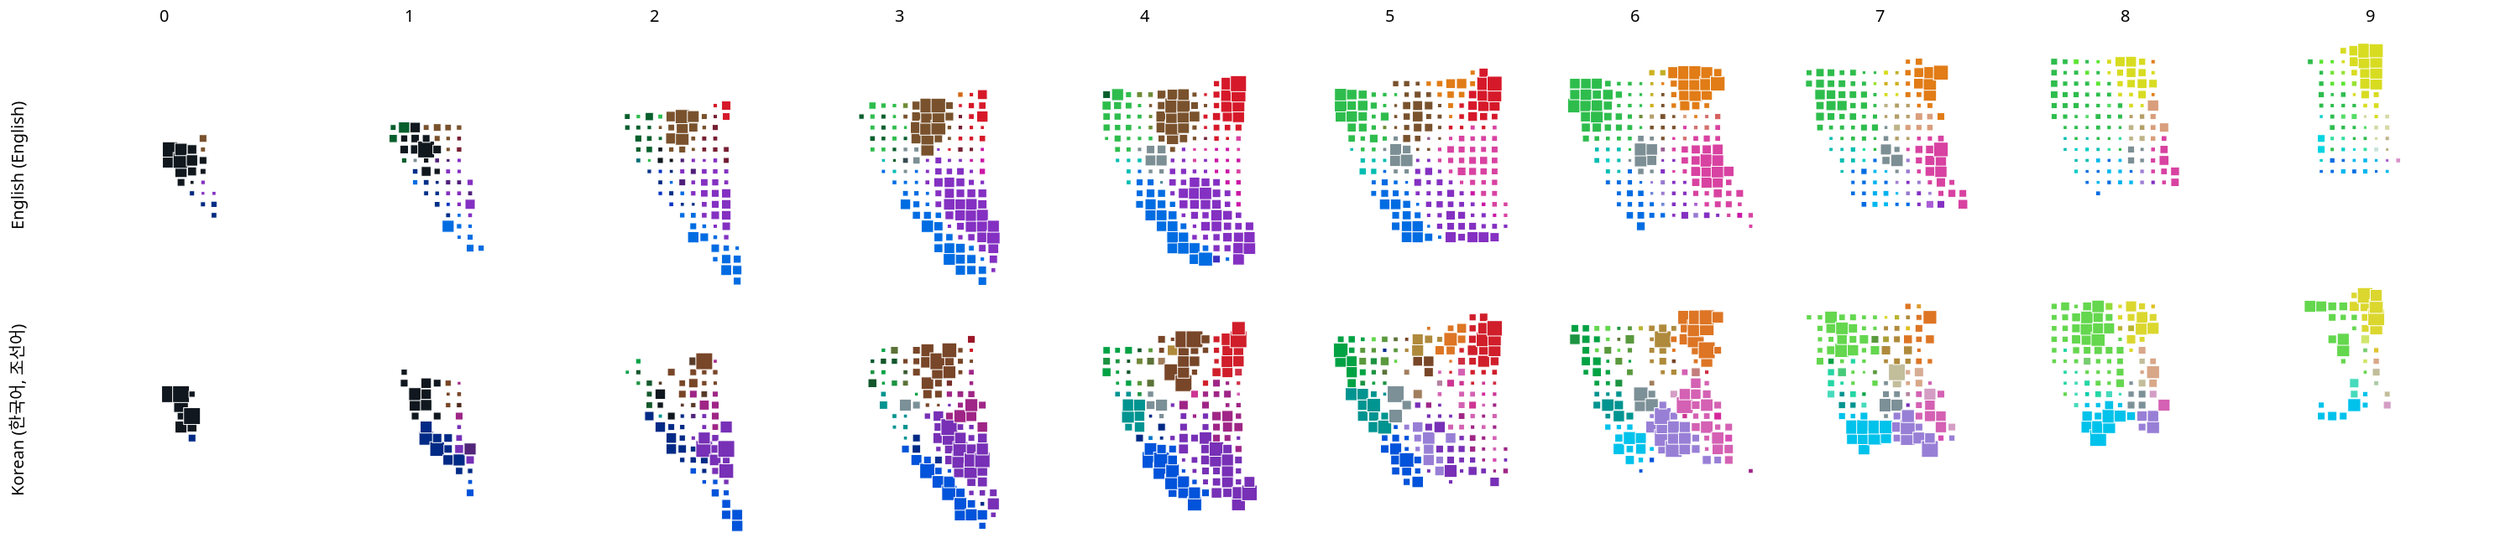 {
  "$schema": "https://vega.github.io/schema/vega-lite/v3.json",
  "transform": [
    {
      "calculate": "datum.binA + -8",
      "as": "binA2"
    },
    {
      "calculate": "datum.binB + -12",
      "as": "binB2"
    },
    {
      "calculate": "datum.saliency + 4.405764584655451",
      "as": "sal"
    },
    {
      "calculate": "datum.majorTerm +'-' + datum.lang",
      "as": "majorTermLang"
    },
    {
      "filter": {
        "field": "lang",
        "oneOf": [
          "English (English)",
          "Korean (한국어, 조선어)"
        ]
      }
    }
  ],
  "config": {
    "view": {
      "stroke": null
    },
    "background": "#fff"
  },
  "facet": {
    "row": {
      "field": "lang",
      "type": "ordinal",
      "header": {
        "title": null
      }
    },
    "column": {
      "field": "binL",
      "type": "ordinal",
      "header": {
        "title": null
      }
    }
  },
  "spacing": {
    "row": -20,
    "column": -20
  },
  "spec": {
    "layer": [
      {
        "height": 144,
        "width": 144,
        "mark": {
          "type": "square",
          "strokeWidth": "0.5",
          "stroke": "white"
        },
        "encoding": {
          "x": {
            "field": "binA2",
            "type": "ordinal",
            "scale": {
              "domain": [
                -12,
                -11,
                -10,
                -9,
                -8,
                -7,
                -6,
                -5,
                -4,
                -3,
                -2,
                -1,
                0,
                1,
                2,
                3,
                4,
                5,
                6,
                7,
                8,
                9
              ]
            },
            "axis": null
          },
          "y": {
            "field": "binB2",
            "type": "ordinal",
            "scale": {
              "domain": [
                9,
                8,
                7,
                6,
                5,
                4,
                3,
                2,
                1,
                0,
                -1,
                -2,
                -3,
                -4,
                -5,
                -6,
                -7,
                -8,
                -9,
                -10,
                -11,
                -12
              ]
            },
            "axis": null
          },
          "detail": {
            "field": "majorTerm",
            "type": "nominal"
          },
          "size": {
            "field": "maxpTC",
            "type": "quantitative",
            "scale": {
              "range": [
                4,
                100
              ],
              "type": "pow",
              "exponent": 2.5,
              "zero": false
            },
            "legend": null
          },
          "opacity": {
            "condition": {
              "selection": "bins",
              "value": 1
            },
            "value": 0
          },
          "color": {
            "field": "majorTermLang",
            "type": "nominal",
            "scale": {
              "domain": [
                "blue-English (English)",
                "green-English (English)",
                "purple-English (English)",
                "pink-English (English)",
                "red-English (English)",
                "orange-English (English)",
                "yellow-English (English)",
                "magenta-English (English)",
                "brown-English (English)",
                "lightblue-English (English)",
                "limegreen-English (English)",
                "teal-English (English)",
                "skyblue-English (English)",
                "turquoise-English (English)",
                "lightgreen-English (English)",
                "violet-English (English)",
                "darkblue-English (English)",
                "gray-English (English)",
                "aqua-English (English)",
                "cyan-English (English)",
                "darkgreen-English (English)",
                "yellowgreen-English (English)",
                "lime-English (English)",
                "maroon-English (English)",
                "lavender-English (English)",
                "forestgreen-English (English)",
                "navyblue-English (English)",
                "indigo-English (English)",
                "gold-English (English)",
                "darkpurple-English (English)",
                "mintgreen-English (English)",
                "lightpurple-English (English)",
                "mint-English (English)",
                "tan-English (English)",
                "lilac-English (English)",
                "black-English (English)",
                "babyblue-English (English)",
                "navy-English (English)",
                "beige-English (English)",
                "mustard-English (English)",
                "mauve-English (English)",
                "olive-English (English)",
                "peach-English (English)",
                "burntorange-English (English)",
                "rose-English (English)",
                "periwinkle-English (English)",
                "salmon-English (English)",
                "burgundy-English (English)",
                "lightpink-English (English)",
                "coral-English (English)",
                "bluegray-English (English)",
                "cream-English (English)",
                "darkteal-English (English)",
                "darkgray-English (English)",
                "white-English (English)",
                "보라-Korean (한국어, 조선어)",
                "파랑-Korean (한국어, 조선어)",
                "연두-Korean (한국어, 조선어)",
                "하늘-Korean (한국어, 조선어)",
                "초록-Korean (한국어, 조선어)",
                "자주-Korean (한국어, 조선어)",
                "빨강-Korean (한국어, 조선어)",
                "분홍-Korean (한국어, 조선어)",
                "연보라-Korean (한국어, 조선어)",
                "청록-Korean (한국어, 조선어)",
                "주황-Korean (한국어, 조선어)",
                "갈-Korean (한국어, 조선어)",
                "남-Korean (한국어, 조선어)",
                "노랑-Korean (한국어, 조선어)",
                "녹-Korean (한국어, 조선어)",
                "황토-Korean (한국어, 조선어)",
                "풀-Korean (한국어, 조선어)",
                "진분홍-Korean (한국어, 조선어)",
                "검정-Korean (한국어, 조선어)",
                "에메랄드-Korean (한국어, 조선어)",
                "민트-Korean (한국어, 조선어)",
                "다홍-Korean (한국어, 조선어)",
                "회-Korean (한국어, 조선어)",
                "핑크-Korean (한국어, 조선어)",
                "군청-Korean (한국어, 조선어)",
                "진보라-Korean (한국어, 조선어)",
                "연녹-Korean (한국어, 조선어)",
                "고동-Korean (한국어, 조선어)",
                "진녹-Korean (한국어, 조선어)",
                "카키-Korean (한국어, 조선어)",
                "옥-Korean (한국어, 조선어)",
                "핫핑크-Korean (한국어, 조선어)",
                "살구-Korean (한국어, 조선어)",
                "연갈-Korean (한국어, 조선어)",
                "연분홍-Korean (한국어, 조선어)",
                "올리브-Korean (한국어, 조선어)",
                "겨자-Korean (한국어, 조선어)",
                "연초록-Korean (한국어, 조선어)",
                "베이지-Korean (한국어, 조선어)",
                "적갈-Korean (한국어, 조선어)",
                "개나리-Korean (한국어, 조선어)",
                "라임-Korean (한국어, 조선어)",
                "바다-Korean (한국어, 조선어)",
                "진초록-Korean (한국어, 조선어)",
                "상아-Korean (한국어, 조선어)",
                "연노랑-Korean (한국어, 조선어)",
                "귤-Korean (한국어, 조선어)",
                "진노랑-Korean (한국어, 조선어)",
                "살-Korean (한국어, 조선어)",
                "진빨강-Korean (한국어, 조선어)",
                "금-Korean (한국어, 조선어)",
                "레몬-Korean (한국어, 조선어)",
                "진갈-Korean (한국어, 조선어)",
                "코랄-Korean (한국어, 조선어)",
                "국방-Korean (한국어, 조선어)",
                "탁한분홍-Korean (한국어, 조선어)",
                "سبز-Persian (Farsi) (فارسی)",
                "بنفش-Persian (Farsi) (فارسی)",
                "آبی-Persian (Farsi) (فارسی)",
                "قرمز-Persian (Farsi) (فارسی)",
                "صورتی-Persian (Farsi) (فارسی)",
                "نارنجی-Persian (Farsi) (فارسی)",
                "زرد-Persian (Farsi) (فارسی)",
                "قهوهآی-Persian (Farsi) (فارسی)",
                "آبیآسمانی-Persian (Farsi) (فارسی)",
                "سرخابی-Persian (Farsi) (فارسی)",
                "سبزفسفری-Persian (Farsi) (فارسی)",
                "سبزآبی-Persian (Farsi) (فارسی)",
                "آبینفتی-Persian (Farsi) (فارسی)",
                "خردلی-Persian (Farsi) (فارسی)",
                "سبزچمنی-Persian (Farsi) (فارسی)",
                "سبزلجنی-Persian (Farsi) (فارسی)",
                "فسفری-Persian (Farsi) (فارسی)",
                "فیروزهآی-Persian (Farsi) (فارسی)",
                "سبزتیره-Persian (Farsi) (فارسی)",
                "زرشکی-Persian (Farsi) (فارسی)",
                "سبزپستهآی-Persian (Farsi) (فارسی)",
                "آبیفیروزهآی-Persian (Farsi) (فارسی)",
                "سبزکمرنگ-Persian (Farsi) (فارسی)",
                "آبیکاربنی-Persian (Farsi) (فارسی)",
                "آرغوانی-Persian (Farsi) (فارسی)",
                "سورمهآی-Persian (Farsi) (فارسی)",
                "یاسی-Persian (Farsi) (فارسی)",
                "blau-German (Deutsch)",
                "orange-German (Deutsch)",
                "grün-German (Deutsch)",
                "pink-German (Deutsch)",
                "rot-German (Deutsch)",
                "lila-German (Deutsch)",
                "türkis-German (Deutsch)",
                "hellgrün-German (Deutsch)",
                "azul-Spanish (español)",
                "verde-Spanish (español)",
                "rosa-Spanish (español)",
                "morado-Spanish (español)",
                "bleu-French (français, langue française)",
                "vert-French (français, langue française)",
                "violet-French (français, langue française)",
                "rose-French (français, langue française)",
                "mauve-French (français, langue française)",
                "蓝-Chinese (中文 (Zhōngwén), 汉语, 漢語)",
                "紫-Chinese (中文 (Zhōngwén), 汉语, 漢語)",
                "绿-Chinese (中文 (Zhōngwén), 汉语, 漢語)",
                "黄-Chinese (中文 (Zhōngwén), 汉语, 漢語)",
                "红-Chinese (中文 (Zhōngwén), 汉语, 漢語)",
                "深蓝-Chinese (中文 (Zhōngwén), 汉语, 漢語)",
                "粉-Chinese (中文 (Zhōngwén), 汉语, 漢語)",
                "草绿-Chinese (中文 (Zhōngwén), 汉语, 漢語)",
                "紫红-Chinese (中文 (Zhōngwén), 汉语, 漢語)",
                "lila-Swedish (svenska)",
                "azul-Portuguese (português)",
                "verde-Portuguese (português)"
              ],
              "range": [
                "rgb(0, 108, 226)",
                "rgb(46, 189, 77)",
                "rgb(132, 48, 194)",
                "rgb(216, 66, 161)",
                "rgb(214, 25, 42)",
                "rgb(225, 124, 22)",
                "rgb(216, 220, 33)",
                "rgb(202, 23, 166)",
                "rgb(121, 82, 45)",
                "rgb(0, 183, 238)",
                "rgb(91, 229, 49)",
                "rgb(0, 189, 177)",
                "rgb(0, 177, 239)",
                "rgb(0, 205, 198)",
                "rgb(85, 220, 101)",
                "rgb(130, 52, 196)",
                "rgb(0, 50, 196)",
                "rgb(124, 143, 148)",
                "rgb(0, 214, 208)",
                "rgb(0, 213, 225)",
                "rgb(6, 95, 44)",
                "rgb(151, 226, 50)",
                "rgb(111, 228, 56)",
                "rgb(119, 31, 51)",
                "rgb(152, 122, 209)",
                "rgb(13, 106, 47)",
                "rgb(0, 47, 136)",
                "rgb(61, 48, 191)",
                "rgb(206, 177, 34)",
                "rgb(79, 31, 121)",
                "rgb(0, 223, 148)",
                "rgb(169, 94, 212)",
                "rgb(50, 223, 158)",
                "rgb(180, 159, 104)",
                "rgb(160, 127, 213)",
                "rgb(16, 24, 30)",
                "rgb(39, 191, 237)",
                "rgb(0, 41, 127)",
                "rgb(189, 179, 136)",
                "rgb(195, 174, 37)",
                "rgb(150, 92, 144)",
                "rgb(110, 139, 55)",
                "rgb(217, 158, 124)",
                "rgb(211, 103, 22)",
                "rgb(209, 75, 122)",
                "rgb(113, 135, 217)",
                "rgb(212, 112, 109)",
                "rgb(112, 28, 51)",
                "rgb(215, 147, 202)",
                "rgb(216, 96, 96)",
                "rgb(81, 138, 160)",
                "rgb(214, 217, 166)",
                "rgb(0, 108, 119)",
                "rgb(53, 75, 82)",
                "rgb(201, 228, 218)",
                "rgb(119, 48, 182)",
                "rgb(0, 83, 218)",
                "rgb(100, 215, 78)",
                "rgb(0, 194, 235)",
                "rgb(0, 162, 68)",
                "rgb(159, 37, 134)",
                "rgb(208, 30, 43)",
                "rgb(212, 97, 179)",
                "rgb(152, 127, 214)",
                "rgb(0, 148, 144)",
                "rgb(221, 117, 36)",
                "rgb(120, 70, 40)",
                "rgb(0, 42, 133)",
                "rgb(219, 215, 47)",
                "rgb(27, 147, 65)",
                "rgb(175, 138, 60)",
                "rgb(90, 153, 61)",
                "rgb(205, 52, 147)",
                "rgb(16, 23, 30)",
                "rgb(35, 214, 163)",
                "rgb(71, 218, 188)",
                "rgb(208, 46, 67)",
                "rgb(124, 144, 151)",
                "rgb(214, 77, 179)",
                "rgb(14, 47, 144)",
                "rgb(82, 37, 121)",
                "rgb(119, 205, 111)",
                "rgb(88, 59, 41)",
                "rgb(19, 87, 43)",
                "rgb(91, 114, 55)",
                "rgb(2, 203, 171)",
                "rgb(212, 41, 154)",
                "rgb(216, 167, 136)",
                "rgb(161, 126, 93)",
                "rgb(212, 157, 196)",
                "rgb(114, 137, 57)",
                "rgb(186, 179, 47)",
                "rgb(71, 202, 120)",
                "rgb(194, 189, 154)",
                "rgb(118, 45, 41)",
                "rgb(223, 195, 49)",
                "rgb(144, 219, 57)",
                "rgb(0, 118, 201)",
                "rgb(0, 89, 46)",
                "rgb(174, 201, 168)",
                "rgb(208, 230, 107)",
                "rgb(222, 155, 45)",
                "rgb(223, 191, 30)",
                "rgb(215, 173, 149)",
                "rgb(157, 22, 39)",
                "rgb(171, 161, 55)",
                "rgb(209, 228, 102)",
                "rgb(76, 39, 30)",
                "rgb(196, 125, 125)",
                "rgb(56, 89, 51)",
                "rgb(180, 130, 159)",
                "rgb(54, 187, 94)",
                "rgb(143, 58, 198)",
                "rgb(0, 117, 229)",
                "rgb(214, 33, 45)",
                "rgb(217, 75, 172)",
                "rgb(223, 120, 25)",
                "rgb(216, 221, 41)",
                "rgb(128, 85, 49)",
                "rgb(0, 189, 239)",
                "rgb(212, 32, 140)",
                "rgb(76, 229, 61)",
                "rgb(0, 200, 178)",
                "rgb(0, 69, 206)",
                "rgb(199, 164, 47)",
                "rgb(62, 190, 64)",
                "rgb(69, 115, 65)",
                "rgb(141, 234, 55)",
                "rgb(0, 205, 213)",
                "rgb(14, 111, 55)",
                "rgb(141, 23, 51)",
                "rgb(96, 208, 87)",
                "rgb(0, 216, 233)",
                "rgb(140, 230, 122)",
                "rgb(0, 41, 224)",
                "rgb(159, 54, 167)",
                "rgb(0, 45, 141)",
                "rgb(170, 122, 202)",
                "rgb(0, 109, 246)",
                "rgb(232, 133, 7)",
                "rgb(24, 224, 75)",
                "rgb(226, 0, 164)",
                "rgb(232, 10, 42)",
                "rgb(170, 13, 227)",
                "rgb(0, 231, 207)",
                "rgb(65, 232, 83)",
                "rgb(0, 120, 242)",
                "rgb(40, 217, 74)",
                "rgb(224, 37, 154)",
                "rgb(153, 19, 227)",
                "rgb(0, 122, 244)",
                "rgb(19, 227, 88)",
                "rgb(170, 6, 228)",
                "rgb(226, 22, 163)",
                "rgb(158, 39, 227)",
                "rgb(0, 109, 237)",
                "rgb(143, 28, 216)",
                "rgb(27, 205, 81)",
                "rgb(223, 215, 19)",
                "rgb(225, 20, 50)",
                "rgb(0, 57, 219)",
                "rgb(218, 75, 171)",
                "rgb(90, 222, 60)",
                "rgb(187, 18, 160)",
                "rgb(167, 12, 226)",
                "rgb(0, 123, 244)",
                "rgb(24, 227, 76)"
              ]
            },
            "legend": null
          }
        }
      },
      {
        "height": 144,
        "width": 144,
        "selection": {
          "bins": {
            "type": "single",
            "fields": [
              "majorTerm"
            ],
            "on": "mouseover"
          }
        },
        "mark": "square",
        "encoding": {
          "x": {
            "field": "binA2",
            "type": "ordinal",
            "scale": {
              "domain": [
                -12,
                -11,
                -10,
                -9,
                -8,
                -7,
                -6,
                -5,
                -4,
                -3,
                -2,
                -1,
                0,
                1,
                2,
                3,
                4,
                5,
                6,
                7,
                8,
                9
              ]
            },
            "axis": null
          },
          "y": {
            "field": "binB2",
            "type": "ordinal",
            "scale": {
              "domain": [
                9,
                8,
                7,
                6,
                5,
                4,
                3,
                2,
                1,
                0,
                -1,
                -2,
                -3,
                -4,
                -5,
                -6,
                -7,
                -8,
                -9,
                -10,
                -11,
                -12
              ]
            },
            "axis": null
          },
          "opacity": {
            "value": 0
          },
          "size": {
            "value": 81
          },
          "tooltip": [
            {
              "field": "majorTerm",
              "type": "nominal",
              "title": "Max Prob. Term"
            },
            {
              "field": "lab",
              "type": "nominal",
              "title": "Lab (L,a,b)"
            }
          ]
        }
      }
    ],
    "resolve": {
      "scale": {
        "color": "independent"
      }
    }
  },
  "data": {
    "values": [
      {
        "lang": "English (English)",
        "binL": 0,
        "binA": 7,
        "binB": 11,
        "lab": "0,-10,-10",
        "saliency": -0.41381685030363374,
        "maxpTC": 0.9166666666666666,
        "majorTerm": "black",
        "commonTerm": "black"
      },
      {
        "lang": "English (English)",
        "binL": 0,
        "binA": 7,
        "binB": 12,
        "lab": "0,-10,0",
        "saliency": -0.45502065977946415,
        "maxpTC": 0.9259259259259259,
        "majorTerm": "black",
        "commonTerm": "black"
      },
      {
        "lang": "English (English)",
        "binL": 0,
        "binA": 8,
        "binB": 9,
        "lab": "0,0,-30",
        "saliency": -1.8804820237218407,
        "maxpTC": 0.5,
        "majorTerm": "black",
        "commonTerm": "black"
      },
      {
        "lang": "English (English)",
        "binL": 0,
        "binA": 8,
        "binB": 10,
        "lab": "0,0,-20",
        "saliency": -1.1400677626718574,
        "maxpTC": 0.7647058823529411,
        "majorTerm": "black",
        "commonTerm": "black"
      },
      {
        "lang": "English (English)",
        "binL": 0,
        "binA": 8,
        "binB": 11,
        "lab": "0,0,-10",
        "saliency": -0.34310030788093704,
        "maxpTC": 0.9487179487179487,
        "majorTerm": "black",
        "commonTerm": "black"
      },
      {
        "lang": "English (English)",
        "binL": 0,
        "binA": 8,
        "binB": 12,
        "lab": "0,0,0",
        "saliency": -1.0848063548455138,
        "maxpTC": 0.7727272727272727,
        "majorTerm": "black",
        "commonTerm": "black"
      },
      {
        "lang": "English (English)",
        "binL": 0,
        "binA": 9,
        "binB": 8,
        "lab": "0,10,-40",
        "saliency": -2.8738204403641174,
        "maxpTC": 0.32142857142857145,
        "majorTerm": "navy",
        "commonTerm": "navy"
      },
      {
        "lang": "English (English)",
        "binL": 0,
        "binA": 9,
        "binB": 9,
        "lab": "0,10,-30",
        "saliency": -3.246439344671015,
        "maxpTC": 0.2,
        "majorTerm": "black",
        "commonTerm": "black"
      },
      {
        "lang": "English (English)",
        "binL": 0,
        "binA": 9,
        "binB": 10,
        "lab": "0,10,-20",
        "saliency": -1.9473387961875537,
        "maxpTC": 0.5833333333333334,
        "majorTerm": "black",
        "commonTerm": "black"
      },
      {
        "lang": "English (English)",
        "binL": 0,
        "binA": 9,
        "binB": 11,
        "lab": "0,10,-10",
        "saliency": -1.4345491399952024,
        "maxpTC": 0.7142857142857143,
        "majorTerm": "black",
        "commonTerm": "black"
      },
      {
        "lang": "English (English)",
        "binL": 0,
        "binA": 9,
        "binB": 12,
        "lab": "0,10,0",
        "saliency": -1.6113834567195195,
        "maxpTC": 0.6111111111111112,
        "majorTerm": "black",
        "commonTerm": "black"
      },
      {
        "lang": "English (English)",
        "binL": 0,
        "binA": 10,
        "binB": 7,
        "lab": "0,20,-50",
        "saliency": -2.9133636549517417,
        "maxpTC": 0.3111111111111111,
        "majorTerm": "navy",
        "commonTerm": "navy"
      },
      {
        "lang": "English (English)",
        "binL": 0,
        "binA": 10,
        "binB": 8,
        "lab": "0,20,-40",
        "saliency": -2.7773627950641693,
        "maxpTC": 0.15384615384615385,
        "majorTerm": "purple",
        "commonTerm": "purple"
      },
      {
        "lang": "English (English)",
        "binL": 0,
        "binA": 10,
        "binB": 9,
        "lab": "0,20,-30",
        "saliency": -2.792481250360578,
        "maxpTC": 0.25,
        "majorTerm": "purple",
        "commonTerm": "purple"
      },
      {
        "lang": "English (English)",
        "binL": 0,
        "binA": 10,
        "binB": 10,
        "lab": "0,20,-20",
        "saliency": -2.1556390622295662,
        "maxpTC": 0.375,
        "majorTerm": "black",
        "commonTerm": "black"
      },
      {
        "lang": "English (English)",
        "binL": 0,
        "binA": 10,
        "binB": 11,
        "lab": "0,20,-10",
        "saliency": -1.5,
        "maxpTC": 0.5,
        "majorTerm": "black",
        "commonTerm": "black"
      },
      {
        "lang": "English (English)",
        "binL": 0,
        "binA": 10,
        "binB": 12,
        "lab": "0,20,0",
        "saliency": -2.3158243335257076,
        "maxpTC": 0.3076923076923077,
        "majorTerm": "brown",
        "commonTerm": "brown"
      },
      {
        "lang": "English (English)",
        "binL": 0,
        "binA": 10,
        "binB": 13,
        "lab": "0,20,10",
        "saliency": -1.5,
        "maxpTC": 0.5,
        "majorTerm": "brown",
        "commonTerm": "brown"
      },
      {
        "lang": "English (English)",
        "binL": 0,
        "binA": 11,
        "binB": 6,
        "lab": "0,30,-60",
        "saliency": -2.3071885761626687,
        "maxpTC": 0.35294117647058826,
        "majorTerm": "navy",
        "commonTerm": "navy"
      },
      {
        "lang": "English (English)",
        "binL": 0,
        "binA": 11,
        "binB": 7,
        "lab": "0,30,-50",
        "saliency": -1.5219280948873621,
        "maxpTC": 0.4,
        "majorTerm": "navyblue",
        "commonTerm": "navy blue"
      },
      {
        "lang": "English (English)",
        "binL": 0,
        "binA": 11,
        "binB": 8,
        "lab": "0,30,-40",
        "saliency": -2.321928094887362,
        "maxpTC": 0.2,
        "majorTerm": "purple",
        "commonTerm": "purple"
      },
      {
        "lang": "English (English)",
        "binL": 1,
        "binA": 5,
        "binB": 13,
        "lab": "10,-30,10",
        "saliency": -2.1739731346044096,
        "maxpTC": 0.5294117647058824,
        "majorTerm": "darkgreen",
        "commonTerm": "dark green"
      },
      {
        "lang": "English (English)",
        "binL": 1,
        "binA": 5,
        "binB": 14,
        "lab": "10,-30,20",
        "saliency": -2.4056390622295662,
        "maxpTC": 0.375,
        "majorTerm": "darkgreen",
        "commonTerm": "dark green"
      },
      {
        "lang": "English (English)",
        "binL": 1,
        "binA": 6,
        "binB": 11,
        "lab": "10,-20,-10",
        "saliency": -2.5220552088742005,
        "maxpTC": 0.3333333333333333,
        "majorTerm": "darkgreen",
        "commonTerm": "dark green"
      },
      {
        "lang": "English (English)",
        "binL": 1,
        "binA": 6,
        "binB": 12,
        "lab": "10,-20,0",
        "saliency": -1.6395862451836645,
        "maxpTC": 0.5555555555555556,
        "majorTerm": "black",
        "commonTerm": "black"
      },
      {
        "lang": "English (English)",
        "binL": 1,
        "binA": 6,
        "binB": 13,
        "lab": "10,-20,10",
        "saliency": -2.504962048576188,
        "maxpTC": 0.4666666666666667,
        "majorTerm": "black",
        "commonTerm": "black"
      },
      {
        "lang": "English (English)",
        "binL": 1,
        "binA": 6,
        "binB": 14,
        "lab": "10,-20,20",
        "saliency": -1.1488348542809166,
        "maxpTC": 0.7142857142857143,
        "majorTerm": "darkgreen",
        "commonTerm": "dark green"
      },
      {
        "lang": "English (English)",
        "binL": 1,
        "binA": 7,
        "binB": 9,
        "lab": "10,-10,-30",
        "saliency": -2.197159723424149,
        "maxpTC": 0.3333333333333333,
        "majorTerm": "blue",
        "commonTerm": "blue"
      },
      {
        "lang": "English (English)",
        "binL": 1,
        "binA": 7,
        "binB": 10,
        "lab": "10,-10,-20",
        "saliency": -2.5424826938097276,
        "maxpTC": 0.35294117647058826,
        "majorTerm": "navyblue",
        "commonTerm": "navy blue"
      },
      {
        "lang": "English (English)",
        "binL": 1,
        "binA": 7,
        "binB": 11,
        "lab": "10,-10,-10",
        "saliency": -2.5032583347756456,
        "maxpTC": 0.2222222222222222,
        "majorTerm": "gray",
        "commonTerm": "grey"
      },
      {
        "lang": "English (English)",
        "binL": 1,
        "binA": 7,
        "binB": 12,
        "lab": "10,-10,0",
        "saliency": -1.5709505944546687,
        "maxpTC": 0.6,
        "majorTerm": "black",
        "commonTerm": "black"
      },
      {
        "lang": "English (English)",
        "binL": 1,
        "binA": 7,
        "binB": 13,
        "lab": "10,-10,10",
        "saliency": -1.8676338909712125,
        "maxpTC": 0.5454545454545454,
        "majorTerm": "black",
        "commonTerm": "black"
      },
      {
        "lang": "English (English)",
        "binL": 1,
        "binA": 7,
        "binB": 14,
        "lab": "10,-10,20",
        "saliency": -1.2516291673878228,
        "maxpTC": 0.6666666666666666,
        "majorTerm": "black",
        "commonTerm": "black"
      },
      {
        "lang": "English (English)",
        "binL": 1,
        "binA": 8,
        "binB": 8,
        "lab": "10,0,-40",
        "saliency": -2.434336836567032,
        "maxpTC": 0.30303030303030304,
        "majorTerm": "navyblue",
        "commonTerm": "navy blue"
      },
      {
        "lang": "English (English)",
        "binL": 1,
        "binA": 8,
        "binB": 9,
        "lab": "10,0,-30",
        "saliency": -2.4677110700184035,
        "maxpTC": 0.36,
        "majorTerm": "navyblue",
        "commonTerm": "navy blue"
      },
      {
        "lang": "English (English)",
        "binL": 1,
        "binA": 8,
        "binB": 10,
        "lab": "10,0,-20",
        "saliency": -1.5487949406953985,
        "maxpTC": 0.625,
        "majorTerm": "black",
        "commonTerm": "black"
      },
      {
        "lang": "English (English)",
        "binL": 1,
        "binA": 8,
        "binB": 11,
        "lab": "10,0,-10",
        "saliency": -2.2516291673878226,
        "maxpTC": 0.3333333333333333,
        "majorTerm": "black",
        "commonTerm": "black"
      },
      {
        "lang": "English (English)",
        "binL": 1,
        "binA": 8,
        "binB": 12,
        "lab": "10,0,0",
        "saliency": 0,
        "maxpTC": 1,
        "majorTerm": "black",
        "commonTerm": "black"
      },
      {
        "lang": "English (English)",
        "binL": 1,
        "binA": 8,
        "binB": 13,
        "lab": "10,0,10",
        "saliency": -1.9211854965885542,
        "maxpTC": 0.5,
        "majorTerm": "black",
        "commonTerm": "black"
      },
      {
        "lang": "English (English)",
        "binL": 1,
        "binA": 8,
        "binB": 14,
        "lab": "10,0,20",
        "saliency": -1.811278124459133,
        "maxpTC": 0.375,
        "majorTerm": "brown",
        "commonTerm": "brown"
      },
      {
        "lang": "English (English)",
        "binL": 1,
        "binA": 9,
        "binB": 7,
        "lab": "10,10,-50",
        "saliency": -2.842398696814978,
        "maxpTC": 0.358974358974359,
        "majorTerm": "navyblue",
        "commonTerm": "navy blue"
      },
      {
        "lang": "English (English)",
        "binL": 1,
        "binA": 9,
        "binB": 8,
        "lab": "10,10,-40",
        "saliency": -2.656564762130954,
        "maxpTC": 0.26666666666666666,
        "majorTerm": "navyblue",
        "commonTerm": "navy blue"
      },
      {
        "lang": "English (English)",
        "binL": 1,
        "binA": 9,
        "binB": 9,
        "lab": "10,10,-30",
        "saliency": -3.1958468151117168,
        "maxpTC": 0.19230769230769232,
        "majorTerm": "navy",
        "commonTerm": "navy"
      },
      {
        "lang": "English (English)",
        "binL": 1,
        "binA": 9,
        "binB": 10,
        "lab": "10,10,-20",
        "saliency": -2.121928094887362,
        "maxpTC": 0.4,
        "majorTerm": "black",
        "commonTerm": "black"
      },
      {
        "lang": "English (English)",
        "binL": 1,
        "binA": 9,
        "binB": 11,
        "lab": "10,10,-10",
        "saliency": -2.378783493486176,
        "maxpTC": 0.2857142857142857,
        "majorTerm": "darkpurple",
        "commonTerm": "dark purple"
      },
      {
        "lang": "English (English)",
        "binL": 1,
        "binA": 9,
        "binB": 12,
        "lab": "10,10,0",
        "saliency": -1.6577427265048887,
        "maxpTC": 0.5555555555555556,
        "majorTerm": "black",
        "commonTerm": "black"
      },
      {
        "lang": "English (English)",
        "binL": 1,
        "binA": 9,
        "binB": 13,
        "lab": "10,10,10",
        "saliency": -1.760495029766198,
        "maxpTC": 0.38461538461538464,
        "majorTerm": "brown",
        "commonTerm": "brown"
      },
      {
        "lang": "English (English)",
        "binL": 1,
        "binA": 9,
        "binB": 14,
        "lab": "10,10,20",
        "saliency": -1.4854752972273344,
        "maxpTC": 0.5,
        "majorTerm": "brown",
        "commonTerm": "brown"
      },
      {
        "lang": "English (English)",
        "binL": 1,
        "binA": 10,
        "binB": 5,
        "lab": "10,20,-70",
        "saliency": -0.8112781244591328,
        "maxpTC": 0.75,
        "majorTerm": "blue",
        "commonTerm": "blue"
      },
      {
        "lang": "English (English)",
        "binL": 1,
        "binA": 10,
        "binB": 6,
        "lab": "10,20,-60",
        "saliency": -2.815234326510755,
        "maxpTC": 0.2982456140350877,
        "majorTerm": "navyblue",
        "commonTerm": "navy blue"
      },
      {
        "lang": "English (English)",
        "binL": 1,
        "binA": 10,
        "binB": 7,
        "lab": "10,20,-50",
        "saliency": -3.2486289777161628,
        "maxpTC": 0.2222222222222222,
        "majorTerm": "darkblue",
        "commonTerm": "dark blue"
      },
      {
        "lang": "English (English)",
        "binL": 1,
        "binA": 10,
        "binB": 8,
        "lab": "10,20,-40",
        "saliency": -3.072415797990987,
        "maxpTC": 0.2926829268292683,
        "majorTerm": "purple",
        "commonTerm": "purple"
      },
      {
        "lang": "English (English)",
        "binL": 1,
        "binA": 10,
        "binB": 9,
        "lab": "10,20,-30",
        "saliency": -2.80892232767662,
        "maxpTC": 0.3225806451612903,
        "majorTerm": "darkpurple",
        "commonTerm": "dark purple"
      },
      {
        "lang": "English (English)",
        "binL": 1,
        "binA": 10,
        "binB": 10,
        "lab": "10,20,-20",
        "saliency": -2.857877096649631,
        "maxpTC": 0.2962962962962963,
        "majorTerm": "purple",
        "commonTerm": "purple"
      },
      {
        "lang": "English (English)",
        "binL": 1,
        "binA": 10,
        "binB": 11,
        "lab": "10,20,-10",
        "saliency": -3.6818808028034016,
        "maxpTC": 0.15789473684210525,
        "majorTerm": "darkpurple",
        "commonTerm": "dark purple"
      },
      {
        "lang": "English (English)",
        "binL": 1,
        "binA": 10,
        "binB": 12,
        "lab": "10,20,0",
        "saliency": -3.064969661782226,
        "maxpTC": 0.23809523809523808,
        "majorTerm": "brown",
        "commonTerm": "brown"
      },
      {
        "lang": "English (English)",
        "binL": 1,
        "binA": 10,
        "binB": 13,
        "lab": "10,20,10",
        "saliency": -2.929845100639666,
        "maxpTC": 0.25806451612903225,
        "majorTerm": "brown",
        "commonTerm": "brown"
      },
      {
        "lang": "English (English)",
        "binL": 1,
        "binA": 10,
        "binB": 14,
        "lab": "10,20,20",
        "saliency": -2.601125010956985,
        "maxpTC": 0.42857142857142855,
        "majorTerm": "brown",
        "commonTerm": "brown"
      },
      {
        "lang": "English (English)",
        "binL": 1,
        "binA": 11,
        "binB": 4,
        "lab": "10,30,-80",
        "saliency": -2.5032583347756456,
        "maxpTC": 0.2222222222222222,
        "majorTerm": "blue",
        "commonTerm": "blue"
      },
      {
        "lang": "English (English)",
        "binL": 1,
        "binA": 11,
        "binB": 5,
        "lab": "10,30,-70",
        "saliency": -3.154081441268203,
        "maxpTC": 0.3263157894736842,
        "majorTerm": "blue",
        "commonTerm": "blue"
      },
      {
        "lang": "English (English)",
        "binL": 1,
        "binA": 11,
        "binB": 6,
        "lab": "10,30,-60",
        "saliency": -3.2154128394185935,
        "maxpTC": 0.2,
        "majorTerm": "blue",
        "commonTerm": "blue"
      },
      {
        "lang": "English (English)",
        "binL": 1,
        "binA": 11,
        "binB": 7,
        "lab": "10,30,-50",
        "saliency": -3.1792834050010863,
        "maxpTC": 0.2698412698412698,
        "majorTerm": "purple",
        "commonTerm": "purple"
      },
      {
        "lang": "English (English)",
        "binL": 1,
        "binA": 11,
        "binB": 8,
        "lab": "10,30,-40",
        "saliency": -2.9943533167452747,
        "maxpTC": 0.28846153846153844,
        "majorTerm": "purple",
        "commonTerm": "purple"
      },
      {
        "lang": "English (English)",
        "binL": 1,
        "binA": 11,
        "binB": 9,
        "lab": "10,30,-30",
        "saliency": -2.88437454789794,
        "maxpTC": 0.2972972972972973,
        "majorTerm": "darkpurple",
        "commonTerm": "dark purple"
      },
      {
        "lang": "English (English)",
        "binL": 1,
        "binA": 11,
        "binB": 10,
        "lab": "10,30,-20",
        "saliency": -3.47151383795873,
        "maxpTC": 0.24324324324324326,
        "majorTerm": "purple",
        "commonTerm": "purple"
      },
      {
        "lang": "English (English)",
        "binL": 1,
        "binA": 11,
        "binB": 11,
        "lab": "10,30,-10",
        "saliency": -3.414527264502953,
        "maxpTC": 0.23333333333333334,
        "majorTerm": "purple",
        "commonTerm": "purple"
      },
      {
        "lang": "English (English)",
        "binL": 1,
        "binA": 11,
        "binB": 12,
        "lab": "10,30,0",
        "saliency": -2.975661575596515,
        "maxpTC": 0.3333333333333333,
        "majorTerm": "maroon",
        "commonTerm": "maroon"
      },
      {
        "lang": "English (English)",
        "binL": 1,
        "binA": 11,
        "binB": 13,
        "lab": "10,30,10",
        "saliency": -2.9126027619314256,
        "maxpTC": 0.2857142857142857,
        "majorTerm": "maroon",
        "commonTerm": "maroon"
      },
      {
        "lang": "English (English)",
        "binL": 1,
        "binA": 11,
        "binB": 14,
        "lab": "10,30,20",
        "saliency": -2.7492553971684996,
        "maxpTC": 0.3333333333333333,
        "majorTerm": "brown",
        "commonTerm": "brown"
      },
      {
        "lang": "English (English)",
        "binL": 1,
        "binA": 12,
        "binB": 3,
        "lab": "10,40,-90",
        "saliency": -1.75,
        "maxpTC": 0.5,
        "majorTerm": "blue",
        "commonTerm": "blue"
      },
      {
        "lang": "English (English)",
        "binL": 1,
        "binA": 12,
        "binB": 4,
        "lab": "10,40,-80",
        "saliency": -2.561248524943184,
        "maxpTC": 0.37894736842105264,
        "majorTerm": "blue",
        "commonTerm": "blue"
      },
      {
        "lang": "English (English)",
        "binL": 1,
        "binA": 12,
        "binB": 5,
        "lab": "10,40,-70",
        "saliency": -3.3697650272662787,
        "maxpTC": 0.25274725274725274,
        "majorTerm": "blue",
        "commonTerm": "blue"
      },
      {
        "lang": "English (English)",
        "binL": 1,
        "binA": 12,
        "binB": 6,
        "lab": "10,40,-60",
        "saliency": -3.0980377618077988,
        "maxpTC": 0.2857142857142857,
        "majorTerm": "purple",
        "commonTerm": "purple"
      },
      {
        "lang": "English (English)",
        "binL": 1,
        "binA": 12,
        "binB": 7,
        "lab": "10,40,-50",
        "saliency": -1.5693078231812958,
        "maxpTC": 0.6470588235294118,
        "majorTerm": "purple",
        "commonTerm": "purple"
      },
      {
        "lang": "English (English)",
        "binL": 1,
        "binA": 12,
        "binB": 8,
        "lab": "10,40,-40",
        "saliency": -2.6464393446710153,
        "maxpTC": 0.3,
        "majorTerm": "darkpurple",
        "commonTerm": "dark purple"
      },
      {
        "lang": "English (English)",
        "binL": 1,
        "binA": 12,
        "binB": 9,
        "lab": "10,40,-30",
        "saliency": -1.9219280948873623,
        "maxpTC": 0.4,
        "majorTerm": "purple",
        "commonTerm": "purple"
      },
      {
        "lang": "English (English)",
        "binL": 1,
        "binA": 13,
        "binB": 3,
        "lab": "10,50,-90",
        "saliency": -2.321928094887362,
        "maxpTC": 0.4,
        "majorTerm": "blue",
        "commonTerm": "blue"
      },
      {
        "lang": "English (English)",
        "binL": 2,
        "binA": 4,
        "binB": 14,
        "lab": "20,-40,20",
        "saliency": -2.084962500721156,
        "maxpTC": 0.3333333333333333,
        "majorTerm": "darkgreen",
        "commonTerm": "dark green"
      },
      {
        "lang": "English (English)",
        "binL": 2,
        "binA": 4,
        "binB": 15,
        "lab": "20,-40,30",
        "saliency": -2.2662704368960473,
        "maxpTC": 0.3684210526315789,
        "majorTerm": "darkgreen",
        "commonTerm": "dark green"
      },
      {
        "lang": "English (English)",
        "binL": 2,
        "binA": 5,
        "binB": 11,
        "lab": "20,-30,-10",
        "saliency": -2.521640636343318,
        "maxpTC": 0.2857142857142857,
        "majorTerm": "darkteal",
        "commonTerm": "dark teal"
      },
      {
        "lang": "English (English)",
        "binL": 2,
        "binA": 5,
        "binB": 12,
        "lab": "20,-30,0",
        "saliency": -2.531217131152071,
        "maxpTC": 0.3333333333333333,
        "majorTerm": "darkgreen",
        "commonTerm": "dark green"
      },
      {
        "lang": "English (English)",
        "binL": 2,
        "binA": 5,
        "binB": 13,
        "lab": "20,-30,10",
        "saliency": -2.572508893390036,
        "maxpTC": 0.45652173913043476,
        "majorTerm": "darkgreen",
        "commonTerm": "dark green"
      },
      {
        "lang": "English (English)",
        "binL": 2,
        "binA": 5,
        "binB": 14,
        "lab": "20,-30,20",
        "saliency": -2.6924829914118544,
        "maxpTC": 0.296875,
        "majorTerm": "darkgreen",
        "commonTerm": "dark green"
      },
      {
        "lang": "English (English)",
        "binL": 2,
        "binA": 5,
        "binB": 15,
        "lab": "20,-30,30",
        "saliency": -2.6609640474436813,
        "maxpTC": 0.25,
        "majorTerm": "green",
        "commonTerm": "green"
      },
      {
        "lang": "English (English)",
        "binL": 2,
        "binA": 6,
        "binB": 10,
        "lab": "20,-20,-20",
        "saliency": -3.3239348962840563,
        "maxpTC": 0.25,
        "majorTerm": "navyblue",
        "commonTerm": "navy blue"
      },
      {
        "lang": "English (English)",
        "binL": 2,
        "binA": 6,
        "binB": 11,
        "lab": "20,-20,-10",
        "saliency": -3.938654716746413,
        "maxpTC": 0.16216216216216217,
        "majorTerm": "green",
        "commonTerm": "green"
      },
      {
        "lang": "English (English)",
        "binL": 2,
        "binA": 6,
        "binB": 12,
        "lab": "20,-20,0",
        "saliency": -2.560422702607204,
        "maxpTC": 0.41379310344827586,
        "majorTerm": "darkgreen",
        "commonTerm": "dark green"
      },
      {
        "lang": "English (English)",
        "binL": 2,
        "binA": 6,
        "binB": 13,
        "lab": "20,-20,10",
        "saliency": -2.802292189082414,
        "maxpTC": 0.36,
        "majorTerm": "darkgreen",
        "commonTerm": "dark green"
      },
      {
        "lang": "English (English)",
        "binL": 2,
        "binA": 6,
        "binB": 14,
        "lab": "20,-20,20",
        "saliency": -3.184829508503261,
        "maxpTC": 0.25,
        "majorTerm": "darkgreen",
        "commonTerm": "dark green"
      },
      {
        "lang": "English (English)",
        "binL": 2,
        "binA": 6,
        "binB": 15,
        "lab": "20,-20,30",
        "saliency": -2.0402239289418524,
        "maxpTC": 0.5333333333333333,
        "majorTerm": "darkgreen",
        "commonTerm": "dark green"
      },
      {
        "lang": "English (English)",
        "binL": 2,
        "binA": 7,
        "binB": 8,
        "lab": "20,-10,-40",
        "saliency": -2.7806390622295662,
        "maxpTC": 0.25,
        "majorTerm": "darkblue",
        "commonTerm": "dark blue"
      },
      {
        "lang": "English (English)",
        "binL": 2,
        "binA": 7,
        "binB": 9,
        "lab": "20,-10,-30",
        "saliency": -2.644696222391673,
        "maxpTC": 0.2857142857142857,
        "majorTerm": "navy",
        "commonTerm": "navy"
      },
      {
        "lang": "English (English)",
        "binL": 2,
        "binA": 7,
        "binB": 10,
        "lab": "20,-10,-20",
        "saliency": -3.1706536600327326,
        "maxpTC": 0.23076923076923078,
        "majorTerm": "darkblue",
        "commonTerm": "dark blue"
      },
      {
        "lang": "English (English)",
        "binL": 2,
        "binA": 7,
        "binB": 11,
        "lab": "20,-10,-10",
        "saliency": -2.6535442970305683,
        "maxpTC": 0.38461538461538464,
        "majorTerm": "black",
        "commonTerm": "black"
      },
      {
        "lang": "English (English)",
        "binL": 2,
        "binA": 7,
        "binB": 12,
        "lab": "20,-10,0",
        "saliency": -2.610577243331642,
        "maxpTC": 0.2857142857142857,
        "majorTerm": "black",
        "commonTerm": "black"
      },
      {
        "lang": "English (English)",
        "binL": 2,
        "binA": 7,
        "binB": 13,
        "lab": "20,-10,10",
        "saliency": -3.127986806877675,
        "maxpTC": 0.2222222222222222,
        "majorTerm": "forestgreen",
        "commonTerm": "forest green"
      },
      {
        "lang": "English (English)",
        "binL": 2,
        "binA": 7,
        "binB": 14,
        "lab": "20,-10,20",
        "saliency": -2.5709505944546684,
        "maxpTC": 0.2,
        "majorTerm": "brown",
        "commonTerm": "brown"
      },
      {
        "lang": "English (English)",
        "binL": 2,
        "binA": 7,
        "binB": 15,
        "lab": "20,-10,30",
        "saliency": -2.6464393446710153,
        "maxpTC": 0.3,
        "majorTerm": "green",
        "commonTerm": "green"
      },
      {
        "lang": "English (English)",
        "binL": 2,
        "binA": 8,
        "binB": 7,
        "lab": "20,0,-50",
        "saliency": -2.4530201924480455,
        "maxpTC": 0.28,
        "majorTerm": "darkblue",
        "commonTerm": "dark blue"
      },
      {
        "lang": "English (English)",
        "binL": 2,
        "binA": 8,
        "binB": 8,
        "lab": "20,0,-40",
        "saliency": -2.2756640580232683,
        "maxpTC": 0.3181818181818182,
        "majorTerm": "navyblue",
        "commonTerm": "navy blue"
      },
      {
        "lang": "English (English)",
        "binL": 2,
        "binA": 8,
        "binB": 9,
        "lab": "20,0,-30",
        "saliency": -3.152391277629867,
        "maxpTC": 0.18181818181818182,
        "majorTerm": "blue",
        "commonTerm": "blue"
      },
      {
        "lang": "English (English)",
        "binL": 2,
        "binA": 8,
        "binB": 10,
        "lab": "20,0,-20",
        "saliency": -3.484183719779189,
        "maxpTC": 0.2,
        "majorTerm": "navy",
        "commonTerm": "navy"
      },
      {
        "lang": "English (English)",
        "binL": 2,
        "binA": 8,
        "binB": 11,
        "lab": "20,0,-10",
        "saliency": -2.873140679513133,
        "maxpTC": 0.23076923076923078,
        "majorTerm": "black",
        "commonTerm": "black"
      },
      {
        "lang": "English (English)",
        "binL": 2,
        "binA": 8,
        "binB": 12,
        "lab": "20,0,0",
        "saliency": -2.113283334294875,
        "maxpTC": 0.3333333333333333,
        "majorTerm": "brown",
        "commonTerm": "brown"
      },
      {
        "lang": "English (English)",
        "binL": 2,
        "binA": 8,
        "binB": 13,
        "lab": "20,0,10",
        "saliency": -1.2772018112022603,
        "maxpTC": 0.7058823529411765,
        "majorTerm": "brown",
        "commonTerm": "brown"
      },
      {
        "lang": "English (English)",
        "binL": 2,
        "binA": 8,
        "binB": 14,
        "lab": "20,0,20",
        "saliency": -2.0180987862552597,
        "maxpTC": 0.43478260869565216,
        "majorTerm": "brown",
        "commonTerm": "brown"
      },
      {
        "lang": "English (English)",
        "binL": 2,
        "binA": 8,
        "binB": 15,
        "lab": "20,0,30",
        "saliency": -1.4466166676282082,
        "maxpTC": 0.6666666666666666,
        "majorTerm": "brown",
        "commonTerm": "brown"
      },
      {
        "lang": "English (English)",
        "binL": 2,
        "binA": 9,
        "binB": 6,
        "lab": "20,10,-60",
        "saliency": -2.4371910863442228,
        "maxpTC": 0.3333333333333333,
        "majorTerm": "blue",
        "commonTerm": "blue"
      },
      {
        "lang": "English (English)",
        "binL": 2,
        "binA": 9,
        "binB": 7,
        "lab": "20,10,-50",
        "saliency": -3.1605853660361807,
        "maxpTC": 0.20408163265306123,
        "majorTerm": "navyblue",
        "commonTerm": "navy blue"
      },
      {
        "lang": "English (English)",
        "binL": 2,
        "binA": 9,
        "binB": 8,
        "lab": "20,10,-40",
        "saliency": -2.9634682004976236,
        "maxpTC": 0.2692307692307692,
        "majorTerm": "blue",
        "commonTerm": "blue"
      },
      {
        "lang": "English (English)",
        "binL": 2,
        "binA": 9,
        "binB": 9,
        "lab": "20,10,-30",
        "saliency": -2.4613201402110083,
        "maxpTC": 0.4444444444444444,
        "majorTerm": "darkpurple",
        "commonTerm": "dark purple"
      },
      {
        "lang": "English (English)",
        "binL": 2,
        "binA": 9,
        "binB": 10,
        "lab": "20,10,-20",
        "saliency": -2.905307776373746,
        "maxpTC": 0.3157894736842105,
        "majorTerm": "purple",
        "commonTerm": "purple"
      },
      {
        "lang": "English (English)",
        "binL": 2,
        "binA": 9,
        "binB": 11,
        "lab": "20,10,-10",
        "saliency": -3.0220552088742,
        "maxpTC": 0.25,
        "majorTerm": "darkpurple",
        "commonTerm": "dark purple"
      },
      {
        "lang": "English (English)",
        "binL": 2,
        "binA": 9,
        "binB": 12,
        "lab": "20,10,0",
        "saliency": -2.795461844238322,
        "maxpTC": 0.45,
        "majorTerm": "brown",
        "commonTerm": "brown"
      },
      {
        "lang": "English (English)",
        "binL": 2,
        "binA": 9,
        "binB": 13,
        "lab": "20,10,10",
        "saliency": -0.8166890883150209,
        "maxpTC": 0.8333333333333334,
        "majorTerm": "brown",
        "commonTerm": "brown"
      },
      {
        "lang": "English (English)",
        "binL": 2,
        "binA": 9,
        "binB": 14,
        "lab": "20,10,20",
        "saliency": -1.2593984370492775,
        "maxpTC": 0.75,
        "majorTerm": "brown",
        "commonTerm": "brown"
      },
      {
        "lang": "English (English)",
        "binL": 2,
        "binA": 9,
        "binB": 15,
        "lab": "20,10,30",
        "saliency": -0.6998578570269279,
        "maxpTC": 0.8636363636363636,
        "majorTerm": "brown",
        "commonTerm": "brown"
      },
      {
        "lang": "English (English)",
        "binL": 2,
        "binA": 10,
        "binB": 4,
        "lab": "20,20,-80",
        "saliency": -1.1488348542809166,
        "maxpTC": 0.7142857142857143,
        "majorTerm": "blue",
        "commonTerm": "blue"
      },
      {
        "lang": "English (English)",
        "binL": 2,
        "binA": 10,
        "binB": 5,
        "lab": "20,20,-70",
        "saliency": -2.501358160094747,
        "maxpTC": 0.4444444444444444,
        "majorTerm": "blue",
        "commonTerm": "blue"
      },
      {
        "lang": "English (English)",
        "binL": 2,
        "binA": 10,
        "binB": 6,
        "lab": "20,20,-60",
        "saliency": -2.684471035166878,
        "maxpTC": 0.36363636363636365,
        "majorTerm": "blue",
        "commonTerm": "blue"
      },
      {
        "lang": "English (English)",
        "binL": 2,
        "binA": 10,
        "binB": 7,
        "lab": "20,20,-50",
        "saliency": -3.7526004683557055,
        "maxpTC": 0.15151515151515152,
        "majorTerm": "navy",
        "commonTerm": "navy"
      },
      {
        "lang": "English (English)",
        "binL": 2,
        "binA": 10,
        "binB": 8,
        "lab": "20,20,-40",
        "saliency": -2.7720552088742005,
        "maxpTC": 0.3333333333333333,
        "majorTerm": "purple",
        "commonTerm": "purple"
      },
      {
        "lang": "English (English)",
        "binL": 2,
        "binA": 10,
        "binB": 9,
        "lab": "20,20,-30",
        "saliency": -2.8530201924480454,
        "maxpTC": 0.28,
        "majorTerm": "purple",
        "commonTerm": "purple"
      },
      {
        "lang": "English (English)",
        "binL": 2,
        "binA": 10,
        "binB": 10,
        "lab": "20,20,-20",
        "saliency": -2.899327355706075,
        "maxpTC": 0.38461538461538464,
        "majorTerm": "darkpurple",
        "commonTerm": "dark purple"
      },
      {
        "lang": "English (English)",
        "binL": 2,
        "binA": 10,
        "binB": 11,
        "lab": "20,20,-10",
        "saliency": -3.381580488309164,
        "maxpTC": 0.23529411764705882,
        "majorTerm": "purple",
        "commonTerm": "purple"
      },
      {
        "lang": "English (English)",
        "binL": 2,
        "binA": 10,
        "binB": 12,
        "lab": "20,20,0",
        "saliency": -3.195295934496216,
        "maxpTC": 0.21052631578947367,
        "majorTerm": "brown",
        "commonTerm": "brown"
      },
      {
        "lang": "English (English)",
        "binL": 2,
        "binA": 10,
        "binB": 13,
        "lab": "20,20,10",
        "saliency": -3.0071964896856174,
        "maxpTC": 0.29411764705882354,
        "majorTerm": "brown",
        "commonTerm": "brown"
      },
      {
        "lang": "English (English)",
        "binL": 2,
        "binA": 10,
        "binB": 14,
        "lab": "20,20,20",
        "saliency": -2.0112122331259785,
        "maxpTC": 0.5897435897435898,
        "majorTerm": "brown",
        "commonTerm": "brown"
      },
      {
        "lang": "English (English)",
        "binL": 2,
        "binA": 10,
        "binB": 15,
        "lab": "20,20,30",
        "saliency": -1.405311135580237,
        "maxpTC": 0.7407407407407407,
        "majorTerm": "brown",
        "commonTerm": "brown"
      },
      {
        "lang": "English (English)",
        "binL": 2,
        "binA": 11,
        "binB": 4,
        "lab": "20,30,-80",
        "saliency": -2.022670448369203,
        "maxpTC": 0.5555555555555556,
        "majorTerm": "blue",
        "commonTerm": "blue"
      },
      {
        "lang": "English (English)",
        "binL": 2,
        "binA": 11,
        "binB": 5,
        "lab": "20,30,-70",
        "saliency": -2.9484768596329824,
        "maxpTC": 0.28125,
        "majorTerm": "blue",
        "commonTerm": "blue"
      },
      {
        "lang": "English (English)",
        "binL": 2,
        "binA": 11,
        "binB": 6,
        "lab": "20,30,-60",
        "saliency": -2.8502799413981923,
        "maxpTC": 0.35294117647058826,
        "majorTerm": "purple",
        "commonTerm": "purple"
      },
      {
        "lang": "English (English)",
        "binL": 2,
        "binA": 11,
        "binB": 7,
        "lab": "20,30,-50",
        "saliency": -2.8449593498947183,
        "maxpTC": 0.358974358974359,
        "majorTerm": "purple",
        "commonTerm": "purple"
      },
      {
        "lang": "English (English)",
        "binL": 2,
        "binA": 11,
        "binB": 8,
        "lab": "20,30,-40",
        "saliency": -2.7184884374747122,
        "maxpTC": 0.48484848484848486,
        "majorTerm": "purple",
        "commonTerm": "purple"
      },
      {
        "lang": "English (English)",
        "binL": 2,
        "binA": 11,
        "binB": 9,
        "lab": "20,30,-30",
        "saliency": -2.562100266149079,
        "maxpTC": 0.4857142857142857,
        "majorTerm": "purple",
        "commonTerm": "purple"
      },
      {
        "lang": "English (English)",
        "binL": 2,
        "binA": 11,
        "binB": 10,
        "lab": "20,30,-20",
        "saliency": -3.226340735892126,
        "maxpTC": 0.3548387096774194,
        "majorTerm": "purple",
        "commonTerm": "purple"
      },
      {
        "lang": "English (English)",
        "binL": 2,
        "binA": 11,
        "binB": 11,
        "lab": "20,30,-10",
        "saliency": -3.452596391692368,
        "maxpTC": 0.18181818181818182,
        "majorTerm": "purple",
        "commonTerm": "purple"
      },
      {
        "lang": "English (English)",
        "binL": 2,
        "binA": 11,
        "binB": 12,
        "lab": "20,30,0",
        "saliency": -3.282950784472679,
        "maxpTC": 0.2926829268292683,
        "majorTerm": "maroon",
        "commonTerm": "maroon"
      },
      {
        "lang": "English (English)",
        "binL": 2,
        "binA": 11,
        "binB": 13,
        "lab": "20,30,10",
        "saliency": -2.8257155823845546,
        "maxpTC": 0.3103448275862069,
        "majorTerm": "maroon",
        "commonTerm": "maroon"
      },
      {
        "lang": "English (English)",
        "binL": 2,
        "binA": 11,
        "binB": 14,
        "lab": "20,30,20",
        "saliency": -3.0132809070835074,
        "maxpTC": 0.2702702702702703,
        "majorTerm": "brown",
        "commonTerm": "brown"
      },
      {
        "lang": "English (English)",
        "binL": 2,
        "binA": 11,
        "binB": 15,
        "lab": "20,30,30",
        "saliency": -2.8078754446671965,
        "maxpTC": 0.38181818181818183,
        "majorTerm": "brown",
        "commonTerm": "brown"
      },
      {
        "lang": "English (English)",
        "binL": 2,
        "binA": 12,
        "binB": 2,
        "lab": "20,40,-100",
        "saliency": -2.4193819456463714,
        "maxpTC": 0.3333333333333333,
        "majorTerm": "blue",
        "commonTerm": "blue"
      },
      {
        "lang": "English (English)",
        "binL": 2,
        "binA": 12,
        "binB": 3,
        "lab": "20,40,-90",
        "saliency": -2.344729229123284,
        "maxpTC": 0.5446428571428571,
        "majorTerm": "blue",
        "commonTerm": "blue"
      },
      {
        "lang": "English (English)",
        "binL": 2,
        "binA": 12,
        "binB": 4,
        "lab": "20,40,-80",
        "saliency": -3.4255015343067794,
        "maxpTC": 0.27906976744186046,
        "majorTerm": "blue",
        "commonTerm": "blue"
      },
      {
        "lang": "English (English)",
        "binL": 2,
        "binA": 12,
        "binB": 5,
        "lab": "20,40,-70",
        "saliency": -3.391447954859857,
        "maxpTC": 0.2261904761904762,
        "majorTerm": "purple",
        "commonTerm": "purple"
      },
      {
        "lang": "English (English)",
        "binL": 2,
        "binA": 12,
        "binB": 6,
        "lab": "20,40,-60",
        "saliency": -2.329142512342675,
        "maxpTC": 0.5522388059701493,
        "majorTerm": "purple",
        "commonTerm": "purple"
      },
      {
        "lang": "English (English)",
        "binL": 2,
        "binA": 12,
        "binB": 7,
        "lab": "20,40,-50",
        "saliency": -2.5346374508834155,
        "maxpTC": 0.5072463768115942,
        "majorTerm": "purple",
        "commonTerm": "purple"
      },
      {
        "lang": "English (English)",
        "binL": 2,
        "binA": 12,
        "binB": 8,
        "lab": "20,40,-40",
        "saliency": -2.36213099288263,
        "maxpTC": 0.5084745762711864,
        "majorTerm": "purple",
        "commonTerm": "purple"
      },
      {
        "lang": "English (English)",
        "binL": 2,
        "binA": 12,
        "binB": 9,
        "lab": "20,40,-30",
        "saliency": -2.8521928206091083,
        "maxpTC": 0.45588235294117646,
        "majorTerm": "purple",
        "commonTerm": "purple"
      },
      {
        "lang": "English (English)",
        "binL": 2,
        "binA": 12,
        "binB": 10,
        "lab": "20,40,-20",
        "saliency": -3.1581968727254788,
        "maxpTC": 0.3389830508474576,
        "majorTerm": "purple",
        "commonTerm": "purple"
      },
      {
        "lang": "English (English)",
        "binL": 2,
        "binA": 12,
        "binB": 11,
        "lab": "20,40,-10",
        "saliency": -3.3437478571796255,
        "maxpTC": 0.2857142857142857,
        "majorTerm": "purple",
        "commonTerm": "purple"
      },
      {
        "lang": "English (English)",
        "binL": 2,
        "binA": 12,
        "binB": 12,
        "lab": "20,40,0",
        "saliency": -3.7754118606233673,
        "maxpTC": 0.32857142857142857,
        "majorTerm": "maroon",
        "commonTerm": "maroon"
      },
      {
        "lang": "English (English)",
        "binL": 2,
        "binA": 12,
        "binB": 13,
        "lab": "20,40,10",
        "saliency": -3.256691261048899,
        "maxpTC": 0.3,
        "majorTerm": "maroon",
        "commonTerm": "maroon"
      },
      {
        "lang": "English (English)",
        "binL": 2,
        "binA": 12,
        "binB": 14,
        "lab": "20,40,20",
        "saliency": -3.082589075666223,
        "maxpTC": 0.3898305084745763,
        "majorTerm": "maroon",
        "commonTerm": "maroon"
      },
      {
        "lang": "English (English)",
        "binL": 2,
        "binA": 12,
        "binB": 15,
        "lab": "20,40,30",
        "saliency": -3.6479929551205004,
        "maxpTC": 0.23469387755102042,
        "majorTerm": "maroon",
        "commonTerm": "maroon"
      },
      {
        "lang": "English (English)",
        "binL": 2,
        "binA": 12,
        "binB": 16,
        "lab": "20,40,40",
        "saliency": -2.75,
        "maxpTC": 0.25,
        "majorTerm": "red",
        "commonTerm": "red"
      },
      {
        "lang": "English (English)",
        "binL": 2,
        "binA": 13,
        "binB": 1,
        "lab": "20,50,-110",
        "saliency": -1.4657904693384451,
        "maxpTC": 0.6842105263157895,
        "majorTerm": "blue",
        "commonTerm": "blue"
      },
      {
        "lang": "English (English)",
        "binL": 2,
        "binA": 13,
        "binB": 2,
        "lab": "20,50,-100",
        "saliency": -2.248416925243073,
        "maxpTC": 0.603448275862069,
        "majorTerm": "blue",
        "commonTerm": "blue"
      },
      {
        "lang": "English (English)",
        "binL": 2,
        "binA": 13,
        "binB": 3,
        "lab": "20,50,-90",
        "saliency": -2.9074496849305076,
        "maxpTC": 0.41216216216216217,
        "majorTerm": "blue",
        "commonTerm": "blue"
      },
      {
        "lang": "English (English)",
        "binL": 2,
        "binA": 13,
        "binB": 4,
        "lab": "20,50,-80",
        "saliency": -3.145333363345507,
        "maxpTC": 0.32967032967032966,
        "majorTerm": "purple",
        "commonTerm": "purple"
      },
      {
        "lang": "English (English)",
        "binL": 2,
        "binA": 13,
        "binB": 5,
        "lab": "20,50,-70",
        "saliency": -2.4191189055081708,
        "maxpTC": 0.546875,
        "majorTerm": "purple",
        "commonTerm": "purple"
      },
      {
        "lang": "English (English)",
        "binL": 2,
        "binA": 13,
        "binB": 6,
        "lab": "20,50,-60",
        "saliency": -1.858511437022644,
        "maxpTC": 0.6153846153846154,
        "majorTerm": "purple",
        "commonTerm": "purple"
      },
      {
        "lang": "English (English)",
        "binL": 2,
        "binA": 13,
        "binB": 7,
        "lab": "20,50,-50",
        "saliency": -2.050084205869424,
        "maxpTC": 0.6097560975609756,
        "majorTerm": "purple",
        "commonTerm": "purple"
      },
      {
        "lang": "English (English)",
        "binL": 2,
        "binA": 13,
        "binB": 8,
        "lab": "20,50,-40",
        "saliency": -1.9709505944546688,
        "maxpTC": 0.6,
        "majorTerm": "purple",
        "commonTerm": "purple"
      },
      {
        "lang": "English (English)",
        "binL": 2,
        "binA": 13,
        "binB": 9,
        "lab": "20,50,-30",
        "saliency": -2.1836670779209113,
        "maxpTC": 0.29411764705882354,
        "majorTerm": "purple",
        "commonTerm": "purple"
      },
      {
        "lang": "English (English)",
        "binL": 2,
        "binA": 13,
        "binB": 10,
        "lab": "20,50,-20",
        "saliency": -2.9312089489103235,
        "maxpTC": 0.3076923076923077,
        "majorTerm": "purple",
        "commonTerm": "purple"
      },
      {
        "lang": "English (English)",
        "binL": 2,
        "binA": 13,
        "binB": 11,
        "lab": "20,50,-10",
        "saliency": -2.4056390622295662,
        "maxpTC": 0.375,
        "majorTerm": "burgundy",
        "commonTerm": "burgundy"
      },
      {
        "lang": "English (English)",
        "binL": 2,
        "binA": 13,
        "binB": 12,
        "lab": "20,50,0",
        "saliency": -2.3685225277282065,
        "maxpTC": 0.36363636363636365,
        "majorTerm": "maroon",
        "commonTerm": "maroon"
      },
      {
        "lang": "English (English)",
        "binL": 2,
        "binA": 13,
        "binB": 15,
        "lab": "20,50,30",
        "saliency": -1.7924812503605778,
        "maxpTC": 0.5,
        "majorTerm": "red",
        "commonTerm": "red"
      },
      {
        "lang": "English (English)",
        "binL": 2,
        "binA": 13,
        "binB": 16,
        "lab": "20,50,40",
        "saliency": -1.3709505944546687,
        "maxpTC": 0.6,
        "majorTerm": "red",
        "commonTerm": "red"
      },
      {
        "lang": "English (English)",
        "binL": 2,
        "binA": 14,
        "binB": 0,
        "lab": "20,60,-120",
        "saliency": -2.355629976120745,
        "maxpTC": 0.5079365079365079,
        "majorTerm": "blue",
        "commonTerm": "blue"
      },
      {
        "lang": "English (English)",
        "binL": 2,
        "binA": 14,
        "binB": 1,
        "lab": "20,60,-110",
        "saliency": -2.2623233689416025,
        "maxpTC": 0.6029411764705882,
        "majorTerm": "blue",
        "commonTerm": "blue"
      },
      {
        "lang": "English (English)",
        "binL": 2,
        "binA": 14,
        "binB": 2,
        "lab": "20,60,-100",
        "saliency": -2.6278681775964636,
        "maxpTC": 0.5166666666666667,
        "majorTerm": "blue",
        "commonTerm": "blue"
      },
      {
        "lang": "English (English)",
        "binL": 2,
        "binA": 14,
        "binB": 3,
        "lab": "20,60,-90",
        "saliency": -2.5,
        "maxpTC": 0.25,
        "majorTerm": "blue",
        "commonTerm": "blue"
      },
      {
        "lang": "English (English)",
        "binL": 3,
        "binA": 3,
        "binB": 15,
        "lab": "30,-50,30",
        "saliency": -2.2516291673878226,
        "maxpTC": 0.3333333333333333,
        "majorTerm": "darkgreen",
        "commonTerm": "dark green"
      },
      {
        "lang": "English (English)",
        "binL": 3,
        "binA": 4,
        "binB": 12,
        "lab": "30,-40,0",
        "saliency": -2.1709505944546685,
        "maxpTC": 0.3,
        "majorTerm": "green",
        "commonTerm": "green"
      },
      {
        "lang": "English (English)",
        "binL": 3,
        "binA": 4,
        "binB": 13,
        "lab": "30,-40,10",
        "saliency": -2.42071821184845,
        "maxpTC": 0.34615384615384615,
        "majorTerm": "darkgreen",
        "commonTerm": "dark green"
      },
      {
        "lang": "English (English)",
        "binL": 3,
        "binA": 4,
        "binB": 14,
        "lab": "30,-40,20",
        "saliency": -2.3203967325217345,
        "maxpTC": 0.3023255813953488,
        "majorTerm": "green",
        "commonTerm": "green"
      },
      {
        "lang": "English (English)",
        "binL": 3,
        "binA": 4,
        "binB": 15,
        "lab": "30,-40,30",
        "saliency": -2.3226519932062533,
        "maxpTC": 0.3235294117647059,
        "majorTerm": "green",
        "commonTerm": "green"
      },
      {
        "lang": "English (English)",
        "binL": 3,
        "binA": 4,
        "binB": 16,
        "lab": "30,-40,40",
        "saliency": -1.402081402756032,
        "maxpTC": 0.47058823529411764,
        "majorTerm": "green",
        "commonTerm": "green"
      },
      {
        "lang": "English (English)",
        "binL": 3,
        "binA": 5,
        "binB": 10,
        "lab": "30,-30,-20",
        "saliency": -2.94770277922009,
        "maxpTC": 0.2222222222222222,
        "majorTerm": "blue",
        "commonTerm": "blue"
      },
      {
        "lang": "English (English)",
        "binL": 3,
        "binA": 5,
        "binB": 11,
        "lab": "30,-30,-10",
        "saliency": -3.605254143058345,
        "maxpTC": 0.18181818181818182,
        "majorTerm": "teal",
        "commonTerm": "teal"
      },
      {
        "lang": "English (English)",
        "binL": 3,
        "binA": 5,
        "binB": 12,
        "lab": "30,-30,0",
        "saliency": -3.331689575036871,
        "maxpTC": 0.2807017543859649,
        "majorTerm": "green",
        "commonTerm": "green"
      },
      {
        "lang": "English (English)",
        "binL": 3,
        "binA": 5,
        "binB": 13,
        "lab": "30,-30,10",
        "saliency": -2.9499301630043706,
        "maxpTC": 0.2727272727272727,
        "majorTerm": "darkgreen",
        "commonTerm": "dark green"
      },
      {
        "lang": "English (English)",
        "binL": 3,
        "binA": 5,
        "binB": 14,
        "lab": "30,-30,20",
        "saliency": -2.7042399754110455,
        "maxpTC": 0.3114754098360656,
        "majorTerm": "darkgreen",
        "commonTerm": "dark green"
      },
      {
        "lang": "English (English)",
        "binL": 3,
        "binA": 5,
        "binB": 15,
        "lab": "30,-30,30",
        "saliency": -2.8176624710148768,
        "maxpTC": 0.3076923076923077,
        "majorTerm": "darkgreen",
        "commonTerm": "dark green"
      },
      {
        "lang": "English (English)",
        "binL": 3,
        "binA": 5,
        "binB": 16,
        "lab": "30,-30,40",
        "saliency": -2.0922718656836103,
        "maxpTC": 0.3333333333333333,
        "majorTerm": "green",
        "commonTerm": "green"
      },
      {
        "lang": "English (English)",
        "binL": 3,
        "binA": 6,
        "binB": 9,
        "lab": "30,-20,-30",
        "saliency": -3.3705843997621043,
        "maxpTC": 0.275,
        "majorTerm": "blue",
        "commonTerm": "blue"
      },
      {
        "lang": "English (English)",
        "binL": 3,
        "binA": 6,
        "binB": 10,
        "lab": "30,-20,-20",
        "saliency": -3.610383212600688,
        "maxpTC": 0.23076923076923078,
        "majorTerm": "teal",
        "commonTerm": "teal"
      },
      {
        "lang": "English (English)",
        "binL": 3,
        "binA": 6,
        "binB": 11,
        "lab": "30,-20,-10",
        "saliency": -4.405764584655451,
        "maxpTC": 0.16666666666666666,
        "majorTerm": "darkgreen",
        "commonTerm": "dark green"
      },
      {
        "lang": "English (English)",
        "binL": 3,
        "binA": 6,
        "binB": 12,
        "lab": "30,-20,0",
        "saliency": -3.279822781587355,
        "maxpTC": 0.25,
        "majorTerm": "darkgreen",
        "commonTerm": "dark green"
      },
      {
        "lang": "English (English)",
        "binL": 3,
        "binA": 6,
        "binB": 13,
        "lab": "30,-20,10",
        "saliency": -2.869299699893522,
        "maxpTC": 0.3076923076923077,
        "majorTerm": "green",
        "commonTerm": "green"
      },
      {
        "lang": "English (English)",
        "binL": 3,
        "binA": 6,
        "binB": 14,
        "lab": "30,-20,20",
        "saliency": -2.8699100232740657,
        "maxpTC": 0.2916666666666667,
        "majorTerm": "green",
        "commonTerm": "green"
      },
      {
        "lang": "English (English)",
        "binL": 3,
        "binA": 6,
        "binB": 15,
        "lab": "30,-20,30",
        "saliency": -3.0504981301768592,
        "maxpTC": 0.20512820512820512,
        "majorTerm": "green",
        "commonTerm": "green"
      },
      {
        "lang": "English (English)",
        "binL": 3,
        "binA": 6,
        "binB": 16,
        "lab": "30,-20,40",
        "saliency": -2.7806390622295662,
        "maxpTC": 0.25,
        "majorTerm": "green",
        "commonTerm": "green"
      },
      {
        "lang": "English (English)",
        "binL": 3,
        "binA": 7,
        "binB": 7,
        "lab": "30,-10,-50",
        "saliency": -1.532419498446859,
        "maxpTC": 0.6666666666666666,
        "majorTerm": "blue",
        "commonTerm": "blue"
      },
      {
        "lang": "English (English)",
        "binL": 3,
        "binA": 7,
        "binB": 8,
        "lab": "30,-10,-40",
        "saliency": -3.3109875425387596,
        "maxpTC": 0.3684210526315789,
        "majorTerm": "blue",
        "commonTerm": "blue"
      },
      {
        "lang": "English (English)",
        "binL": 3,
        "binA": 7,
        "binB": 9,
        "lab": "30,-10,-30",
        "saliency": -3.3332062193464944,
        "maxpTC": 0.225,
        "majorTerm": "blue",
        "commonTerm": "blue"
      },
      {
        "lang": "English (English)",
        "binL": 3,
        "binA": 7,
        "binB": 10,
        "lab": "30,-10,-20",
        "saliency": -3.568084324344714,
        "maxpTC": 0.22727272727272727,
        "majorTerm": "gray",
        "commonTerm": "grey"
      },
      {
        "lang": "English (English)",
        "binL": 3,
        "binA": 7,
        "binB": 11,
        "lab": "30,-10,-10",
        "saliency": -2.247084753917085,
        "maxpTC": 0.3684210526315789,
        "majorTerm": "darkgray",
        "commonTerm": "dark grey"
      },
      {
        "lang": "English (English)",
        "binL": 3,
        "binA": 7,
        "binB": 12,
        "lab": "30,-10,0",
        "saliency": -3.207707064470474,
        "maxpTC": 0.2608695652173913,
        "majorTerm": "gray",
        "commonTerm": "grey"
      },
      {
        "lang": "English (English)",
        "binL": 3,
        "binA": 7,
        "binB": 13,
        "lab": "30,-10,10",
        "saliency": -3.422577995321604,
        "maxpTC": 0.23809523809523808,
        "majorTerm": "darkgreen",
        "commonTerm": "dark green"
      },
      {
        "lang": "English (English)",
        "binL": 3,
        "binA": 7,
        "binB": 14,
        "lab": "30,-10,20",
        "saliency": -3.0957952550009344,
        "maxpTC": 0.18181818181818182,
        "majorTerm": "green",
        "commonTerm": "green"
      },
      {
        "lang": "English (English)",
        "binL": 3,
        "binA": 7,
        "binB": 15,
        "lab": "30,-10,30",
        "saliency": -3.318030335864211,
        "maxpTC": 0.2916666666666667,
        "majorTerm": "brown",
        "commonTerm": "brown"
      },
      {
        "lang": "English (English)",
        "binL": 3,
        "binA": 7,
        "binB": 16,
        "lab": "30,-10,40",
        "saliency": -2.8221819586428727,
        "maxpTC": 0.35294117647058826,
        "majorTerm": "olive",
        "commonTerm": "olive"
      },
      {
        "lang": "English (English)",
        "binL": 3,
        "binA": 8,
        "binB": 6,
        "lab": "30,0,-60",
        "saliency": -2.533369020804084,
        "maxpTC": 0.5217391304347826,
        "majorTerm": "blue",
        "commonTerm": "blue"
      },
      {
        "lang": "English (English)",
        "binL": 3,
        "binA": 8,
        "binB": 7,
        "lab": "30,0,-50",
        "saliency": -2.660396660515106,
        "maxpTC": 0.45161290322580644,
        "majorTerm": "blue",
        "commonTerm": "blue"
      },
      {
        "lang": "English (English)",
        "binL": 3,
        "binA": 8,
        "binB": 8,
        "lab": "30,0,-40",
        "saliency": -2.508030964891545,
        "maxpTC": 0.3333333333333333,
        "majorTerm": "blue",
        "commonTerm": "blue"
      },
      {
        "lang": "English (English)",
        "binL": 3,
        "binA": 8,
        "binB": 9,
        "lab": "30,0,-30",
        "saliency": -3.1578721140611083,
        "maxpTC": 0.2222222222222222,
        "majorTerm": "blue",
        "commonTerm": "blue"
      },
      {
        "lang": "English (English)",
        "binL": 3,
        "binA": 8,
        "binB": 10,
        "lab": "30,0,-20",
        "saliency": -3.9647351787255056,
        "maxpTC": 0.2,
        "majorTerm": "blue",
        "commonTerm": "blue"
      },
      {
        "lang": "English (English)",
        "binL": 3,
        "binA": 8,
        "binB": 11,
        "lab": "30,0,-10",
        "saliency": -2.2275343340059806,
        "maxpTC": 0.4782608695652174,
        "majorTerm": "gray",
        "commonTerm": "grey"
      },
      {
        "lang": "English (English)",
        "binL": 3,
        "binA": 8,
        "binB": 12,
        "lab": "30,0,0",
        "saliency": -2.6800365325772657,
        "maxpTC": 0.3125,
        "majorTerm": "gray",
        "commonTerm": "grey"
      },
      {
        "lang": "English (English)",
        "binL": 3,
        "binA": 8,
        "binB": 13,
        "lab": "30,0,10",
        "saliency": -1.3244602933016414,
        "maxpTC": 0.6875,
        "majorTerm": "brown",
        "commonTerm": "brown"
      },
      {
        "lang": "English (English)",
        "binL": 3,
        "binA": 8,
        "binB": 14,
        "lab": "30,0,20",
        "saliency": -1.3917601481809734,
        "maxpTC": 0.75,
        "majorTerm": "brown",
        "commonTerm": "brown"
      },
      {
        "lang": "English (English)",
        "binL": 3,
        "binA": 8,
        "binB": 15,
        "lab": "30,0,30",
        "saliency": -2.3256810541556123,
        "maxpTC": 0.6071428571428571,
        "majorTerm": "brown",
        "commonTerm": "brown"
      },
      {
        "lang": "English (English)",
        "binL": 3,
        "binA": 8,
        "binB": 16,
        "lab": "30,0,40",
        "saliency": -2.3695412975977157,
        "maxpTC": 0.5769230769230769,
        "majorTerm": "brown",
        "commonTerm": "brown"
      },
      {
        "lang": "English (English)",
        "binL": 3,
        "binA": 9,
        "binB": 5,
        "lab": "30,10,-70",
        "saliency": -1.312820771543488,
        "maxpTC": 0.7678571428571429,
        "majorTerm": "blue",
        "commonTerm": "blue"
      },
      {
        "lang": "English (English)",
        "binL": 3,
        "binA": 9,
        "binB": 6,
        "lab": "30,10,-60",
        "saliency": -2.4650706166241165,
        "maxpTC": 0.5113636363636364,
        "majorTerm": "blue",
        "commonTerm": "blue"
      },
      {
        "lang": "English (English)",
        "binL": 3,
        "binA": 9,
        "binB": 7,
        "lab": "30,10,-50",
        "saliency": -3.066067701427455,
        "maxpTC": 0.2619047619047619,
        "majorTerm": "blue",
        "commonTerm": "blue"
      },
      {
        "lang": "English (English)",
        "binL": 3,
        "binA": 9,
        "binB": 8,
        "lab": "30,10,-40",
        "saliency": -3.117492461184755,
        "maxpTC": 0.20833333333333334,
        "majorTerm": "blue",
        "commonTerm": "blue"
      },
      {
        "lang": "English (English)",
        "binL": 3,
        "binA": 9,
        "binB": 9,
        "lab": "30,10,-30",
        "saliency": -3.236857303422074,
        "maxpTC": 0.2857142857142857,
        "majorTerm": "purple",
        "commonTerm": "purple"
      },
      {
        "lang": "English (English)",
        "binL": 3,
        "binA": 9,
        "binB": 10,
        "lab": "30,10,-20",
        "saliency": -3.350209029099897,
        "maxpTC": 0.2222222222222222,
        "majorTerm": "purple",
        "commonTerm": "purple"
      },
      {
        "lang": "English (English)",
        "binL": 3,
        "binA": 9,
        "binB": 11,
        "lab": "30,10,-10",
        "saliency": -3.2210972500579564,
        "maxpTC": 0.21052631578947367,
        "majorTerm": "purple",
        "commonTerm": "purple"
      },
      {
        "lang": "English (English)",
        "binL": 3,
        "binA": 9,
        "binB": 12,
        "lab": "30,10,0",
        "saliency": -0.9933927290103626,
        "maxpTC": 0.8125,
        "majorTerm": "brown",
        "commonTerm": "brown"
      },
      {
        "lang": "English (English)",
        "binL": 3,
        "binA": 9,
        "binB": 13,
        "lab": "30,10,10",
        "saliency": -1.0219280948873624,
        "maxpTC": 0.8,
        "majorTerm": "brown",
        "commonTerm": "brown"
      },
      {
        "lang": "English (English)",
        "binL": 3,
        "binA": 9,
        "binB": 14,
        "lab": "30,10,20",
        "saliency": -0.46816664055233254,
        "maxpTC": 0.9230769230769231,
        "majorTerm": "brown",
        "commonTerm": "brown"
      },
      {
        "lang": "English (English)",
        "binL": 3,
        "binA": 9,
        "binB": 15,
        "lab": "30,10,30",
        "saliency": -1.0603029464166385,
        "maxpTC": 0.825,
        "majorTerm": "brown",
        "commonTerm": "brown"
      },
      {
        "lang": "English (English)",
        "binL": 3,
        "binA": 9,
        "binB": 16,
        "lab": "30,10,40",
        "saliency": -0.5689955935892812,
        "maxpTC": 0.9,
        "majorTerm": "brown",
        "commonTerm": "brown"
      },
      {
        "lang": "English (English)",
        "binL": 3,
        "binA": 10,
        "binB": 3,
        "lab": "30,20,-90",
        "saliency": -1.6644977792004614,
        "maxpTC": 0.5714285714285714,
        "majorTerm": "blue",
        "commonTerm": "blue"
      },
      {
        "lang": "English (English)",
        "binL": 3,
        "binA": 10,
        "binB": 4,
        "lab": "30,20,-80",
        "saliency": -2.2691802302737787,
        "maxpTC": 0.573170731707317,
        "majorTerm": "blue",
        "commonTerm": "blue"
      },
      {
        "lang": "English (English)",
        "binL": 3,
        "binA": 10,
        "binB": 5,
        "lab": "30,20,-70",
        "saliency": -2.411330922539804,
        "maxpTC": 0.5909090909090909,
        "majorTerm": "blue",
        "commonTerm": "blue"
      },
      {
        "lang": "English (English)",
        "binL": 3,
        "binA": 10,
        "binB": 6,
        "lab": "30,20,-60",
        "saliency": -2.7170907747498885,
        "maxpTC": 0.4166666666666667,
        "majorTerm": "blue",
        "commonTerm": "blue"
      },
      {
        "lang": "English (English)",
        "binL": 3,
        "binA": 10,
        "binB": 7,
        "lab": "30,20,-50",
        "saliency": -2.527851177821555,
        "maxpTC": 0.43243243243243246,
        "majorTerm": "purple",
        "commonTerm": "purple"
      },
      {
        "lang": "English (English)",
        "binL": 3,
        "binA": 10,
        "binB": 8,
        "lab": "30,20,-40",
        "saliency": -2.7171263907318446,
        "maxpTC": 0.4444444444444444,
        "majorTerm": "purple",
        "commonTerm": "purple"
      },
      {
        "lang": "English (English)",
        "binL": 3,
        "binA": 10,
        "binB": 9,
        "lab": "30,20,-30",
        "saliency": -2.071602261409798,
        "maxpTC": 0.6,
        "majorTerm": "purple",
        "commonTerm": "purple"
      },
      {
        "lang": "English (English)",
        "binL": 3,
        "binA": 10,
        "binB": 10,
        "lab": "30,20,-20",
        "saliency": -2.895054798865899,
        "maxpTC": 0.46875,
        "majorTerm": "purple",
        "commonTerm": "purple"
      },
      {
        "lang": "English (English)",
        "binL": 3,
        "binA": 10,
        "binB": 11,
        "lab": "30,20,-10",
        "saliency": -2.771782221599798,
        "maxpTC": 0.4375,
        "majorTerm": "purple",
        "commonTerm": "purple"
      },
      {
        "lang": "English (English)",
        "binL": 3,
        "binA": 10,
        "binB": 12,
        "lab": "30,20,0",
        "saliency": -3.8239348962840567,
        "maxpTC": 0.125,
        "majorTerm": "purple",
        "commonTerm": "purple"
      },
      {
        "lang": "English (English)",
        "binL": 3,
        "binA": 10,
        "binB": 13,
        "lab": "30,20,10",
        "saliency": -2.2768852360132392,
        "maxpTC": 0.5483870967741935,
        "majorTerm": "brown",
        "commonTerm": "brown"
      },
      {
        "lang": "English (English)",
        "binL": 3,
        "binA": 10,
        "binB": 14,
        "lab": "30,20,20",
        "saliency": -0.5689955935892812,
        "maxpTC": 0.9,
        "majorTerm": "brown",
        "commonTerm": "brown"
      },
      {
        "lang": "English (English)",
        "binL": 3,
        "binA": 10,
        "binB": 15,
        "lab": "30,20,30",
        "saliency": -1.2804113111260778,
        "maxpTC": 0.7878787878787878,
        "majorTerm": "brown",
        "commonTerm": "brown"
      },
      {
        "lang": "English (English)",
        "binL": 3,
        "binA": 10,
        "binB": 16,
        "lab": "30,20,40",
        "saliency": -0.5896261811873141,
        "maxpTC": 0.8928571428571429,
        "majorTerm": "brown",
        "commonTerm": "brown"
      },
      {
        "lang": "English (English)",
        "binL": 3,
        "binA": 11,
        "binB": 2,
        "lab": "30,30,-100",
        "saliency": -1.2335630551408203,
        "maxpTC": 0.7636363636363637,
        "majorTerm": "blue",
        "commonTerm": "blue"
      },
      {
        "lang": "English (English)",
        "binL": 3,
        "binA": 11,
        "binB": 3,
        "lab": "30,30,-90",
        "saliency": -1.9877176376374783,
        "maxpTC": 0.6822429906542056,
        "majorTerm": "blue",
        "commonTerm": "blue"
      },
      {
        "lang": "English (English)",
        "binL": 3,
        "binA": 11,
        "binB": 4,
        "lab": "30,30,-80",
        "saliency": -2.745212418399105,
        "maxpTC": 0.47058823529411764,
        "majorTerm": "blue",
        "commonTerm": "blue"
      },
      {
        "lang": "English (English)",
        "binL": 3,
        "binA": 11,
        "binB": 5,
        "lab": "30,30,-70",
        "saliency": -3.1774353171027925,
        "maxpTC": 0.24242424242424243,
        "majorTerm": "purple",
        "commonTerm": "purple"
      },
      {
        "lang": "English (English)",
        "binL": 3,
        "binA": 11,
        "binB": 6,
        "lab": "30,30,-60",
        "saliency": -2.279417186688699,
        "maxpTC": 0.5625,
        "majorTerm": "purple",
        "commonTerm": "purple"
      },
      {
        "lang": "English (English)",
        "binL": 3,
        "binA": 11,
        "binB": 7,
        "lab": "30,30,-50",
        "saliency": -1.4781444918690518,
        "maxpTC": 0.7333333333333333,
        "majorTerm": "purple",
        "commonTerm": "purple"
      },
      {
        "lang": "English (English)",
        "binL": 3,
        "binA": 11,
        "binB": 8,
        "lab": "30,30,-40",
        "saliency": -1.7798715295169982,
        "maxpTC": 0.6388888888888888,
        "majorTerm": "purple",
        "commonTerm": "purple"
      },
      {
        "lang": "English (English)",
        "binL": 3,
        "binA": 11,
        "binB": 9,
        "lab": "30,30,-30",
        "saliency": -1.7247564826032797,
        "maxpTC": 0.6666666666666666,
        "majorTerm": "purple",
        "commonTerm": "purple"
      },
      {
        "lang": "English (English)",
        "binL": 3,
        "binA": 11,
        "binB": 10,
        "lab": "30,30,-20",
        "saliency": -2.7433070448786663,
        "maxpTC": 0.4166666666666667,
        "majorTerm": "purple",
        "commonTerm": "purple"
      },
      {
        "lang": "English (English)",
        "binL": 3,
        "binA": 11,
        "binB": 11,
        "lab": "30,30,-10",
        "saliency": -3.62449961153114,
        "maxpTC": 0.21875,
        "majorTerm": "purple",
        "commonTerm": "purple"
      },
      {
        "lang": "English (English)",
        "binL": 3,
        "binA": 11,
        "binB": 12,
        "lab": "30,30,0",
        "saliency": -3.833269689515107,
        "maxpTC": 0.12,
        "majorTerm": "red",
        "commonTerm": "red"
      },
      {
        "lang": "English (English)",
        "binL": 3,
        "binA": 11,
        "binB": 13,
        "lab": "30,30,10",
        "saliency": -3.4830050302680133,
        "maxpTC": 0.20689655172413793,
        "majorTerm": "brown",
        "commonTerm": "brown"
      },
      {
        "lang": "English (English)",
        "binL": 3,
        "binA": 11,
        "binB": 14,
        "lab": "30,30,20",
        "saliency": -2.959627220878014,
        "maxpTC": 0.2692307692307692,
        "majorTerm": "brown",
        "commonTerm": "brown"
      },
      {
        "lang": "English (English)",
        "binL": 3,
        "binA": 11,
        "binB": 15,
        "lab": "30,30,30",
        "saliency": -2.6460583588501283,
        "maxpTC": 0.5581395348837209,
        "majorTerm": "brown",
        "commonTerm": "brown"
      },
      {
        "lang": "English (English)",
        "binL": 3,
        "binA": 11,
        "binB": 16,
        "lab": "30,30,40",
        "saliency": -2.8376554344561815,
        "maxpTC": 0.5,
        "majorTerm": "brown",
        "commonTerm": "brown"
      },
      {
        "lang": "English (English)",
        "binL": 3,
        "binA": 12,
        "binB": 1,
        "lab": "30,40,-110",
        "saliency": -1.8560194100370369,
        "maxpTC": 0.647887323943662,
        "majorTerm": "blue",
        "commonTerm": "blue"
      },
      {
        "lang": "English (English)",
        "binL": 3,
        "binA": 12,
        "binB": 2,
        "lab": "30,40,-100",
        "saliency": -2.13604848793256,
        "maxpTC": 0.6337792642140468,
        "majorTerm": "blue",
        "commonTerm": "blue"
      },
      {
        "lang": "English (English)",
        "binL": 3,
        "binA": 12,
        "binB": 3,
        "lab": "30,40,-90",
        "saliency": -2.1782684776003047,
        "maxpTC": 0.625,
        "majorTerm": "blue",
        "commonTerm": "blue"
      },
      {
        "lang": "English (English)",
        "binL": 3,
        "binA": 12,
        "binB": 4,
        "lab": "30,40,-80",
        "saliency": -2.706393746255361,
        "maxpTC": 0.32558139534883723,
        "majorTerm": "purple",
        "commonTerm": "purple"
      },
      {
        "lang": "English (English)",
        "binL": 3,
        "binA": 12,
        "binB": 5,
        "lab": "30,40,-70",
        "saliency": -2.5124287078514747,
        "maxpTC": 0.5094339622641509,
        "majorTerm": "purple",
        "commonTerm": "purple"
      },
      {
        "lang": "English (English)",
        "binL": 3,
        "binA": 12,
        "binB": 6,
        "lab": "30,40,-60",
        "saliency": -1.6879074618929528,
        "maxpTC": 0.7,
        "majorTerm": "purple",
        "commonTerm": "purple"
      },
      {
        "lang": "English (English)",
        "binL": 3,
        "binA": 12,
        "binB": 7,
        "lab": "30,40,-50",
        "saliency": -1.8778193499504399,
        "maxpTC": 0.6862745098039216,
        "majorTerm": "purple",
        "commonTerm": "purple"
      },
      {
        "lang": "English (English)",
        "binL": 3,
        "binA": 12,
        "binB": 8,
        "lab": "30,40,-40",
        "saliency": -2.5038323691970445,
        "maxpTC": 0.5555555555555556,
        "majorTerm": "purple",
        "commonTerm": "purple"
      },
      {
        "lang": "English (English)",
        "binL": 3,
        "binA": 12,
        "binB": 9,
        "lab": "30,40,-30",
        "saliency": -2.4030584936922206,
        "maxpTC": 0.5714285714285714,
        "majorTerm": "purple",
        "commonTerm": "purple"
      },
      {
        "lang": "English (English)",
        "binL": 3,
        "binA": 12,
        "binB": 10,
        "lab": "30,40,-20",
        "saliency": -2.703818105243754,
        "maxpTC": 0.4878048780487805,
        "majorTerm": "purple",
        "commonTerm": "purple"
      },
      {
        "lang": "English (English)",
        "binL": 3,
        "binA": 12,
        "binB": 11,
        "lab": "30,40,-10",
        "saliency": -3.369571003855273,
        "maxpTC": 0.19444444444444445,
        "majorTerm": "purple",
        "commonTerm": "purple"
      },
      {
        "lang": "English (English)",
        "binL": 3,
        "binA": 12,
        "binB": 12,
        "lab": "30,40,0",
        "saliency": -3.0410849805739493,
        "maxpTC": 0.3333333333333333,
        "majorTerm": "maroon",
        "commonTerm": "maroon"
      },
      {
        "lang": "English (English)",
        "binL": 3,
        "binA": 12,
        "binB": 13,
        "lab": "30,40,10",
        "saliency": -2.8630426397181243,
        "maxpTC": 0.28205128205128205,
        "majorTerm": "red",
        "commonTerm": "red"
      },
      {
        "lang": "English (English)",
        "binL": 3,
        "binA": 12,
        "binB": 14,
        "lab": "30,40,20",
        "saliency": -3.0130709291038444,
        "maxpTC": 0.2647058823529412,
        "majorTerm": "maroon",
        "commonTerm": "maroon"
      },
      {
        "lang": "English (English)",
        "binL": 3,
        "binA": 12,
        "binB": 15,
        "lab": "30,40,30",
        "saliency": -3.1688984726040523,
        "maxpTC": 0.24074074074074073,
        "majorTerm": "maroon",
        "commonTerm": "maroon"
      },
      {
        "lang": "English (English)",
        "binL": 3,
        "binA": 12,
        "binB": 16,
        "lab": "30,40,40",
        "saliency": -3.7967018053300166,
        "maxpTC": 0.18461538461538463,
        "majorTerm": "red",
        "commonTerm": "red"
      },
      {
        "lang": "English (English)",
        "binL": 3,
        "binA": 12,
        "binB": 17,
        "lab": "30,40,50",
        "saliency": -2.251629167387823,
        "maxpTC": 0.3333333333333333,
        "majorTerm": "burntorange",
        "commonTerm": "burnt orange"
      },
      {
        "lang": "English (English)",
        "binL": 3,
        "binA": 13,
        "binB": 1,
        "lab": "30,50,-110",
        "saliency": -2.122460869432652,
        "maxpTC": 0.5988455988455988,
        "majorTerm": "blue",
        "commonTerm": "blue"
      },
      {
        "lang": "English (English)",
        "binL": 3,
        "binA": 13,
        "binB": 2,
        "lab": "30,50,-100",
        "saliency": -2.412713215888372,
        "maxpTC": 0.5952380952380952,
        "majorTerm": "blue",
        "commonTerm": "blue"
      },
      {
        "lang": "English (English)",
        "binL": 3,
        "binA": 13,
        "binB": 3,
        "lab": "30,50,-90",
        "saliency": -3.1645621557086043,
        "maxpTC": 0.36065573770491804,
        "majorTerm": "blue",
        "commonTerm": "blue"
      },
      {
        "lang": "English (English)",
        "binL": 3,
        "binA": 13,
        "binB": 4,
        "lab": "30,50,-80",
        "saliency": -2.827808873858009,
        "maxpTC": 0.4666666666666667,
        "majorTerm": "purple",
        "commonTerm": "purple"
      },
      {
        "lang": "English (English)",
        "binL": 3,
        "binA": 13,
        "binB": 5,
        "lab": "30,50,-70",
        "saliency": -1.4428340169569551,
        "maxpTC": 0.7536231884057971,
        "majorTerm": "purple",
        "commonTerm": "purple"
      },
      {
        "lang": "English (English)",
        "binL": 3,
        "binA": 13,
        "binB": 6,
        "lab": "30,50,-60",
        "saliency": -1.3822337482514357,
        "maxpTC": 0.7575757575757576,
        "majorTerm": "purple",
        "commonTerm": "purple"
      },
      {
        "lang": "English (English)",
        "binL": 3,
        "binA": 13,
        "binB": 7,
        "lab": "30,50,-50",
        "saliency": -1.6849103934601097,
        "maxpTC": 0.7283950617283951,
        "majorTerm": "purple",
        "commonTerm": "purple"
      },
      {
        "lang": "English (English)",
        "binL": 3,
        "binA": 13,
        "binB": 8,
        "lab": "30,50,-40",
        "saliency": -2.5369280688001576,
        "maxpTC": 0.5694444444444444,
        "majorTerm": "purple",
        "commonTerm": "purple"
      },
      {
        "lang": "English (English)",
        "binL": 3,
        "binA": 13,
        "binB": 9,
        "lab": "30,50,-30",
        "saliency": -3.045052536252681,
        "maxpTC": 0.3918918918918919,
        "majorTerm": "purple",
        "commonTerm": "purple"
      },
      {
        "lang": "English (English)",
        "binL": 3,
        "binA": 13,
        "binB": 10,
        "lab": "30,50,-20",
        "saliency": -3.7072030221843804,
        "maxpTC": 0.23376623376623376,
        "majorTerm": "purple",
        "commonTerm": "purple"
      },
      {
        "lang": "English (English)",
        "binL": 3,
        "binA": 13,
        "binB": 11,
        "lab": "30,50,-10",
        "saliency": -3.927010133128626,
        "maxpTC": 0.18072289156626506,
        "majorTerm": "magenta",
        "commonTerm": "magenta"
      },
      {
        "lang": "English (English)",
        "binL": 3,
        "binA": 13,
        "binB": 12,
        "lab": "30,50,0",
        "saliency": -3.9180502340912224,
        "maxpTC": 0.24242424242424243,
        "majorTerm": "maroon",
        "commonTerm": "maroon"
      },
      {
        "lang": "English (English)",
        "binL": 3,
        "binA": 13,
        "binB": 13,
        "lab": "30,50,10",
        "saliency": -3.366047170040017,
        "maxpTC": 0.2727272727272727,
        "majorTerm": "red",
        "commonTerm": "red"
      },
      {
        "lang": "English (English)",
        "binL": 3,
        "binA": 13,
        "binB": 14,
        "lab": "30,50,20",
        "saliency": -3.536084617629516,
        "maxpTC": 0.25,
        "majorTerm": "red",
        "commonTerm": "red"
      },
      {
        "lang": "English (English)",
        "binL": 3,
        "binA": 13,
        "binB": 15,
        "lab": "30,50,30",
        "saliency": -2.9969461142293934,
        "maxpTC": 0.358695652173913,
        "majorTerm": "red",
        "commonTerm": "red"
      },
      {
        "lang": "English (English)",
        "binL": 3,
        "binA": 13,
        "binB": 16,
        "lab": "30,50,40",
        "saliency": -3.1047492237166847,
        "maxpTC": 0.4036697247706422,
        "majorTerm": "red",
        "commonTerm": "red"
      },
      {
        "lang": "English (English)",
        "binL": 3,
        "binA": 13,
        "binB": 17,
        "lab": "30,50,50",
        "saliency": -2.6887218755408666,
        "maxpTC": 0.25,
        "majorTerm": "red",
        "commonTerm": "red"
      },
      {
        "lang": "English (English)",
        "binL": 3,
        "binA": 14,
        "binB": 0,
        "lab": "30,60,-120",
        "saliency": -2.1457741836942428,
        "maxpTC": 0.5527638190954773,
        "majorTerm": "blue",
        "commonTerm": "blue"
      },
      {
        "lang": "English (English)",
        "binL": 3,
        "binA": 14,
        "binB": 1,
        "lab": "30,60,-110",
        "saliency": -2.4788846167626843,
        "maxpTC": 0.5349206349206349,
        "majorTerm": "blue",
        "commonTerm": "blue"
      },
      {
        "lang": "English (English)",
        "binL": 3,
        "binA": 14,
        "binB": 2,
        "lab": "30,60,-100",
        "saliency": -3.507497333761798,
        "maxpTC": 0.24836601307189543,
        "majorTerm": "blue",
        "commonTerm": "blue"
      },
      {
        "lang": "English (English)",
        "binL": 3,
        "binA": 14,
        "binB": 3,
        "lab": "30,60,-90",
        "saliency": -2.758941715618898,
        "maxpTC": 0.49523809523809526,
        "majorTerm": "purple",
        "commonTerm": "purple"
      },
      {
        "lang": "English (English)",
        "binL": 3,
        "binA": 14,
        "binB": 4,
        "lab": "30,60,-80",
        "saliency": -1.972404652282021,
        "maxpTC": 0.6904761904761905,
        "majorTerm": "purple",
        "commonTerm": "purple"
      },
      {
        "lang": "English (English)",
        "binL": 3,
        "binA": 14,
        "binB": 5,
        "lab": "30,60,-70",
        "saliency": -1.7352834148142517,
        "maxpTC": 0.7333333333333333,
        "majorTerm": "purple",
        "commonTerm": "purple"
      },
      {
        "lang": "English (English)",
        "binL": 3,
        "binA": 14,
        "binB": 6,
        "lab": "30,60,-60",
        "saliency": -1.4365605927542218,
        "maxpTC": 0.7432432432432432,
        "majorTerm": "purple",
        "commonTerm": "purple"
      },
      {
        "lang": "English (English)",
        "binL": 3,
        "binA": 14,
        "binB": 7,
        "lab": "30,60,-50",
        "saliency": -2.211712648396304,
        "maxpTC": 0.5967741935483871,
        "majorTerm": "purple",
        "commonTerm": "purple"
      },
      {
        "lang": "English (English)",
        "binL": 3,
        "binA": 14,
        "binB": 8,
        "lab": "30,60,-40",
        "saliency": -2.2070024854224286,
        "maxpTC": 0.5666666666666667,
        "majorTerm": "purple",
        "commonTerm": "purple"
      },
      {
        "lang": "English (English)",
        "binL": 3,
        "binA": 14,
        "binB": 9,
        "lab": "30,60,-30",
        "saliency": -3.156095670647505,
        "maxpTC": 0.2558139534883721,
        "majorTerm": "purple",
        "commonTerm": "purple"
      },
      {
        "lang": "English (English)",
        "binL": 3,
        "binA": 14,
        "binB": 10,
        "lab": "30,60,-20",
        "saliency": -2.703208463138015,
        "maxpTC": 0.4,
        "majorTerm": "magenta",
        "commonTerm": "magenta"
      },
      {
        "lang": "English (English)",
        "binL": 3,
        "binA": 14,
        "binB": 11,
        "lab": "30,60,-10",
        "saliency": -2.9928560501604595,
        "maxpTC": 0.2727272727272727,
        "majorTerm": "magenta",
        "commonTerm": "magenta"
      },
      {
        "lang": "English (English)",
        "binL": 3,
        "binA": 14,
        "binB": 12,
        "lab": "30,60,0",
        "saliency": -3.182005814760214,
        "maxpTC": 0.21428571428571427,
        "majorTerm": "magenta",
        "commonTerm": "magenta"
      },
      {
        "lang": "English (English)",
        "binL": 3,
        "binA": 14,
        "binB": 13,
        "lab": "30,60,10",
        "saliency": -2.4508257945180882,
        "maxpTC": 0.4166666666666667,
        "majorTerm": "red",
        "commonTerm": "red"
      },
      {
        "lang": "English (English)",
        "binL": 3,
        "binA": 14,
        "binB": 14,
        "lab": "30,60,20",
        "saliency": -3.3087513512471665,
        "maxpTC": 0.19047619047619047,
        "majorTerm": "red",
        "commonTerm": "red"
      },
      {
        "lang": "English (English)",
        "binL": 3,
        "binA": 14,
        "binB": 15,
        "lab": "30,60,30",
        "saliency": -1.4345491399952024,
        "maxpTC": 0.7142857142857143,
        "majorTerm": "red",
        "commonTerm": "red"
      },
      {
        "lang": "English (English)",
        "binL": 3,
        "binA": 14,
        "binB": 16,
        "lab": "30,60,40",
        "saliency": -2.4294945204514447,
        "maxpTC": 0.47619047619047616,
        "majorTerm": "red",
        "commonTerm": "red"
      },
      {
        "lang": "English (English)",
        "binL": 3,
        "binA": 14,
        "binB": 17,
        "lab": "30,60,50",
        "saliency": -1.8784775129881184,
        "maxpTC": 0.631578947368421,
        "majorTerm": "red",
        "commonTerm": "red"
      },
      {
        "lang": "English (English)",
        "binL": 3,
        "binA": 15,
        "binB": 1,
        "lab": "30,70,-110",
        "saliency": -3.342577508550844,
        "maxpTC": 0.28337874659400547,
        "majorTerm": "purple",
        "commonTerm": "purple"
      },
      {
        "lang": "English (English)",
        "binL": 3,
        "binA": 15,
        "binB": 2,
        "lab": "30,70,-100",
        "saliency": -2.629971282997521,
        "maxpTC": 0.5393258426966292,
        "majorTerm": "purple",
        "commonTerm": "purple"
      },
      {
        "lang": "English (English)",
        "binL": 3,
        "binA": 15,
        "binB": 3,
        "lab": "30,70,-90",
        "saliency": -1.61078454839968,
        "maxpTC": 0.6842105263157895,
        "majorTerm": "purple",
        "commonTerm": "purple"
      },
      {
        "lang": "English (English)",
        "binL": 3,
        "binA": 15,
        "binB": 4,
        "lab": "30,70,-80",
        "saliency": -0.8343470230852537,
        "maxpTC": 0.8235294117647058,
        "majorTerm": "purple",
        "commonTerm": "purple"
      },
      {
        "lang": "English (English)",
        "binL": 3,
        "binA": 15,
        "binB": 5,
        "lab": "30,70,-70",
        "saliency": -0.8112781244591328,
        "maxpTC": 0.75,
        "majorTerm": "purple",
        "commonTerm": "purple"
      },
      {
        "lang": "English (English)",
        "binL": 4,
        "binA": 3,
        "binB": 13,
        "lab": "40,-50,10",
        "saliency": -2.321928094887362,
        "maxpTC": 0.2,
        "majorTerm": "green",
        "commonTerm": "green"
      },
      {
        "lang": "English (English)",
        "binL": 4,
        "binA": 3,
        "binB": 14,
        "lab": "40,-50,20",
        "saliency": -2.1203857005362603,
        "maxpTC": 0.4594594594594595,
        "majorTerm": "green",
        "commonTerm": "green"
      },
      {
        "lang": "English (English)",
        "binL": 4,
        "binA": 3,
        "binB": 15,
        "lab": "40,-50,30",
        "saliency": -2.3342732636392984,
        "maxpTC": 0.4805194805194805,
        "majorTerm": "green",
        "commonTerm": "green"
      },
      {
        "lang": "English (English)",
        "binL": 4,
        "binA": 3,
        "binB": 16,
        "lab": "40,-50,40",
        "saliency": -2.0957873079344367,
        "maxpTC": 0.5804195804195804,
        "majorTerm": "green",
        "commonTerm": "green"
      },
      {
        "lang": "English (English)",
        "binL": 4,
        "binA": 3,
        "binB": 17,
        "lab": "40,-50,50",
        "saliency": -1.5,
        "maxpTC": 0.5,
        "majorTerm": "darkgreen",
        "commonTerm": "dark green"
      },
      {
        "lang": "English (English)",
        "binL": 4,
        "binA": 4,
        "binB": 11,
        "lab": "40,-40,-10",
        "saliency": -3.096161187118111,
        "maxpTC": 0.23809523809523808,
        "majorTerm": "teal",
        "commonTerm": "teal"
      },
      {
        "lang": "English (English)",
        "binL": 4,
        "binA": 4,
        "binB": 12,
        "lab": "40,-40,0",
        "saliency": -3.280523051725504,
        "maxpTC": 0.36923076923076925,
        "majorTerm": "green",
        "commonTerm": "green"
      },
      {
        "lang": "English (English)",
        "binL": 4,
        "binA": 4,
        "binB": 13,
        "lab": "40,-40,10",
        "saliency": -2.8596293300431754,
        "maxpTC": 0.45121951219512196,
        "majorTerm": "green",
        "commonTerm": "green"
      },
      {
        "lang": "English (English)",
        "binL": 4,
        "binA": 4,
        "binB": 14,
        "lab": "40,-40,20",
        "saliency": -2.048414708882903,
        "maxpTC": 0.4057971014492754,
        "majorTerm": "green",
        "commonTerm": "green"
      },
      {
        "lang": "English (English)",
        "binL": 4,
        "binA": 4,
        "binB": 15,
        "lab": "40,-40,30",
        "saliency": -2.314223847624502,
        "maxpTC": 0.46153846153846156,
        "majorTerm": "green",
        "commonTerm": "green"
      },
      {
        "lang": "English (English)",
        "binL": 4,
        "binA": 4,
        "binB": 16,
        "lab": "40,-40,40",
        "saliency": -2.4449571771084684,
        "maxpTC": 0.5204081632653061,
        "majorTerm": "green",
        "commonTerm": "green"
      },
      {
        "lang": "English (English)",
        "binL": 4,
        "binA": 4,
        "binB": 17,
        "lab": "40,-40,50",
        "saliency": -0.8112781244591328,
        "maxpTC": 0.75,
        "majorTerm": "green",
        "commonTerm": "green"
      },
      {
        "lang": "English (English)",
        "binL": 4,
        "binA": 5,
        "binB": 9,
        "lab": "40,-30,-30",
        "saliency": -2.610577243331642,
        "maxpTC": 0.2857142857142857,
        "majorTerm": "teal",
        "commonTerm": "teal"
      },
      {
        "lang": "English (English)",
        "binL": 4,
        "binA": 5,
        "binB": 10,
        "lab": "40,-30,-20",
        "saliency": -3.133599774410896,
        "maxpTC": 0.29411764705882354,
        "majorTerm": "teal",
        "commonTerm": "teal"
      },
      {
        "lang": "English (English)",
        "binL": 4,
        "binA": 5,
        "binB": 11,
        "lab": "40,-30,-10",
        "saliency": -3.32191670547345,
        "maxpTC": 0.24242424242424243,
        "majorTerm": "teal",
        "commonTerm": "teal"
      },
      {
        "lang": "English (English)",
        "binL": 4,
        "binA": 5,
        "binB": 12,
        "lab": "40,-30,0",
        "saliency": -3.3771973906641177,
        "maxpTC": 0.30952380952380953,
        "majorTerm": "green",
        "commonTerm": "green"
      },
      {
        "lang": "English (English)",
        "binL": 4,
        "binA": 5,
        "binB": 13,
        "lab": "40,-30,10",
        "saliency": -3.0306390622295662,
        "maxpTC": 0.25,
        "majorTerm": "green",
        "commonTerm": "green"
      },
      {
        "lang": "English (English)",
        "binL": 4,
        "binA": 5,
        "binB": 14,
        "lab": "40,-30,20",
        "saliency": -2.6100366933989148,
        "maxpTC": 0.4146341463414634,
        "majorTerm": "green",
        "commonTerm": "green"
      },
      {
        "lang": "English (English)",
        "binL": 4,
        "binA": 5,
        "binB": 15,
        "lab": "40,-30,30",
        "saliency": -3.2268132451728526,
        "maxpTC": 0.2903225806451613,
        "majorTerm": "green",
        "commonTerm": "green"
      },
      {
        "lang": "English (English)",
        "binL": 4,
        "binA": 5,
        "binB": 16,
        "lab": "40,-30,40",
        "saliency": -2.9032852071392687,
        "maxpTC": 0.4375,
        "majorTerm": "green",
        "commonTerm": "green"
      },
      {
        "lang": "English (English)",
        "binL": 4,
        "binA": 5,
        "binB": 17,
        "lab": "40,-30,50",
        "saliency": -2.4996981431844145,
        "maxpTC": 0.38461538461538464,
        "majorTerm": "green",
        "commonTerm": "green"
      },
      {
        "lang": "English (English)",
        "binL": 4,
        "binA": 6,
        "binB": 7,
        "lab": "40,-20,-50",
        "saliency": -1.5,
        "maxpTC": 0.5,
        "majorTerm": "blue",
        "commonTerm": "blue"
      },
      {
        "lang": "English (English)",
        "binL": 4,
        "binA": 6,
        "binB": 8,
        "lab": "40,-20,-40",
        "saliency": -3.3286498796938577,
        "maxpTC": 0.4339622641509434,
        "majorTerm": "blue",
        "commonTerm": "blue"
      },
      {
        "lang": "English (English)",
        "binL": 4,
        "binA": 6,
        "binB": 9,
        "lab": "40,-20,-30",
        "saliency": -3.139263340060982,
        "maxpTC": 0.44594594594594594,
        "majorTerm": "blue",
        "commonTerm": "blue"
      },
      {
        "lang": "English (English)",
        "binL": 4,
        "binA": 6,
        "binB": 10,
        "lab": "40,-20,-20",
        "saliency": -3.197325708706504,
        "maxpTC": 0.23529411764705882,
        "majorTerm": "blue",
        "commonTerm": "blue"
      },
      {
        "lang": "English (English)",
        "binL": 4,
        "binA": 6,
        "binB": 11,
        "lab": "40,-20,-10",
        "saliency": -3.251841113795078,
        "maxpTC": 0.26666666666666666,
        "majorTerm": "teal",
        "commonTerm": "teal"
      },
      {
        "lang": "English (English)",
        "binL": 4,
        "binA": 6,
        "binB": 12,
        "lab": "40,-20,0",
        "saliency": -3.107260307776987,
        "maxpTC": 0.2413793103448276,
        "majorTerm": "gray",
        "commonTerm": "grey"
      },
      {
        "lang": "English (English)",
        "binL": 4,
        "binA": 6,
        "binB": 13,
        "lab": "40,-20,10",
        "saliency": -3.2022564285412445,
        "maxpTC": 0.2413793103448276,
        "majorTerm": "green",
        "commonTerm": "green"
      },
      {
        "lang": "English (English)",
        "binL": 4,
        "binA": 6,
        "binB": 14,
        "lab": "40,-20,20",
        "saliency": -3.8014457321718065,
        "maxpTC": 0.15384615384615385,
        "majorTerm": "green",
        "commonTerm": "green"
      },
      {
        "lang": "English (English)",
        "binL": 4,
        "binA": 6,
        "binB": 15,
        "lab": "40,-20,30",
        "saliency": -3.194561296179181,
        "maxpTC": 0.2894736842105263,
        "majorTerm": "green",
        "commonTerm": "green"
      },
      {
        "lang": "English (English)",
        "binL": 4,
        "binA": 6,
        "binB": 16,
        "lab": "40,-20,40",
        "saliency": -3.3620972245454994,
        "maxpTC": 0.22950819672131148,
        "majorTerm": "green",
        "commonTerm": "green"
      },
      {
        "lang": "English (English)",
        "binL": 4,
        "binA": 6,
        "binB": 17,
        "lab": "40,-20,50",
        "saliency": -2.1556390622295662,
        "maxpTC": 0.375,
        "majorTerm": "olive",
        "commonTerm": "olive"
      },
      {
        "lang": "English (English)",
        "binL": 4,
        "binA": 7,
        "binB": 6,
        "lab": "40,-10,-60",
        "saliency": -1.6989350663300533,
        "maxpTC": 0.7,
        "majorTerm": "blue",
        "commonTerm": "blue"
      },
      {
        "lang": "English (English)",
        "binL": 4,
        "binA": 7,
        "binB": 7,
        "lab": "40,-10,-50",
        "saliency": -2.0705493985550434,
        "maxpTC": 0.6987951807228916,
        "majorTerm": "blue",
        "commonTerm": "blue"
      },
      {
        "lang": "English (English)",
        "binL": 4,
        "binA": 7,
        "binB": 8,
        "lab": "40,-10,-40",
        "saliency": -2.497729974785623,
        "maxpTC": 0.5636363636363636,
        "majorTerm": "blue",
        "commonTerm": "blue"
      },
      {
        "lang": "English (English)",
        "binL": 4,
        "binA": 7,
        "binB": 9,
        "lab": "40,-10,-30",
        "saliency": -2.79894650673741,
        "maxpTC": 0.45161290322580644,
        "majorTerm": "blue",
        "commonTerm": "blue"
      },
      {
        "lang": "English (English)",
        "binL": 4,
        "binA": 7,
        "binB": 10,
        "lab": "40,-10,-20",
        "saliency": -3.6157246054471703,
        "maxpTC": 0.2647058823529412,
        "majorTerm": "gray",
        "commonTerm": "grey"
      },
      {
        "lang": "English (English)",
        "binL": 4,
        "binA": 7,
        "binB": 11,
        "lab": "40,-10,-10",
        "saliency": -1.8773409296880121,
        "maxpTC": 0.6896551724137931,
        "majorTerm": "gray",
        "commonTerm": "grey"
      },
      {
        "lang": "English (English)",
        "binL": 4,
        "binA": 7,
        "binB": 12,
        "lab": "40,-10,0",
        "saliency": -2.07173502713817,
        "maxpTC": 0.5454545454545454,
        "majorTerm": "gray",
        "commonTerm": "grey"
      },
      {
        "lang": "English (English)",
        "binL": 4,
        "binA": 7,
        "binB": 13,
        "lab": "40,-10,10",
        "saliency": -3.29989639116789,
        "maxpTC": 0.2727272727272727,
        "majorTerm": "green",
        "commonTerm": "green"
      },
      {
        "lang": "English (English)",
        "binL": 4,
        "binA": 7,
        "binB": 14,
        "lab": "40,-10,20",
        "saliency": -3.027169118440619,
        "maxpTC": 0.2727272727272727,
        "majorTerm": "olive",
        "commonTerm": "olive"
      },
      {
        "lang": "English (English)",
        "binL": 4,
        "binA": 7,
        "binB": 15,
        "lab": "40,-10,30",
        "saliency": -3.580462199727101,
        "maxpTC": 0.23076923076923078,
        "majorTerm": "olive",
        "commonTerm": "olive"
      },
      {
        "lang": "English (English)",
        "binL": 4,
        "binA": 7,
        "binB": 16,
        "lab": "40,-10,40",
        "saliency": -3.6067711526934594,
        "maxpTC": 0.19230769230769232,
        "majorTerm": "brown",
        "commonTerm": "brown"
      },
      {
        "lang": "English (English)",
        "binL": 4,
        "binA": 7,
        "binB": 17,
        "lab": "40,-10,50",
        "saliency": -2.4248356349861977,
        "maxpTC": 0.35294117647058826,
        "majorTerm": "olive",
        "commonTerm": "olive"
      },
      {
        "lang": "English (English)",
        "binL": 4,
        "binA": 8,
        "binB": 5,
        "lab": "40,0,-70",
        "saliency": -1.8137218755408673,
        "maxpTC": 0.6666666666666666,
        "majorTerm": "blue",
        "commonTerm": "blue"
      },
      {
        "lang": "English (English)",
        "binL": 4,
        "binA": 8,
        "binB": 6,
        "lab": "40,0,-60",
        "saliency": -2.1014608942419564,
        "maxpTC": 0.6847826086956522,
        "majorTerm": "blue",
        "commonTerm": "blue"
      },
      {
        "lang": "English (English)",
        "binL": 4,
        "binA": 8,
        "binB": 7,
        "lab": "40,0,-50",
        "saliency": -2.7020049474208716,
        "maxpTC": 0.5625,
        "majorTerm": "blue",
        "commonTerm": "blue"
      },
      {
        "lang": "English (English)",
        "binL": 4,
        "binA": 8,
        "binB": 8,
        "lab": "40,0,-40",
        "saliency": -2.59875658750815,
        "maxpTC": 0.5142857142857142,
        "majorTerm": "blue",
        "commonTerm": "blue"
      },
      {
        "lang": "English (English)",
        "binL": 4,
        "binA": 8,
        "binB": 9,
        "lab": "40,0,-30",
        "saliency": -3.8442328987631913,
        "maxpTC": 0.14285714285714285,
        "majorTerm": "bluegray",
        "commonTerm": "blue grey"
      },
      {
        "lang": "English (English)",
        "binL": 4,
        "binA": 8,
        "binB": 10,
        "lab": "40,0,-20",
        "saliency": -2.866247897312731,
        "maxpTC": 0.3333333333333333,
        "majorTerm": "gray",
        "commonTerm": "grey"
      },
      {
        "lang": "English (English)",
        "binL": 4,
        "binA": 8,
        "binB": 11,
        "lab": "40,0,-10",
        "saliency": -1.5567796494470394,
        "maxpTC": 0.7,
        "majorTerm": "gray",
        "commonTerm": "grey"
      },
      {
        "lang": "English (English)",
        "binL": 4,
        "binA": 8,
        "binB": 12,
        "lab": "40,0,0",
        "saliency": -1.5216406363433184,
        "maxpTC": 0.5714285714285714,
        "majorTerm": "gray",
        "commonTerm": "grey"
      },
      {
        "lang": "English (English)",
        "binL": 4,
        "binA": 8,
        "binB": 13,
        "lab": "40,0,10",
        "saliency": -2.666056342179062,
        "maxpTC": 0.4583333333333333,
        "majorTerm": "brown",
        "commonTerm": "brown"
      },
      {
        "lang": "English (English)",
        "binL": 4,
        "binA": 8,
        "binB": 14,
        "lab": "40,0,20",
        "saliency": -1.6539967386657088,
        "maxpTC": 0.6956521739130435,
        "majorTerm": "brown",
        "commonTerm": "brown"
      },
      {
        "lang": "English (English)",
        "binL": 4,
        "binA": 8,
        "binB": 15,
        "lab": "40,0,30",
        "saliency": -1.689676321502166,
        "maxpTC": 0.7083333333333334,
        "majorTerm": "brown",
        "commonTerm": "brown"
      },
      {
        "lang": "English (English)",
        "binL": 4,
        "binA": 8,
        "binB": 16,
        "lab": "40,0,40",
        "saliency": -2.8075422625636484,
        "maxpTC": 0.5333333333333333,
        "majorTerm": "brown",
        "commonTerm": "brown"
      },
      {
        "lang": "English (English)",
        "binL": 4,
        "binA": 8,
        "binB": 17,
        "lab": "40,0,50",
        "saliency": -2.0930692077718898,
        "maxpTC": 0.5714285714285714,
        "majorTerm": "brown",
        "commonTerm": "brown"
      },
      {
        "lang": "English (English)",
        "binL": 4,
        "binA": 9,
        "binB": 3,
        "lab": "40,10,-90",
        "saliency": -1.9745391729434447,
        "maxpTC": 0.7037037037037037,
        "majorTerm": "blue",
        "commonTerm": "blue"
      },
      {
        "lang": "English (English)",
        "binL": 4,
        "binA": 9,
        "binB": 4,
        "lab": "40,10,-80",
        "saliency": -1.8473213912460735,
        "maxpTC": 0.7250996015936255,
        "majorTerm": "blue",
        "commonTerm": "blue"
      },
      {
        "lang": "English (English)",
        "binL": 4,
        "binA": 9,
        "binB": 5,
        "lab": "40,10,-70",
        "saliency": -2.0431837970915536,
        "maxpTC": 0.6813186813186813,
        "majorTerm": "blue",
        "commonTerm": "blue"
      },
      {
        "lang": "English (English)",
        "binL": 4,
        "binA": 9,
        "binB": 6,
        "lab": "40,10,-60",
        "saliency": -2.636783531239826,
        "maxpTC": 0.574468085106383,
        "majorTerm": "blue",
        "commonTerm": "blue"
      },
      {
        "lang": "English (English)",
        "binL": 4,
        "binA": 9,
        "binB": 7,
        "lab": "40,10,-50",
        "saliency": -2.8886434630143887,
        "maxpTC": 0.4,
        "majorTerm": "blue",
        "commonTerm": "blue"
      },
      {
        "lang": "English (English)",
        "binL": 4,
        "binA": 9,
        "binB": 8,
        "lab": "40,10,-40",
        "saliency": -3.2500375547962155,
        "maxpTC": 0.3225806451612903,
        "majorTerm": "purple",
        "commonTerm": "purple"
      },
      {
        "lang": "English (English)",
        "binL": 4,
        "binA": 9,
        "binB": 9,
        "lab": "40,10,-30",
        "saliency": -2.695138138447871,
        "maxpTC": 0.4782608695652174,
        "majorTerm": "purple",
        "commonTerm": "purple"
      },
      {
        "lang": "English (English)",
        "binL": 4,
        "binA": 9,
        "binB": 10,
        "lab": "40,10,-20",
        "saliency": -2.708098663501805,
        "maxpTC": 0.4090909090909091,
        "majorTerm": "purple",
        "commonTerm": "purple"
      },
      {
        "lang": "English (English)",
        "binL": 4,
        "binA": 9,
        "binB": 11,
        "lab": "40,10,-10",
        "saliency": -3.159554752378731,
        "maxpTC": 0.2647058823529412,
        "majorTerm": "purple",
        "commonTerm": "purple"
      },
      {
        "lang": "English (English)",
        "binL": 4,
        "binA": 9,
        "binB": 12,
        "lab": "40,10,0",
        "saliency": -3.29595859334435,
        "maxpTC": 0.375,
        "majorTerm": "brown",
        "commonTerm": "brown"
      },
      {
        "lang": "English (English)",
        "binL": 4,
        "binA": 9,
        "binB": 13,
        "lab": "40,10,10",
        "saliency": -1.1991018361613466,
        "maxpTC": 0.7586206896551724,
        "majorTerm": "brown",
        "commonTerm": "brown"
      },
      {
        "lang": "English (English)",
        "binL": 4,
        "binA": 9,
        "binB": 14,
        "lab": "40,10,20",
        "saliency": -0.5131851787372753,
        "maxpTC": 0.9130434782608695,
        "majorTerm": "brown",
        "commonTerm": "brown"
      },
      {
        "lang": "English (English)",
        "binL": 4,
        "binA": 9,
        "binB": 15,
        "lab": "40,10,30",
        "saliency": -0.9270745023710714,
        "maxpTC": 0.8461538461538461,
        "majorTerm": "brown",
        "commonTerm": "brown"
      },
      {
        "lang": "English (English)",
        "binL": 4,
        "binA": 9,
        "binB": 16,
        "lab": "40,10,40",
        "saliency": -0.553490517876418,
        "maxpTC": 0.9215686274509803,
        "majorTerm": "brown",
        "commonTerm": "brown"
      },
      {
        "lang": "English (English)",
        "binL": 4,
        "binA": 9,
        "binB": 17,
        "lab": "40,10,50",
        "saliency": -1.6597224094502603,
        "maxpTC": 0.6923076923076923,
        "majorTerm": "brown",
        "commonTerm": "brown"
      },
      {
        "lang": "English (English)",
        "binL": 4,
        "binA": 10,
        "binB": 3,
        "lab": "40,20,-90",
        "saliency": -1.8505171093757737,
        "maxpTC": 0.7398843930635838,
        "majorTerm": "blue",
        "commonTerm": "blue"
      },
      {
        "lang": "English (English)",
        "binL": 4,
        "binA": 10,
        "binB": 4,
        "lab": "40,20,-80",
        "saliency": -2.3748066326600425,
        "maxpTC": 0.6559139784946236,
        "majorTerm": "blue",
        "commonTerm": "blue"
      },
      {
        "lang": "English (English)",
        "binL": 4,
        "binA": 10,
        "binB": 5,
        "lab": "40,20,-70",
        "saliency": -3.279203352107908,
        "maxpTC": 0.4358974358974359,
        "majorTerm": "blue",
        "commonTerm": "blue"
      },
      {
        "lang": "English (English)",
        "binL": 4,
        "binA": 10,
        "binB": 6,
        "lab": "40,20,-60",
        "saliency": -3.5848683589017414,
        "maxpTC": 0.28125,
        "majorTerm": "purple",
        "commonTerm": "purple"
      },
      {
        "lang": "English (English)",
        "binL": 4,
        "binA": 10,
        "binB": 7,
        "lab": "40,20,-50",
        "saliency": -1.9641534765420037,
        "maxpTC": 0.5714285714285714,
        "majorTerm": "purple",
        "commonTerm": "purple"
      },
      {
        "lang": "English (English)",
        "binL": 4,
        "binA": 10,
        "binB": 8,
        "lab": "40,20,-40",
        "saliency": -1.9300416913014387,
        "maxpTC": 0.65625,
        "majorTerm": "purple",
        "commonTerm": "purple"
      },
      {
        "lang": "English (English)",
        "binL": 4,
        "binA": 10,
        "binB": 9,
        "lab": "40,20,-30",
        "saliency": -2.6171895725927143,
        "maxpTC": 0.4090909090909091,
        "majorTerm": "purple",
        "commonTerm": "purple"
      },
      {
        "lang": "English (English)",
        "binL": 4,
        "binA": 10,
        "binB": 10,
        "lab": "40,20,-20",
        "saliency": -2.8943719645812753,
        "maxpTC": 0.39285714285714285,
        "majorTerm": "purple",
        "commonTerm": "purple"
      },
      {
        "lang": "English (English)",
        "binL": 4,
        "binA": 10,
        "binB": 11,
        "lab": "40,20,-10",
        "saliency": -3.2972525493055023,
        "maxpTC": 0.2413793103448276,
        "majorTerm": "purple",
        "commonTerm": "purple"
      },
      {
        "lang": "English (English)",
        "binL": 4,
        "binA": 10,
        "binB": 12,
        "lab": "40,20,0",
        "saliency": -3.105388542207534,
        "maxpTC": 0.25,
        "majorTerm": "purple",
        "commonTerm": "purple"
      },
      {
        "lang": "English (English)",
        "binL": 4,
        "binA": 10,
        "binB": 13,
        "lab": "40,20,10",
        "saliency": -2.580557653394732,
        "maxpTC": 0.5416666666666666,
        "majorTerm": "brown",
        "commonTerm": "brown"
      },
      {
        "lang": "English (English)",
        "binL": 4,
        "binA": 10,
        "binB": 14,
        "lab": "40,20,20",
        "saliency": -1.4793852096543112,
        "maxpTC": 0.7407407407407407,
        "majorTerm": "brown",
        "commonTerm": "brown"
      },
      {
        "lang": "English (English)",
        "binL": 4,
        "binA": 10,
        "binB": 15,
        "lab": "40,20,30",
        "saliency": -1.080424344959478,
        "maxpTC": 0.8,
        "majorTerm": "brown",
        "commonTerm": "brown"
      },
      {
        "lang": "English (English)",
        "binL": 4,
        "binA": 10,
        "binB": 16,
        "lab": "40,20,40",
        "saliency": -1.1364130940605113,
        "maxpTC": 0.8269230769230769,
        "majorTerm": "brown",
        "commonTerm": "brown"
      },
      {
        "lang": "English (English)",
        "binL": 4,
        "binA": 10,
        "binB": 17,
        "lab": "40,20,50",
        "saliency": -1.5961849967784718,
        "maxpTC": 0.7307692307692307,
        "majorTerm": "brown",
        "commonTerm": "brown"
      },
      {
        "lang": "English (English)",
        "binL": 4,
        "binA": 11,
        "binB": 2,
        "lab": "40,30,-100",
        "saliency": -2.0299969231069284,
        "maxpTC": 0.674364896073903,
        "majorTerm": "blue",
        "commonTerm": "blue"
      },
      {
        "lang": "English (English)",
        "binL": 4,
        "binA": 11,
        "binB": 3,
        "lab": "40,30,-90",
        "saliency": -2.0376973328577055,
        "maxpTC": 0.6936619718309859,
        "majorTerm": "blue",
        "commonTerm": "blue"
      },
      {
        "lang": "English (English)",
        "binL": 4,
        "binA": 11,
        "binB": 4,
        "lab": "40,30,-80",
        "saliency": -3.179430811720366,
        "maxpTC": 0.34146341463414637,
        "majorTerm": "purple",
        "commonTerm": "purple"
      },
      {
        "lang": "English (English)",
        "binL": 4,
        "binA": 11,
        "binB": 5,
        "lab": "40,30,-70",
        "saliency": -3.5302883805850356,
        "maxpTC": 0.2608695652173913,
        "majorTerm": "purple",
        "commonTerm": "purple"
      },
      {
        "lang": "English (English)",
        "binL": 4,
        "binA": 11,
        "binB": 6,
        "lab": "40,30,-60",
        "saliency": -2.551216181548456,
        "maxpTC": 0.5106382978723404,
        "majorTerm": "purple",
        "commonTerm": "purple"
      },
      {
        "lang": "English (English)",
        "binL": 4,
        "binA": 11,
        "binB": 7,
        "lab": "40,30,-50",
        "saliency": -2.0776228237055756,
        "maxpTC": 0.627906976744186,
        "majorTerm": "purple",
        "commonTerm": "purple"
      },
      {
        "lang": "English (English)",
        "binL": 4,
        "binA": 11,
        "binB": 8,
        "lab": "40,30,-40",
        "saliency": -1.3259815970419329,
        "maxpTC": 0.75,
        "majorTerm": "purple",
        "commonTerm": "purple"
      },
      {
        "lang": "English (English)",
        "binL": 4,
        "binA": 11,
        "binB": 9,
        "lab": "40,30,-30",
        "saliency": -1.8290154645093462,
        "maxpTC": 0.6666666666666666,
        "majorTerm": "purple",
        "commonTerm": "purple"
      },
      {
        "lang": "English (English)",
        "binL": 4,
        "binA": 11,
        "binB": 10,
        "lab": "40,30,-20",
        "saliency": -3.4231658063538895,
        "maxpTC": 0.27586206896551724,
        "majorTerm": "purple",
        "commonTerm": "purple"
      },
      {
        "lang": "English (English)",
        "binL": 4,
        "binA": 11,
        "binB": 11,
        "lab": "40,30,-10",
        "saliency": -3.3056450063529987,
        "maxpTC": 0.23076923076923078,
        "majorTerm": "pink",
        "commonTerm": "pink"
      },
      {
        "lang": "English (English)",
        "binL": 4,
        "binA": 11,
        "binB": 12,
        "lab": "40,30,0",
        "saliency": -3.5766176449086653,
        "maxpTC": 0.15789473684210525,
        "majorTerm": "pink",
        "commonTerm": "pink"
      },
      {
        "lang": "English (English)",
        "binL": 4,
        "binA": 11,
        "binB": 13,
        "lab": "40,30,10",
        "saliency": -3.4184014563727843,
        "maxpTC": 0.25806451612903225,
        "majorTerm": "brown",
        "commonTerm": "brown"
      },
      {
        "lang": "English (English)",
        "binL": 4,
        "binA": 11,
        "binB": 14,
        "lab": "40,30,20",
        "saliency": -3.2536606896881852,
        "maxpTC": 0.32,
        "majorTerm": "brown",
        "commonTerm": "brown"
      },
      {
        "lang": "English (English)",
        "binL": 4,
        "binA": 11,
        "binB": 15,
        "lab": "40,30,30",
        "saliency": -1.9097591650941244,
        "maxpTC": 0.6764705882352942,
        "majorTerm": "brown",
        "commonTerm": "brown"
      },
      {
        "lang": "English (English)",
        "binL": 4,
        "binA": 11,
        "binB": 16,
        "lab": "40,30,40",
        "saliency": -2.848922911542206,
        "maxpTC": 0.5,
        "majorTerm": "brown",
        "commonTerm": "brown"
      },
      {
        "lang": "English (English)",
        "binL": 4,
        "binA": 11,
        "binB": 17,
        "lab": "40,30,50",
        "saliency": -3.2316179946132357,
        "maxpTC": 0.3142857142857143,
        "majorTerm": "brown",
        "commonTerm": "brown"
      },
      {
        "lang": "English (English)",
        "binL": 4,
        "binA": 12,
        "binB": 2,
        "lab": "40,40,-100",
        "saliency": -0.5916727785823275,
        "maxpTC": 0.8571428571428571,
        "majorTerm": "blue",
        "commonTerm": "blue"
      },
      {
        "lang": "English (English)",
        "binL": 4,
        "binA": 12,
        "binB": 3,
        "lab": "40,40,-90",
        "saliency": -3.097012012247794,
        "maxpTC": 0.425,
        "majorTerm": "blue",
        "commonTerm": "blue"
      },
      {
        "lang": "English (English)",
        "binL": 4,
        "binA": 12,
        "binB": 4,
        "lab": "40,40,-80",
        "saliency": -3.2814238526731208,
        "maxpTC": 0.3695652173913043,
        "majorTerm": "purple",
        "commonTerm": "purple"
      },
      {
        "lang": "English (English)",
        "binL": 4,
        "binA": 12,
        "binB": 5,
        "lab": "40,40,-70",
        "saliency": -2.115517865276295,
        "maxpTC": 0.6170212765957447,
        "majorTerm": "purple",
        "commonTerm": "purple"
      },
      {
        "lang": "English (English)",
        "binL": 4,
        "binA": 12,
        "binB": 6,
        "lab": "40,40,-60",
        "saliency": -2.9107163160847933,
        "maxpTC": 0.4634146341463415,
        "majorTerm": "purple",
        "commonTerm": "purple"
      },
      {
        "lang": "English (English)",
        "binL": 4,
        "binA": 12,
        "binB": 7,
        "lab": "40,40,-50",
        "saliency": -1.9589385323502773,
        "maxpTC": 0.6666666666666666,
        "majorTerm": "purple",
        "commonTerm": "purple"
      },
      {
        "lang": "English (English)",
        "binL": 4,
        "binA": 12,
        "binB": 8,
        "lab": "40,40,-40",
        "saliency": -1.2824259543375338,
        "maxpTC": 0.775,
        "majorTerm": "purple",
        "commonTerm": "purple"
      },
      {
        "lang": "English (English)",
        "binL": 4,
        "binA": 12,
        "binB": 9,
        "lab": "40,40,-30",
        "saliency": -2.394629522125216,
        "maxpTC": 0.5681818181818182,
        "majorTerm": "purple",
        "commonTerm": "purple"
      },
      {
        "lang": "English (English)",
        "binL": 4,
        "binA": 12,
        "binB": 10,
        "lab": "40,40,-20",
        "saliency": -3.607177351706132,
        "maxpTC": 0.24324324324324326,
        "majorTerm": "purple",
        "commonTerm": "purple"
      },
      {
        "lang": "English (English)",
        "binL": 4,
        "binA": 12,
        "binB": 11,
        "lab": "40,40,-10",
        "saliency": -3.488547358689043,
        "maxpTC": 0.1951219512195122,
        "majorTerm": "purple",
        "commonTerm": "purple"
      },
      {
        "lang": "English (English)",
        "binL": 4,
        "binA": 12,
        "binB": 12,
        "lab": "40,40,0",
        "saliency": -3.623516641218014,
        "maxpTC": 0.15384615384615385,
        "majorTerm": "pink",
        "commonTerm": "pink"
      },
      {
        "lang": "English (English)",
        "binL": 4,
        "binA": 12,
        "binB": 13,
        "lab": "40,40,10",
        "saliency": -3.368042422572715,
        "maxpTC": 0.19047619047619047,
        "majorTerm": "maroon",
        "commonTerm": "maroon"
      },
      {
        "lang": "English (English)",
        "binL": 4,
        "binA": 12,
        "binB": 14,
        "lab": "40,40,20",
        "saliency": -3.4225108928657995,
        "maxpTC": 0.18518518518518517,
        "majorTerm": "red",
        "commonTerm": "red"
      },
      {
        "lang": "English (English)",
        "binL": 4,
        "binA": 12,
        "binB": 15,
        "lab": "40,40,30",
        "saliency": -3.2464393446710154,
        "maxpTC": 0.3,
        "majorTerm": "red",
        "commonTerm": "red"
      },
      {
        "lang": "English (English)",
        "binL": 4,
        "binA": 12,
        "binB": 16,
        "lab": "40,40,40",
        "saliency": -3.8608248816455397,
        "maxpTC": 0.22727272727272727,
        "majorTerm": "brown",
        "commonTerm": "brown"
      },
      {
        "lang": "English (English)",
        "binL": 4,
        "binA": 12,
        "binB": 17,
        "lab": "40,40,50",
        "saliency": -4.153604600745825,
        "maxpTC": 0.15254237288135594,
        "majorTerm": "red",
        "commonTerm": "red"
      },
      {
        "lang": "English (English)",
        "binL": 4,
        "binA": 13,
        "binB": 2,
        "lab": "40,50,-100",
        "saliency": -1.5,
        "maxpTC": 0.5,
        "majorTerm": "indigo",
        "commonTerm": "indigo"
      },
      {
        "lang": "English (English)",
        "binL": 4,
        "binA": 13,
        "binB": 3,
        "lab": "40,50,-90",
        "saliency": -2.431878985765587,
        "maxpTC": 0.45454545454545453,
        "majorTerm": "purple",
        "commonTerm": "purple"
      },
      {
        "lang": "English (English)",
        "binL": 4,
        "binA": 13,
        "binB": 4,
        "lab": "40,50,-80",
        "saliency": -2.910436259509892,
        "maxpTC": 0.4642857142857143,
        "majorTerm": "purple",
        "commonTerm": "purple"
      },
      {
        "lang": "English (English)",
        "binL": 4,
        "binA": 13,
        "binB": 5,
        "lab": "40,50,-70",
        "saliency": -1.7764517540485598,
        "maxpTC": 0.673469387755102,
        "majorTerm": "purple",
        "commonTerm": "purple"
      },
      {
        "lang": "English (English)",
        "binL": 4,
        "binA": 13,
        "binB": 6,
        "lab": "40,50,-60",
        "saliency": -1.671052379036051,
        "maxpTC": 0.7241379310344828,
        "majorTerm": "purple",
        "commonTerm": "purple"
      },
      {
        "lang": "English (English)",
        "binL": 4,
        "binA": 13,
        "binB": 7,
        "lab": "40,50,-50",
        "saliency": -2.209867121904036,
        "maxpTC": 0.6153846153846154,
        "majorTerm": "purple",
        "commonTerm": "purple"
      },
      {
        "lang": "English (English)",
        "binL": 4,
        "binA": 13,
        "binB": 8,
        "lab": "40,50,-40",
        "saliency": -2.2083570365357295,
        "maxpTC": 0.5510204081632653,
        "majorTerm": "purple",
        "commonTerm": "purple"
      },
      {
        "lang": "English (English)",
        "binL": 4,
        "binA": 13,
        "binB": 9,
        "lab": "40,50,-30",
        "saliency": -2.3752650719421604,
        "maxpTC": 0.4888888888888889,
        "majorTerm": "purple",
        "commonTerm": "purple"
      },
      {
        "lang": "English (English)",
        "binL": 4,
        "binA": 13,
        "binB": 10,
        "lab": "40,50,-20",
        "saliency": -3.792583058091856,
        "maxpTC": 0.24489795918367346,
        "majorTerm": "magenta",
        "commonTerm": "magenta"
      },
      {
        "lang": "English (English)",
        "binL": 4,
        "binA": 13,
        "binB": 11,
        "lab": "40,50,-10",
        "saliency": -3.3420592053640625,
        "maxpTC": 0.2702702702702703,
        "majorTerm": "magenta",
        "commonTerm": "magenta"
      },
      {
        "lang": "English (English)",
        "binL": 4,
        "binA": 13,
        "binB": 12,
        "lab": "40,50,0",
        "saliency": -3.6266406307052432,
        "maxpTC": 0.1956521739130435,
        "majorTerm": "magenta",
        "commonTerm": "magenta"
      },
      {
        "lang": "English (English)",
        "binL": 4,
        "binA": 13,
        "binB": 13,
        "lab": "40,50,10",
        "saliency": -3.6304119091758063,
        "maxpTC": 0.34146341463414637,
        "majorTerm": "red",
        "commonTerm": "red"
      },
      {
        "lang": "English (English)",
        "binL": 4,
        "binA": 13,
        "binB": 14,
        "lab": "40,50,20",
        "saliency": -3.0024808895466326,
        "maxpTC": 0.4339622641509434,
        "majorTerm": "red",
        "commonTerm": "red"
      },
      {
        "lang": "English (English)",
        "binL": 4,
        "binA": 13,
        "binB": 15,
        "lab": "40,50,30",
        "saliency": -2.475720436067592,
        "maxpTC": 0.525,
        "majorTerm": "red",
        "commonTerm": "red"
      },
      {
        "lang": "English (English)",
        "binL": 4,
        "binA": 13,
        "binB": 16,
        "lab": "40,50,40",
        "saliency": -3.3272505752854284,
        "maxpTC": 0.4067796610169492,
        "majorTerm": "red",
        "commonTerm": "red"
      },
      {
        "lang": "English (English)",
        "binL": 4,
        "binA": 13,
        "binB": 17,
        "lab": "40,50,50",
        "saliency": -3.0794091877990177,
        "maxpTC": 0.45,
        "majorTerm": "red",
        "commonTerm": "red"
      },
      {
        "lang": "English (English)",
        "binL": 4,
        "binA": 13,
        "binB": 18,
        "lab": "40,50,60",
        "saliency": -1.9219280948873623,
        "maxpTC": 0.4,
        "majorTerm": "red",
        "commonTerm": "red"
      },
      {
        "lang": "English (English)",
        "binL": 4,
        "binA": 14,
        "binB": 2,
        "lab": "40,60,-100",
        "saliency": -2.25,
        "maxpTC": 0.25,
        "majorTerm": "blue",
        "commonTerm": "blue"
      },
      {
        "lang": "English (English)",
        "binL": 4,
        "binA": 14,
        "binB": 3,
        "lab": "40,60,-90",
        "saliency": -2.6063464452092244,
        "maxpTC": 0.45454545454545453,
        "majorTerm": "purple",
        "commonTerm": "purple"
      },
      {
        "lang": "English (English)",
        "binL": 4,
        "binA": 14,
        "binB": 4,
        "lab": "40,60,-80",
        "saliency": -2.1315896863633594,
        "maxpTC": 0.6116504854368932,
        "majorTerm": "purple",
        "commonTerm": "purple"
      },
      {
        "lang": "English (English)",
        "binL": 4,
        "binA": 14,
        "binB": 5,
        "lab": "40,60,-70",
        "saliency": -2.4767327063828763,
        "maxpTC": 0.5333333333333333,
        "majorTerm": "purple",
        "commonTerm": "purple"
      },
      {
        "lang": "English (English)",
        "binL": 4,
        "binA": 14,
        "binB": 6,
        "lab": "40,60,-60",
        "saliency": -2.1133486653456615,
        "maxpTC": 0.6235294117647059,
        "majorTerm": "purple",
        "commonTerm": "purple"
      },
      {
        "lang": "English (English)",
        "binL": 4,
        "binA": 14,
        "binB": 7,
        "lab": "40,60,-50",
        "saliency": -2.8742178710313953,
        "maxpTC": 0.41304347826086957,
        "majorTerm": "purple",
        "commonTerm": "purple"
      },
      {
        "lang": "English (English)",
        "binL": 4,
        "binA": 14,
        "binB": 8,
        "lab": "40,60,-40",
        "saliency": -2.7727105345852676,
        "maxpTC": 0.4342105263157895,
        "majorTerm": "purple",
        "commonTerm": "purple"
      },
      {
        "lang": "English (English)",
        "binL": 4,
        "binA": 14,
        "binB": 9,
        "lab": "40,60,-30",
        "saliency": -3.1175909142902873,
        "maxpTC": 0.3125,
        "majorTerm": "magenta",
        "commonTerm": "magenta"
      },
      {
        "lang": "English (English)",
        "binL": 4,
        "binA": 14,
        "binB": 10,
        "lab": "40,60,-20",
        "saliency": -3.167757593325643,
        "maxpTC": 0.28735632183908044,
        "majorTerm": "magenta",
        "commonTerm": "magenta"
      },
      {
        "lang": "English (English)",
        "binL": 4,
        "binA": 14,
        "binB": 11,
        "lab": "40,60,-10",
        "saliency": -3.68618204490266,
        "maxpTC": 0.2159090909090909,
        "majorTerm": "magenta",
        "commonTerm": "magenta"
      },
      {
        "lang": "English (English)",
        "binL": 4,
        "binA": 14,
        "binB": 12,
        "lab": "40,60,0",
        "saliency": -3.6856662198553227,
        "maxpTC": 0.23157894736842105,
        "majorTerm": "magenta",
        "commonTerm": "magenta"
      },
      {
        "lang": "English (English)",
        "binL": 4,
        "binA": 14,
        "binB": 13,
        "lab": "40,60,10",
        "saliency": -3.984080901049001,
        "maxpTC": 0.19230769230769232,
        "majorTerm": "red",
        "commonTerm": "red"
      },
      {
        "lang": "English (English)",
        "binL": 4,
        "binA": 14,
        "binB": 14,
        "lab": "40,60,20",
        "saliency": -3.1956144785897522,
        "maxpTC": 0.41975308641975306,
        "majorTerm": "red",
        "commonTerm": "red"
      },
      {
        "lang": "English (English)",
        "binL": 4,
        "binA": 14,
        "binB": 15,
        "lab": "40,60,30",
        "saliency": -2.2529707270341897,
        "maxpTC": 0.6630434782608695,
        "majorTerm": "red",
        "commonTerm": "red"
      },
      {
        "lang": "English (English)",
        "binL": 4,
        "binA": 14,
        "binB": 16,
        "lab": "40,60,40",
        "saliency": -1.2194157804695116,
        "maxpTC": 0.831858407079646,
        "majorTerm": "red",
        "commonTerm": "red"
      },
      {
        "lang": "English (English)",
        "binL": 4,
        "binA": 14,
        "binB": 17,
        "lab": "40,60,50",
        "saliency": -1.1730913395448244,
        "maxpTC": 0.8364779874213837,
        "majorTerm": "red",
        "commonTerm": "red"
      },
      {
        "lang": "English (English)",
        "binL": 4,
        "binA": 14,
        "binB": 18,
        "lab": "40,60,60",
        "saliency": -1.2220198859116511,
        "maxpTC": 0.7916666666666666,
        "majorTerm": "red",
        "commonTerm": "red"
      },
      {
        "lang": "English (English)",
        "binL": 4,
        "binA": 15,
        "binB": 2,
        "lab": "40,70,-100",
        "saliency": -1.6122118913149552,
        "maxpTC": 0.7375415282392026,
        "majorTerm": "purple",
        "commonTerm": "purple"
      },
      {
        "lang": "English (English)",
        "binL": 4,
        "binA": 15,
        "binB": 3,
        "lab": "40,70,-90",
        "saliency": -1.8668506744912572,
        "maxpTC": 0.7057471264367816,
        "majorTerm": "purple",
        "commonTerm": "purple"
      },
      {
        "lang": "English (English)",
        "binL": 4,
        "binA": 15,
        "binB": 4,
        "lab": "40,70,-80",
        "saliency": -2.004141281608849,
        "maxpTC": 0.6474358974358975,
        "majorTerm": "purple",
        "commonTerm": "purple"
      },
      {
        "lang": "English (English)",
        "binL": 4,
        "binA": 15,
        "binB": 5,
        "lab": "40,70,-70",
        "saliency": -2.6801451416470328,
        "maxpTC": 0.4824561403508772,
        "majorTerm": "purple",
        "commonTerm": "purple"
      },
      {
        "lang": "English (English)",
        "binL": 4,
        "binA": 15,
        "binB": 6,
        "lab": "40,70,-60",
        "saliency": -2.9789163752445202,
        "maxpTC": 0.41836734693877553,
        "majorTerm": "purple",
        "commonTerm": "purple"
      },
      {
        "lang": "English (English)",
        "binL": 4,
        "binA": 15,
        "binB": 7,
        "lab": "40,70,-50",
        "saliency": -3.086365871355779,
        "maxpTC": 0.32954545454545453,
        "majorTerm": "magenta",
        "commonTerm": "magenta"
      },
      {
        "lang": "English (English)",
        "binL": 4,
        "binA": 15,
        "binB": 8,
        "lab": "40,70,-40",
        "saliency": -2.775853727322187,
        "maxpTC": 0.35526315789473684,
        "majorTerm": "magenta",
        "commonTerm": "magenta"
      },
      {
        "lang": "English (English)",
        "binL": 4,
        "binA": 15,
        "binB": 9,
        "lab": "40,70,-30",
        "saliency": -2.6735332098491886,
        "maxpTC": 0.3333333333333333,
        "majorTerm": "magenta",
        "commonTerm": "magenta"
      },
      {
        "lang": "English (English)",
        "binL": 4,
        "binA": 15,
        "binB": 10,
        "lab": "40,70,-20",
        "saliency": -2.8794664417513633,
        "maxpTC": 0.29310344827586204,
        "majorTerm": "pink",
        "commonTerm": "pink"
      },
      {
        "lang": "English (English)",
        "binL": 4,
        "binA": 15,
        "binB": 11,
        "lab": "40,70,-10",
        "saliency": -2.7560842883118006,
        "maxpTC": 0.26666666666666666,
        "majorTerm": "magenta",
        "commonTerm": "magenta"
      },
      {
        "lang": "English (English)",
        "binL": 4,
        "binA": 15,
        "binB": 12,
        "lab": "40,70,0",
        "saliency": -3.4253554519740104,
        "maxpTC": 0.20930232558139536,
        "majorTerm": "pink",
        "commonTerm": "pink"
      },
      {
        "lang": "English (English)",
        "binL": 4,
        "binA": 15,
        "binB": 13,
        "lab": "40,70,10",
        "saliency": -2.5083033993426853,
        "maxpTC": 0.34210526315789475,
        "majorTerm": "pink",
        "commonTerm": "pink"
      },
      {
        "lang": "English (English)",
        "binL": 4,
        "binA": 15,
        "binB": 14,
        "lab": "40,70,20",
        "saliency": -2.728150386923949,
        "maxpTC": 0.4473684210526316,
        "majorTerm": "red",
        "commonTerm": "red"
      },
      {
        "lang": "English (English)",
        "binL": 4,
        "binA": 15,
        "binB": 15,
        "lab": "40,70,30",
        "saliency": -1.5141352821304468,
        "maxpTC": 0.7560975609756098,
        "majorTerm": "red",
        "commonTerm": "red"
      },
      {
        "lang": "English (English)",
        "binL": 4,
        "binA": 15,
        "binB": 16,
        "lab": "40,70,40",
        "saliency": -1.2688033590158074,
        "maxpTC": 0.7894736842105263,
        "majorTerm": "red",
        "commonTerm": "red"
      },
      {
        "lang": "English (English)",
        "binL": 4,
        "binA": 15,
        "binB": 17,
        "lab": "40,70,50",
        "saliency": -0.6307783598603263,
        "maxpTC": 0.896551724137931,
        "majorTerm": "red",
        "commonTerm": "red"
      },
      {
        "lang": "English (English)",
        "binL": 4,
        "binA": 15,
        "binB": 18,
        "lab": "40,70,60",
        "saliency": -0.228538143953528,
        "maxpTC": 0.9629629629629629,
        "majorTerm": "red",
        "commonTerm": "red"
      },
      {
        "lang": "English (English)",
        "binL": 4,
        "binA": 16,
        "binB": 3,
        "lab": "40,80,-90",
        "saliency": -1.4869945247785186,
        "maxpTC": 0.7746478873239436,
        "majorTerm": "purple",
        "commonTerm": "purple"
      },
      {
        "lang": "English (English)",
        "binL": 4,
        "binA": 16,
        "binB": 4,
        "lab": "40,80,-80",
        "saliency": -1.8458098630694235,
        "maxpTC": 0.7102272727272727,
        "majorTerm": "purple",
        "commonTerm": "purple"
      },
      {
        "lang": "English (English)",
        "binL": 4,
        "binA": 16,
        "binB": 5,
        "lab": "40,80,-70",
        "saliency": -1.6577427265048887,
        "maxpTC": 0.5555555555555556,
        "majorTerm": "purple",
        "commonTerm": "purple"
      },
      {
        "lang": "English (English)",
        "binL": 5,
        "binA": 2,
        "binB": 15,
        "lab": "50,-60,30",
        "saliency": -1.3786137171821593,
        "maxpTC": 0.7,
        "majorTerm": "green",
        "commonTerm": "green"
      },
      {
        "lang": "English (English)",
        "binL": 5,
        "binA": 2,
        "binB": 16,
        "lab": "50,-60,40",
        "saliency": -1.2693789352496747,
        "maxpTC": 0.7868852459016393,
        "majorTerm": "green",
        "commonTerm": "green"
      },
      {
        "lang": "English (English)",
        "binL": 5,
        "binA": 2,
        "binB": 17,
        "lab": "50,-60,50",
        "saliency": -1.4315937420866183,
        "maxpTC": 0.775,
        "majorTerm": "green",
        "commonTerm": "green"
      },
      {
        "lang": "English (English)",
        "binL": 5,
        "binA": 3,
        "binB": 12,
        "lab": "50,-50,0",
        "saliency": -3.7943360657504512,
        "maxpTC": 0.17857142857142858,
        "majorTerm": "teal",
        "commonTerm": "teal"
      },
      {
        "lang": "English (English)",
        "binL": 5,
        "binA": 3,
        "binB": 13,
        "lab": "50,-50,10",
        "saliency": -3.0200773304303694,
        "maxpTC": 0.48148148148148145,
        "majorTerm": "green",
        "commonTerm": "green"
      },
      {
        "lang": "English (English)",
        "binL": 5,
        "binA": 3,
        "binB": 14,
        "lab": "50,-50,20",
        "saliency": -2.71100702881694,
        "maxpTC": 0.5765765765765766,
        "majorTerm": "green",
        "commonTerm": "green"
      },
      {
        "lang": "English (English)",
        "binL": 5,
        "binA": 3,
        "binB": 15,
        "lab": "50,-50,30",
        "saliency": -1.807121604494333,
        "maxpTC": 0.7204301075268817,
        "majorTerm": "green",
        "commonTerm": "green"
      },
      {
        "lang": "English (English)",
        "binL": 5,
        "binA": 3,
        "binB": 16,
        "lab": "50,-50,40",
        "saliency": -2.1172538665661285,
        "maxpTC": 0.6050420168067226,
        "majorTerm": "green",
        "commonTerm": "green"
      },
      {
        "lang": "English (English)",
        "binL": 5,
        "binA": 3,
        "binB": 17,
        "lab": "50,-50,50",
        "saliency": -2.16868851526452,
        "maxpTC": 0.6640625,
        "majorTerm": "green",
        "commonTerm": "green"
      },
      {
        "lang": "English (English)",
        "binL": 5,
        "binA": 4,
        "binB": 10,
        "lab": "50,-40,-20",
        "saliency": -2.68396456442329,
        "maxpTC": 0.46875,
        "majorTerm": "teal",
        "commonTerm": "teal"
      },
      {
        "lang": "English (English)",
        "binL": 5,
        "binA": 4,
        "binB": 11,
        "lab": "50,-40,-10",
        "saliency": -3.400972886979852,
        "maxpTC": 0.32941176470588235,
        "majorTerm": "teal",
        "commonTerm": "teal"
      },
      {
        "lang": "English (English)",
        "binL": 5,
        "binA": 4,
        "binB": 12,
        "lab": "50,-40,0",
        "saliency": -3.6230658773391804,
        "maxpTC": 0.2717391304347826,
        "majorTerm": "green",
        "commonTerm": "green"
      },
      {
        "lang": "English (English)",
        "binL": 5,
        "binA": 4,
        "binB": 13,
        "lab": "50,-40,10",
        "saliency": -3.223975414785028,
        "maxpTC": 0.3333333333333333,
        "majorTerm": "green",
        "commonTerm": "green"
      },
      {
        "lang": "English (English)",
        "binL": 5,
        "binA": 4,
        "binB": 14,
        "lab": "50,-40,20",
        "saliency": -2.6064102365333337,
        "maxpTC": 0.5609756097560976,
        "majorTerm": "green",
        "commonTerm": "green"
      },
      {
        "lang": "English (English)",
        "binL": 5,
        "binA": 4,
        "binB": 15,
        "lab": "50,-40,30",
        "saliency": -1.9413073696607404,
        "maxpTC": 0.6052631578947368,
        "majorTerm": "green",
        "commonTerm": "green"
      },
      {
        "lang": "English (English)",
        "binL": 5,
        "binA": 4,
        "binB": 16,
        "lab": "50,-40,40",
        "saliency": -1.729361113630815,
        "maxpTC": 0.6666666666666666,
        "majorTerm": "green",
        "commonTerm": "green"
      },
      {
        "lang": "English (English)",
        "binL": 5,
        "binA": 4,
        "binB": 17,
        "lab": "50,-40,50",
        "saliency": -2.550082205071993,
        "maxpTC": 0.5795454545454546,
        "majorTerm": "green",
        "commonTerm": "green"
      },
      {
        "lang": "English (English)",
        "binL": 5,
        "binA": 5,
        "binB": 8,
        "lab": "50,-30,-40",
        "saliency": -2.1800365325772657,
        "maxpTC": 0.375,
        "majorTerm": "blue",
        "commonTerm": "blue"
      },
      {
        "lang": "English (English)",
        "binL": 5,
        "binA": 5,
        "binB": 9,
        "lab": "50,-30,-30",
        "saliency": -3.186666239805806,
        "maxpTC": 0.3048780487804878,
        "majorTerm": "blue",
        "commonTerm": "blue"
      },
      {
        "lang": "English (English)",
        "binL": 5,
        "binA": 5,
        "binB": 10,
        "lab": "50,-30,-20",
        "saliency": -3.0794984816865196,
        "maxpTC": 0.3974358974358974,
        "majorTerm": "teal",
        "commonTerm": "teal"
      },
      {
        "lang": "English (English)",
        "binL": 5,
        "binA": 5,
        "binB": 11,
        "lab": "50,-30,-10",
        "saliency": -3.5069339162405258,
        "maxpTC": 0.2545454545454545,
        "majorTerm": "teal",
        "commonTerm": "teal"
      },
      {
        "lang": "English (English)",
        "binL": 5,
        "binA": 5,
        "binB": 12,
        "lab": "50,-30,0",
        "saliency": -3.562762210583269,
        "maxpTC": 0.2727272727272727,
        "majorTerm": "green",
        "commonTerm": "green"
      },
      {
        "lang": "English (English)",
        "binL": 5,
        "binA": 5,
        "binB": 13,
        "lab": "50,-30,10",
        "saliency": -2.2140223564550325,
        "maxpTC": 0.5555555555555556,
        "majorTerm": "green",
        "commonTerm": "green"
      },
      {
        "lang": "English (English)",
        "binL": 5,
        "binA": 5,
        "binB": 14,
        "lab": "50,-30,20",
        "saliency": -2.9741392614341904,
        "maxpTC": 0.3333333333333333,
        "majorTerm": "green",
        "commonTerm": "green"
      },
      {
        "lang": "English (English)",
        "binL": 5,
        "binA": 5,
        "binB": 15,
        "lab": "50,-30,30",
        "saliency": -3.1358116897357236,
        "maxpTC": 0.28888888888888886,
        "majorTerm": "green",
        "commonTerm": "green"
      },
      {
        "lang": "English (English)",
        "binL": 5,
        "binA": 5,
        "binB": 16,
        "lab": "50,-30,40",
        "saliency": -2.895725030583945,
        "maxpTC": 0.45454545454545453,
        "majorTerm": "green",
        "commonTerm": "green"
      },
      {
        "lang": "English (English)",
        "binL": 5,
        "binA": 5,
        "binB": 17,
        "lab": "50,-30,50",
        "saliency": -3.5761898295176713,
        "maxpTC": 0.3333333333333333,
        "majorTerm": "green",
        "commonTerm": "green"
      },
      {
        "lang": "English (English)",
        "binL": 5,
        "binA": 6,
        "binB": 7,
        "lab": "50,-20,-50",
        "saliency": -1.8720063128926319,
        "maxpTC": 0.6727272727272727,
        "majorTerm": "blue",
        "commonTerm": "blue"
      },
      {
        "lang": "English (English)",
        "binL": 5,
        "binA": 6,
        "binB": 8,
        "lab": "50,-20,-40",
        "saliency": -2.994999907410981,
        "maxpTC": 0.5058823529411764,
        "majorTerm": "blue",
        "commonTerm": "blue"
      },
      {
        "lang": "English (English)",
        "binL": 5,
        "binA": 6,
        "binB": 9,
        "lab": "50,-20,-30",
        "saliency": -2.835302545324154,
        "maxpTC": 0.45,
        "majorTerm": "blue",
        "commonTerm": "blue"
      },
      {
        "lang": "English (English)",
        "binL": 5,
        "binA": 6,
        "binB": 10,
        "lab": "50,-20,-20",
        "saliency": -3.6075365904066783,
        "maxpTC": 0.2,
        "majorTerm": "blue",
        "commonTerm": "blue"
      },
      {
        "lang": "English (English)",
        "binL": 5,
        "binA": 6,
        "binB": 11,
        "lab": "50,-20,-10",
        "saliency": -3.5780564832443087,
        "maxpTC": 0.2222222222222222,
        "majorTerm": "teal",
        "commonTerm": "teal"
      },
      {
        "lang": "English (English)",
        "binL": 5,
        "binA": 6,
        "binB": 12,
        "lab": "50,-20,0",
        "saliency": -3.7940570003026948,
        "maxpTC": 0.21212121212121213,
        "majorTerm": "gray",
        "commonTerm": "grey"
      },
      {
        "lang": "English (English)",
        "binL": 5,
        "binA": 6,
        "binB": 13,
        "lab": "50,-20,10",
        "saliency": -3.0634651896016467,
        "maxpTC": 0.32,
        "majorTerm": "green",
        "commonTerm": "green"
      },
      {
        "lang": "English (English)",
        "binL": 5,
        "binA": 6,
        "binB": 14,
        "lab": "50,-20,20",
        "saliency": -3.7315197646471843,
        "maxpTC": 0.23333333333333334,
        "majorTerm": "olive",
        "commonTerm": "olive"
      },
      {
        "lang": "English (English)",
        "binL": 5,
        "binA": 6,
        "binB": 15,
        "lab": "50,-20,30",
        "saliency": -2.051361789187549,
        "maxpTC": 0.5652173913043478,
        "majorTerm": "green",
        "commonTerm": "green"
      },
      {
        "lang": "English (English)",
        "binL": 5,
        "binA": 6,
        "binB": 16,
        "lab": "50,-20,40",
        "saliency": -3.5268605991473936,
        "maxpTC": 0.22807017543859648,
        "majorTerm": "green",
        "commonTerm": "green"
      },
      {
        "lang": "English (English)",
        "binL": 5,
        "binA": 6,
        "binB": 17,
        "lab": "50,-20,50",
        "saliency": -3.5700656845485614,
        "maxpTC": 0.26,
        "majorTerm": "green",
        "commonTerm": "green"
      },
      {
        "lang": "English (English)",
        "binL": 5,
        "binA": 7,
        "binB": 5,
        "lab": "50,-10,-70",
        "saliency": -2.6864361363789717,
        "maxpTC": 0.5486725663716814,
        "majorTerm": "blue",
        "commonTerm": "blue"
      },
      {
        "lang": "English (English)",
        "binL": 5,
        "binA": 7,
        "binB": 6,
        "lab": "50,-10,-60",
        "saliency": -2.6481105020878943,
        "maxpTC": 0.5,
        "majorTerm": "blue",
        "commonTerm": "blue"
      },
      {
        "lang": "English (English)",
        "binL": 5,
        "binA": 7,
        "binB": 7,
        "lab": "50,-10,-50",
        "saliency": -2.15916305148542,
        "maxpTC": 0.6739130434782609,
        "majorTerm": "blue",
        "commonTerm": "blue"
      },
      {
        "lang": "English (English)",
        "binL": 5,
        "binA": 7,
        "binB": 8,
        "lab": "50,-10,-40",
        "saliency": -3.1285405196583453,
        "maxpTC": 0.4411764705882353,
        "majorTerm": "blue",
        "commonTerm": "blue"
      },
      {
        "lang": "English (English)",
        "binL": 5,
        "binA": 7,
        "binB": 9,
        "lab": "50,-10,-30",
        "saliency": -3.5738085129044896,
        "maxpTC": 0.2727272727272727,
        "majorTerm": "blue",
        "commonTerm": "blue"
      },
      {
        "lang": "English (English)",
        "binL": 5,
        "binA": 7,
        "binB": 10,
        "lab": "50,-10,-20",
        "saliency": -3.078745810792758,
        "maxpTC": 0.2903225806451613,
        "majorTerm": "gray",
        "commonTerm": "grey"
      },
      {
        "lang": "English (English)",
        "binL": 5,
        "binA": 7,
        "binB": 11,
        "lab": "50,-10,-10",
        "saliency": -1.301184775963736,
        "maxpTC": 0.7567567567567568,
        "majorTerm": "gray",
        "commonTerm": "grey"
      },
      {
        "lang": "English (English)",
        "binL": 5,
        "binA": 7,
        "binB": 12,
        "lab": "50,-10,0",
        "saliency": -1.3773523392038123,
        "maxpTC": 0.7407407407407407,
        "majorTerm": "gray",
        "commonTerm": "grey"
      },
      {
        "lang": "English (English)",
        "binL": 5,
        "binA": 7,
        "binB": 13,
        "lab": "50,-10,10",
        "saliency": -3.384364143437149,
        "maxpTC": 0.3181818181818182,
        "majorTerm": "gray",
        "commonTerm": "grey"
      },
      {
        "lang": "English (English)",
        "binL": 5,
        "binA": 7,
        "binB": 14,
        "lab": "50,-10,20",
        "saliency": -3.7614063297218423,
        "maxpTC": 0.16666666666666666,
        "majorTerm": "brown",
        "commonTerm": "brown"
      },
      {
        "lang": "English (English)",
        "binL": 5,
        "binA": 7,
        "binB": 15,
        "lab": "50,-10,30",
        "saliency": -3.589275070710712,
        "maxpTC": 0.2,
        "majorTerm": "brown",
        "commonTerm": "brown"
      },
      {
        "lang": "English (English)",
        "binL": 5,
        "binA": 7,
        "binB": 16,
        "lab": "50,-10,40",
        "saliency": -3.68948496137145,
        "maxpTC": 0.16216216216216217,
        "majorTerm": "brown",
        "commonTerm": "brown"
      },
      {
        "lang": "English (English)",
        "binL": 5,
        "binA": 7,
        "binB": 17,
        "lab": "50,-10,50",
        "saliency": -3.8740779704223915,
        "maxpTC": 0.18421052631578946,
        "majorTerm": "green",
        "commonTerm": "green"
      },
      {
        "lang": "English (English)",
        "binL": 5,
        "binA": 7,
        "binB": 18,
        "lab": "50,-10,60",
        "saliency": -1.9219280948873623,
        "maxpTC": 0.4,
        "majorTerm": "brown",
        "commonTerm": "brown"
      },
      {
        "lang": "English (English)",
        "binL": 5,
        "binA": 8,
        "binB": 4,
        "lab": "50,0,-80",
        "saliency": -2.1946216432695484,
        "maxpTC": 0.6848484848484848,
        "majorTerm": "blue",
        "commonTerm": "blue"
      },
      {
        "lang": "English (English)",
        "binL": 5,
        "binA": 8,
        "binB": 5,
        "lab": "50,0,-70",
        "saliency": -2.165159791395358,
        "maxpTC": 0.6717557251908397,
        "majorTerm": "blue",
        "commonTerm": "blue"
      },
      {
        "lang": "English (English)",
        "binL": 5,
        "binA": 8,
        "binB": 6,
        "lab": "50,0,-60",
        "saliency": -2.1331432737270046,
        "maxpTC": 0.578125,
        "majorTerm": "blue",
        "commonTerm": "blue"
      },
      {
        "lang": "English (English)",
        "binL": 5,
        "binA": 8,
        "binB": 7,
        "lab": "50,0,-50",
        "saliency": -2.3283862904278743,
        "maxpTC": 0.5172413793103449,
        "majorTerm": "blue",
        "commonTerm": "blue"
      },
      {
        "lang": "English (English)",
        "binL": 5,
        "binA": 8,
        "binB": 8,
        "lab": "50,0,-40",
        "saliency": -3.5027361715940035,
        "maxpTC": 0.32142857142857145,
        "majorTerm": "blue",
        "commonTerm": "blue"
      },
      {
        "lang": "English (English)",
        "binL": 5,
        "binA": 8,
        "binB": 9,
        "lab": "50,0,-30",
        "saliency": -3.7192945256669785,
        "maxpTC": 0.15384615384615385,
        "majorTerm": "blue",
        "commonTerm": "blue"
      },
      {
        "lang": "English (English)",
        "binL": 5,
        "binA": 8,
        "binB": 10,
        "lab": "50,0,-20",
        "saliency": -2.9437545839367454,
        "maxpTC": 0.32142857142857145,
        "majorTerm": "gray",
        "commonTerm": "grey"
      },
      {
        "lang": "English (English)",
        "binL": 5,
        "binA": 8,
        "binB": 11,
        "lab": "50,0,-10",
        "saliency": -1.338640617779988,
        "maxpTC": 0.7777777777777778,
        "majorTerm": "gray",
        "commonTerm": "grey"
      },
      {
        "lang": "English (English)",
        "binL": 5,
        "binA": 8,
        "binB": 12,
        "lab": "50,0,0",
        "saliency": -2.139804083610484,
        "maxpTC": 0.5588235294117647,
        "majorTerm": "gray",
        "commonTerm": "grey"
      },
      {
        "lang": "English (English)",
        "binL": 5,
        "binA": 8,
        "binB": 13,
        "lab": "50,0,10",
        "saliency": -2.3283862904278743,
        "maxpTC": 0.5172413793103449,
        "majorTerm": "brown",
        "commonTerm": "brown"
      },
      {
        "lang": "English (English)",
        "binL": 5,
        "binA": 8,
        "binB": 14,
        "lab": "50,0,20",
        "saliency": -3.1092434772317605,
        "maxpTC": 0.391304347826087,
        "majorTerm": "brown",
        "commonTerm": "brown"
      },
      {
        "lang": "English (English)",
        "binL": 5,
        "binA": 8,
        "binB": 15,
        "lab": "50,0,30",
        "saliency": -2.428087522272051,
        "maxpTC": 0.4722222222222222,
        "majorTerm": "brown",
        "commonTerm": "brown"
      },
      {
        "lang": "English (English)",
        "binL": 5,
        "binA": 8,
        "binB": 16,
        "lab": "50,0,40",
        "saliency": -2.554945131143149,
        "maxpTC": 0.53125,
        "majorTerm": "brown",
        "commonTerm": "brown"
      },
      {
        "lang": "English (English)",
        "binL": 5,
        "binA": 8,
        "binB": 17,
        "lab": "50,0,50",
        "saliency": -3.611061615323204,
        "maxpTC": 0.3333333333333333,
        "majorTerm": "brown",
        "commonTerm": "brown"
      },
      {
        "lang": "English (English)",
        "binL": 5,
        "binA": 8,
        "binB": 18,
        "lab": "50,0,60",
        "saliency": -2.321928094887362,
        "maxpTC": 0.4,
        "majorTerm": "brown",
        "commonTerm": "brown"
      },
      {
        "lang": "English (English)",
        "binL": 5,
        "binA": 9,
        "binB": 4,
        "lab": "50,10,-80",
        "saliency": -2.057159340992996,
        "maxpTC": 0.7053941908713693,
        "majorTerm": "blue",
        "commonTerm": "blue"
      },
      {
        "lang": "English (English)",
        "binL": 5,
        "binA": 9,
        "binB": 5,
        "lab": "50,10,-70",
        "saliency": -1.9608017765132477,
        "maxpTC": 0.7090909090909091,
        "majorTerm": "blue",
        "commonTerm": "blue"
      },
      {
        "lang": "English (English)",
        "binL": 5,
        "binA": 9,
        "binB": 6,
        "lab": "50,10,-60",
        "saliency": -2.8629070259557405,
        "maxpTC": 0.4423076923076923,
        "majorTerm": "blue",
        "commonTerm": "blue"
      },
      {
        "lang": "English (English)",
        "binL": 5,
        "binA": 9,
        "binB": 7,
        "lab": "50,10,-50",
        "saliency": -3.786121325331837,
        "maxpTC": 0.18181818181818182,
        "majorTerm": "blue",
        "commonTerm": "blue"
      },
      {
        "lang": "English (English)",
        "binL": 5,
        "binA": 9,
        "binB": 8,
        "lab": "50,10,-40",
        "saliency": -3.2280722251069975,
        "maxpTC": 0.29411764705882354,
        "majorTerm": "purple",
        "commonTerm": "purple"
      },
      {
        "lang": "English (English)",
        "binL": 5,
        "binA": 9,
        "binB": 9,
        "lab": "50,10,-30",
        "saliency": -2.303119464326695,
        "maxpTC": 0.5,
        "majorTerm": "purple",
        "commonTerm": "purple"
      },
      {
        "lang": "English (English)",
        "binL": 5,
        "binA": 9,
        "binB": 10,
        "lab": "50,10,-20",
        "saliency": -2.6395239902382497,
        "maxpTC": 0.38461538461538464,
        "majorTerm": "purple",
        "commonTerm": "purple"
      },
      {
        "lang": "English (English)",
        "binL": 5,
        "binA": 9,
        "binB": 11,
        "lab": "50,10,-10",
        "saliency": -3.161570835176289,
        "maxpTC": 0.2222222222222222,
        "majorTerm": "purple",
        "commonTerm": "purple"
      },
      {
        "lang": "English (English)",
        "binL": 5,
        "binA": 9,
        "binB": 12,
        "lab": "50,10,0",
        "saliency": -3.5288840705376354,
        "maxpTC": 0.2,
        "majorTerm": "brown",
        "commonTerm": "brown"
      },
      {
        "lang": "English (English)",
        "binL": 5,
        "binA": 9,
        "binB": 13,
        "lab": "50,10,10",
        "saliency": -2.919372148594611,
        "maxpTC": 0.4166666666666667,
        "majorTerm": "brown",
        "commonTerm": "brown"
      },
      {
        "lang": "English (English)",
        "binL": 5,
        "binA": 9,
        "binB": 14,
        "lab": "50,10,20",
        "saliency": -1.93218382036478,
        "maxpTC": 0.5555555555555556,
        "majorTerm": "brown",
        "commonTerm": "brown"
      },
      {
        "lang": "English (English)",
        "binL": 5,
        "binA": 9,
        "binB": 15,
        "lab": "50,10,30",
        "saliency": -1.7269860076145827,
        "maxpTC": 0.6756756756756757,
        "majorTerm": "brown",
        "commonTerm": "brown"
      },
      {
        "lang": "English (English)",
        "binL": 5,
        "binA": 9,
        "binB": 16,
        "lab": "50,10,40",
        "saliency": -1.56621067028335,
        "maxpTC": 0.6333333333333333,
        "majorTerm": "brown",
        "commonTerm": "brown"
      },
      {
        "lang": "English (English)",
        "binL": 5,
        "binA": 9,
        "binB": 17,
        "lab": "50,10,50",
        "saliency": -3.015200961655562,
        "maxpTC": 0.45,
        "majorTerm": "brown",
        "commonTerm": "brown"
      },
      {
        "lang": "English (English)",
        "binL": 5,
        "binA": 9,
        "binB": 18,
        "lab": "50,10,60",
        "saliency": -2.950212064914747,
        "maxpTC": 0.2857142857142857,
        "majorTerm": "brown",
        "commonTerm": "brown"
      },
      {
        "lang": "English (English)",
        "binL": 5,
        "binA": 10,
        "binB": 4,
        "lab": "50,20,-80",
        "saliency": -2.1887870678023824,
        "maxpTC": 0.5384615384615384,
        "majorTerm": "blue",
        "commonTerm": "blue"
      },
      {
        "lang": "English (English)",
        "binL": 5,
        "binA": 10,
        "binB": 5,
        "lab": "50,20,-70",
        "saliency": -3.8672076092970724,
        "maxpTC": 0.1590909090909091,
        "majorTerm": "blue",
        "commonTerm": "blue"
      },
      {
        "lang": "English (English)",
        "binL": 5,
        "binA": 10,
        "binB": 6,
        "lab": "50,20,-60",
        "saliency": -3.4552498945616352,
        "maxpTC": 0.24489795918367346,
        "majorTerm": "purple",
        "commonTerm": "purple"
      },
      {
        "lang": "English (English)",
        "binL": 5,
        "binA": 10,
        "binB": 7,
        "lab": "50,20,-50",
        "saliency": -2.7528968427186444,
        "maxpTC": 0.4074074074074074,
        "majorTerm": "purple",
        "commonTerm": "purple"
      },
      {
        "lang": "English (English)",
        "binL": 5,
        "binA": 10,
        "binB": 8,
        "lab": "50,20,-40",
        "saliency": -2.820356063692049,
        "maxpTC": 0.3125,
        "majorTerm": "purple",
        "commonTerm": "purple"
      },
      {
        "lang": "English (English)",
        "binL": 5,
        "binA": 10,
        "binB": 9,
        "lab": "50,20,-30",
        "saliency": -2.881540811383334,
        "maxpTC": 0.325,
        "majorTerm": "purple",
        "commonTerm": "purple"
      },
      {
        "lang": "English (English)",
        "binL": 5,
        "binA": 10,
        "binB": 10,
        "lab": "50,20,-20",
        "saliency": -2.509252238629134,
        "maxpTC": 0.5172413793103449,
        "majorTerm": "purple",
        "commonTerm": "purple"
      },
      {
        "lang": "English (English)",
        "binL": 5,
        "binA": 10,
        "binB": 11,
        "lab": "50,20,-10",
        "saliency": -3.0804399385868573,
        "maxpTC": 0.21875,
        "majorTerm": "purple",
        "commonTerm": "purple"
      },
      {
        "lang": "English (English)",
        "binL": 5,
        "binA": 10,
        "binB": 12,
        "lab": "50,20,0",
        "saliency": -3.4956029237290123,
        "maxpTC": 0.17857142857142858,
        "majorTerm": "brown",
        "commonTerm": "brown"
      },
      {
        "lang": "English (English)",
        "binL": 5,
        "binA": 10,
        "binB": 13,
        "lab": "50,20,10",
        "saliency": -3.563247423975141,
        "maxpTC": 0.16129032258064516,
        "majorTerm": "mauve",
        "commonTerm": "mauve"
      },
      {
        "lang": "English (English)",
        "binL": 5,
        "binA": 10,
        "binB": 14,
        "lab": "50,20,20",
        "saliency": -2.3229859380948215,
        "maxpTC": 0.5428571428571428,
        "majorTerm": "brown",
        "commonTerm": "brown"
      },
      {
        "lang": "English (English)",
        "binL": 5,
        "binA": 10,
        "binB": 15,
        "lab": "50,20,30",
        "saliency": -2.75731190552687,
        "maxpTC": 0.38235294117647056,
        "majorTerm": "brown",
        "commonTerm": "brown"
      },
      {
        "lang": "English (English)",
        "binL": 5,
        "binA": 10,
        "binB": 16,
        "lab": "50,20,40",
        "saliency": -2.3270445297457583,
        "maxpTC": 0.5526315789473685,
        "majorTerm": "brown",
        "commonTerm": "brown"
      },
      {
        "lang": "English (English)",
        "binL": 5,
        "binA": 10,
        "binB": 17,
        "lab": "50,20,50",
        "saliency": -3.3630183179873723,
        "maxpTC": 0.3584905660377358,
        "majorTerm": "brown",
        "commonTerm": "brown"
      },
      {
        "lang": "English (English)",
        "binL": 5,
        "binA": 10,
        "binB": 18,
        "lab": "50,20,60",
        "saliency": -2.6612087979789942,
        "maxpTC": 0.3333333333333333,
        "majorTerm": "orange",
        "commonTerm": "orange"
      },
      {
        "lang": "English (English)",
        "binL": 5,
        "binA": 11,
        "binB": 4,
        "lab": "50,30,-80",
        "saliency": -2.503258334775646,
        "maxpTC": 0.2222222222222222,
        "majorTerm": "blue",
        "commonTerm": "blue"
      },
      {
        "lang": "English (English)",
        "binL": 5,
        "binA": 11,
        "binB": 5,
        "lab": "50,30,-70",
        "saliency": -2.9975988922012347,
        "maxpTC": 0.4,
        "majorTerm": "purple",
        "commonTerm": "purple"
      },
      {
        "lang": "English (English)",
        "binL": 5,
        "binA": 11,
        "binB": 6,
        "lab": "50,30,-60",
        "saliency": -3.353369600583285,
        "maxpTC": 0.32142857142857145,
        "majorTerm": "purple",
        "commonTerm": "purple"
      },
      {
        "lang": "English (English)",
        "binL": 5,
        "binA": 11,
        "binB": 7,
        "lab": "50,30,-50",
        "saliency": -2.288526681832916,
        "maxpTC": 0.4634146341463415,
        "majorTerm": "purple",
        "commonTerm": "purple"
      },
      {
        "lang": "English (English)",
        "binL": 5,
        "binA": 11,
        "binB": 8,
        "lab": "50,30,-40",
        "saliency": -2.770081373838026,
        "maxpTC": 0.35,
        "majorTerm": "purple",
        "commonTerm": "purple"
      },
      {
        "lang": "English (English)",
        "binL": 5,
        "binA": 11,
        "binB": 9,
        "lab": "50,30,-30",
        "saliency": -2.801706277574313,
        "maxpTC": 0.44,
        "majorTerm": "purple",
        "commonTerm": "purple"
      },
      {
        "lang": "English (English)",
        "binL": 5,
        "binA": 11,
        "binB": 10,
        "lab": "50,30,-20",
        "saliency": -3.1116345207493343,
        "maxpTC": 0.25806451612903225,
        "majorTerm": "purple",
        "commonTerm": "purple"
      },
      {
        "lang": "English (English)",
        "binL": 5,
        "binA": 11,
        "binB": 11,
        "lab": "50,30,-10",
        "saliency": -3.3814580038654727,
        "maxpTC": 0.25806451612903225,
        "majorTerm": "pink",
        "commonTerm": "pink"
      },
      {
        "lang": "English (English)",
        "binL": 5,
        "binA": 11,
        "binB": 12,
        "lab": "50,30,0",
        "saliency": -3.4526186333216113,
        "maxpTC": 0.25925925925925924,
        "majorTerm": "pink",
        "commonTerm": "pink"
      },
      {
        "lang": "English (English)",
        "binL": 5,
        "binA": 11,
        "binB": 13,
        "lab": "50,30,10",
        "saliency": -4.172185915404347,
        "maxpTC": 0.14705882352941177,
        "majorTerm": "brown",
        "commonTerm": "brown"
      },
      {
        "lang": "English (English)",
        "binL": 5,
        "binA": 11,
        "binB": 14,
        "lab": "50,30,20",
        "saliency": -3.7834651896016456,
        "maxpTC": 0.24,
        "majorTerm": "brown",
        "commonTerm": "brown"
      },
      {
        "lang": "English (English)",
        "binL": 5,
        "binA": 11,
        "binB": 15,
        "lab": "50,30,30",
        "saliency": -3.597416845103709,
        "maxpTC": 0.3,
        "majorTerm": "brown",
        "commonTerm": "brown"
      },
      {
        "lang": "English (English)",
        "binL": 5,
        "binA": 11,
        "binB": 16,
        "lab": "50,30,40",
        "saliency": -3.541160137972703,
        "maxpTC": 0.23809523809523808,
        "majorTerm": "brown",
        "commonTerm": "brown"
      },
      {
        "lang": "English (English)",
        "binL": 5,
        "binA": 11,
        "binB": 17,
        "lab": "50,30,50",
        "saliency": -2.7403220754813935,
        "maxpTC": 0.328125,
        "majorTerm": "orange",
        "commonTerm": "orange"
      },
      {
        "lang": "English (English)",
        "binL": 5,
        "binA": 11,
        "binB": 18,
        "lab": "50,30,60",
        "saliency": -2.514986912317161,
        "maxpTC": 0.41935483870967744,
        "majorTerm": "orange",
        "commonTerm": "orange"
      },
      {
        "lang": "English (English)",
        "binL": 5,
        "binA": 12,
        "binB": 4,
        "lab": "50,40,-80",
        "saliency": -1.3567796494470397,
        "maxpTC": 0.7,
        "majorTerm": "purple",
        "commonTerm": "purple"
      },
      {
        "lang": "English (English)",
        "binL": 5,
        "binA": 12,
        "binB": 5,
        "lab": "50,40,-70",
        "saliency": -2.3208020839342964,
        "maxpTC": 0.5,
        "majorTerm": "purple",
        "commonTerm": "purple"
      },
      {
        "lang": "English (English)",
        "binL": 5,
        "binA": 12,
        "binB": 6,
        "lab": "50,40,-60",
        "saliency": -1.997136341012453,
        "maxpTC": 0.6086956521739131,
        "majorTerm": "purple",
        "commonTerm": "purple"
      },
      {
        "lang": "English (English)",
        "binL": 5,
        "binA": 12,
        "binB": 7,
        "lab": "50,40,-50",
        "saliency": -2.8166491964757756,
        "maxpTC": 0.42857142857142855,
        "majorTerm": "purple",
        "commonTerm": "purple"
      },
      {
        "lang": "English (English)",
        "binL": 5,
        "binA": 12,
        "binB": 8,
        "lab": "50,40,-40",
        "saliency": -2.324848729602135,
        "maxpTC": 0.5161290322580645,
        "majorTerm": "purple",
        "commonTerm": "purple"
      },
      {
        "lang": "English (English)",
        "binL": 5,
        "binA": 12,
        "binB": 9,
        "lab": "50,40,-30",
        "saliency": -3.504598077180087,
        "maxpTC": 0.2857142857142857,
        "majorTerm": "purple",
        "commonTerm": "purple"
      },
      {
        "lang": "English (English)",
        "binL": 5,
        "binA": 12,
        "binB": 10,
        "lab": "50,40,-20",
        "saliency": -3.346239573379431,
        "maxpTC": 0.2727272727272727,
        "majorTerm": "pink",
        "commonTerm": "pink"
      },
      {
        "lang": "English (English)",
        "binL": 5,
        "binA": 12,
        "binB": 11,
        "lab": "50,40,-10",
        "saliency": -2.747671437372678,
        "maxpTC": 0.39473684210526316,
        "majorTerm": "pink",
        "commonTerm": "pink"
      },
      {
        "lang": "English (English)",
        "binL": 5,
        "binA": 12,
        "binB": 12,
        "lab": "50,40,0",
        "saliency": -2.805700860898882,
        "maxpTC": 0.4838709677419355,
        "majorTerm": "pink",
        "commonTerm": "pink"
      },
      {
        "lang": "English (English)",
        "binL": 5,
        "binA": 12,
        "binB": 13,
        "lab": "50,40,10",
        "saliency": -3.6336760001208916,
        "maxpTC": 0.24324324324324326,
        "majorTerm": "pink",
        "commonTerm": "pink"
      },
      {
        "lang": "English (English)",
        "binL": 5,
        "binA": 12,
        "binB": 14,
        "lab": "50,40,20",
        "saliency": -3.427451224964518,
        "maxpTC": 0.2777777777777778,
        "majorTerm": "red",
        "commonTerm": "red"
      },
      {
        "lang": "English (English)",
        "binL": 5,
        "binA": 12,
        "binB": 15,
        "lab": "50,40,30",
        "saliency": -3.848249906801916,
        "maxpTC": 0.21621621621621623,
        "majorTerm": "orange",
        "commonTerm": "orange"
      },
      {
        "lang": "English (English)",
        "binL": 5,
        "binA": 12,
        "binB": 16,
        "lab": "50,40,40",
        "saliency": -3.1514144375118285,
        "maxpTC": 0.3684210526315789,
        "majorTerm": "orange",
        "commonTerm": "orange"
      },
      {
        "lang": "English (English)",
        "binL": 5,
        "binA": 12,
        "binB": 17,
        "lab": "50,40,50",
        "saliency": -2.8820342960273457,
        "maxpTC": 0.47368421052631576,
        "majorTerm": "orange",
        "commonTerm": "orange"
      },
      {
        "lang": "English (English)",
        "binL": 5,
        "binA": 12,
        "binB": 18,
        "lab": "50,40,60",
        "saliency": -1.7042051312421131,
        "maxpTC": 0.625,
        "majorTerm": "orange",
        "commonTerm": "orange"
      },
      {
        "lang": "English (English)",
        "binL": 5,
        "binA": 13,
        "binB": 4,
        "lab": "50,50,-80",
        "saliency": -1.6893917467430877,
        "maxpTC": 0.5,
        "majorTerm": "purple",
        "commonTerm": "purple"
      },
      {
        "lang": "English (English)",
        "binL": 5,
        "binA": 13,
        "binB": 5,
        "lab": "50,50,-70",
        "saliency": -2.610523674506737,
        "maxpTC": 0.48717948717948717,
        "majorTerm": "purple",
        "commonTerm": "purple"
      },
      {
        "lang": "English (English)",
        "binL": 5,
        "binA": 13,
        "binB": 6,
        "lab": "50,50,-60",
        "saliency": -2.3830060804029993,
        "maxpTC": 0.5128205128205128,
        "majorTerm": "purple",
        "commonTerm": "purple"
      },
      {
        "lang": "English (English)",
        "binL": 5,
        "binA": 13,
        "binB": 7,
        "lab": "50,50,-50",
        "saliency": -2.976282278773576,
        "maxpTC": 0.3684210526315789,
        "majorTerm": "purple",
        "commonTerm": "purple"
      },
      {
        "lang": "English (English)",
        "binL": 5,
        "binA": 13,
        "binB": 8,
        "lab": "50,50,-40",
        "saliency": -3.2846912731319406,
        "maxpTC": 0.3137254901960784,
        "majorTerm": "purple",
        "commonTerm": "purple"
      },
      {
        "lang": "English (English)",
        "binL": 5,
        "binA": 13,
        "binB": 9,
        "lab": "50,50,-30",
        "saliency": -3.639139622675525,
        "maxpTC": 0.25,
        "majorTerm": "pink",
        "commonTerm": "pink"
      },
      {
        "lang": "English (English)",
        "binL": 5,
        "binA": 13,
        "binB": 10,
        "lab": "50,50,-20",
        "saliency": -2.4230441020103837,
        "maxpTC": 0.5555555555555556,
        "majorTerm": "pink",
        "commonTerm": "pink"
      },
      {
        "lang": "English (English)",
        "binL": 5,
        "binA": 13,
        "binB": 11,
        "lab": "50,50,-10",
        "saliency": -2.907071770088826,
        "maxpTC": 0.41025641025641024,
        "majorTerm": "pink",
        "commonTerm": "pink"
      },
      {
        "lang": "English (English)",
        "binL": 5,
        "binA": 13,
        "binB": 12,
        "lab": "50,50,0",
        "saliency": -2.9451199615729418,
        "maxpTC": 0.44680851063829785,
        "majorTerm": "pink",
        "commonTerm": "pink"
      },
      {
        "lang": "English (English)",
        "binL": 5,
        "binA": 13,
        "binB": 13,
        "lab": "50,50,10",
        "saliency": -3.0851417198091107,
        "maxpTC": 0.4186046511627907,
        "majorTerm": "pink",
        "commonTerm": "pink"
      },
      {
        "lang": "English (English)",
        "binL": 5,
        "binA": 13,
        "binB": 14,
        "lab": "50,50,20",
        "saliency": -3.199315159183975,
        "maxpTC": 0.2571428571428571,
        "majorTerm": "red",
        "commonTerm": "red"
      },
      {
        "lang": "English (English)",
        "binL": 5,
        "binA": 13,
        "binB": 15,
        "lab": "50,50,30",
        "saliency": -3.043063314817098,
        "maxpTC": 0.3488372093023256,
        "majorTerm": "red",
        "commonTerm": "red"
      },
      {
        "lang": "English (English)",
        "binL": 5,
        "binA": 13,
        "binB": 16,
        "lab": "50,50,40",
        "saliency": -3.134871139132727,
        "maxpTC": 0.3333333333333333,
        "majorTerm": "red",
        "commonTerm": "red"
      },
      {
        "lang": "English (English)",
        "binL": 5,
        "binA": 13,
        "binB": 17,
        "lab": "50,50,50",
        "saliency": -2.4401661741912886,
        "maxpTC": 0.423728813559322,
        "majorTerm": "orange",
        "commonTerm": "orange"
      },
      {
        "lang": "English (English)",
        "binL": 5,
        "binA": 13,
        "binB": 18,
        "lab": "50,50,60",
        "saliency": -2.082699388899684,
        "maxpTC": 0.6578947368421053,
        "majorTerm": "orange",
        "commonTerm": "orange"
      },
      {
        "lang": "English (English)",
        "binL": 5,
        "binA": 14,
        "binB": 4,
        "lab": "50,60,-80",
        "saliency": -1.3567796494470397,
        "maxpTC": 0.7,
        "majorTerm": "purple",
        "commonTerm": "purple"
      },
      {
        "lang": "English (English)",
        "binL": 5,
        "binA": 14,
        "binB": 5,
        "lab": "50,60,-70",
        "saliency": -2.619496104845955,
        "maxpTC": 0.5094339622641509,
        "majorTerm": "purple",
        "commonTerm": "purple"
      },
      {
        "lang": "English (English)",
        "binL": 5,
        "binA": 14,
        "binB": 6,
        "lab": "50,60,-60",
        "saliency": -3.1915484804636804,
        "maxpTC": 0.2653061224489796,
        "majorTerm": "purple",
        "commonTerm": "purple"
      },
      {
        "lang": "English (English)",
        "binL": 5,
        "binA": 14,
        "binB": 7,
        "lab": "50,60,-50",
        "saliency": -2.872502357137071,
        "maxpTC": 0.29411764705882354,
        "majorTerm": "purple",
        "commonTerm": "purple"
      },
      {
        "lang": "English (English)",
        "binL": 5,
        "binA": 14,
        "binB": 8,
        "lab": "50,60,-40",
        "saliency": -2.9017755822437024,
        "maxpTC": 0.32432432432432434,
        "majorTerm": "magenta",
        "commonTerm": "magenta"
      },
      {
        "lang": "English (English)",
        "binL": 5,
        "binA": 14,
        "binB": 9,
        "lab": "50,60,-30",
        "saliency": -2.6062357980403426,
        "maxpTC": 0.38636363636363635,
        "majorTerm": "pink",
        "commonTerm": "pink"
      },
      {
        "lang": "English (English)",
        "binL": 5,
        "binA": 14,
        "binB": 10,
        "lab": "50,60,-20",
        "saliency": -2.2038959418806763,
        "maxpTC": 0.5111111111111111,
        "majorTerm": "pink",
        "commonTerm": "pink"
      },
      {
        "lang": "English (English)",
        "binL": 5,
        "binA": 14,
        "binB": 11,
        "lab": "50,60,-10",
        "saliency": -2.5666995073988588,
        "maxpTC": 0.5,
        "majorTerm": "pink",
        "commonTerm": "pink"
      },
      {
        "lang": "English (English)",
        "binL": 5,
        "binA": 14,
        "binB": 12,
        "lab": "50,60,0",
        "saliency": -2.9203269713516113,
        "maxpTC": 0.40350877192982454,
        "majorTerm": "pink",
        "commonTerm": "pink"
      },
      {
        "lang": "English (English)",
        "binL": 5,
        "binA": 14,
        "binB": 13,
        "lab": "50,60,10",
        "saliency": -3.3208284200604066,
        "maxpTC": 0.3333333333333333,
        "majorTerm": "pink",
        "commonTerm": "pink"
      },
      {
        "lang": "English (English)",
        "binL": 5,
        "binA": 14,
        "binB": 14,
        "lab": "50,60,20",
        "saliency": -2.7631715502231686,
        "maxpTC": 0.30952380952380953,
        "majorTerm": "pink",
        "commonTerm": "pink"
      },
      {
        "lang": "English (English)",
        "binL": 5,
        "binA": 14,
        "binB": 15,
        "lab": "50,60,30",
        "saliency": -2.235347284836753,
        "maxpTC": 0.6216216216216216,
        "majorTerm": "red",
        "commonTerm": "red"
      },
      {
        "lang": "English (English)",
        "binL": 5,
        "binA": 14,
        "binB": 16,
        "lab": "50,60,40",
        "saliency": -2.3849841513642853,
        "maxpTC": 0.6111111111111112,
        "majorTerm": "red",
        "commonTerm": "red"
      },
      {
        "lang": "English (English)",
        "binL": 5,
        "binA": 14,
        "binB": 17,
        "lab": "50,60,50",
        "saliency": -2.247613144140913,
        "maxpTC": 0.5454545454545454,
        "majorTerm": "red",
        "commonTerm": "red"
      },
      {
        "lang": "English (English)",
        "binL": 5,
        "binA": 14,
        "binB": 18,
        "lab": "50,60,60",
        "saliency": -2.2725059117212463,
        "maxpTC": 0.375,
        "majorTerm": "orange",
        "commonTerm": "orange"
      },
      {
        "lang": "English (English)",
        "binL": 5,
        "binA": 14,
        "binB": 19,
        "lab": "50,60,70",
        "saliency": -2.6268510427907894,
        "maxpTC": 0.3173431734317343,
        "majorTerm": "orange",
        "commonTerm": "orange"
      },
      {
        "lang": "English (English)",
        "binL": 5,
        "binA": 15,
        "binB": 4,
        "lab": "50,70,-80",
        "saliency": -1.621640762186858,
        "maxpTC": 0.6875,
        "majorTerm": "purple",
        "commonTerm": "purple"
      },
      {
        "lang": "English (English)",
        "binL": 5,
        "binA": 15,
        "binB": 5,
        "lab": "50,70,-70",
        "saliency": -3.482703577851095,
        "maxpTC": 0.3225806451612903,
        "majorTerm": "purple",
        "commonTerm": "purple"
      },
      {
        "lang": "English (English)",
        "binL": 5,
        "binA": 15,
        "binB": 6,
        "lab": "50,70,-60",
        "saliency": -3.3337107211546697,
        "maxpTC": 0.3132530120481928,
        "majorTerm": "purple",
        "commonTerm": "purple"
      },
      {
        "lang": "English (English)",
        "binL": 5,
        "binA": 15,
        "binB": 7,
        "lab": "50,70,-50",
        "saliency": -2.882844552620545,
        "maxpTC": 0.2676056338028169,
        "majorTerm": "magenta",
        "commonTerm": "magenta"
      },
      {
        "lang": "English (English)",
        "binL": 5,
        "binA": 15,
        "binB": 8,
        "lab": "50,70,-40",
        "saliency": -2.7529188640964852,
        "maxpTC": 0.3804347826086957,
        "majorTerm": "pink",
        "commonTerm": "pink"
      },
      {
        "lang": "English (English)",
        "binL": 5,
        "binA": 15,
        "binB": 9,
        "lab": "50,70,-30",
        "saliency": -2.5448910446429016,
        "maxpTC": 0.3392857142857143,
        "majorTerm": "pink",
        "commonTerm": "pink"
      },
      {
        "lang": "English (English)",
        "binL": 5,
        "binA": 15,
        "binB": 10,
        "lab": "50,70,-20",
        "saliency": -2.3399838164865785,
        "maxpTC": 0.47107438016528924,
        "majorTerm": "pink",
        "commonTerm": "pink"
      },
      {
        "lang": "English (English)",
        "binL": 5,
        "binA": 15,
        "binB": 11,
        "lab": "50,70,-10",
        "saliency": -2.3897304776293993,
        "maxpTC": 0.5213675213675214,
        "majorTerm": "pink",
        "commonTerm": "pink"
      },
      {
        "lang": "English (English)",
        "binL": 5,
        "binA": 15,
        "binB": 12,
        "lab": "50,70,0",
        "saliency": -2.933750591944075,
        "maxpTC": 0.3798449612403101,
        "majorTerm": "pink",
        "commonTerm": "pink"
      },
      {
        "lang": "English (English)",
        "binL": 5,
        "binA": 15,
        "binB": 13,
        "lab": "50,70,10",
        "saliency": -2.963521169978024,
        "maxpTC": 0.36936936936936937,
        "majorTerm": "pink",
        "commonTerm": "pink"
      },
      {
        "lang": "English (English)",
        "binL": 5,
        "binA": 15,
        "binB": 14,
        "lab": "50,70,20",
        "saliency": -3.5185203003824013,
        "maxpTC": 0.256198347107438,
        "majorTerm": "red",
        "commonTerm": "red"
      },
      {
        "lang": "English (English)",
        "binL": 5,
        "binA": 15,
        "binB": 15,
        "lab": "50,70,30",
        "saliency": -2.6771038353829786,
        "maxpTC": 0.5247524752475248,
        "majorTerm": "red",
        "commonTerm": "red"
      },
      {
        "lang": "English (English)",
        "binL": 5,
        "binA": 15,
        "binB": 16,
        "lab": "50,70,40",
        "saliency": -1.7620815271645656,
        "maxpTC": 0.7395833333333334,
        "majorTerm": "red",
        "commonTerm": "red"
      },
      {
        "lang": "English (English)",
        "binL": 5,
        "binA": 15,
        "binB": 17,
        "lab": "50,70,50",
        "saliency": -1.2577479168616523,
        "maxpTC": 0.8110236220472441,
        "majorTerm": "red",
        "commonTerm": "red"
      },
      {
        "lang": "English (English)",
        "binL": 5,
        "binA": 15,
        "binB": 18,
        "lab": "50,70,60",
        "saliency": -1.1233737929206282,
        "maxpTC": 0.8361204013377926,
        "majorTerm": "red",
        "commonTerm": "red"
      },
      {
        "lang": "English (English)",
        "binL": 5,
        "binA": 15,
        "binB": 19,
        "lab": "50,70,70",
        "saliency": -2.102778612470241,
        "maxpTC": 0.5907335907335908,
        "majorTerm": "red",
        "commonTerm": "red"
      },
      {
        "lang": "English (English)",
        "binL": 5,
        "binA": 16,
        "binB": 4,
        "lab": "50,80,-80",
        "saliency": -2.4978677001429803,
        "maxpTC": 0.5963488843813387,
        "majorTerm": "purple",
        "commonTerm": "purple"
      },
      {
        "lang": "English (English)",
        "binL": 5,
        "binA": 16,
        "binB": 5,
        "lab": "50,80,-70",
        "saliency": -3.2312792128334427,
        "maxpTC": 0.3656509695290859,
        "majorTerm": "purple",
        "commonTerm": "purple"
      },
      {
        "lang": "English (English)",
        "binL": 5,
        "binA": 16,
        "binB": 6,
        "lab": "50,80,-60",
        "saliency": -3.415259284536704,
        "maxpTC": 0.23952095808383234,
        "majorTerm": "magenta",
        "commonTerm": "magenta"
      },
      {
        "lang": "English (English)",
        "binL": 5,
        "binA": 16,
        "binB": 7,
        "lab": "50,80,-50",
        "saliency": -2.915162773810091,
        "maxpTC": 0.3531746031746032,
        "majorTerm": "pink",
        "commonTerm": "pink"
      },
      {
        "lang": "English (English)",
        "binL": 5,
        "binA": 16,
        "binB": 8,
        "lab": "50,80,-40",
        "saliency": -2.907918288419355,
        "maxpTC": 0.37295690936106984,
        "majorTerm": "pink",
        "commonTerm": "pink"
      },
      {
        "lang": "English (English)",
        "binL": 5,
        "binA": 16,
        "binB": 9,
        "lab": "50,80,-30",
        "saliency": -2.7662524349831097,
        "maxpTC": 0.39872408293460926,
        "majorTerm": "pink",
        "commonTerm": "pink"
      },
      {
        "lang": "English (English)",
        "binL": 5,
        "binA": 16,
        "binB": 10,
        "lab": "50,80,-20",
        "saliency": -2.6733608348036833,
        "maxpTC": 0.4338358458961474,
        "majorTerm": "pink",
        "commonTerm": "pink"
      },
      {
        "lang": "English (English)",
        "binL": 5,
        "binA": 16,
        "binB": 11,
        "lab": "50,80,-10",
        "saliency": -2.820774440251241,
        "maxpTC": 0.4219269102990033,
        "majorTerm": "pink",
        "commonTerm": "pink"
      },
      {
        "lang": "English (English)",
        "binL": 5,
        "binA": 16,
        "binB": 12,
        "lab": "50,80,0",
        "saliency": -2.8735343131527196,
        "maxpTC": 0.43992932862190814,
        "majorTerm": "pink",
        "commonTerm": "pink"
      },
      {
        "lang": "English (English)",
        "binL": 5,
        "binA": 16,
        "binB": 13,
        "lab": "50,80,10",
        "saliency": -3.2958008026151386,
        "maxpTC": 0.36909871244635195,
        "majorTerm": "pink",
        "commonTerm": "pink"
      },
      {
        "lang": "English (English)",
        "binL": 5,
        "binA": 16,
        "binB": 14,
        "lab": "50,80,20",
        "saliency": -3.449924628487068,
        "maxpTC": 0.28185328185328185,
        "majorTerm": "pink",
        "commonTerm": "pink"
      },
      {
        "lang": "English (English)",
        "binL": 5,
        "binA": 16,
        "binB": 15,
        "lab": "50,80,30",
        "saliency": -3.2122930751340104,
        "maxpTC": 0.4251968503937008,
        "majorTerm": "red",
        "commonTerm": "red"
      },
      {
        "lang": "English (English)",
        "binL": 5,
        "binA": 16,
        "binB": 16,
        "lab": "50,80,40",
        "saliency": -2.2079097109764585,
        "maxpTC": 0.6961538461538461,
        "majorTerm": "red",
        "commonTerm": "red"
      },
      {
        "lang": "English (English)",
        "binL": 5,
        "binA": 16,
        "binB": 17,
        "lab": "50,80,50",
        "saliency": -1.0883954868607992,
        "maxpTC": 0.8721804511278195,
        "majorTerm": "red",
        "commonTerm": "red"
      },
      {
        "lang": "English (English)",
        "binL": 5,
        "binA": 16,
        "binB": 18,
        "lab": "50,80,60",
        "saliency": -0.8112606464982892,
        "maxpTC": 0.9029982363315696,
        "majorTerm": "red",
        "commonTerm": "red"
      },
      {
        "lang": "English (English)",
        "binL": 5,
        "binA": 17,
        "binB": 5,
        "lab": "50,90,-70",
        "saliency": -3.4100429642468937,
        "maxpTC": 0.25,
        "majorTerm": "purple",
        "commonTerm": "purple"
      },
      {
        "lang": "English (English)",
        "binL": 5,
        "binA": 17,
        "binB": 6,
        "lab": "50,90,-60",
        "saliency": -3.424171262115474,
        "maxpTC": 0.2464065708418891,
        "majorTerm": "pink",
        "commonTerm": "pink"
      },
      {
        "lang": "English (English)",
        "binL": 5,
        "binA": 17,
        "binB": 7,
        "lab": "50,90,-50",
        "saliency": -3.1501129157019827,
        "maxpTC": 0.27400468384074944,
        "majorTerm": "pink",
        "commonTerm": "pink"
      },
      {
        "lang": "English (English)",
        "binL": 6,
        "binA": 1,
        "binB": 16,
        "lab": "60,-70,40",
        "saliency": -0.5032583347756457,
        "maxpTC": 0.8888888888888888,
        "majorTerm": "green",
        "commonTerm": "green"
      },
      {
        "lang": "English (English)",
        "binL": 6,
        "binA": 1,
        "binB": 17,
        "lab": "60,-70,50",
        "saliency": -2.034864230697056,
        "maxpTC": 0.6578947368421053,
        "majorTerm": "green",
        "commonTerm": "green"
      },
      {
        "lang": "English (English)",
        "binL": 6,
        "binA": 1,
        "binB": 18,
        "lab": "60,-70,60",
        "saliency": -1.8475521680208786,
        "maxpTC": 0.6727272727272727,
        "majorTerm": "green",
        "commonTerm": "green"
      },
      {
        "lang": "English (English)",
        "binL": 6,
        "binA": 2,
        "binB": 13,
        "lab": "60,-60,10",
        "saliency": -2.4613201402110083,
        "maxpTC": 0.4444444444444444,
        "majorTerm": "green",
        "commonTerm": "green"
      },
      {
        "lang": "English (English)",
        "binL": 6,
        "binA": 2,
        "binB": 14,
        "lab": "60,-60,20",
        "saliency": -2.6954413013994687,
        "maxpTC": 0.5757575757575758,
        "majorTerm": "green",
        "commonTerm": "green"
      },
      {
        "lang": "English (English)",
        "binL": 6,
        "binA": 2,
        "binB": 15,
        "lab": "60,-60,30",
        "saliency": -2.2491237195507168,
        "maxpTC": 0.6796116504854369,
        "majorTerm": "green",
        "commonTerm": "green"
      },
      {
        "lang": "English (English)",
        "binL": 6,
        "binA": 2,
        "binB": 16,
        "lab": "60,-60,40",
        "saliency": -1.6212800222590782,
        "maxpTC": 0.7563025210084033,
        "majorTerm": "green",
        "commonTerm": "green"
      },
      {
        "lang": "English (English)",
        "binL": 6,
        "binA": 2,
        "binB": 17,
        "lab": "60,-60,50",
        "saliency": -1.887467777457758,
        "maxpTC": 0.7329842931937173,
        "majorTerm": "green",
        "commonTerm": "green"
      },
      {
        "lang": "English (English)",
        "binL": 6,
        "binA": 2,
        "binB": 18,
        "lab": "60,-60,60",
        "saliency": -2.0221499815508333,
        "maxpTC": 0.6693548387096774,
        "majorTerm": "green",
        "commonTerm": "green"
      },
      {
        "lang": "English (English)",
        "binL": 6,
        "binA": 3,
        "binB": 11,
        "lab": "60,-50,-10",
        "saliency": -2.8621435518760725,
        "maxpTC": 0.36363636363636365,
        "majorTerm": "teal",
        "commonTerm": "teal"
      },
      {
        "lang": "English (English)",
        "binL": 6,
        "binA": 3,
        "binB": 12,
        "lab": "60,-50,0",
        "saliency": -3.1666440667799685,
        "maxpTC": 0.28421052631578947,
        "majorTerm": "teal",
        "commonTerm": "teal"
      },
      {
        "lang": "English (English)",
        "binL": 6,
        "binA": 3,
        "binB": 13,
        "lab": "60,-50,10",
        "saliency": -3.5324518763162653,
        "maxpTC": 0.3490566037735849,
        "majorTerm": "green",
        "commonTerm": "green"
      },
      {
        "lang": "English (English)",
        "binL": 6,
        "binA": 3,
        "binB": 14,
        "lab": "60,-50,20",
        "saliency": -2.500340860429282,
        "maxpTC": 0.6029411764705882,
        "majorTerm": "green",
        "commonTerm": "green"
      },
      {
        "lang": "English (English)",
        "binL": 6,
        "binA": 3,
        "binB": 15,
        "lab": "60,-50,30",
        "saliency": -1.4966648513396692,
        "maxpTC": 0.7916666666666666,
        "majorTerm": "green",
        "commonTerm": "green"
      },
      {
        "lang": "English (English)",
        "binL": 6,
        "binA": 3,
        "binB": 16,
        "lab": "60,-50,40",
        "saliency": -1.7753709394563748,
        "maxpTC": 0.7254901960784313,
        "majorTerm": "green",
        "commonTerm": "green"
      },
      {
        "lang": "English (English)",
        "binL": 6,
        "binA": 3,
        "binB": 17,
        "lab": "60,-50,50",
        "saliency": -2.4660180112122276,
        "maxpTC": 0.5844155844155844,
        "majorTerm": "green",
        "commonTerm": "green"
      },
      {
        "lang": "English (English)",
        "binL": 6,
        "binA": 3,
        "binB": 18,
        "lab": "60,-50,60",
        "saliency": -1.793850752521305,
        "maxpTC": 0.6976744186046512,
        "majorTerm": "green",
        "commonTerm": "green"
      },
      {
        "lang": "English (English)",
        "binL": 6,
        "binA": 4,
        "binB": 9,
        "lab": "60,-40,-30",
        "saliency": -2.8611152595953,
        "maxpTC": 0.30303030303030304,
        "majorTerm": "blue",
        "commonTerm": "blue"
      },
      {
        "lang": "English (English)",
        "binL": 6,
        "binA": 4,
        "binB": 10,
        "lab": "60,-40,-20",
        "saliency": -3.168134363484144,
        "maxpTC": 0.30578512396694213,
        "majorTerm": "teal",
        "commonTerm": "teal"
      },
      {
        "lang": "English (English)",
        "binL": 6,
        "binA": 4,
        "binB": 11,
        "lab": "60,-40,-10",
        "saliency": -3.1311913515805943,
        "maxpTC": 0.2638888888888889,
        "majorTerm": "turquoise",
        "commonTerm": "turquoise"
      },
      {
        "lang": "English (English)",
        "binL": 6,
        "binA": 4,
        "binB": 12,
        "lab": "60,-40,0",
        "saliency": -3.3705748405510167,
        "maxpTC": 0.2631578947368421,
        "majorTerm": "teal",
        "commonTerm": "teal"
      },
      {
        "lang": "English (English)",
        "binL": 6,
        "binA": 4,
        "binB": 13,
        "lab": "60,-40,10",
        "saliency": -4.0147935571600915,
        "maxpTC": 0.2765957446808511,
        "majorTerm": "green",
        "commonTerm": "green"
      },
      {
        "lang": "English (English)",
        "binL": 6,
        "binA": 4,
        "binB": 14,
        "lab": "60,-40,20",
        "saliency": -3.0904842454521617,
        "maxpTC": 0.46511627906976744,
        "majorTerm": "green",
        "commonTerm": "green"
      },
      {
        "lang": "English (English)",
        "binL": 6,
        "binA": 4,
        "binB": 15,
        "lab": "60,-40,30",
        "saliency": -2.70603630934625,
        "maxpTC": 0.5434782608695652,
        "majorTerm": "green",
        "commonTerm": "green"
      },
      {
        "lang": "English (English)",
        "binL": 6,
        "binA": 4,
        "binB": 16,
        "lab": "60,-40,40",
        "saliency": -2.3503618394956765,
        "maxpTC": 0.5789473684210527,
        "majorTerm": "green",
        "commonTerm": "green"
      },
      {
        "lang": "English (English)",
        "binL": 6,
        "binA": 4,
        "binB": 17,
        "lab": "60,-40,50",
        "saliency": -2.1255136748676,
        "maxpTC": 0.6666666666666666,
        "majorTerm": "green",
        "commonTerm": "green"
      },
      {
        "lang": "English (English)",
        "binL": 6,
        "binA": 4,
        "binB": 18,
        "lab": "60,-40,60",
        "saliency": -3.100399902776411,
        "maxpTC": 0.4264705882352941,
        "majorTerm": "green",
        "commonTerm": "green"
      },
      {
        "lang": "English (English)",
        "binL": 6,
        "binA": 5,
        "binB": 7,
        "lab": "60,-30,-50",
        "saliency": -3.012238951333028,
        "maxpTC": 0.3047619047619048,
        "majorTerm": "blue",
        "commonTerm": "blue"
      },
      {
        "lang": "English (English)",
        "binL": 6,
        "binA": 5,
        "binB": 8,
        "lab": "60,-30,-40",
        "saliency": -3.3364733214841475,
        "maxpTC": 0.3,
        "majorTerm": "blue",
        "commonTerm": "blue"
      },
      {
        "lang": "English (English)",
        "binL": 6,
        "binA": 5,
        "binB": 9,
        "lab": "60,-30,-30",
        "saliency": -3.311148819088704,
        "maxpTC": 0.30392156862745096,
        "majorTerm": "blue",
        "commonTerm": "blue"
      },
      {
        "lang": "English (English)",
        "binL": 6,
        "binA": 5,
        "binB": 10,
        "lab": "60,-30,-20",
        "saliency": -3.6063124048043664,
        "maxpTC": 0.21428571428571427,
        "majorTerm": "teal",
        "commonTerm": "teal"
      },
      {
        "lang": "English (English)",
        "binL": 6,
        "binA": 5,
        "binB": 11,
        "lab": "60,-30,-10",
        "saliency": -3.699613043497788,
        "maxpTC": 0.23809523809523808,
        "majorTerm": "teal",
        "commonTerm": "teal"
      },
      {
        "lang": "English (English)",
        "binL": 6,
        "binA": 5,
        "binB": 12,
        "lab": "60,-30,0",
        "saliency": -3.547725164132625,
        "maxpTC": 0.2702702702702703,
        "majorTerm": "teal",
        "commonTerm": "teal"
      },
      {
        "lang": "English (English)",
        "binL": 6,
        "binA": 5,
        "binB": 13,
        "lab": "60,-30,10",
        "saliency": -3.716473650590175,
        "maxpTC": 0.2926829268292683,
        "majorTerm": "green",
        "commonTerm": "green"
      },
      {
        "lang": "English (English)",
        "binL": 6,
        "binA": 5,
        "binB": 14,
        "lab": "60,-30,20",
        "saliency": -3.1265896566842346,
        "maxpTC": 0.45,
        "majorTerm": "green",
        "commonTerm": "green"
      },
      {
        "lang": "English (English)",
        "binL": 6,
        "binA": 5,
        "binB": 15,
        "lab": "60,-30,30",
        "saliency": -2.904278828549858,
        "maxpTC": 0.47368421052631576,
        "majorTerm": "green",
        "commonTerm": "green"
      },
      {
        "lang": "English (English)",
        "binL": 6,
        "binA": 5,
        "binB": 16,
        "lab": "60,-30,40",
        "saliency": -3.3725738836114343,
        "maxpTC": 0.25,
        "majorTerm": "green",
        "commonTerm": "green"
      },
      {
        "lang": "English (English)",
        "binL": 6,
        "binA": 5,
        "binB": 17,
        "lab": "60,-30,50",
        "saliency": -2.953407187305727,
        "maxpTC": 0.4642857142857143,
        "majorTerm": "green",
        "commonTerm": "green"
      },
      {
        "lang": "English (English)",
        "binL": 6,
        "binA": 5,
        "binB": 18,
        "lab": "60,-30,60",
        "saliency": -4.100937115876632,
        "maxpTC": 0.2676056338028169,
        "majorTerm": "green",
        "commonTerm": "green"
      },
      {
        "lang": "English (English)",
        "binL": 6,
        "binA": 6,
        "binB": 6,
        "lab": "60,-20,-60",
        "saliency": -2.727509473865693,
        "maxpTC": 0.4753289473684211,
        "majorTerm": "blue",
        "commonTerm": "blue"
      },
      {
        "lang": "English (English)",
        "binL": 6,
        "binA": 6,
        "binB": 7,
        "lab": "60,-20,-50",
        "saliency": -2.913356055762535,
        "maxpTC": 0.34195402298850575,
        "majorTerm": "blue",
        "commonTerm": "blue"
      },
      {
        "lang": "English (English)",
        "binL": 6,
        "binA": 6,
        "binB": 8,
        "lab": "60,-20,-40",
        "saliency": -2.395308114241117,
        "maxpTC": 0.4482758620689655,
        "majorTerm": "blue",
        "commonTerm": "blue"
      },
      {
        "lang": "English (English)",
        "binL": 6,
        "binA": 6,
        "binB": 9,
        "lab": "60,-20,-30",
        "saliency": -3.0540470120677385,
        "maxpTC": 0.3333333333333333,
        "majorTerm": "blue",
        "commonTerm": "blue"
      },
      {
        "lang": "English (English)",
        "binL": 6,
        "binA": 6,
        "binB": 10,
        "lab": "60,-20,-20",
        "saliency": -3.7000112108241767,
        "maxpTC": 0.3125,
        "majorTerm": "blue",
        "commonTerm": "blue"
      },
      {
        "lang": "English (English)",
        "binL": 6,
        "binA": 6,
        "binB": 11,
        "lab": "60,-20,-10",
        "saliency": -3.414717001462482,
        "maxpTC": 0.15625,
        "majorTerm": "gray",
        "commonTerm": "grey"
      },
      {
        "lang": "English (English)",
        "binL": 6,
        "binA": 6,
        "binB": 12,
        "lab": "60,-20,0",
        "saliency": -3.708966082694623,
        "maxpTC": 0.14285714285714285,
        "majorTerm": "green",
        "commonTerm": "green"
      },
      {
        "lang": "English (English)",
        "binL": 6,
        "binA": 6,
        "binB": 13,
        "lab": "60,-20,10",
        "saliency": -3.216269254629752,
        "maxpTC": 0.27586206896551724,
        "majorTerm": "green",
        "commonTerm": "green"
      },
      {
        "lang": "English (English)",
        "binL": 6,
        "binA": 6,
        "binB": 14,
        "lab": "60,-20,20",
        "saliency": -3.3818062138845515,
        "maxpTC": 0.3684210526315789,
        "majorTerm": "green",
        "commonTerm": "green"
      },
      {
        "lang": "English (English)",
        "binL": 6,
        "binA": 6,
        "binB": 15,
        "lab": "60,-20,30",
        "saliency": -3.2388727451446577,
        "maxpTC": 0.32558139534883723,
        "majorTerm": "green",
        "commonTerm": "green"
      },
      {
        "lang": "English (English)",
        "binL": 6,
        "binA": 6,
        "binB": 16,
        "lab": "60,-20,40",
        "saliency": -3.3678904314665496,
        "maxpTC": 0.2571428571428571,
        "majorTerm": "green",
        "commonTerm": "green"
      },
      {
        "lang": "English (English)",
        "binL": 6,
        "binA": 6,
        "binB": 17,
        "lab": "60,-20,50",
        "saliency": -3.7091891763228166,
        "maxpTC": 0.21621621621621623,
        "majorTerm": "green",
        "commonTerm": "green"
      },
      {
        "lang": "English (English)",
        "binL": 6,
        "binA": 6,
        "binB": 18,
        "lab": "60,-20,60",
        "saliency": -3.8086552102347424,
        "maxpTC": 0.2692307692307692,
        "majorTerm": "green",
        "commonTerm": "green"
      },
      {
        "lang": "English (English)",
        "binL": 6,
        "binA": 7,
        "binB": 5,
        "lab": "60,-10,-70",
        "saliency": -2.5810701545332444,
        "maxpTC": 0.5647668393782384,
        "majorTerm": "blue",
        "commonTerm": "blue"
      },
      {
        "lang": "English (English)",
        "binL": 6,
        "binA": 7,
        "binB": 6,
        "lab": "60,-10,-60",
        "saliency": -2.6238322578609004,
        "maxpTC": 0.49025069637883006,
        "majorTerm": "blue",
        "commonTerm": "blue"
      },
      {
        "lang": "English (English)",
        "binL": 6,
        "binA": 7,
        "binB": 7,
        "lab": "60,-10,-50",
        "saliency": -2.485346499944715,
        "maxpTC": 0.36923076923076925,
        "majorTerm": "blue",
        "commonTerm": "blue"
      },
      {
        "lang": "English (English)",
        "binL": 6,
        "binA": 7,
        "binB": 8,
        "lab": "60,-10,-40",
        "saliency": -2.492554494061715,
        "maxpTC": 0.4090909090909091,
        "majorTerm": "blue",
        "commonTerm": "blue"
      },
      {
        "lang": "English (English)",
        "binL": 6,
        "binA": 7,
        "binB": 9,
        "lab": "60,-10,-30",
        "saliency": -3.5434651896016462,
        "maxpTC": 0.16,
        "majorTerm": "blue",
        "commonTerm": "blue"
      },
      {
        "lang": "English (English)",
        "binL": 6,
        "binA": 7,
        "binB": 10,
        "lab": "60,-10,-20",
        "saliency": -2.9220428797371847,
        "maxpTC": 0.40476190476190477,
        "majorTerm": "gray",
        "commonTerm": "grey"
      },
      {
        "lang": "English (English)",
        "binL": 6,
        "binA": 7,
        "binB": 11,
        "lab": "60,-10,-10",
        "saliency": -1.1716731335863064,
        "maxpTC": 0.7941176470588235,
        "majorTerm": "gray",
        "commonTerm": "grey"
      },
      {
        "lang": "English (English)",
        "binL": 6,
        "binA": 7,
        "binB": 12,
        "lab": "60,-10,0",
        "saliency": -1.080424344959478,
        "maxpTC": 0.8,
        "majorTerm": "gray",
        "commonTerm": "grey"
      },
      {
        "lang": "English (English)",
        "binL": 6,
        "binA": 7,
        "binB": 13,
        "lab": "60,-10,10",
        "saliency": -2.784159127851422,
        "maxpTC": 0.4166666666666667,
        "majorTerm": "gray",
        "commonTerm": "grey"
      },
      {
        "lang": "English (English)",
        "binL": 6,
        "binA": 7,
        "binB": 14,
        "lab": "60,-10,20",
        "saliency": -3.689807987132748,
        "maxpTC": 0.16666666666666666,
        "majorTerm": "green",
        "commonTerm": "green"
      },
      {
        "lang": "English (English)",
        "binL": 6,
        "binA": 7,
        "binB": 15,
        "lab": "60,-10,30",
        "saliency": -3.231730668964463,
        "maxpTC": 0.2413793103448276,
        "majorTerm": "olive",
        "commonTerm": "olive"
      },
      {
        "lang": "English (English)",
        "binL": 6,
        "binA": 7,
        "binB": 16,
        "lab": "60,-10,40",
        "saliency": -3.667837797403416,
        "maxpTC": 0.15625,
        "majorTerm": "green",
        "commonTerm": "green"
      },
      {
        "lang": "English (English)",
        "binL": 6,
        "binA": 7,
        "binB": 17,
        "lab": "60,-10,50",
        "saliency": -4.034664804023841,
        "maxpTC": 0.1568627450980392,
        "majorTerm": "green",
        "commonTerm": "green"
      },
      {
        "lang": "English (English)",
        "binL": 6,
        "binA": 7,
        "binB": 18,
        "lab": "60,-10,60",
        "saliency": -3.947303816668497,
        "maxpTC": 0.18032786885245902,
        "majorTerm": "green",
        "commonTerm": "green"
      },
      {
        "lang": "English (English)",
        "binL": 6,
        "binA": 8,
        "binB": 6,
        "lab": "60,0,-60",
        "saliency": -2.748561571549158,
        "maxpTC": 0.3793103448275862,
        "majorTerm": "blue",
        "commonTerm": "blue"
      },
      {
        "lang": "English (English)",
        "binL": 6,
        "binA": 8,
        "binB": 7,
        "lab": "60,0,-50",
        "saliency": -2.8121379535752142,
        "maxpTC": 0.3111111111111111,
        "majorTerm": "blue",
        "commonTerm": "blue"
      },
      {
        "lang": "English (English)",
        "binL": 6,
        "binA": 8,
        "binB": 8,
        "lab": "60,0,-40",
        "saliency": -3.8026555965581874,
        "maxpTC": 0.175,
        "majorTerm": "periwinkle",
        "commonTerm": "periwinkle"
      },
      {
        "lang": "English (English)",
        "binL": 6,
        "binA": 8,
        "binB": 9,
        "lab": "60,0,-30",
        "saliency": -4.2626923908396215,
        "maxpTC": 0.08695652173913043,
        "majorTerm": "lavender",
        "commonTerm": "lavender"
      },
      {
        "lang": "English (English)",
        "binL": 6,
        "binA": 8,
        "binB": 10,
        "lab": "60,0,-20",
        "saliency": -3.2676111456286367,
        "maxpTC": 0.2571428571428571,
        "majorTerm": "gray",
        "commonTerm": "grey"
      },
      {
        "lang": "English (English)",
        "binL": 6,
        "binA": 8,
        "binB": 11,
        "lab": "60,0,-10",
        "saliency": -1.8140142960531365,
        "maxpTC": 0.6428571428571429,
        "majorTerm": "gray",
        "commonTerm": "grey"
      },
      {
        "lang": "English (English)",
        "binL": 6,
        "binA": 8,
        "binB": 12,
        "lab": "60,0,0",
        "saliency": -1.64151018873626,
        "maxpTC": 0.72,
        "majorTerm": "gray",
        "commonTerm": "grey"
      },
      {
        "lang": "English (English)",
        "binL": 6,
        "binA": 8,
        "binB": 13,
        "lab": "60,0,10",
        "saliency": -2.9532433566073992,
        "maxpTC": 0.2916666666666667,
        "majorTerm": "gray",
        "commonTerm": "grey"
      },
      {
        "lang": "English (English)",
        "binL": 6,
        "binA": 8,
        "binB": 14,
        "lab": "60,0,20",
        "saliency": -2.897717971861213,
        "maxpTC": 0.2692307692307692,
        "majorTerm": "brown",
        "commonTerm": "brown"
      },
      {
        "lang": "English (English)",
        "binL": 6,
        "binA": 8,
        "binB": 15,
        "lab": "60,0,30",
        "saliency": -2.874748316933479,
        "maxpTC": 0.3157894736842105,
        "majorTerm": "tan",
        "commonTerm": "tan"
      },
      {
        "lang": "English (English)",
        "binL": 6,
        "binA": 8,
        "binB": 16,
        "lab": "60,0,40",
        "saliency": -2.9087385128172407,
        "maxpTC": 0.25,
        "majorTerm": "gold",
        "commonTerm": "gold"
      },
      {
        "lang": "English (English)",
        "binL": 6,
        "binA": 8,
        "binB": 17,
        "lab": "60,0,50",
        "saliency": -3.6575122642411353,
        "maxpTC": 0.2,
        "majorTerm": "mustard",
        "commonTerm": "mustard"
      },
      {
        "lang": "English (English)",
        "binL": 6,
        "binA": 8,
        "binB": 18,
        "lab": "60,0,60",
        "saliency": -3.5118102994449356,
        "maxpTC": 0.20754716981132076,
        "majorTerm": "mustard",
        "commonTerm": "mustard"
      },
      {
        "lang": "English (English)",
        "binL": 6,
        "binA": 8,
        "binB": 19,
        "lab": "60,0,70",
        "saliency": -1.9219280948873623,
        "maxpTC": 0.4,
        "majorTerm": "gold",
        "commonTerm": "gold"
      },
      {
        "lang": "English (English)",
        "binL": 6,
        "binA": 9,
        "binB": 6,
        "lab": "60,10,-60",
        "saliency": -2.332914563979398,
        "maxpTC": 0.3333333333333333,
        "majorTerm": "blue",
        "commonTerm": "blue"
      },
      {
        "lang": "English (English)",
        "binL": 6,
        "binA": 9,
        "binB": 7,
        "lab": "60,10,-50",
        "saliency": -3.1191419084546093,
        "maxpTC": 0.21052631578947367,
        "majorTerm": "periwinkle",
        "commonTerm": "periwinkle"
      },
      {
        "lang": "English (English)",
        "binL": 6,
        "binA": 9,
        "binB": 8,
        "lab": "60,10,-40",
        "saliency": -3.0504101574049955,
        "maxpTC": 0.23529411764705882,
        "majorTerm": "lavender",
        "commonTerm": "lavender"
      },
      {
        "lang": "English (English)",
        "binL": 6,
        "binA": 9,
        "binB": 9,
        "lab": "60,10,-30",
        "saliency": -2.76685712035164,
        "maxpTC": 0.3157894736842105,
        "majorTerm": "lavender",
        "commonTerm": "lavender"
      },
      {
        "lang": "English (English)",
        "binL": 6,
        "binA": 9,
        "binB": 10,
        "lab": "60,10,-20",
        "saliency": -3.1908502414708946,
        "maxpTC": 0.3170731707317073,
        "majorTerm": "purple",
        "commonTerm": "purple"
      },
      {
        "lang": "English (English)",
        "binL": 6,
        "binA": 9,
        "binB": 11,
        "lab": "60,10,-10",
        "saliency": -3.921029621737614,
        "maxpTC": 0.11538461538461539,
        "majorTerm": "purple",
        "commonTerm": "purple"
      },
      {
        "lang": "English (English)",
        "binL": 6,
        "binA": 9,
        "binB": 12,
        "lab": "60,10,0",
        "saliency": -3.5661089398374797,
        "maxpTC": 0.2857142857142857,
        "majorTerm": "mauve",
        "commonTerm": "mauve"
      },
      {
        "lang": "English (English)",
        "binL": 6,
        "binA": 9,
        "binB": 13,
        "lab": "60,10,10",
        "saliency": -3.4746702095890933,
        "maxpTC": 0.25,
        "majorTerm": "brown",
        "commonTerm": "brown"
      },
      {
        "lang": "English (English)",
        "binL": 6,
        "binA": 9,
        "binB": 14,
        "lab": "60,10,20",
        "saliency": -3.103798879008873,
        "maxpTC": 0.2777777777777778,
        "majorTerm": "brown",
        "commonTerm": "brown"
      },
      {
        "lang": "English (English)",
        "binL": 6,
        "binA": 9,
        "binB": 15,
        "lab": "60,10,30",
        "saliency": -2.668269115954677,
        "maxpTC": 0.37037037037037035,
        "majorTerm": "brown",
        "commonTerm": "brown"
      },
      {
        "lang": "English (English)",
        "binL": 6,
        "binA": 9,
        "binB": 16,
        "lab": "60,10,40",
        "saliency": -3.670950594454667,
        "maxpTC": 0.225,
        "majorTerm": "brown",
        "commonTerm": "brown"
      },
      {
        "lang": "English (English)",
        "binL": 6,
        "binA": 9,
        "binB": 17,
        "lab": "60,10,50",
        "saliency": -3.383272672738775,
        "maxpTC": 0.21428571428571427,
        "majorTerm": "brown",
        "commonTerm": "brown"
      },
      {
        "lang": "English (English)",
        "binL": 6,
        "binA": 9,
        "binB": 18,
        "lab": "60,10,60",
        "saliency": -3.8620458267739024,
        "maxpTC": 0.16091954022988506,
        "majorTerm": "orange",
        "commonTerm": "orange"
      },
      {
        "lang": "English (English)",
        "binL": 6,
        "binA": 9,
        "binB": 19,
        "lab": "60,10,70",
        "saliency": -1.9219280948873623,
        "maxpTC": 0.4,
        "majorTerm": "mustard",
        "commonTerm": "mustard"
      },
      {
        "lang": "English (English)",
        "binL": 6,
        "binA": 10,
        "binB": 6,
        "lab": "60,20,-60",
        "saliency": -3.6304126608739975,
        "maxpTC": 0.19047619047619047,
        "majorTerm": "purple",
        "commonTerm": "purple"
      },
      {
        "lang": "English (English)",
        "binL": 6,
        "binA": 10,
        "binB": 7,
        "lab": "60,20,-50",
        "saliency": -2.9353713907745336,
        "maxpTC": 0.2727272727272727,
        "majorTerm": "purple",
        "commonTerm": "purple"
      },
      {
        "lang": "English (English)",
        "binL": 6,
        "binA": 10,
        "binB": 8,
        "lab": "60,20,-40",
        "saliency": -2.691451665428551,
        "maxpTC": 0.2708333333333333,
        "majorTerm": "purple",
        "commonTerm": "purple"
      },
      {
        "lang": "English (English)",
        "binL": 6,
        "binA": 10,
        "binB": 9,
        "lab": "60,20,-30",
        "saliency": -2.887546959063572,
        "maxpTC": 0.21428571428571427,
        "majorTerm": "purple",
        "commonTerm": "purple"
      },
      {
        "lang": "English (English)",
        "binL": 6,
        "binA": 10,
        "binB": 10,
        "lab": "60,20,-20",
        "saliency": -3.6761085007312415,
        "maxpTC": 0.15625,
        "majorTerm": "pink",
        "commonTerm": "pink"
      },
      {
        "lang": "English (English)",
        "binL": 6,
        "binA": 10,
        "binB": 11,
        "lab": "60,20,-10",
        "saliency": -3.5485356706486737,
        "maxpTC": 0.175,
        "majorTerm": "purple",
        "commonTerm": "purple"
      },
      {
        "lang": "English (English)",
        "binL": 6,
        "binA": 10,
        "binB": 12,
        "lab": "60,20,0",
        "saliency": -3.807222180000104,
        "maxpTC": 0.2682926829268293,
        "majorTerm": "pink",
        "commonTerm": "pink"
      },
      {
        "lang": "English (English)",
        "binL": 6,
        "binA": 10,
        "binB": 13,
        "lab": "60,20,10",
        "saliency": -3.604031754555149,
        "maxpTC": 0.1724137931034483,
        "majorTerm": "pink",
        "commonTerm": "pink"
      },
      {
        "lang": "English (English)",
        "binL": 6,
        "binA": 10,
        "binB": 14,
        "lab": "60,20,20",
        "saliency": -3.577819531114783,
        "maxpTC": 0.25,
        "majorTerm": "brown",
        "commonTerm": "brown"
      },
      {
        "lang": "English (English)",
        "binL": 6,
        "binA": 10,
        "binB": 15,
        "lab": "60,20,30",
        "saliency": -3.246403948341227,
        "maxpTC": 0.18518518518518517,
        "majorTerm": "brown",
        "commonTerm": "brown"
      },
      {
        "lang": "English (English)",
        "binL": 6,
        "binA": 10,
        "binB": 16,
        "lab": "60,20,40",
        "saliency": -3.032064940742978,
        "maxpTC": 0.3333333333333333,
        "majorTerm": "orange",
        "commonTerm": "orange"
      },
      {
        "lang": "English (English)",
        "binL": 6,
        "binA": 10,
        "binB": 17,
        "lab": "60,20,50",
        "saliency": -2.862524764000749,
        "maxpTC": 0.4,
        "majorTerm": "orange",
        "commonTerm": "orange"
      },
      {
        "lang": "English (English)",
        "binL": 6,
        "binA": 10,
        "binB": 18,
        "lab": "60,20,60",
        "saliency": -2.9763708695881292,
        "maxpTC": 0.45588235294117646,
        "majorTerm": "orange",
        "commonTerm": "orange"
      },
      {
        "lang": "English (English)",
        "binL": 6,
        "binA": 10,
        "binB": 19,
        "lab": "60,20,70",
        "saliency": -1.0408520829727552,
        "maxpTC": 0.75,
        "majorTerm": "orange",
        "commonTerm": "orange"
      },
      {
        "lang": "English (English)",
        "binL": 6,
        "binA": 11,
        "binB": 6,
        "lab": "60,30,-60",
        "saliency": -2.096002917746053,
        "maxpTC": 0.5,
        "majorTerm": "purple",
        "commonTerm": "purple"
      },
      {
        "lang": "English (English)",
        "binL": 6,
        "binA": 11,
        "binB": 7,
        "lab": "60,30,-50",
        "saliency": -2.7892920487300157,
        "maxpTC": 0.24489795918367346,
        "majorTerm": "purple",
        "commonTerm": "purple"
      },
      {
        "lang": "English (English)",
        "binL": 6,
        "binA": 11,
        "binB": 8,
        "lab": "60,30,-40",
        "saliency": -2.767962996234985,
        "maxpTC": 0.2549019607843137,
        "majorTerm": "purple",
        "commonTerm": "purple"
      },
      {
        "lang": "English (English)",
        "binL": 6,
        "binA": 11,
        "binB": 9,
        "lab": "60,30,-30",
        "saliency": -3.262189758354411,
        "maxpTC": 0.21212121212121213,
        "majorTerm": "purple",
        "commonTerm": "purple"
      },
      {
        "lang": "English (English)",
        "binL": 6,
        "binA": 11,
        "binB": 10,
        "lab": "60,30,-20",
        "saliency": -3.6022170014624826,
        "maxpTC": 0.3125,
        "majorTerm": "pink",
        "commonTerm": "pink"
      },
      {
        "lang": "English (English)",
        "binL": 6,
        "binA": 11,
        "binB": 11,
        "lab": "60,30,-10",
        "saliency": -2.954162526001659,
        "maxpTC": 0.475,
        "majorTerm": "pink",
        "commonTerm": "pink"
      },
      {
        "lang": "English (English)",
        "binL": 6,
        "binA": 11,
        "binB": 12,
        "lab": "60,30,0",
        "saliency": -2.638295381909521,
        "maxpTC": 0.4666666666666667,
        "majorTerm": "pink",
        "commonTerm": "pink"
      },
      {
        "lang": "English (English)",
        "binL": 6,
        "binA": 11,
        "binB": 13,
        "lab": "60,30,10",
        "saliency": -3.2019115670789944,
        "maxpTC": 0.2631578947368421,
        "majorTerm": "salmon",
        "commonTerm": "salmon"
      },
      {
        "lang": "English (English)",
        "binL": 6,
        "binA": 11,
        "binB": 14,
        "lab": "60,30,20",
        "saliency": -3.620426675913512,
        "maxpTC": 0.24324324324324326,
        "majorTerm": "pink",
        "commonTerm": "pink"
      },
      {
        "lang": "English (English)",
        "binL": 6,
        "binA": 11,
        "binB": 15,
        "lab": "60,30,30",
        "saliency": -3.555723236501528,
        "maxpTC": 0.23684210526315788,
        "majorTerm": "peach",
        "commonTerm": "peach"
      },
      {
        "lang": "English (English)",
        "binL": 6,
        "binA": 11,
        "binB": 16,
        "lab": "60,30,40",
        "saliency": -1.9755898284862403,
        "maxpTC": 0.6521739130434783,
        "majorTerm": "orange",
        "commonTerm": "orange"
      },
      {
        "lang": "English (English)",
        "binL": 6,
        "binA": 11,
        "binB": 17,
        "lab": "60,30,50",
        "saliency": -1.3743439108224875,
        "maxpTC": 0.7619047619047619,
        "majorTerm": "orange",
        "commonTerm": "orange"
      },
      {
        "lang": "English (English)",
        "binL": 6,
        "binA": 11,
        "binB": 18,
        "lab": "60,30,60",
        "saliency": -1.0609436636702794,
        "maxpTC": 0.8426966292134831,
        "majorTerm": "orange",
        "commonTerm": "orange"
      },
      {
        "lang": "English (English)",
        "binL": 6,
        "binA": 11,
        "binB": 19,
        "lab": "60,30,70",
        "saliency": -0.7866214516687349,
        "maxpTC": 0.8604651162790697,
        "majorTerm": "orange",
        "commonTerm": "orange"
      },
      {
        "lang": "English (English)",
        "binL": 6,
        "binA": 12,
        "binB": 6,
        "lab": "60,40,-60",
        "saliency": -2.3337998701178706,
        "maxpTC": 0.34782608695652173,
        "majorTerm": "lavender",
        "commonTerm": "lavender"
      },
      {
        "lang": "English (English)",
        "binL": 6,
        "binA": 12,
        "binB": 7,
        "lab": "60,40,-50",
        "saliency": -2.977974419267672,
        "maxpTC": 0.20833333333333334,
        "majorTerm": "lightpurple",
        "commonTerm": "light purple"
      },
      {
        "lang": "English (English)",
        "binL": 6,
        "binA": 12,
        "binB": 8,
        "lab": "60,40,-40",
        "saliency": -2.9524186005163364,
        "maxpTC": 0.3958333333333333,
        "majorTerm": "pink",
        "commonTerm": "pink"
      },
      {
        "lang": "English (English)",
        "binL": 6,
        "binA": 12,
        "binB": 9,
        "lab": "60,40,-30",
        "saliency": -2.3206284054330295,
        "maxpTC": 0.5365853658536586,
        "majorTerm": "pink",
        "commonTerm": "pink"
      },
      {
        "lang": "English (English)",
        "binL": 6,
        "binA": 12,
        "binB": 10,
        "lab": "60,40,-20",
        "saliency": -2.2523182587360298,
        "maxpTC": 0.6382978723404256,
        "majorTerm": "pink",
        "commonTerm": "pink"
      },
      {
        "lang": "English (English)",
        "binL": 6,
        "binA": 12,
        "binB": 11,
        "lab": "60,40,-10",
        "saliency": -2.1342054932031758,
        "maxpTC": 0.6041666666666666,
        "majorTerm": "pink",
        "commonTerm": "pink"
      },
      {
        "lang": "English (English)",
        "binL": 6,
        "binA": 12,
        "binB": 12,
        "lab": "60,40,0",
        "saliency": -2.42245392444188,
        "maxpTC": 0.5849056603773585,
        "majorTerm": "pink",
        "commonTerm": "pink"
      },
      {
        "lang": "English (English)",
        "binL": 6,
        "binA": 12,
        "binB": 13,
        "lab": "60,40,10",
        "saliency": -3.243392580194689,
        "maxpTC": 0.35714285714285715,
        "majorTerm": "pink",
        "commonTerm": "pink"
      },
      {
        "lang": "English (English)",
        "binL": 6,
        "binA": 12,
        "binB": 14,
        "lab": "60,40,20",
        "saliency": -2.8197300707859125,
        "maxpTC": 0.2608695652173913,
        "majorTerm": "salmon",
        "commonTerm": "salmon"
      },
      {
        "lang": "English (English)",
        "binL": 6,
        "binA": 12,
        "binB": 15,
        "lab": "60,40,30",
        "saliency": -3.164475249474337,
        "maxpTC": 0.1951219512195122,
        "majorTerm": "orange",
        "commonTerm": "orange"
      },
      {
        "lang": "English (English)",
        "binL": 6,
        "binA": 12,
        "binB": 16,
        "lab": "60,40,40",
        "saliency": -2.5932598244900062,
        "maxpTC": 0.5384615384615384,
        "majorTerm": "orange",
        "commonTerm": "orange"
      },
      {
        "lang": "English (English)",
        "binL": 6,
        "binA": 12,
        "binB": 17,
        "lab": "60,40,50",
        "saliency": -0.9177020018609537,
        "maxpTC": 0.8392857142857143,
        "majorTerm": "orange",
        "commonTerm": "orange"
      },
      {
        "lang": "English (English)",
        "binL": 6,
        "binA": 12,
        "binB": 18,
        "lab": "60,40,60",
        "saliency": -1.0158738940576781,
        "maxpTC": 0.85,
        "majorTerm": "orange",
        "commonTerm": "orange"
      },
      {
        "lang": "English (English)",
        "binL": 6,
        "binA": 12,
        "binB": 19,
        "lab": "60,40,70",
        "saliency": -1.0761957602382555,
        "maxpTC": 0.8564668769716088,
        "majorTerm": "orange",
        "commonTerm": "orange"
      },
      {
        "lang": "English (English)",
        "binL": 6,
        "binA": 13,
        "binB": 6,
        "lab": "60,50,-60",
        "saliency": -2.7462614370959484,
        "maxpTC": 0.4230769230769231,
        "majorTerm": "purple",
        "commonTerm": "purple"
      },
      {
        "lang": "English (English)",
        "binL": 6,
        "binA": 13,
        "binB": 7,
        "lab": "60,50,-50",
        "saliency": -3.008956783262433,
        "maxpTC": 0.3269230769230769,
        "majorTerm": "pink",
        "commonTerm": "pink"
      },
      {
        "lang": "English (English)",
        "binL": 6,
        "binA": 13,
        "binB": 8,
        "lab": "60,50,-40",
        "saliency": -3.391556251096197,
        "maxpTC": 0.32727272727272727,
        "majorTerm": "pink",
        "commonTerm": "pink"
      },
      {
        "lang": "English (English)",
        "binL": 6,
        "binA": 13,
        "binB": 9,
        "lab": "60,50,-30",
        "saliency": -1.618508194358336,
        "maxpTC": 0.7254901960784313,
        "majorTerm": "pink",
        "commonTerm": "pink"
      },
      {
        "lang": "English (English)",
        "binL": 6,
        "binA": 13,
        "binB": 10,
        "lab": "60,50,-20",
        "saliency": -1.8256177388751824,
        "maxpTC": 0.7192982456140351,
        "majorTerm": "pink",
        "commonTerm": "pink"
      },
      {
        "lang": "English (English)",
        "binL": 6,
        "binA": 13,
        "binB": 11,
        "lab": "60,50,-10",
        "saliency": -1.091571886725058,
        "maxpTC": 0.8214285714285714,
        "majorTerm": "pink",
        "commonTerm": "pink"
      },
      {
        "lang": "English (English)",
        "binL": 6,
        "binA": 13,
        "binB": 12,
        "lab": "60,50,0",
        "saliency": -2.341894206260331,
        "maxpTC": 0.5897435897435898,
        "majorTerm": "pink",
        "commonTerm": "pink"
      },
      {
        "lang": "English (English)",
        "binL": 6,
        "binA": 13,
        "binB": 13,
        "lab": "60,50,10",
        "saliency": -2.84528682130451,
        "maxpTC": 0.4523809523809524,
        "majorTerm": "pink",
        "commonTerm": "pink"
      },
      {
        "lang": "English (English)",
        "binL": 6,
        "binA": 13,
        "binB": 14,
        "lab": "60,50,20",
        "saliency": -2.8978887804072606,
        "maxpTC": 0.3333333333333333,
        "majorTerm": "salmon",
        "commonTerm": "salmon"
      },
      {
        "lang": "English (English)",
        "binL": 6,
        "binA": 13,
        "binB": 15,
        "lab": "60,50,30",
        "saliency": -3.0647893138042512,
        "maxpTC": 0.23529411764705882,
        "majorTerm": "salmon",
        "commonTerm": "salmon"
      },
      {
        "lang": "English (English)",
        "binL": 6,
        "binA": 13,
        "binB": 16,
        "lab": "60,50,40",
        "saliency": -2.532096688995876,
        "maxpTC": 0.36,
        "majorTerm": "orange",
        "commonTerm": "orange"
      },
      {
        "lang": "English (English)",
        "binL": 6,
        "binA": 13,
        "binB": 17,
        "lab": "60,50,50",
        "saliency": -1.4112050925821995,
        "maxpTC": 0.7142857142857143,
        "majorTerm": "orange",
        "commonTerm": "orange"
      },
      {
        "lang": "English (English)",
        "binL": 6,
        "binA": 13,
        "binB": 18,
        "lab": "60,50,60",
        "saliency": -0.9360341832586856,
        "maxpTC": 0.8596491228070176,
        "majorTerm": "orange",
        "commonTerm": "orange"
      },
      {
        "lang": "English (English)",
        "binL": 6,
        "binA": 13,
        "binB": 19,
        "lab": "60,50,70",
        "saliency": -1.575295575810531,
        "maxpTC": 0.7467320261437909,
        "majorTerm": "orange",
        "commonTerm": "orange"
      },
      {
        "lang": "English (English)",
        "binL": 6,
        "binA": 14,
        "binB": 6,
        "lab": "60,60,-60",
        "saliency": -3.1087444110159317,
        "maxpTC": 0.23076923076923078,
        "majorTerm": "purple",
        "commonTerm": "purple"
      },
      {
        "lang": "English (English)",
        "binL": 6,
        "binA": 14,
        "binB": 7,
        "lab": "60,60,-50",
        "saliency": -2.9371049211465814,
        "maxpTC": 0.4423076923076923,
        "majorTerm": "pink",
        "commonTerm": "pink"
      },
      {
        "lang": "English (English)",
        "binL": 6,
        "binA": 14,
        "binB": 8,
        "lab": "60,60,-40",
        "saliency": -2.345765692522133,
        "maxpTC": 0.5753424657534246,
        "majorTerm": "pink",
        "commonTerm": "pink"
      },
      {
        "lang": "English (English)",
        "binL": 6,
        "binA": 14,
        "binB": 9,
        "lab": "60,60,-30",
        "saliency": -1.5050967711319454,
        "maxpTC": 0.696969696969697,
        "majorTerm": "pink",
        "commonTerm": "pink"
      },
      {
        "lang": "English (English)",
        "binL": 6,
        "binA": 14,
        "binB": 10,
        "lab": "60,60,-20",
        "saliency": -1.075875645896709,
        "maxpTC": 0.8076923076923077,
        "majorTerm": "pink",
        "commonTerm": "pink"
      },
      {
        "lang": "English (English)",
        "binL": 6,
        "binA": 14,
        "binB": 11,
        "lab": "60,60,-10",
        "saliency": -1.5534592837283852,
        "maxpTC": 0.7407407407407407,
        "majorTerm": "pink",
        "commonTerm": "pink"
      },
      {
        "lang": "English (English)",
        "binL": 6,
        "binA": 14,
        "binB": 12,
        "lab": "60,60,0",
        "saliency": -1.613824394358762,
        "maxpTC": 0.6818181818181818,
        "majorTerm": "pink",
        "commonTerm": "pink"
      },
      {
        "lang": "English (English)",
        "binL": 6,
        "binA": 14,
        "binB": 13,
        "lab": "60,60,10",
        "saliency": -2.5503407095463886,
        "maxpTC": 0.36363636363636365,
        "majorTerm": "pink",
        "commonTerm": "pink"
      },
      {
        "lang": "English (English)",
        "binL": 6,
        "binA": 14,
        "binB": 14,
        "lab": "60,60,20",
        "saliency": -2.3685225277282065,
        "maxpTC": 0.36363636363636365,
        "majorTerm": "pink",
        "commonTerm": "pink"
      },
      {
        "lang": "English (English)",
        "binL": 6,
        "binA": 14,
        "binB": 15,
        "lab": "60,60,30",
        "saliency": -2.321928094887362,
        "maxpTC": 0.4,
        "majorTerm": "coral",
        "commonTerm": "coral"
      },
      {
        "lang": "English (English)",
        "binL": 6,
        "binA": 14,
        "binB": 18,
        "lab": "60,60,60",
        "saliency": -0.5032583347756457,
        "maxpTC": 0.8888888888888888,
        "majorTerm": "orange",
        "commonTerm": "orange"
      },
      {
        "lang": "English (English)",
        "binL": 6,
        "binA": 14,
        "binB": 19,
        "lab": "60,60,70",
        "saliency": -2.2609941892960244,
        "maxpTC": 0.535483870967742,
        "majorTerm": "orange",
        "commonTerm": "orange"
      },
      {
        "lang": "English (English)",
        "binL": 6,
        "binA": 15,
        "binB": 6,
        "lab": "60,70,-60",
        "saliency": -3.027518266288633,
        "maxpTC": 0.25,
        "majorTerm": "pink",
        "commonTerm": "pink"
      },
      {
        "lang": "English (English)",
        "binL": 6,
        "binA": 15,
        "binB": 7,
        "lab": "60,70,-50",
        "saliency": -2.717122117769336,
        "maxpTC": 0.4489795918367347,
        "majorTerm": "pink",
        "commonTerm": "pink"
      },
      {
        "lang": "English (English)",
        "binL": 6,
        "binA": 15,
        "binB": 8,
        "lab": "60,70,-40",
        "saliency": -2.4477426785812737,
        "maxpTC": 0.4,
        "majorTerm": "pink",
        "commonTerm": "pink"
      },
      {
        "lang": "English (English)",
        "binL": 6,
        "binA": 15,
        "binB": 9,
        "lab": "60,70,-30",
        "saliency": -2.130926080730337,
        "maxpTC": 0.4117647058823529,
        "majorTerm": "pink",
        "commonTerm": "pink"
      },
      {
        "lang": "English (English)",
        "binL": 6,
        "binA": 15,
        "binB": 10,
        "lab": "60,70,-20",
        "saliency": -1.2516291673878228,
        "maxpTC": 0.6666666666666666,
        "majorTerm": "pink",
        "commonTerm": "pink"
      },
      {
        "lang": "English (English)",
        "binL": 6,
        "binA": 16,
        "binB": 6,
        "lab": "60,80,-60",
        "saliency": -2.4875067262792605,
        "maxpTC": 0.37037037037037035,
        "majorTerm": "magenta",
        "commonTerm": "magenta"
      },
      {
        "lang": "English (English)",
        "binL": 6,
        "binA": 16,
        "binB": 7,
        "lab": "60,80,-50",
        "saliency": -2.7744019192887706,
        "maxpTC": 0.2777777777777778,
        "majorTerm": "pink",
        "commonTerm": "pink"
      },
      {
        "lang": "English (English)",
        "binL": 6,
        "binA": 16,
        "binB": 8,
        "lab": "60,80,-40",
        "saliency": -1,
        "maxpTC": 0.5,
        "majorTerm": "pink",
        "commonTerm": "pink"
      },
      {
        "lang": "English (English)",
        "binL": 6,
        "binA": 17,
        "binB": 5,
        "lab": "60,90,-70",
        "saliency": -3.3613190535733963,
        "maxpTC": 0.2261904761904762,
        "majorTerm": "pink",
        "commonTerm": "pink"
      },
      {
        "lang": "English (English)",
        "binL": 6,
        "binA": 17,
        "binB": 6,
        "lab": "60,90,-60",
        "saliency": -3.0822617850407115,
        "maxpTC": 0.33962264150943394,
        "majorTerm": "pink",
        "commonTerm": "pink"
      },
      {
        "lang": "English (English)",
        "binL": 7,
        "binA": 0,
        "binB": 18,
        "lab": "70,-80,60",
        "saliency": -2.197159723424149,
        "maxpTC": 0.4444444444444444,
        "majorTerm": "green",
        "commonTerm": "green"
      },
      {
        "lang": "English (English)",
        "binL": 7,
        "binA": 0,
        "binB": 19,
        "lab": "70,-80,70",
        "saliency": -2.2658029508595026,
        "maxpTC": 0.3793103448275862,
        "majorTerm": "green",
        "commonTerm": "green"
      },
      {
        "lang": "English (English)",
        "binL": 7,
        "binA": 1,
        "binB": 14,
        "lab": "70,-70,20",
        "saliency": -2.217021885879718,
        "maxpTC": 0.42857142857142855,
        "majorTerm": "green",
        "commonTerm": "green"
      },
      {
        "lang": "English (English)",
        "binL": 7,
        "binA": 1,
        "binB": 15,
        "lab": "70,-70,30",
        "saliency": -2.5296426247045614,
        "maxpTC": 0.5576923076923077,
        "majorTerm": "green",
        "commonTerm": "green"
      },
      {
        "lang": "English (English)",
        "binL": 7,
        "binA": 1,
        "binB": 16,
        "lab": "70,-70,40",
        "saliency": -2.7567447735243538,
        "maxpTC": 0.5346534653465347,
        "majorTerm": "green",
        "commonTerm": "green"
      },
      {
        "lang": "English (English)",
        "binL": 7,
        "binA": 1,
        "binB": 17,
        "lab": "70,-70,50",
        "saliency": -2.0298521852936147,
        "maxpTC": 0.6636363636363637,
        "majorTerm": "green",
        "commonTerm": "green"
      },
      {
        "lang": "English (English)",
        "binL": 7,
        "binA": 1,
        "binB": 18,
        "lab": "70,-70,60",
        "saliency": -2.3917658070027317,
        "maxpTC": 0.5622119815668203,
        "majorTerm": "green",
        "commonTerm": "green"
      },
      {
        "lang": "English (English)",
        "binL": 7,
        "binA": 1,
        "binB": 19,
        "lab": "70,-70,70",
        "saliency": -2.2402526790770327,
        "maxpTC": 0.5402298850574713,
        "majorTerm": "green",
        "commonTerm": "green"
      },
      {
        "lang": "English (English)",
        "binL": 7,
        "binA": 2,
        "binB": 12,
        "lab": "70,-60,0",
        "saliency": -3.3027657513148054,
        "maxpTC": 0.21052631578947367,
        "majorTerm": "teal",
        "commonTerm": "teal"
      },
      {
        "lang": "English (English)",
        "binL": 7,
        "binA": 2,
        "binB": 13,
        "lab": "70,-60,10",
        "saliency": -3.723983863470879,
        "maxpTC": 0.18947368421052632,
        "majorTerm": "teal",
        "commonTerm": "teal"
      },
      {
        "lang": "English (English)",
        "binL": 7,
        "binA": 2,
        "binB": 14,
        "lab": "70,-60,20",
        "saliency": -3.9188278827558096,
        "maxpTC": 0.2962962962962963,
        "majorTerm": "green",
        "commonTerm": "green"
      },
      {
        "lang": "English (English)",
        "binL": 7,
        "binA": 2,
        "binB": 15,
        "lab": "70,-60,30",
        "saliency": -3.061393267267553,
        "maxpTC": 0.5050505050505051,
        "majorTerm": "green",
        "commonTerm": "green"
      },
      {
        "lang": "English (English)",
        "binL": 7,
        "binA": 2,
        "binB": 16,
        "lab": "70,-60,40",
        "saliency": -2.1968361164393535,
        "maxpTC": 0.6419753086419753,
        "majorTerm": "green",
        "commonTerm": "green"
      },
      {
        "lang": "English (English)",
        "binL": 7,
        "binA": 2,
        "binB": 17,
        "lab": "70,-60,50",
        "saliency": -2.213185534310626,
        "maxpTC": 0.6164383561643836,
        "majorTerm": "green",
        "commonTerm": "green"
      },
      {
        "lang": "English (English)",
        "binL": 7,
        "binA": 2,
        "binB": 18,
        "lab": "70,-60,60",
        "saliency": -2.6743084100865815,
        "maxpTC": 0.4857142857142857,
        "majorTerm": "green",
        "commonTerm": "green"
      },
      {
        "lang": "English (English)",
        "binL": 7,
        "binA": 2,
        "binB": 19,
        "lab": "70,-60,70",
        "saliency": -2.30960322738827,
        "maxpTC": 0.5,
        "majorTerm": "green",
        "commonTerm": "green"
      },
      {
        "lang": "English (English)",
        "binL": 7,
        "binA": 3,
        "binB": 10,
        "lab": "70,-50,-20",
        "saliency": -3.129352534789791,
        "maxpTC": 0.1774193548387097,
        "majorTerm": "teal",
        "commonTerm": "teal"
      },
      {
        "lang": "English (English)",
        "binL": 7,
        "binA": 3,
        "binB": 11,
        "lab": "70,-50,-10",
        "saliency": -3.0742823293606603,
        "maxpTC": 0.3114754098360656,
        "majorTerm": "teal",
        "commonTerm": "teal"
      },
      {
        "lang": "English (English)",
        "binL": 7,
        "binA": 3,
        "binB": 12,
        "lab": "70,-50,0",
        "saliency": -3.4932731480626202,
        "maxpTC": 0.20909090909090908,
        "majorTerm": "teal",
        "commonTerm": "teal"
      },
      {
        "lang": "English (English)",
        "binL": 7,
        "binA": 3,
        "binB": 13,
        "lab": "70,-50,10",
        "saliency": -3.7065130532434583,
        "maxpTC": 0.21739130434782608,
        "majorTerm": "green",
        "commonTerm": "green"
      },
      {
        "lang": "English (English)",
        "binL": 7,
        "binA": 3,
        "binB": 14,
        "lab": "70,-50,20",
        "saliency": -3.4293476760378225,
        "maxpTC": 0.3111111111111111,
        "majorTerm": "green",
        "commonTerm": "green"
      },
      {
        "lang": "English (English)",
        "binL": 7,
        "binA": 3,
        "binB": 15,
        "lab": "70,-50,30",
        "saliency": -3.0928438854179676,
        "maxpTC": 0.41025641025641024,
        "majorTerm": "green",
        "commonTerm": "green"
      },
      {
        "lang": "English (English)",
        "binL": 7,
        "binA": 3,
        "binB": 16,
        "lab": "70,-50,40",
        "saliency": -1.6162566760301353,
        "maxpTC": 0.6521739130434783,
        "majorTerm": "green",
        "commonTerm": "green"
      },
      {
        "lang": "English (English)",
        "binL": 7,
        "binA": 3,
        "binB": 17,
        "lab": "70,-50,50",
        "saliency": -2.582226491089894,
        "maxpTC": 0.5087719298245614,
        "majorTerm": "green",
        "commonTerm": "green"
      },
      {
        "lang": "English (English)",
        "binL": 7,
        "binA": 3,
        "binB": 18,
        "lab": "70,-50,60",
        "saliency": -2.6587104713256515,
        "maxpTC": 0.49295774647887325,
        "majorTerm": "green",
        "commonTerm": "green"
      },
      {
        "lang": "English (English)",
        "binL": 7,
        "binA": 3,
        "binB": 19,
        "lab": "70,-50,70",
        "saliency": -2.5312011907914993,
        "maxpTC": 0.35714285714285715,
        "majorTerm": "green",
        "commonTerm": "green"
      },
      {
        "lang": "English (English)",
        "binL": 7,
        "binA": 4,
        "binB": 8,
        "lab": "70,-40,-40",
        "saliency": -3.203239367036327,
        "maxpTC": 0.27586206896551724,
        "majorTerm": "blue",
        "commonTerm": "blue"
      },
      {
        "lang": "English (English)",
        "binL": 7,
        "binA": 4,
        "binB": 9,
        "lab": "70,-40,-30",
        "saliency": -3.2476851352698834,
        "maxpTC": 0.23493975903614459,
        "majorTerm": "blue",
        "commonTerm": "blue"
      },
      {
        "lang": "English (English)",
        "binL": 7,
        "binA": 4,
        "binB": 10,
        "lab": "70,-40,-20",
        "saliency": -3.4034814385825785,
        "maxpTC": 0.22330097087378642,
        "majorTerm": "blue",
        "commonTerm": "blue"
      },
      {
        "lang": "English (English)",
        "binL": 7,
        "binA": 4,
        "binB": 11,
        "lab": "70,-40,-10",
        "saliency": -3.038691082333593,
        "maxpTC": 0.2926829268292683,
        "majorTerm": "teal",
        "commonTerm": "teal"
      },
      {
        "lang": "English (English)",
        "binL": 7,
        "binA": 4,
        "binB": 12,
        "lab": "70,-40,0",
        "saliency": -3.432999306637289,
        "maxpTC": 0.3333333333333333,
        "majorTerm": "teal",
        "commonTerm": "teal"
      },
      {
        "lang": "English (English)",
        "binL": 7,
        "binA": 4,
        "binB": 13,
        "lab": "70,-40,10",
        "saliency": -3.3617409343229445,
        "maxpTC": 0.2857142857142857,
        "majorTerm": "green",
        "commonTerm": "green"
      },
      {
        "lang": "English (English)",
        "binL": 7,
        "binA": 4,
        "binB": 14,
        "lab": "70,-40,20",
        "saliency": -3.2938878467298944,
        "maxpTC": 0.2857142857142857,
        "majorTerm": "green",
        "commonTerm": "green"
      },
      {
        "lang": "English (English)",
        "binL": 7,
        "binA": 4,
        "binB": 15,
        "lab": "70,-40,30",
        "saliency": -2.782094660187,
        "maxpTC": 0.4782608695652174,
        "majorTerm": "green",
        "commonTerm": "green"
      },
      {
        "lang": "English (English)",
        "binL": 7,
        "binA": 4,
        "binB": 16,
        "lab": "70,-40,40",
        "saliency": -3.1921950603552562,
        "maxpTC": 0.40816326530612246,
        "majorTerm": "green",
        "commonTerm": "green"
      },
      {
        "lang": "English (English)",
        "binL": 7,
        "binA": 4,
        "binB": 17,
        "lab": "70,-40,50",
        "saliency": -2.606522062542897,
        "maxpTC": 0.49019607843137253,
        "majorTerm": "green",
        "commonTerm": "green"
      },
      {
        "lang": "English (English)",
        "binL": 7,
        "binA": 4,
        "binB": 18,
        "lab": "70,-40,60",
        "saliency": -3.228736992036934,
        "maxpTC": 0.35443037974683544,
        "majorTerm": "green",
        "commonTerm": "green"
      },
      {
        "lang": "English (English)",
        "binL": 7,
        "binA": 4,
        "binB": 19,
        "lab": "70,-40,70",
        "saliency": -2.6982742281048573,
        "maxpTC": 0.4339622641509434,
        "majorTerm": "green",
        "commonTerm": "green"
      },
      {
        "lang": "English (English)",
        "binL": 7,
        "binA": 5,
        "binB": 7,
        "lab": "70,-30,-50",
        "saliency": -2.899836697405051,
        "maxpTC": 0.3587662337662338,
        "majorTerm": "blue",
        "commonTerm": "blue"
      },
      {
        "lang": "English (English)",
        "binL": 7,
        "binA": 5,
        "binB": 8,
        "lab": "70,-30,-40",
        "saliency": -2.9976091686774815,
        "maxpTC": 0.26959247648902823,
        "majorTerm": "blue",
        "commonTerm": "blue"
      },
      {
        "lang": "English (English)",
        "binL": 7,
        "binA": 5,
        "binB": 9,
        "lab": "70,-30,-30",
        "saliency": -2.8482720410271796,
        "maxpTC": 0.2602739726027397,
        "majorTerm": "blue",
        "commonTerm": "blue"
      },
      {
        "lang": "English (English)",
        "binL": 7,
        "binA": 5,
        "binB": 10,
        "lab": "70,-30,-20",
        "saliency": -2.6166791734598505,
        "maxpTC": 0.39473684210526316,
        "majorTerm": "blue",
        "commonTerm": "blue"
      },
      {
        "lang": "English (English)",
        "binL": 7,
        "binA": 5,
        "binB": 11,
        "lab": "70,-30,-10",
        "saliency": -3.676440908696869,
        "maxpTC": 0.20689655172413793,
        "majorTerm": "turquoise",
        "commonTerm": "turquoise"
      },
      {
        "lang": "English (English)",
        "binL": 7,
        "binA": 5,
        "binB": 12,
        "lab": "70,-30,0",
        "saliency": -3.7140379074167633,
        "maxpTC": 0.14634146341463414,
        "majorTerm": "mintgreen",
        "commonTerm": "mint green"
      },
      {
        "lang": "English (English)",
        "binL": 7,
        "binA": 5,
        "binB": 13,
        "lab": "70,-30,10",
        "saliency": -3.781009140267184,
        "maxpTC": 0.3191489361702128,
        "majorTerm": "green",
        "commonTerm": "green"
      },
      {
        "lang": "English (English)",
        "binL": 7,
        "binA": 5,
        "binB": 14,
        "lab": "70,-30,20",
        "saliency": -2.9849790509365506,
        "maxpTC": 0.4418604651162791,
        "majorTerm": "green",
        "commonTerm": "green"
      },
      {
        "lang": "English (English)",
        "binL": 7,
        "binA": 5,
        "binB": 15,
        "lab": "70,-30,30",
        "saliency": -3.551507652674616,
        "maxpTC": 0.2765957446808511,
        "majorTerm": "green",
        "commonTerm": "green"
      },
      {
        "lang": "English (English)",
        "binL": 7,
        "binA": 5,
        "binB": 16,
        "lab": "70,-30,40",
        "saliency": -3.0337730514744248,
        "maxpTC": 0.46153846153846156,
        "majorTerm": "green",
        "commonTerm": "green"
      },
      {
        "lang": "English (English)",
        "binL": 7,
        "binA": 5,
        "binB": 17,
        "lab": "70,-30,50",
        "saliency": -2.7955153494019505,
        "maxpTC": 0.45454545454545453,
        "majorTerm": "green",
        "commonTerm": "green"
      },
      {
        "lang": "English (English)",
        "binL": 7,
        "binA": 5,
        "binB": 18,
        "lab": "70,-30,60",
        "saliency": -3.308329342789629,
        "maxpTC": 0.30434782608695654,
        "majorTerm": "green",
        "commonTerm": "green"
      },
      {
        "lang": "English (English)",
        "binL": 7,
        "binA": 5,
        "binB": 19,
        "lab": "70,-30,70",
        "saliency": -3.9452000124594995,
        "maxpTC": 0.14285714285714285,
        "majorTerm": "green",
        "commonTerm": "green"
      },
      {
        "lang": "English (English)",
        "binL": 7,
        "binA": 6,
        "binB": 7,
        "lab": "70,-20,-50",
        "saliency": -2.2797208524644614,
        "maxpTC": 0.38095238095238093,
        "majorTerm": "lightblue",
        "commonTerm": "light blue"
      },
      {
        "lang": "English (English)",
        "binL": 7,
        "binA": 6,
        "binB": 8,
        "lab": "70,-20,-40",
        "saliency": -2.4025342439818793,
        "maxpTC": 0.32727272727272727,
        "majorTerm": "skyblue",
        "commonTerm": "sky blue"
      },
      {
        "lang": "English (English)",
        "binL": 7,
        "binA": 6,
        "binB": 9,
        "lab": "70,-20,-30",
        "saliency": -2.8217324726208433,
        "maxpTC": 0.2708333333333333,
        "majorTerm": "skyblue",
        "commonTerm": "sky blue"
      },
      {
        "lang": "English (English)",
        "binL": 7,
        "binA": 6,
        "binB": 10,
        "lab": "70,-20,-20",
        "saliency": -3.288409377088532,
        "maxpTC": 0.21875,
        "majorTerm": "lightblue",
        "commonTerm": "light blue"
      },
      {
        "lang": "English (English)",
        "binL": 7,
        "binA": 6,
        "binB": 11,
        "lab": "70,-20,-10",
        "saliency": -4.089003828777591,
        "maxpTC": 0.23684210526315788,
        "majorTerm": "blue",
        "commonTerm": "blue"
      },
      {
        "lang": "English (English)",
        "binL": 7,
        "binA": 6,
        "binB": 12,
        "lab": "70,-20,0",
        "saliency": -4.2299853096640385,
        "maxpTC": 0.1794871794871795,
        "majorTerm": "green",
        "commonTerm": "green"
      },
      {
        "lang": "English (English)",
        "binL": 7,
        "binA": 6,
        "binB": 13,
        "lab": "70,-20,10",
        "saliency": -3.916833823616226,
        "maxpTC": 0.18181818181818182,
        "majorTerm": "green",
        "commonTerm": "green"
      },
      {
        "lang": "English (English)",
        "binL": 7,
        "binA": 6,
        "binB": 14,
        "lab": "70,-20,20",
        "saliency": -2.634602696255584,
        "maxpTC": 0.4583333333333333,
        "majorTerm": "green",
        "commonTerm": "green"
      },
      {
        "lang": "English (English)",
        "binL": 7,
        "binA": 6,
        "binB": 15,
        "lab": "70,-20,30",
        "saliency": -3.484610936678188,
        "maxpTC": 0.3142857142857143,
        "majorTerm": "green",
        "commonTerm": "green"
      },
      {
        "lang": "English (English)",
        "binL": 7,
        "binA": 6,
        "binB": 16,
        "lab": "70,-20,40",
        "saliency": -3.8278475418785787,
        "maxpTC": 0.21621621621621623,
        "majorTerm": "green",
        "commonTerm": "green"
      },
      {
        "lang": "English (English)",
        "binL": 7,
        "binA": 6,
        "binB": 17,
        "lab": "70,-20,50",
        "saliency": -3.717235154860415,
        "maxpTC": 0.23076923076923078,
        "majorTerm": "green",
        "commonTerm": "green"
      },
      {
        "lang": "English (English)",
        "binL": 7,
        "binA": 6,
        "binB": 18,
        "lab": "70,-20,60",
        "saliency": -4.103733375919269,
        "maxpTC": 0.18309859154929578,
        "majorTerm": "yellowgreen",
        "commonTerm": "yellow green"
      },
      {
        "lang": "English (English)",
        "binL": 7,
        "binA": 6,
        "binB": 19,
        "lab": "70,-20,70",
        "saliency": -4.000324609425545,
        "maxpTC": 0.13725490196078433,
        "majorTerm": "green",
        "commonTerm": "green"
      },
      {
        "lang": "English (English)",
        "binL": 7,
        "binA": 7,
        "binB": 7,
        "lab": "70,-10,-50",
        "saliency": -2.3709505944546687,
        "maxpTC": 0.3,
        "majorTerm": "lightblue",
        "commonTerm": "light blue"
      },
      {
        "lang": "English (English)",
        "binL": 7,
        "binA": 7,
        "binB": 8,
        "lab": "70,-10,-40",
        "saliency": -2.154722253803218,
        "maxpTC": 0.3684210526315789,
        "majorTerm": "skyblue",
        "commonTerm": "sky blue"
      },
      {
        "lang": "English (English)",
        "binL": 7,
        "binA": 7,
        "binB": 9,
        "lab": "70,-10,-30",
        "saliency": -3.205125461152138,
        "maxpTC": 0.23529411764705882,
        "majorTerm": "blue",
        "commonTerm": "blue"
      },
      {
        "lang": "English (English)",
        "binL": 7,
        "binA": 7,
        "binB": 10,
        "lab": "70,-10,-20",
        "saliency": -3.5869706558487224,
        "maxpTC": 0.15384615384615385,
        "majorTerm": "lightblue",
        "commonTerm": "light blue"
      },
      {
        "lang": "English (English)",
        "binL": 7,
        "binA": 7,
        "binB": 11,
        "lab": "70,-10,-10",
        "saliency": -2.547089260374426,
        "maxpTC": 0.525,
        "majorTerm": "gray",
        "commonTerm": "grey"
      },
      {
        "lang": "English (English)",
        "binL": 7,
        "binA": 7,
        "binB": 12,
        "lab": "70,-10,0",
        "saliency": -1.8549774451404157,
        "maxpTC": 0.6956521739130435,
        "majorTerm": "gray",
        "commonTerm": "grey"
      },
      {
        "lang": "English (English)",
        "binL": 7,
        "binA": 7,
        "binB": 13,
        "lab": "70,-10,10",
        "saliency": -2.900538623953098,
        "maxpTC": 0.3548387096774194,
        "majorTerm": "gray",
        "commonTerm": "grey"
      },
      {
        "lang": "English (English)",
        "binL": 7,
        "binA": 7,
        "binB": 14,
        "lab": "70,-10,20",
        "saliency": -3.2928377974034158,
        "maxpTC": 0.1875,
        "majorTerm": "gray",
        "commonTerm": "grey"
      },
      {
        "lang": "English (English)",
        "binL": 7,
        "binA": 7,
        "binB": 15,
        "lab": "70,-10,30",
        "saliency": -3.7148697866030833,
        "maxpTC": 0.18181818181818182,
        "majorTerm": "tan",
        "commonTerm": "tan"
      },
      {
        "lang": "English (English)",
        "binL": 7,
        "binA": 7,
        "binB": 16,
        "lab": "70,-10,40",
        "saliency": -3.730014054540022,
        "maxpTC": 0.24390243902439024,
        "majorTerm": "beige",
        "commonTerm": "beige"
      },
      {
        "lang": "English (English)",
        "binL": 7,
        "binA": 7,
        "binB": 17,
        "lab": "70,-10,50",
        "saliency": -3.5194716085213607,
        "maxpTC": 0.21621621621621623,
        "majorTerm": "yellow",
        "commonTerm": "yellow"
      },
      {
        "lang": "English (English)",
        "binL": 7,
        "binA": 7,
        "binB": 18,
        "lab": "70,-10,60",
        "saliency": -3.3369734165354674,
        "maxpTC": 0.2391304347826087,
        "majorTerm": "gold",
        "commonTerm": "gold"
      },
      {
        "lang": "English (English)",
        "binL": 7,
        "binA": 7,
        "binB": 19,
        "lab": "70,-10,70",
        "saliency": -3.1149565289480425,
        "maxpTC": 0.296875,
        "majorTerm": "yellow",
        "commonTerm": "yellow"
      },
      {
        "lang": "English (English)",
        "binL": 7,
        "binA": 8,
        "binB": 7,
        "lab": "70,0,-50",
        "saliency": -2.6612262562697895,
        "maxpTC": 0.23076923076923078,
        "majorTerm": "blue",
        "commonTerm": "blue"
      },
      {
        "lang": "English (English)",
        "binL": 7,
        "binA": 8,
        "binB": 8,
        "lab": "70,0,-40",
        "saliency": -3.534268928122081,
        "maxpTC": 0.16666666666666666,
        "majorTerm": "babyblue",
        "commonTerm": "baby blue"
      },
      {
        "lang": "English (English)",
        "binL": 7,
        "binA": 8,
        "binB": 9,
        "lab": "70,0,-30",
        "saliency": -3.643942707918268,
        "maxpTC": 0.2,
        "majorTerm": "lilac",
        "commonTerm": "lilac"
      },
      {
        "lang": "English (English)",
        "binL": 7,
        "binA": 8,
        "binB": 10,
        "lab": "70,0,-20",
        "saliency": -3.3152866280197815,
        "maxpTC": 0.23809523809523808,
        "majorTerm": "gray",
        "commonTerm": "grey"
      },
      {
        "lang": "English (English)",
        "binL": 7,
        "binA": 8,
        "binB": 11,
        "lab": "70,0,-10",
        "saliency": -1.4612269438474337,
        "maxpTC": 0.7714285714285715,
        "majorTerm": "gray",
        "commonTerm": "grey"
      },
      {
        "lang": "English (English)",
        "binL": 7,
        "binA": 8,
        "binB": 12,
        "lab": "70,0,0",
        "saliency": -3.0226203095310207,
        "maxpTC": 0.3888888888888889,
        "majorTerm": "gray",
        "commonTerm": "grey"
      },
      {
        "lang": "English (English)",
        "binL": 7,
        "binA": 8,
        "binB": 13,
        "lab": "70,0,10",
        "saliency": -3.036249695271092,
        "maxpTC": 0.2653061224489796,
        "majorTerm": "tan",
        "commonTerm": "tan"
      },
      {
        "lang": "English (English)",
        "binL": 7,
        "binA": 8,
        "binB": 14,
        "lab": "70,0,20",
        "saliency": -2.1711796919474975,
        "maxpTC": 0.4375,
        "majorTerm": "beige",
        "commonTerm": "beige"
      },
      {
        "lang": "English (English)",
        "binL": 7,
        "binA": 8,
        "binB": 15,
        "lab": "70,0,30",
        "saliency": -2.5316112300691396,
        "maxpTC": 0.3333333333333333,
        "majorTerm": "tan",
        "commonTerm": "tan"
      },
      {
        "lang": "English (English)",
        "binL": 7,
        "binA": 8,
        "binB": 16,
        "lab": "70,0,40",
        "saliency": -3.1405761825393212,
        "maxpTC": 0.30612244897959184,
        "majorTerm": "tan",
        "commonTerm": "tan"
      },
      {
        "lang": "English (English)",
        "binL": 7,
        "binA": 8,
        "binB": 17,
        "lab": "70,0,50",
        "saliency": -3.5600289361122224,
        "maxpTC": 0.17391304347826086,
        "majorTerm": "yellow",
        "commonTerm": "yellow"
      },
      {
        "lang": "English (English)",
        "binL": 7,
        "binA": 8,
        "binB": 18,
        "lab": "70,0,60",
        "saliency": -3.402258494037298,
        "maxpTC": 0.26,
        "majorTerm": "gold",
        "commonTerm": "gold"
      },
      {
        "lang": "English (English)",
        "binL": 7,
        "binA": 8,
        "binB": 19,
        "lab": "70,0,70",
        "saliency": -3.3456791203517837,
        "maxpTC": 0.22,
        "majorTerm": "mustard",
        "commonTerm": "mustard"
      },
      {
        "lang": "English (English)",
        "binL": 7,
        "binA": 9,
        "binB": 7,
        "lab": "70,10,-50",
        "saliency": -2.75,
        "maxpTC": 0.25,
        "majorTerm": "blue",
        "commonTerm": "blue"
      },
      {
        "lang": "English (English)",
        "binL": 7,
        "binA": 9,
        "binB": 8,
        "lab": "70,10,-40",
        "saliency": -3.2355885293066056,
        "maxpTC": 0.2727272727272727,
        "majorTerm": "lavender",
        "commonTerm": "lavender"
      },
      {
        "lang": "English (English)",
        "binL": 7,
        "binA": 9,
        "binB": 9,
        "lab": "70,10,-30",
        "saliency": -3.280227602616899,
        "maxpTC": 0.21568627450980393,
        "majorTerm": "purple",
        "commonTerm": "purple"
      },
      {
        "lang": "English (English)",
        "binL": 7,
        "binA": 9,
        "binB": 10,
        "lab": "70,10,-20",
        "saliency": -3.071423504662565,
        "maxpTC": 0.2647058823529412,
        "majorTerm": "lavender",
        "commonTerm": "lavender"
      },
      {
        "lang": "English (English)",
        "binL": 7,
        "binA": 9,
        "binB": 11,
        "lab": "70,10,-10",
        "saliency": -3.2888840705376348,
        "maxpTC": 0.24,
        "majorTerm": "lavender",
        "commonTerm": "lavender"
      },
      {
        "lang": "English (English)",
        "binL": 7,
        "binA": 9,
        "binB": 12,
        "lab": "70,10,0",
        "saliency": -3.745938115854357,
        "maxpTC": 0.23076923076923078,
        "majorTerm": "pink",
        "commonTerm": "pink"
      },
      {
        "lang": "English (English)",
        "binL": 7,
        "binA": 9,
        "binB": 13,
        "lab": "70,10,10",
        "saliency": -3.5394705707972514,
        "maxpTC": 0.2,
        "majorTerm": "tan",
        "commonTerm": "tan"
      },
      {
        "lang": "English (English)",
        "binL": 7,
        "binA": 9,
        "binB": 14,
        "lab": "70,10,20",
        "saliency": -2.8144152256637325,
        "maxpTC": 0.38636363636363635,
        "majorTerm": "peach",
        "commonTerm": "peach"
      },
      {
        "lang": "English (English)",
        "binL": 7,
        "binA": 9,
        "binB": 15,
        "lab": "70,10,30",
        "saliency": -3.232813352109059,
        "maxpTC": 0.2558139534883721,
        "majorTerm": "tan",
        "commonTerm": "tan"
      },
      {
        "lang": "English (English)",
        "binL": 7,
        "binA": 9,
        "binB": 16,
        "lab": "70,10,40",
        "saliency": -2.895545603591136,
        "maxpTC": 0.2571428571428571,
        "majorTerm": "tan",
        "commonTerm": "tan"
      },
      {
        "lang": "English (English)",
        "binL": 7,
        "binA": 9,
        "binB": 17,
        "lab": "70,10,50",
        "saliency": -2.819458246675836,
        "maxpTC": 0.37777777777777777,
        "majorTerm": "orange",
        "commonTerm": "orange"
      },
      {
        "lang": "English (English)",
        "binL": 7,
        "binA": 9,
        "binB": 18,
        "lab": "70,10,60",
        "saliency": -3.260535230902427,
        "maxpTC": 0.3225806451612903,
        "majorTerm": "orange",
        "commonTerm": "orange"
      },
      {
        "lang": "English (English)",
        "binL": 7,
        "binA": 9,
        "binB": 19,
        "lab": "70,10,70",
        "saliency": -2.829881137286529,
        "maxpTC": 0.40336134453781514,
        "majorTerm": "orange",
        "commonTerm": "orange"
      },
      {
        "lang": "English (English)",
        "binL": 7,
        "binA": 9,
        "binB": 20,
        "lab": "70,10,80",
        "saliency": -3.1121296914673415,
        "maxpTC": 0.3173076923076923,
        "majorTerm": "orange",
        "commonTerm": "orange"
      },
      {
        "lang": "English (English)",
        "binL": 7,
        "binA": 10,
        "binB": 7,
        "lab": "70,20,-50",
        "saliency": -2.25,
        "maxpTC": 0.25,
        "majorTerm": "purple",
        "commonTerm": "purple"
      },
      {
        "lang": "English (English)",
        "binL": 7,
        "binA": 10,
        "binB": 8,
        "lab": "70,20,-40",
        "saliency": -2.6901186471677594,
        "maxpTC": 0.3055555555555556,
        "majorTerm": "purple",
        "commonTerm": "purple"
      },
      {
        "lang": "English (English)",
        "binL": 7,
        "binA": 10,
        "binB": 9,
        "lab": "70,20,-30",
        "saliency": -3.176379443441538,
        "maxpTC": 0.23255813953488372,
        "majorTerm": "lavender",
        "commonTerm": "lavender"
      },
      {
        "lang": "English (English)",
        "binL": 7,
        "binA": 10,
        "binB": 10,
        "lab": "70,20,-20",
        "saliency": -3.409359981941992,
        "maxpTC": 0.2857142857142857,
        "majorTerm": "pink",
        "commonTerm": "pink"
      },
      {
        "lang": "English (English)",
        "binL": 7,
        "binA": 10,
        "binB": 11,
        "lab": "70,20,-10",
        "saliency": -2.9866341214930356,
        "maxpTC": 0.45454545454545453,
        "majorTerm": "pink",
        "commonTerm": "pink"
      },
      {
        "lang": "English (English)",
        "binL": 7,
        "binA": 10,
        "binB": 12,
        "lab": "70,20,0",
        "saliency": -2.280341431306676,
        "maxpTC": 0.5185185185185185,
        "majorTerm": "pink",
        "commonTerm": "pink"
      },
      {
        "lang": "English (English)",
        "binL": 7,
        "binA": 10,
        "binB": 13,
        "lab": "70,20,10",
        "saliency": -3.100368517082762,
        "maxpTC": 0.275,
        "majorTerm": "pink",
        "commonTerm": "pink"
      },
      {
        "lang": "English (English)",
        "binL": 7,
        "binA": 10,
        "binB": 14,
        "lab": "70,20,20",
        "saliency": -2.9025092380072612,
        "maxpTC": 0.391304347826087,
        "majorTerm": "peach",
        "commonTerm": "peach"
      },
      {
        "lang": "English (English)",
        "binL": 7,
        "binA": 10,
        "binB": 15,
        "lab": "70,20,30",
        "saliency": -2.240968898154318,
        "maxpTC": 0.4883720930232558,
        "majorTerm": "peach",
        "commonTerm": "peach"
      },
      {
        "lang": "English (English)",
        "binL": 7,
        "binA": 10,
        "binB": 16,
        "lab": "70,20,40",
        "saliency": -2.9629903366671515,
        "maxpTC": 0.275,
        "majorTerm": "orange",
        "commonTerm": "orange"
      },
      {
        "lang": "English (English)",
        "binL": 7,
        "binA": 10,
        "binB": 17,
        "lab": "70,20,50",
        "saliency": -3.259878292574317,
        "maxpTC": 0.3617021276595745,
        "majorTerm": "orange",
        "commonTerm": "orange"
      },
      {
        "lang": "English (English)",
        "binL": 7,
        "binA": 10,
        "binB": 18,
        "lab": "70,20,60",
        "saliency": -1.6246346558188476,
        "maxpTC": 0.675,
        "majorTerm": "orange",
        "commonTerm": "orange"
      },
      {
        "lang": "English (English)",
        "binL": 7,
        "binA": 10,
        "binB": 19,
        "lab": "70,20,70",
        "saliency": -2.2194496195596294,
        "maxpTC": 0.6380090497737556,
        "majorTerm": "orange",
        "commonTerm": "orange"
      },
      {
        "lang": "English (English)",
        "binL": 7,
        "binA": 10,
        "binB": 20,
        "lab": "70,20,80",
        "saliency": -2.860109907887934,
        "maxpTC": 0.47601476014760147,
        "majorTerm": "orange",
        "commonTerm": "orange"
      },
      {
        "lang": "English (English)",
        "binL": 7,
        "binA": 11,
        "binB": 7,
        "lab": "70,30,-50",
        "saliency": -1.5,
        "maxpTC": 0.5,
        "majorTerm": "lightpurple",
        "commonTerm": "light purple"
      },
      {
        "lang": "English (English)",
        "binL": 7,
        "binA": 11,
        "binB": 8,
        "lab": "70,30,-40",
        "saliency": -3.438486137647046,
        "maxpTC": 0.1891891891891892,
        "majorTerm": "lilac",
        "commonTerm": "lilac"
      },
      {
        "lang": "English (English)",
        "binL": 7,
        "binA": 11,
        "binB": 9,
        "lab": "70,30,-30",
        "saliency": -3.2682049869648213,
        "maxpTC": 0.3148148148148148,
        "majorTerm": "pink",
        "commonTerm": "pink"
      },
      {
        "lang": "English (English)",
        "binL": 7,
        "binA": 11,
        "binB": 10,
        "lab": "70,30,-20",
        "saliency": -1.9446746496431455,
        "maxpTC": 0.6216216216216216,
        "majorTerm": "pink",
        "commonTerm": "pink"
      },
      {
        "lang": "English (English)",
        "binL": 7,
        "binA": 11,
        "binB": 11,
        "lab": "70,30,-10",
        "saliency": -1.8197202777674555,
        "maxpTC": 0.6444444444444445,
        "majorTerm": "pink",
        "commonTerm": "pink"
      },
      {
        "lang": "English (English)",
        "binL": 7,
        "binA": 11,
        "binB": 12,
        "lab": "70,30,0",
        "saliency": -2.360679819031865,
        "maxpTC": 0.5588235294117647,
        "majorTerm": "pink",
        "commonTerm": "pink"
      },
      {
        "lang": "English (English)",
        "binL": 7,
        "binA": 11,
        "binB": 13,
        "lab": "70,30,10",
        "saliency": -2.305958492868042,
        "maxpTC": 0.32142857142857145,
        "majorTerm": "pink",
        "commonTerm": "pink"
      },
      {
        "lang": "English (English)",
        "binL": 7,
        "binA": 11,
        "binB": 14,
        "lab": "70,30,20",
        "saliency": -2.221251836004466,
        "maxpTC": 0.4166666666666667,
        "majorTerm": "peach",
        "commonTerm": "peach"
      },
      {
        "lang": "English (English)",
        "binL": 7,
        "binA": 11,
        "binB": 15,
        "lab": "70,30,30",
        "saliency": -2.2556888408588915,
        "maxpTC": 0.4230769230769231,
        "majorTerm": "peach",
        "commonTerm": "peach"
      },
      {
        "lang": "English (English)",
        "binL": 7,
        "binA": 11,
        "binB": 16,
        "lab": "70,30,40",
        "saliency": -2.0762893592941096,
        "maxpTC": 0.3684210526315789,
        "majorTerm": "orange",
        "commonTerm": "orange"
      },
      {
        "lang": "English (English)",
        "binL": 7,
        "binA": 11,
        "binB": 17,
        "lab": "70,30,50",
        "saliency": -0.9933927290103626,
        "maxpTC": 0.8125,
        "majorTerm": "orange",
        "commonTerm": "orange"
      },
      {
        "lang": "English (English)",
        "binL": 7,
        "binA": 11,
        "binB": 18,
        "lab": "70,30,60",
        "saliency": -0.9567657083663145,
        "maxpTC": 0.8181818181818182,
        "majorTerm": "orange",
        "commonTerm": "orange"
      },
      {
        "lang": "English (English)",
        "binL": 7,
        "binA": 11,
        "binB": 19,
        "lab": "70,30,70",
        "saliency": -1.7441444120103469,
        "maxpTC": 0.7557755775577558,
        "majorTerm": "orange",
        "commonTerm": "orange"
      },
      {
        "lang": "English (English)",
        "binL": 7,
        "binA": 12,
        "binB": 7,
        "lab": "70,40,-50",
        "saliency": -1.75,
        "maxpTC": 0.5,
        "majorTerm": "purple",
        "commonTerm": "purple"
      },
      {
        "lang": "English (English)",
        "binL": 7,
        "binA": 12,
        "binB": 8,
        "lab": "70,40,-40",
        "saliency": -3.0572067678042583,
        "maxpTC": 0.3888888888888889,
        "majorTerm": "pink",
        "commonTerm": "pink"
      },
      {
        "lang": "English (English)",
        "binL": 7,
        "binA": 12,
        "binB": 9,
        "lab": "70,40,-30",
        "saliency": -2.1941926453038145,
        "maxpTC": 0.6052631578947368,
        "majorTerm": "pink",
        "commonTerm": "pink"
      },
      {
        "lang": "English (English)",
        "binL": 7,
        "binA": 12,
        "binB": 10,
        "lab": "70,40,-20",
        "saliency": -1.1542221846835221,
        "maxpTC": 0.7619047619047619,
        "majorTerm": "pink",
        "commonTerm": "pink"
      },
      {
        "lang": "English (English)",
        "binL": 7,
        "binA": 12,
        "binB": 11,
        "lab": "70,40,-10",
        "saliency": -1.6488348542809168,
        "maxpTC": 0.7142857142857143,
        "majorTerm": "pink",
        "commonTerm": "pink"
      },
      {
        "lang": "English (English)",
        "binL": 7,
        "binA": 12,
        "binB": 12,
        "lab": "70,40,0",
        "saliency": -0.5032583347756457,
        "maxpTC": 0.8888888888888888,
        "majorTerm": "pink",
        "commonTerm": "pink"
      },
      {
        "lang": "English (English)",
        "binL": 7,
        "binA": 12,
        "binB": 13,
        "lab": "70,40,10",
        "saliency": -1.4488156357251847,
        "maxpTC": 0.42857142857142855,
        "majorTerm": "pink",
        "commonTerm": "pink"
      },
      {
        "lang": "English (English)",
        "binL": 7,
        "binA": 12,
        "binB": 15,
        "lab": "70,40,30",
        "saliency": -1.5,
        "maxpTC": 0.5,
        "majorTerm": "orange",
        "commonTerm": "orange"
      },
      {
        "lang": "English (English)",
        "binL": 7,
        "binA": 12,
        "binB": 19,
        "lab": "70,40,70",
        "saliency": -0.6120692840122649,
        "maxpTC": 0.9032258064516129,
        "majorTerm": "orange",
        "commonTerm": "orange"
      },
      {
        "lang": "English (English)",
        "binL": 7,
        "binA": 13,
        "binB": 8,
        "lab": "70,50,-40",
        "saliency": -2.5294320362548177,
        "maxpTC": 0.52,
        "majorTerm": "pink",
        "commonTerm": "pink"
      },
      {
        "lang": "English (English)",
        "binL": 7,
        "binA": 13,
        "binB": 9,
        "lab": "70,50,-30",
        "saliency": -2.4056390622295662,
        "maxpTC": 0.375,
        "majorTerm": "pink",
        "commonTerm": "pink"
      },
      {
        "lang": "English (English)",
        "binL": 7,
        "binA": 14,
        "binB": 7,
        "lab": "70,60,-50",
        "saliency": -1.5487949406953985,
        "maxpTC": 0.625,
        "majorTerm": "pink",
        "commonTerm": "pink"
      },
      {
        "lang": "English (English)",
        "binL": 7,
        "binA": 14,
        "binB": 8,
        "lab": "70,60,-40",
        "saliency": -1.5,
        "maxpTC": 0.5,
        "majorTerm": "pink",
        "commonTerm": "pink"
      },
      {
        "lang": "English (English)",
        "binL": 8,
        "binA": 0,
        "binB": 15,
        "lab": "80,-80,30",
        "saliency": -3.4647895348227107,
        "maxpTC": 0.38202247191011235,
        "majorTerm": "green",
        "commonTerm": "green"
      },
      {
        "lang": "English (English)",
        "binL": 8,
        "binA": 0,
        "binB": 16,
        "lab": "80,-80,40",
        "saliency": -3.635974173288397,
        "maxpTC": 0.395,
        "majorTerm": "green",
        "commonTerm": "green"
      },
      {
        "lang": "English (English)",
        "binL": 8,
        "binA": 0,
        "binB": 17,
        "lab": "80,-80,50",
        "saliency": -3.0927571060160033,
        "maxpTC": 0.4921135646687697,
        "majorTerm": "green",
        "commonTerm": "green"
      },
      {
        "lang": "English (English)",
        "binL": 8,
        "binA": 0,
        "binB": 18,
        "lab": "80,-80,60",
        "saliency": -2.809695956047007,
        "maxpTC": 0.4742857142857143,
        "majorTerm": "green",
        "commonTerm": "green"
      },
      {
        "lang": "English (English)",
        "binL": 8,
        "binA": 0,
        "binB": 19,
        "lab": "80,-80,70",
        "saliency": -2.4975901676041286,
        "maxpTC": 0.42303664921465967,
        "majorTerm": "green",
        "commonTerm": "green"
      },
      {
        "lang": "English (English)",
        "binL": 8,
        "binA": 0,
        "binB": 20,
        "lab": "80,-80,80",
        "saliency": -2.635929059070839,
        "maxpTC": 0.4449760765550239,
        "majorTerm": "green",
        "commonTerm": "green"
      },
      {
        "lang": "English (English)",
        "binL": 8,
        "binA": 1,
        "binB": 12,
        "lab": "80,-70,0",
        "saliency": -3.8700572038223275,
        "maxpTC": 0.1783783783783784,
        "majorTerm": "teal",
        "commonTerm": "teal"
      },
      {
        "lang": "English (English)",
        "binL": 8,
        "binA": 1,
        "binB": 13,
        "lab": "80,-70,10",
        "saliency": -4.096736103864399,
        "maxpTC": 0.1724137931034483,
        "majorTerm": "teal",
        "commonTerm": "teal"
      },
      {
        "lang": "English (English)",
        "binL": 8,
        "binA": 1,
        "binB": 14,
        "lab": "80,-70,20",
        "saliency": -4.256175904495854,
        "maxpTC": 0.1933028919330289,
        "majorTerm": "green",
        "commonTerm": "green"
      },
      {
        "lang": "English (English)",
        "binL": 8,
        "binA": 1,
        "binB": 15,
        "lab": "80,-70,30",
        "saliency": -3.7898218574673117,
        "maxpTC": 0.31906614785992216,
        "majorTerm": "green",
        "commonTerm": "green"
      },
      {
        "lang": "English (English)",
        "binL": 8,
        "binA": 1,
        "binB": 16,
        "lab": "80,-70,40",
        "saliency": -3.3305765584748483,
        "maxpTC": 0.37012987012987014,
        "majorTerm": "green",
        "commonTerm": "green"
      },
      {
        "lang": "English (English)",
        "binL": 8,
        "binA": 1,
        "binB": 17,
        "lab": "80,-70,50",
        "saliency": -3.0722913187386753,
        "maxpTC": 0.38016528925619836,
        "majorTerm": "green",
        "commonTerm": "green"
      },
      {
        "lang": "English (English)",
        "binL": 8,
        "binA": 1,
        "binB": 18,
        "lab": "80,-70,60",
        "saliency": -2.6721392965951813,
        "maxpTC": 0.3235294117647059,
        "majorTerm": "green",
        "commonTerm": "green"
      },
      {
        "lang": "English (English)",
        "binL": 8,
        "binA": 1,
        "binB": 19,
        "lab": "80,-70,70",
        "saliency": -2.855147735784229,
        "maxpTC": 0.25,
        "majorTerm": "green",
        "commonTerm": "green"
      },
      {
        "lang": "English (English)",
        "binL": 8,
        "binA": 1,
        "binB": 20,
        "lab": "80,-70,80",
        "saliency": -2.904822119103504,
        "maxpTC": 0.3593429158110883,
        "majorTerm": "green",
        "commonTerm": "green"
      },
      {
        "lang": "English (English)",
        "binL": 8,
        "binA": 2,
        "binB": 10,
        "lab": "80,-60,-20",
        "saliency": -2.75,
        "maxpTC": 0.25,
        "majorTerm": "turquoise",
        "commonTerm": "turquoise"
      },
      {
        "lang": "English (English)",
        "binL": 8,
        "binA": 2,
        "binB": 11,
        "lab": "80,-60,-10",
        "saliency": -3.6896562608456573,
        "maxpTC": 0.17613636363636365,
        "majorTerm": "teal",
        "commonTerm": "teal"
      },
      {
        "lang": "English (English)",
        "binL": 8,
        "binA": 2,
        "binB": 12,
        "lab": "80,-60,0",
        "saliency": -4.108068903212958,
        "maxpTC": 0.16283185840707964,
        "majorTerm": "turquoise",
        "commonTerm": "turquoise"
      },
      {
        "lang": "English (English)",
        "binL": 8,
        "binA": 2,
        "binB": 13,
        "lab": "80,-60,10",
        "saliency": -3.983264355357526,
        "maxpTC": 0.18064516129032257,
        "majorTerm": "green",
        "commonTerm": "green"
      },
      {
        "lang": "English (English)",
        "binL": 8,
        "binA": 2,
        "binB": 14,
        "lab": "80,-60,20",
        "saliency": -3.759049197482212,
        "maxpTC": 0.2235294117647059,
        "majorTerm": "green",
        "commonTerm": "green"
      },
      {
        "lang": "English (English)",
        "binL": 8,
        "binA": 2,
        "binB": 15,
        "lab": "80,-60,30",
        "saliency": -3.7184042344784913,
        "maxpTC": 0.19402985074626866,
        "majorTerm": "green",
        "commonTerm": "green"
      },
      {
        "lang": "English (English)",
        "binL": 8,
        "binA": 2,
        "binB": 16,
        "lab": "80,-60,40",
        "saliency": -2.921384444665414,
        "maxpTC": 0.39655172413793105,
        "majorTerm": "green",
        "commonTerm": "green"
      },
      {
        "lang": "English (English)",
        "binL": 8,
        "binA": 2,
        "binB": 17,
        "lab": "80,-60,50",
        "saliency": -2.868876082253347,
        "maxpTC": 0.4032258064516129,
        "majorTerm": "green",
        "commonTerm": "green"
      },
      {
        "lang": "English (English)",
        "binL": 8,
        "binA": 2,
        "binB": 18,
        "lab": "80,-60,60",
        "saliency": -2.5580370715284935,
        "maxpTC": 0.31746031746031744,
        "majorTerm": "green",
        "commonTerm": "green"
      },
      {
        "lang": "English (English)",
        "binL": 8,
        "binA": 2,
        "binB": 19,
        "lab": "80,-60,70",
        "saliency": -2.759688724834702,
        "maxpTC": 0.30985915492957744,
        "majorTerm": "green",
        "commonTerm": "green"
      },
      {
        "lang": "English (English)",
        "binL": 8,
        "binA": 2,
        "binB": 20,
        "lab": "80,-60,80",
        "saliency": -2.7223155300387707,
        "maxpTC": 0.35555555555555557,
        "majorTerm": "limegreen",
        "commonTerm": "lime green"
      },
      {
        "lang": "English (English)",
        "binL": 8,
        "binA": 3,
        "binB": 9,
        "lab": "80,-50,-30",
        "saliency": -3.4228825853425398,
        "maxpTC": 0.19435736677115986,
        "majorTerm": "blue",
        "commonTerm": "blue"
      },
      {
        "lang": "English (English)",
        "binL": 8,
        "binA": 3,
        "binB": 10,
        "lab": "80,-50,-20",
        "saliency": -3.570722223316242,
        "maxpTC": 0.17057569296375266,
        "majorTerm": "blue",
        "commonTerm": "blue"
      },
      {
        "lang": "English (English)",
        "binL": 8,
        "binA": 3,
        "binB": 11,
        "lab": "80,-50,-10",
        "saliency": -3.246789743227053,
        "maxpTC": 0.2,
        "majorTerm": "teal",
        "commonTerm": "teal"
      },
      {
        "lang": "English (English)",
        "binL": 8,
        "binA": 3,
        "binB": 12,
        "lab": "80,-50,0",
        "saliency": -3.888090860466452,
        "maxpTC": 0.25301204819277107,
        "majorTerm": "turquoise",
        "commonTerm": "turquoise"
      },
      {
        "lang": "English (English)",
        "binL": 8,
        "binA": 3,
        "binB": 13,
        "lab": "80,-50,10",
        "saliency": -4.10519052967085,
        "maxpTC": 0.13636363636363635,
        "majorTerm": "teal",
        "commonTerm": "teal"
      },
      {
        "lang": "English (English)",
        "binL": 8,
        "binA": 3,
        "binB": 14,
        "lab": "80,-50,20",
        "saliency": -3.673660596488104,
        "maxpTC": 0.19148936170212766,
        "majorTerm": "green",
        "commonTerm": "green"
      },
      {
        "lang": "English (English)",
        "binL": 8,
        "binA": 3,
        "binB": 15,
        "lab": "80,-50,30",
        "saliency": -3.4870753837587105,
        "maxpTC": 0.2,
        "majorTerm": "lightgreen",
        "commonTerm": "light green"
      },
      {
        "lang": "English (English)",
        "binL": 8,
        "binA": 3,
        "binB": 16,
        "lab": "80,-50,40",
        "saliency": -3.381743403458232,
        "maxpTC": 0.2807017543859649,
        "majorTerm": "green",
        "commonTerm": "green"
      },
      {
        "lang": "English (English)",
        "binL": 8,
        "binA": 3,
        "binB": 17,
        "lab": "80,-50,50",
        "saliency": -3.071007167359208,
        "maxpTC": 0.30357142857142855,
        "majorTerm": "green",
        "commonTerm": "green"
      },
      {
        "lang": "English (English)",
        "binL": 8,
        "binA": 3,
        "binB": 18,
        "lab": "80,-50,60",
        "saliency": -2.8382464759403305,
        "maxpTC": 0.3076923076923077,
        "majorTerm": "green",
        "commonTerm": "green"
      },
      {
        "lang": "English (English)",
        "binL": 8,
        "binA": 3,
        "binB": 19,
        "lab": "80,-50,70",
        "saliency": -2.998574343315737,
        "maxpTC": 0.2846715328467153,
        "majorTerm": "limegreen",
        "commonTerm": "lime green"
      },
      {
        "lang": "English (English)",
        "binL": 8,
        "binA": 3,
        "binB": 20,
        "lab": "80,-50,80",
        "saliency": -3.2752744836898415,
        "maxpTC": 0.24193548387096775,
        "majorTerm": "green",
        "commonTerm": "green"
      },
      {
        "lang": "English (English)",
        "binL": 8,
        "binA": 4,
        "binB": 8,
        "lab": "80,-40,-40",
        "saliency": -3.2557052263587956,
        "maxpTC": 0.28378378378378377,
        "majorTerm": "blue",
        "commonTerm": "blue"
      },
      {
        "lang": "English (English)",
        "binL": 8,
        "binA": 4,
        "binB": 9,
        "lab": "80,-40,-30",
        "saliency": -3.577113762560897,
        "maxpTC": 0.18012422360248448,
        "majorTerm": "lightblue",
        "commonTerm": "light blue"
      },
      {
        "lang": "English (English)",
        "binL": 8,
        "binA": 4,
        "binB": 10,
        "lab": "80,-40,-20",
        "saliency": -3.352872853647271,
        "maxpTC": 0.18055555555555555,
        "majorTerm": "blue",
        "commonTerm": "blue"
      },
      {
        "lang": "English (English)",
        "binL": 8,
        "binA": 4,
        "binB": 11,
        "lab": "80,-40,-10",
        "saliency": -3.4074695235871313,
        "maxpTC": 0.2830188679245283,
        "majorTerm": "lightblue",
        "commonTerm": "light blue"
      },
      {
        "lang": "English (English)",
        "binL": 8,
        "binA": 4,
        "binB": 12,
        "lab": "80,-40,0",
        "saliency": -3.537174906684971,
        "maxpTC": 0.21621621621621623,
        "majorTerm": "teal",
        "commonTerm": "teal"
      },
      {
        "lang": "English (English)",
        "binL": 8,
        "binA": 4,
        "binB": 13,
        "lab": "80,-40,10",
        "saliency": -3.578274801974411,
        "maxpTC": 0.18181818181818182,
        "majorTerm": "green",
        "commonTerm": "green"
      },
      {
        "lang": "English (English)",
        "binL": 8,
        "binA": 4,
        "binB": 14,
        "lab": "80,-40,20",
        "saliency": -2.9302895128241433,
        "maxpTC": 0.2978723404255319,
        "majorTerm": "green",
        "commonTerm": "green"
      },
      {
        "lang": "English (English)",
        "binL": 8,
        "binA": 4,
        "binB": 15,
        "lab": "80,-40,30",
        "saliency": -2.9646560166573948,
        "maxpTC": 0.3673469387755102,
        "majorTerm": "green",
        "commonTerm": "green"
      },
      {
        "lang": "English (English)",
        "binL": 8,
        "binA": 4,
        "binB": 16,
        "lab": "80,-40,40",
        "saliency": -3.4528566516153507,
        "maxpTC": 0.25862068965517243,
        "majorTerm": "green",
        "commonTerm": "green"
      },
      {
        "lang": "English (English)",
        "binL": 8,
        "binA": 4,
        "binB": 17,
        "lab": "80,-40,50",
        "saliency": -3.301034054084632,
        "maxpTC": 0.2982456140350877,
        "majorTerm": "green",
        "commonTerm": "green"
      },
      {
        "lang": "English (English)",
        "binL": 8,
        "binA": 4,
        "binB": 18,
        "lab": "80,-40,60",
        "saliency": -2.6655557056967423,
        "maxpTC": 0.30952380952380953,
        "majorTerm": "limegreen",
        "commonTerm": "lime green"
      },
      {
        "lang": "English (English)",
        "binL": 8,
        "binA": 4,
        "binB": 19,
        "lab": "80,-40,70",
        "saliency": -3.239064557862644,
        "maxpTC": 0.234375,
        "majorTerm": "green",
        "commonTerm": "green"
      },
      {
        "lang": "English (English)",
        "binL": 8,
        "binA": 4,
        "binB": 20,
        "lab": "80,-40,80",
        "saliency": -3.262906864480699,
        "maxpTC": 0.22,
        "majorTerm": "limegreen",
        "commonTerm": "lime green"
      },
      {
        "lang": "English (English)",
        "binL": 8,
        "binA": 5,
        "binB": 9,
        "lab": "80,-30,-30",
        "saliency": -2.6343206019709515,
        "maxpTC": 0.25806451612903225,
        "majorTerm": "blue",
        "commonTerm": "blue"
      },
      {
        "lang": "English (English)",
        "binL": 8,
        "binA": 5,
        "binB": 10,
        "lab": "80,-30,-20",
        "saliency": -3.1187110486257645,
        "maxpTC": 0.2765957446808511,
        "majorTerm": "lightblue",
        "commonTerm": "light blue"
      },
      {
        "lang": "English (English)",
        "binL": 8,
        "binA": 5,
        "binB": 11,
        "lab": "80,-30,-10",
        "saliency": -3.584936000582551,
        "maxpTC": 0.19230769230769232,
        "majorTerm": "blue",
        "commonTerm": "blue"
      },
      {
        "lang": "English (English)",
        "binL": 8,
        "binA": 5,
        "binB": 12,
        "lab": "80,-30,0",
        "saliency": -3.7411558556380644,
        "maxpTC": 0.17647058823529413,
        "majorTerm": "mint",
        "commonTerm": "mint"
      },
      {
        "lang": "English (English)",
        "binL": 8,
        "binA": 5,
        "binB": 13,
        "lab": "80,-30,10",
        "saliency": -3.8689738822006805,
        "maxpTC": 0.15517241379310345,
        "majorTerm": "green",
        "commonTerm": "green"
      },
      {
        "lang": "English (English)",
        "binL": 8,
        "binA": 5,
        "binB": 14,
        "lab": "80,-30,20",
        "saliency": -3.4935029706512193,
        "maxpTC": 0.24528301886792453,
        "majorTerm": "green",
        "commonTerm": "green"
      },
      {
        "lang": "English (English)",
        "binL": 8,
        "binA": 5,
        "binB": 15,
        "lab": "80,-30,30",
        "saliency": -3.5411741905028538,
        "maxpTC": 0.2857142857142857,
        "majorTerm": "green",
        "commonTerm": "green"
      },
      {
        "lang": "English (English)",
        "binL": 8,
        "binA": 5,
        "binB": 16,
        "lab": "80,-30,40",
        "saliency": -3.0566126132259077,
        "maxpTC": 0.2608695652173913,
        "majorTerm": "lightgreen",
        "commonTerm": "light green"
      },
      {
        "lang": "English (English)",
        "binL": 8,
        "binA": 5,
        "binB": 17,
        "lab": "80,-30,50",
        "saliency": -3.386591471674147,
        "maxpTC": 0.29411764705882354,
        "majorTerm": "green",
        "commonTerm": "green"
      },
      {
        "lang": "English (English)",
        "binL": 8,
        "binA": 5,
        "binB": 18,
        "lab": "80,-30,60",
        "saliency": -3.10330138528226,
        "maxpTC": 0.25,
        "majorTerm": "green",
        "commonTerm": "green"
      },
      {
        "lang": "English (English)",
        "binL": 8,
        "binA": 5,
        "binB": 19,
        "lab": "80,-30,70",
        "saliency": -3.5073123194094644,
        "maxpTC": 0.20930232558139536,
        "majorTerm": "yellow",
        "commonTerm": "yellow"
      },
      {
        "lang": "English (English)",
        "binL": 8,
        "binA": 5,
        "binB": 20,
        "lab": "80,-30,80",
        "saliency": -3.4401206092019243,
        "maxpTC": 0.29577464788732394,
        "majorTerm": "yellow",
        "commonTerm": "yellow"
      },
      {
        "lang": "English (English)",
        "binL": 8,
        "binA": 6,
        "binB": 9,
        "lab": "80,-20,-30",
        "saliency": -2.5410194462072715,
        "maxpTC": 0.2962962962962963,
        "majorTerm": "skyblue",
        "commonTerm": "sky blue"
      },
      {
        "lang": "English (English)",
        "binL": 8,
        "binA": 6,
        "binB": 10,
        "lab": "80,-20,-20",
        "saliency": -2.9379739750221425,
        "maxpTC": 0.25,
        "majorTerm": "lightblue",
        "commonTerm": "light blue"
      },
      {
        "lang": "English (English)",
        "binL": 8,
        "binA": 6,
        "binB": 11,
        "lab": "80,-20,-10",
        "saliency": -3.7267305709485985,
        "maxpTC": 0.21311475409836064,
        "majorTerm": "lightblue",
        "commonTerm": "light blue"
      },
      {
        "lang": "English (English)",
        "binL": 8,
        "binA": 6,
        "binB": 12,
        "lab": "80,-20,0",
        "saliency": -4.091622411276601,
        "maxpTC": 0.14285714285714285,
        "majorTerm": "green",
        "commonTerm": "green"
      },
      {
        "lang": "English (English)",
        "binL": 8,
        "binA": 6,
        "binB": 13,
        "lab": "80,-20,10",
        "saliency": -3.8474020787426295,
        "maxpTC": 0.17073170731707318,
        "majorTerm": "mint",
        "commonTerm": "mint"
      },
      {
        "lang": "English (English)",
        "binL": 8,
        "binA": 6,
        "binB": 14,
        "lab": "80,-20,20",
        "saliency": -3.9572958738405686,
        "maxpTC": 0.17142857142857143,
        "majorTerm": "green",
        "commonTerm": "green"
      },
      {
        "lang": "English (English)",
        "binL": 8,
        "binA": 6,
        "binB": 15,
        "lab": "80,-20,30",
        "saliency": -3.2892241053474924,
        "maxpTC": 0.3055555555555556,
        "majorTerm": "green",
        "commonTerm": "green"
      },
      {
        "lang": "English (English)",
        "binL": 8,
        "binA": 6,
        "binB": 16,
        "lab": "80,-20,40",
        "saliency": -3.5134564153922603,
        "maxpTC": 0.3409090909090909,
        "majorTerm": "green",
        "commonTerm": "green"
      },
      {
        "lang": "English (English)",
        "binL": 8,
        "binA": 6,
        "binB": 17,
        "lab": "80,-20,50",
        "saliency": -3.726198100024614,
        "maxpTC": 0.2777777777777778,
        "majorTerm": "yellow",
        "commonTerm": "yellow"
      },
      {
        "lang": "English (English)",
        "binL": 8,
        "binA": 6,
        "binB": 18,
        "lab": "80,-20,60",
        "saliency": -3.1724532650062645,
        "maxpTC": 0.39473684210526316,
        "majorTerm": "yellow",
        "commonTerm": "yellow"
      },
      {
        "lang": "English (English)",
        "binL": 8,
        "binA": 6,
        "binB": 19,
        "lab": "80,-20,70",
        "saliency": -3.088228304887764,
        "maxpTC": 0.4578313253012048,
        "majorTerm": "yellow",
        "commonTerm": "yellow"
      },
      {
        "lang": "English (English)",
        "binL": 8,
        "binA": 6,
        "binB": 20,
        "lab": "80,-20,80",
        "saliency": -2.3069480000569906,
        "maxpTC": 0.647887323943662,
        "majorTerm": "yellow",
        "commonTerm": "yellow"
      },
      {
        "lang": "English (English)",
        "binL": 8,
        "binA": 7,
        "binB": 9,
        "lab": "80,-10,-30",
        "saliency": -2.6895253832100683,
        "maxpTC": 0.2631578947368421,
        "majorTerm": "lightblue",
        "commonTerm": "light blue"
      },
      {
        "lang": "English (English)",
        "binL": 8,
        "binA": 7,
        "binB": 10,
        "lab": "80,-10,-20",
        "saliency": -3.424751985026255,
        "maxpTC": 0.17777777777777778,
        "majorTerm": "blue",
        "commonTerm": "blue"
      },
      {
        "lang": "English (English)",
        "binL": 8,
        "binA": 7,
        "binB": 11,
        "lab": "80,-10,-10",
        "saliency": -2.691561909903646,
        "maxpTC": 0.4666666666666667,
        "majorTerm": "gray",
        "commonTerm": "grey"
      },
      {
        "lang": "English (English)",
        "binL": 8,
        "binA": 7,
        "binB": 12,
        "lab": "80,-10,0",
        "saliency": -3.0686714050029638,
        "maxpTC": 0.45454545454545453,
        "majorTerm": "gray",
        "commonTerm": "grey"
      },
      {
        "lang": "English (English)",
        "binL": 8,
        "binA": 7,
        "binB": 13,
        "lab": "80,-10,10",
        "saliency": -3.3801607041200046,
        "maxpTC": 0.2857142857142857,
        "majorTerm": "beige",
        "commonTerm": "beige"
      },
      {
        "lang": "English (English)",
        "binL": 8,
        "binA": 7,
        "binB": 14,
        "lab": "80,-10,20",
        "saliency": -3.094087011049872,
        "maxpTC": 0.3548387096774194,
        "majorTerm": "beige",
        "commonTerm": "beige"
      },
      {
        "lang": "English (English)",
        "binL": 8,
        "binA": 7,
        "binB": 15,
        "lab": "80,-10,30",
        "saliency": -3.6760698485118333,
        "maxpTC": 0.23255813953488372,
        "majorTerm": "tan",
        "commonTerm": "tan"
      },
      {
        "lang": "English (English)",
        "binL": 8,
        "binA": 7,
        "binB": 16,
        "lab": "80,-10,40",
        "saliency": -3.291066207536398,
        "maxpTC": 0.27906976744186046,
        "majorTerm": "yellow",
        "commonTerm": "yellow"
      },
      {
        "lang": "English (English)",
        "binL": 8,
        "binA": 7,
        "binB": 17,
        "lab": "80,-10,50",
        "saliency": -3.5450123595955607,
        "maxpTC": 0.27906976744186046,
        "majorTerm": "yellow",
        "commonTerm": "yellow"
      },
      {
        "lang": "English (English)",
        "binL": 8,
        "binA": 7,
        "binB": 18,
        "lab": "80,-10,60",
        "saliency": -2.508146962870188,
        "maxpTC": 0.5405405405405406,
        "majorTerm": "yellow",
        "commonTerm": "yellow"
      },
      {
        "lang": "English (English)",
        "binL": 8,
        "binA": 7,
        "binB": 19,
        "lab": "80,-10,70",
        "saliency": -2.2698360096196932,
        "maxpTC": 0.6210526315789474,
        "majorTerm": "yellow",
        "commonTerm": "yellow"
      },
      {
        "lang": "English (English)",
        "binL": 8,
        "binA": 7,
        "binB": 20,
        "lab": "80,-10,80",
        "saliency": -1.9785611310074853,
        "maxpTC": 0.6837209302325581,
        "majorTerm": "yellow",
        "commonTerm": "yellow"
      },
      {
        "lang": "English (English)",
        "binL": 8,
        "binA": 8,
        "binB": 9,
        "lab": "80,0,-30",
        "saliency": -3.176110251517254,
        "maxpTC": 0.2631578947368421,
        "majorTerm": "lilac",
        "commonTerm": "lilac"
      },
      {
        "lang": "English (English)",
        "binL": 8,
        "binA": 8,
        "binB": 10,
        "lab": "80,0,-20",
        "saliency": -3.473146815332822,
        "maxpTC": 0.2545454545454545,
        "majorTerm": "lilac",
        "commonTerm": "lilac"
      },
      {
        "lang": "English (English)",
        "binL": 8,
        "binA": 8,
        "binB": 11,
        "lab": "80,0,-10",
        "saliency": -3.916505431892032,
        "maxpTC": 0.26785714285714285,
        "majorTerm": "gray",
        "commonTerm": "grey"
      },
      {
        "lang": "English (English)",
        "binL": 8,
        "binA": 8,
        "binB": 12,
        "lab": "80,0,0",
        "saliency": -3.9722855317162584,
        "maxpTC": 0.2222222222222222,
        "majorTerm": "gray",
        "commonTerm": "grey"
      },
      {
        "lang": "English (English)",
        "binL": 8,
        "binA": 8,
        "binB": 13,
        "lab": "80,0,10",
        "saliency": -3.097886256304694,
        "maxpTC": 0.3829787234042553,
        "majorTerm": "beige",
        "commonTerm": "beige"
      },
      {
        "lang": "English (English)",
        "binL": 8,
        "binA": 8,
        "binB": 14,
        "lab": "80,0,20",
        "saliency": -2.582800620777648,
        "maxpTC": 0.35294117647058826,
        "majorTerm": "tan",
        "commonTerm": "tan"
      },
      {
        "lang": "English (English)",
        "binL": 8,
        "binA": 8,
        "binB": 15,
        "lab": "80,0,30",
        "saliency": -3.035448373655129,
        "maxpTC": 0.34285714285714286,
        "majorTerm": "tan",
        "commonTerm": "tan"
      },
      {
        "lang": "English (English)",
        "binL": 8,
        "binA": 8,
        "binB": 16,
        "lab": "80,0,40",
        "saliency": -3.24949961153114,
        "maxpTC": 0.21875,
        "majorTerm": "yellow",
        "commonTerm": "yellow"
      },
      {
        "lang": "English (English)",
        "binL": 8,
        "binA": 8,
        "binB": 17,
        "lab": "80,0,50",
        "saliency": -2.3574762254069856,
        "maxpTC": 0.5454545454545454,
        "majorTerm": "yellow",
        "commonTerm": "yellow"
      },
      {
        "lang": "English (English)",
        "binL": 8,
        "binA": 8,
        "binB": 18,
        "lab": "80,0,60",
        "saliency": -2.1615679510180597,
        "maxpTC": 0.627906976744186,
        "majorTerm": "yellow",
        "commonTerm": "yellow"
      },
      {
        "lang": "English (English)",
        "binL": 8,
        "binA": 8,
        "binB": 19,
        "lab": "80,0,70",
        "saliency": -2.5640104817608935,
        "maxpTC": 0.5263157894736842,
        "majorTerm": "yellow",
        "commonTerm": "yellow"
      },
      {
        "lang": "English (English)",
        "binL": 8,
        "binA": 8,
        "binB": 20,
        "lab": "80,0,80",
        "saliency": -2.8701412078899002,
        "maxpTC": 0.47192716236722304,
        "majorTerm": "yellow",
        "commonTerm": "yellow"
      },
      {
        "lang": "English (English)",
        "binL": 8,
        "binA": 9,
        "binB": 9,
        "lab": "80,10,-30",
        "saliency": -2.7806390622295662,
        "maxpTC": 0.25,
        "majorTerm": "purple",
        "commonTerm": "purple"
      },
      {
        "lang": "English (English)",
        "binL": 8,
        "binA": 9,
        "binB": 10,
        "lab": "80,10,-20",
        "saliency": -3.1747640577772374,
        "maxpTC": 0.2708333333333333,
        "majorTerm": "pink",
        "commonTerm": "pink"
      },
      {
        "lang": "English (English)",
        "binL": 8,
        "binA": 9,
        "binB": 11,
        "lab": "80,10,-10",
        "saliency": -2.888071751334872,
        "maxpTC": 0.32608695652173914,
        "majorTerm": "pink",
        "commonTerm": "pink"
      },
      {
        "lang": "English (English)",
        "binL": 8,
        "binA": 9,
        "binB": 12,
        "lab": "80,10,0",
        "saliency": -3.3673705681488317,
        "maxpTC": 0.2708333333333333,
        "majorTerm": "pink",
        "commonTerm": "pink"
      },
      {
        "lang": "English (English)",
        "binL": 8,
        "binA": 9,
        "binB": 13,
        "lab": "80,10,10",
        "saliency": -2.704900109527401,
        "maxpTC": 0.34210526315789475,
        "majorTerm": "peach",
        "commonTerm": "peach"
      },
      {
        "lang": "English (English)",
        "binL": 8,
        "binA": 9,
        "binB": 14,
        "lab": "80,10,20",
        "saliency": -2.582059910580257,
        "maxpTC": 0.3684210526315789,
        "majorTerm": "peach",
        "commonTerm": "peach"
      },
      {
        "lang": "English (English)",
        "binL": 8,
        "binA": 9,
        "binB": 15,
        "lab": "80,10,30",
        "saliency": -2.5005478250578475,
        "maxpTC": 0.391304347826087,
        "majorTerm": "peach",
        "commonTerm": "peach"
      },
      {
        "lang": "English (English)",
        "binL": 8,
        "binA": 9,
        "binB": 16,
        "lab": "80,10,40",
        "saliency": -0.863120568566631,
        "maxpTC": 0.7142857142857143,
        "majorTerm": "peach",
        "commonTerm": "peach"
      },
      {
        "lang": "English (English)",
        "binL": 8,
        "binA": 9,
        "binB": 17,
        "lab": "80,10,50",
        "saliency": -3.0062389286533895,
        "maxpTC": 0.2,
        "majorTerm": "orange",
        "commonTerm": "orange"
      },
      {
        "lang": "English (English)",
        "binL": 8,
        "binA": 9,
        "binB": 18,
        "lab": "80,10,60",
        "saliency": -1.3516441151533922,
        "maxpTC": 0.5555555555555556,
        "majorTerm": "yellow",
        "commonTerm": "yellow"
      },
      {
        "lang": "English (English)",
        "binL": 8,
        "binA": 9,
        "binB": 19,
        "lab": "80,10,70",
        "saliency": -3.0790795706241743,
        "maxpTC": 0.24,
        "majorTerm": "yellow",
        "commonTerm": "yellow"
      },
      {
        "lang": "English (English)",
        "binL": 8,
        "binA": 9,
        "binB": 20,
        "lab": "80,10,80",
        "saliency": -3.2526171452975707,
        "maxpTC": 0.23739495798319327,
        "majorTerm": "orange",
        "commonTerm": "orange"
      },
      {
        "lang": "English (English)",
        "binL": 8,
        "binA": 10,
        "binB": 9,
        "lab": "80,20,-30",
        "saliency": -3.187601311512056,
        "maxpTC": 0.28,
        "majorTerm": "pink",
        "commonTerm": "pink"
      },
      {
        "lang": "English (English)",
        "binL": 8,
        "binA": 10,
        "binB": 10,
        "lab": "80,20,-20",
        "saliency": -2.9502120649147474,
        "maxpTC": 0.42857142857142855,
        "majorTerm": "pink",
        "commonTerm": "pink"
      },
      {
        "lang": "English (English)",
        "binL": 8,
        "binA": 10,
        "binB": 11,
        "lab": "80,20,-10",
        "saliency": -1.5752061585391703,
        "maxpTC": 0.6296296296296297,
        "majorTerm": "pink",
        "commonTerm": "pink"
      },
      {
        "lang": "English (English)",
        "binL": 8,
        "binA": 10,
        "binB": 12,
        "lab": "80,20,0",
        "saliency": -1.6402239289418519,
        "maxpTC": 0.5333333333333333,
        "majorTerm": "pink",
        "commonTerm": "pink"
      },
      {
        "lang": "English (English)",
        "binL": 8,
        "binA": 10,
        "binB": 13,
        "lab": "80,20,10",
        "saliency": -2.660129752633257,
        "maxpTC": 0.35294117647058826,
        "majorTerm": "pink",
        "commonTerm": "pink"
      },
      {
        "lang": "English (English)",
        "binL": 8,
        "binA": 10,
        "binB": 14,
        "lab": "80,20,20",
        "saliency": -1.3709505944546687,
        "maxpTC": 0.6,
        "majorTerm": "peach",
        "commonTerm": "peach"
      },
      {
        "lang": "English (English)",
        "binL": 8,
        "binA": 11,
        "binB": 9,
        "lab": "80,30,-30",
        "saliency": -1.4353713907745331,
        "maxpTC": 0.5454545454545454,
        "majorTerm": "pink",
        "commonTerm": "pink"
      },
      {
        "lang": "English (English)",
        "binL": 8,
        "binA": 11,
        "binB": 10,
        "lab": "80,30,-20",
        "saliency": -1.3787834934861753,
        "maxpTC": 0.5714285714285714,
        "majorTerm": "pink",
        "commonTerm": "pink"
      },
      {
        "lang": "English (English)",
        "binL": 9,
        "binA": 1,
        "binB": 20,
        "lab": "90,-70,80",
        "saliency": -2.573152818399984,
        "maxpTC": 0.36046511627906974,
        "majorTerm": "green",
        "commonTerm": "green"
      },
      {
        "lang": "English (English)",
        "binL": 9,
        "binA": 2,
        "binB": 10,
        "lab": "90,-60,-20",
        "saliency": -3.6317570673106547,
        "maxpTC": 0.18518518518518517,
        "majorTerm": "blue",
        "commonTerm": "blue"
      },
      {
        "lang": "English (English)",
        "binL": 9,
        "binA": 2,
        "binB": 11,
        "lab": "90,-60,-10",
        "saliency": -3.8621107415377156,
        "maxpTC": 0.1721311475409836,
        "majorTerm": "turquoise",
        "commonTerm": "turquoise"
      },
      {
        "lang": "English (English)",
        "binL": 9,
        "binA": 2,
        "binB": 12,
        "lab": "90,-60,0",
        "saliency": -1.4591479170272448,
        "maxpTC": 0.5,
        "majorTerm": "cyan",
        "commonTerm": "cyan"
      },
      {
        "lang": "English (English)",
        "binL": 9,
        "binA": 2,
        "binB": 13,
        "lab": "90,-60,10",
        "saliency": -1.5,
        "maxpTC": 0.5,
        "majorTerm": "cyan",
        "commonTerm": "cyan"
      },
      {
        "lang": "English (English)",
        "binL": 9,
        "binA": 2,
        "binB": 15,
        "lab": "90,-60,30",
        "saliency": -2.584962500721156,
        "maxpTC": 0.16666666666666666,
        "majorTerm": "turquoise",
        "commonTerm": "turquoise"
      },
      {
        "lang": "English (English)",
        "binL": 9,
        "binA": 2,
        "binB": 16,
        "lab": "90,-60,40",
        "saliency": -2.6464393446710153,
        "maxpTC": 0.3,
        "majorTerm": "green",
        "commonTerm": "green"
      },
      {
        "lang": "English (English)",
        "binL": 9,
        "binA": 2,
        "binB": 17,
        "lab": "90,-60,50",
        "saliency": -1.9219280948873623,
        "maxpTC": 0.4,
        "majorTerm": "green",
        "commonTerm": "green"
      },
      {
        "lang": "English (English)",
        "binL": 9,
        "binA": 2,
        "binB": 18,
        "lab": "90,-60,60",
        "saliency": -2.4182958340544896,
        "maxpTC": 0.3333333333333333,
        "majorTerm": "green",
        "commonTerm": "green"
      },
      {
        "lang": "English (English)",
        "binL": 9,
        "binA": 2,
        "binB": 19,
        "lab": "90,-60,70",
        "saliency": -2.663532754804255,
        "maxpTC": 0.2727272727272727,
        "majorTerm": "green",
        "commonTerm": "green"
      },
      {
        "lang": "English (English)",
        "binL": 9,
        "binA": 2,
        "binB": 20,
        "lab": "90,-60,80",
        "saliency": -2.995432928031901,
        "maxpTC": 0.2822878228782288,
        "majorTerm": "limegreen",
        "commonTerm": "lime green"
      },
      {
        "lang": "English (English)",
        "binL": 9,
        "binA": 3,
        "binB": 10,
        "lab": "90,-50,-20",
        "saliency": -3.1494432206023553,
        "maxpTC": 0.21739130434782608,
        "majorTerm": "blue",
        "commonTerm": "blue"
      },
      {
        "lang": "English (English)",
        "binL": 9,
        "binA": 3,
        "binB": 11,
        "lab": "90,-50,-10",
        "saliency": -2.5492553971684995,
        "maxpTC": 0.3333333333333333,
        "majorTerm": "blue",
        "commonTerm": "blue"
      },
      {
        "lang": "English (English)",
        "binL": 9,
        "binA": 3,
        "binB": 12,
        "lab": "90,-50,0",
        "saliency": -2.6612262562697895,
        "maxpTC": 0.23076923076923078,
        "majorTerm": "green",
        "commonTerm": "green"
      },
      {
        "lang": "English (English)",
        "binL": 9,
        "binA": 3,
        "binB": 13,
        "lab": "90,-50,10",
        "saliency": -2.688721875540867,
        "maxpTC": 0.25,
        "majorTerm": "mint",
        "commonTerm": "mint"
      },
      {
        "lang": "English (English)",
        "binL": 9,
        "binA": 3,
        "binB": 14,
        "lab": "90,-50,20",
        "saliency": -2.7777768114567865,
        "maxpTC": 0.35294117647058826,
        "majorTerm": "green",
        "commonTerm": "green"
      },
      {
        "lang": "English (English)",
        "binL": 9,
        "binA": 3,
        "binB": 15,
        "lab": "90,-50,30",
        "saliency": -2.7659573209491746,
        "maxpTC": 0.3,
        "majorTerm": "green",
        "commonTerm": "green"
      },
      {
        "lang": "English (English)",
        "binL": 9,
        "binA": 3,
        "binB": 16,
        "lab": "90,-50,40",
        "saliency": -2.873140679513133,
        "maxpTC": 0.23076923076923078,
        "majorTerm": "green",
        "commonTerm": "green"
      },
      {
        "lang": "English (English)",
        "binL": 9,
        "binA": 3,
        "binB": 17,
        "lab": "90,-50,50",
        "saliency": -2.85845859334435,
        "maxpTC": 0.1875,
        "majorTerm": "green",
        "commonTerm": "green"
      },
      {
        "lang": "English (English)",
        "binL": 9,
        "binA": 3,
        "binB": 18,
        "lab": "90,-50,60",
        "saliency": -2.3718956694089632,
        "maxpTC": 0.2777777777777778,
        "majorTerm": "limegreen",
        "commonTerm": "lime green"
      },
      {
        "lang": "English (English)",
        "binL": 9,
        "binA": 3,
        "binB": 19,
        "lab": "90,-50,70",
        "saliency": -2.6895253832100687,
        "maxpTC": 0.2631578947368421,
        "majorTerm": "lime",
        "commonTerm": "lime"
      },
      {
        "lang": "English (English)",
        "binL": 9,
        "binA": 3,
        "binB": 20,
        "lab": "90,-50,80",
        "saliency": -3.4697825874344868,
        "maxpTC": 0.22671353251318102,
        "majorTerm": "limegreen",
        "commonTerm": "lime green"
      },
      {
        "lang": "English (English)",
        "binL": 9,
        "binA": 4,
        "binB": 10,
        "lab": "90,-40,-20",
        "saliency": -2.4193819456463714,
        "maxpTC": 0.3333333333333333,
        "majorTerm": "lightblue",
        "commonTerm": "light blue"
      },
      {
        "lang": "English (English)",
        "binL": 9,
        "binA": 4,
        "binB": 11,
        "lab": "90,-40,-10",
        "saliency": -3.296645407636741,
        "maxpTC": 0.1935483870967742,
        "majorTerm": "blue",
        "commonTerm": "blue"
      },
      {
        "lang": "English (English)",
        "binL": 9,
        "binA": 4,
        "binB": 12,
        "lab": "90,-40,0",
        "saliency": -2.827819531114783,
        "maxpTC": 0.25,
        "majorTerm": "turquoise",
        "commonTerm": "turquoise"
      },
      {
        "lang": "English (English)",
        "binL": 9,
        "binA": 4,
        "binB": 13,
        "lab": "90,-40,10",
        "saliency": -3.146286370662105,
        "maxpTC": 0.23529411764705882,
        "majorTerm": "mint",
        "commonTerm": "mint"
      },
      {
        "lang": "English (English)",
        "binL": 9,
        "binA": 4,
        "binB": 14,
        "lab": "90,-40,20",
        "saliency": -3.5316306463679625,
        "maxpTC": 0.2631578947368421,
        "majorTerm": "green",
        "commonTerm": "green"
      },
      {
        "lang": "English (English)",
        "binL": 9,
        "binA": 4,
        "binB": 15,
        "lab": "90,-40,30",
        "saliency": -2.7153266987718085,
        "maxpTC": 0.3157894736842105,
        "majorTerm": "lightgreen",
        "commonTerm": "light green"
      },
      {
        "lang": "English (English)",
        "binL": 9,
        "binA": 4,
        "binB": 16,
        "lab": "90,-40,40",
        "saliency": -2.75707541331394,
        "maxpTC": 0.2608695652173913,
        "majorTerm": "green",
        "commonTerm": "green"
      },
      {
        "lang": "English (English)",
        "binL": 9,
        "binA": 4,
        "binB": 17,
        "lab": "90,-40,50",
        "saliency": -2.633185642685152,
        "maxpTC": 0.34615384615384615,
        "majorTerm": "green",
        "commonTerm": "green"
      },
      {
        "lang": "English (English)",
        "binL": 9,
        "binA": 4,
        "binB": 18,
        "lab": "90,-40,60",
        "saliency": -3.010434089033337,
        "maxpTC": 0.2857142857142857,
        "majorTerm": "limegreen",
        "commonTerm": "lime green"
      },
      {
        "lang": "English (English)",
        "binL": 9,
        "binA": 4,
        "binB": 19,
        "lab": "90,-40,70",
        "saliency": -3.067408766117007,
        "maxpTC": 0.25,
        "majorTerm": "yellowgreen",
        "commonTerm": "yellow green"
      },
      {
        "lang": "English (English)",
        "binL": 9,
        "binA": 4,
        "binB": 20,
        "lab": "90,-40,80",
        "saliency": -3.4424095797351026,
        "maxpTC": 0.20695652173913043,
        "majorTerm": "yellow",
        "commonTerm": "yellow"
      },
      {
        "lang": "English (English)",
        "binL": 9,
        "binA": 4,
        "binB": 21,
        "lab": "90,-40,90",
        "saliency": -2.6689801450225326,
        "maxpTC": 0.42105263157894735,
        "majorTerm": "yellow",
        "commonTerm": "yellow"
      },
      {
        "lang": "English (English)",
        "binL": 9,
        "binA": 5,
        "binB": 10,
        "lab": "90,-30,-20",
        "saliency": -1.950212064914747,
        "maxpTC": 0.2857142857142857,
        "majorTerm": "blue",
        "commonTerm": "blue"
      },
      {
        "lang": "English (English)",
        "binL": 9,
        "binA": 5,
        "binB": 11,
        "lab": "90,-30,-10",
        "saliency": -3.3880089095037556,
        "maxpTC": 0.20689655172413793,
        "majorTerm": "lightblue",
        "commonTerm": "light blue"
      },
      {
        "lang": "English (English)",
        "binL": 9,
        "binA": 5,
        "binB": 12,
        "lab": "90,-30,0",
        "saliency": -4.241730855892591,
        "maxpTC": 0.11764705882352941,
        "majorTerm": "aqua",
        "commonTerm": "aqua"
      },
      {
        "lang": "English (English)",
        "binL": 9,
        "binA": 5,
        "binB": 13,
        "lab": "90,-30,10",
        "saliency": -3.334730127312047,
        "maxpTC": 0.17073170731707318,
        "majorTerm": "green",
        "commonTerm": "green"
      },
      {
        "lang": "English (English)",
        "binL": 9,
        "binA": 5,
        "binB": 14,
        "lab": "90,-30,20",
        "saliency": -2.929546297898866,
        "maxpTC": 0.2222222222222222,
        "majorTerm": "green",
        "commonTerm": "green"
      },
      {
        "lang": "English (English)",
        "binL": 9,
        "binA": 5,
        "binB": 15,
        "lab": "90,-30,30",
        "saliency": -2.873031932736634,
        "maxpTC": 0.3793103448275862,
        "majorTerm": "lightgreen",
        "commonTerm": "light green"
      },
      {
        "lang": "English (English)",
        "binL": 9,
        "binA": 5,
        "binB": 16,
        "lab": "90,-30,40",
        "saliency": -3.1136085007312415,
        "maxpTC": 0.25,
        "majorTerm": "green",
        "commonTerm": "green"
      },
      {
        "lang": "English (English)",
        "binL": 9,
        "binA": 5,
        "binB": 17,
        "lab": "90,-30,50",
        "saliency": -3.384565272603415,
        "maxpTC": 0.1724137931034483,
        "majorTerm": "yellow",
        "commonTerm": "yellow"
      },
      {
        "lang": "English (English)",
        "binL": 9,
        "binA": 5,
        "binB": 18,
        "lab": "90,-30,60",
        "saliency": -2.8927021732601896,
        "maxpTC": 0.34782608695652173,
        "majorTerm": "yellowgreen",
        "commonTerm": "yellow green"
      },
      {
        "lang": "English (English)",
        "binL": 9,
        "binA": 5,
        "binB": 19,
        "lab": "90,-30,70",
        "saliency": -2.997670276487613,
        "maxpTC": 0.42105263157894735,
        "majorTerm": "yellow",
        "commonTerm": "yellow"
      },
      {
        "lang": "English (English)",
        "binL": 9,
        "binA": 5,
        "binB": 20,
        "lab": "90,-30,80",
        "saliency": -2.3134374030888143,
        "maxpTC": 0.6326530612244898,
        "majorTerm": "yellow",
        "commonTerm": "yellow"
      },
      {
        "lang": "English (English)",
        "binL": 9,
        "binA": 5,
        "binB": 21,
        "lab": "90,-30,90",
        "saliency": -2.1456288890228166,
        "maxpTC": 0.6742857142857143,
        "majorTerm": "yellow",
        "commonTerm": "yellow"
      },
      {
        "lang": "English (English)",
        "binL": 9,
        "binA": 6,
        "binB": 10,
        "lab": "90,-20,-20",
        "saliency": -1.8910611120726526,
        "maxpTC": 0.3333333333333333,
        "majorTerm": "lightblue",
        "commonTerm": "light blue"
      },
      {
        "lang": "English (English)",
        "binL": 9,
        "binA": 6,
        "binB": 11,
        "lab": "90,-20,-10",
        "saliency": -3.24574349505297,
        "maxpTC": 0.27586206896551724,
        "majorTerm": "lightblue",
        "commonTerm": "light blue"
      },
      {
        "lang": "English (English)",
        "binL": 9,
        "binA": 6,
        "binB": 12,
        "lab": "90,-20,0",
        "saliency": -3.6665301730294653,
        "maxpTC": 0.21875,
        "majorTerm": "mint",
        "commonTerm": "mint"
      },
      {
        "lang": "English (English)",
        "binL": 9,
        "binA": 6,
        "binB": 13,
        "lab": "90,-20,10",
        "saliency": -3.7105898459737485,
        "maxpTC": 0.21875,
        "majorTerm": "green",
        "commonTerm": "green"
      },
      {
        "lang": "English (English)",
        "binL": 9,
        "binA": 6,
        "binB": 14,
        "lab": "90,-20,20",
        "saliency": -3.927451224964518,
        "maxpTC": 0.1388888888888889,
        "majorTerm": "lightgreen",
        "commonTerm": "light green"
      },
      {
        "lang": "English (English)",
        "binL": 9,
        "binA": 6,
        "binB": 15,
        "lab": "90,-20,30",
        "saliency": -4.043961733694254,
        "maxpTC": 0.1590909090909091,
        "majorTerm": "cream",
        "commonTerm": "cream"
      },
      {
        "lang": "English (English)",
        "binL": 9,
        "binA": 6,
        "binB": 16,
        "lab": "90,-20,40",
        "saliency": -3.4231658063538895,
        "maxpTC": 0.27586206896551724,
        "majorTerm": "yellow",
        "commonTerm": "yellow"
      },
      {
        "lang": "English (English)",
        "binL": 9,
        "binA": 6,
        "binB": 17,
        "lab": "90,-20,50",
        "saliency": -2.188672459586503,
        "maxpTC": 0.5454545454545454,
        "majorTerm": "yellow",
        "commonTerm": "yellow"
      },
      {
        "lang": "English (English)",
        "binL": 9,
        "binA": 6,
        "binB": 18,
        "lab": "90,-20,60",
        "saliency": -1.7500740337781193,
        "maxpTC": 0.6875,
        "majorTerm": "yellow",
        "commonTerm": "yellow"
      },
      {
        "lang": "English (English)",
        "binL": 9,
        "binA": 6,
        "binB": 19,
        "lab": "90,-20,70",
        "saliency": -1.741165268424512,
        "maxpTC": 0.7,
        "majorTerm": "yellow",
        "commonTerm": "yellow"
      },
      {
        "lang": "English (English)",
        "binL": 9,
        "binA": 6,
        "binB": 20,
        "lab": "90,-20,80",
        "saliency": -1.0709242439784206,
        "maxpTC": 0.859504132231405,
        "majorTerm": "yellow",
        "commonTerm": "yellow"
      },
      {
        "lang": "English (English)",
        "binL": 9,
        "binA": 6,
        "binB": 21,
        "lab": "90,-20,90",
        "saliency": -0.764629630725027,
        "maxpTC": 0.902127659574468,
        "majorTerm": "yellow",
        "commonTerm": "yellow"
      },
      {
        "lang": "English (English)",
        "binL": 9,
        "binA": 7,
        "binB": 10,
        "lab": "90,-10,-20",
        "saliency": -2.807354922057604,
        "maxpTC": 0.14285714285714285,
        "majorTerm": "blue",
        "commonTerm": "blue"
      },
      {
        "lang": "English (English)",
        "binL": 9,
        "binA": 7,
        "binB": 11,
        "lab": "90,-10,-10",
        "saliency": -3.345073995785254,
        "maxpTC": 0.1724137931034483,
        "majorTerm": "lightblue",
        "commonTerm": "light blue"
      },
      {
        "lang": "English (English)",
        "binL": 9,
        "binA": 7,
        "binB": 12,
        "lab": "90,-10,0",
        "saliency": -3.6677095585260133,
        "maxpTC": 0.29310344827586204,
        "majorTerm": "white",
        "commonTerm": "white"
      },
      {
        "lang": "English (English)",
        "binL": 9,
        "binA": 7,
        "binB": 13,
        "lab": "90,-10,10",
        "saliency": -3.6919944077496454,
        "maxpTC": 0.15151515151515152,
        "majorTerm": "cream",
        "commonTerm": "cream"
      },
      {
        "lang": "English (English)",
        "binL": 9,
        "binA": 7,
        "binB": 14,
        "lab": "90,-10,20",
        "saliency": -3.097067094075591,
        "maxpTC": 0.28125,
        "majorTerm": "cream",
        "commonTerm": "cream"
      },
      {
        "lang": "English (English)",
        "binL": 9,
        "binA": 7,
        "binB": 15,
        "lab": "90,-10,30",
        "saliency": -2.948598378184812,
        "maxpTC": 0.24242424242424243,
        "majorTerm": "yellow",
        "commonTerm": "yellow"
      },
      {
        "lang": "English (English)",
        "binL": 9,
        "binA": 7,
        "binB": 16,
        "lab": "90,-10,40",
        "saliency": -2.9956029237290127,
        "maxpTC": 0.35714285714285715,
        "majorTerm": "yellow",
        "commonTerm": "yellow"
      },
      {
        "lang": "English (English)",
        "binL": 9,
        "binA": 7,
        "binB": 17,
        "lab": "90,-10,50",
        "saliency": -2.1299471844774773,
        "maxpTC": 0.38095238095238093,
        "majorTerm": "yellow",
        "commonTerm": "yellow"
      },
      {
        "lang": "English (English)",
        "binL": 9,
        "binA": 7,
        "binB": 18,
        "lab": "90,-10,60",
        "saliency": -1.223397117295888,
        "maxpTC": 0.78125,
        "majorTerm": "yellow",
        "commonTerm": "yellow"
      },
      {
        "lang": "English (English)",
        "binL": 9,
        "binA": 7,
        "binB": 19,
        "lab": "90,-10,70",
        "saliency": -1.1219280948873622,
        "maxpTC": 0.8,
        "majorTerm": "yellow",
        "commonTerm": "yellow"
      },
      {
        "lang": "English (English)",
        "binL": 9,
        "binA": 7,
        "binB": 20,
        "lab": "90,-10,80",
        "saliency": -1.4603077337603825,
        "maxpTC": 0.7957317073170732,
        "majorTerm": "yellow",
        "commonTerm": "yellow"
      },
      {
        "lang": "English (English)",
        "binL": 9,
        "binA": 7,
        "binB": 21,
        "lab": "90,-10,90",
        "saliency": -1.0225642998646176,
        "maxpTC": 0.8598130841121495,
        "majorTerm": "yellow",
        "commonTerm": "yellow"
      },
      {
        "lang": "English (English)",
        "binL": 9,
        "binA": 8,
        "binB": 10,
        "lab": "90,0,-20",
        "saliency": -2.321928094887362,
        "maxpTC": 0.2,
        "majorTerm": "lightblue",
        "commonTerm": "light blue"
      },
      {
        "lang": "English (English)",
        "binL": 9,
        "binA": 8,
        "binB": 11,
        "lab": "90,0,-10",
        "saliency": -3.940351042928689,
        "maxpTC": 0.1111111111111111,
        "majorTerm": "lightpurple",
        "commonTerm": "light purple"
      },
      {
        "lang": "English (English)",
        "binL": 9,
        "binA": 8,
        "binB": 12,
        "lab": "90,0,0",
        "saliency": -3.888789679422002,
        "maxpTC": 0.11764705882352941,
        "majorTerm": "beige",
        "commonTerm": "beige"
      },
      {
        "lang": "English (English)",
        "binL": 9,
        "binA": 8,
        "binB": 13,
        "lab": "90,0,10",
        "saliency": -2.939829017466402,
        "maxpTC": 0.23529411764705882,
        "majorTerm": "beige",
        "commonTerm": "beige"
      },
      {
        "lang": "English (English)",
        "binL": 9,
        "binA": 8,
        "binB": 14,
        "lab": "90,0,20",
        "saliency": -2.188721875540867,
        "maxpTC": 0.3333333333333333,
        "majorTerm": "cream",
        "commonTerm": "cream"
      },
      {
        "lang": "English (English)",
        "binL": 9,
        "binA": 8,
        "binB": 15,
        "lab": "90,0,30",
        "saliency": -2.521640636343318,
        "maxpTC": 0.2857142857142857,
        "majorTerm": "cream",
        "commonTerm": "cream"
      },
      {
        "lang": "English (English)",
        "binL": 9,
        "binA": 9,
        "binB": 11,
        "lab": "90,10,-10",
        "saliency": -2.5216406363433186,
        "maxpTC": 0.2857142857142857,
        "majorTerm": "lightpink",
        "commonTerm": "light pink"
      },
      {
        "lang": "Korean (한국어, 조선어)",
        "binL": 0,
        "binA": 7,
        "binB": 12,
        "lab": "0,-10,0",
        "saliency": 0,
        "maxpTC": 1,
        "majorTerm": "검정",
        "commonTerm": "검정색"
      },
      {
        "lang": "Korean (한국어, 조선어)",
        "binL": 0,
        "binA": 8,
        "binB": 9,
        "lab": "0,0,-30",
        "saliency": -0.8112781244591328,
        "maxpTC": 0.75,
        "majorTerm": "검정",
        "commonTerm": "검정색"
      },
      {
        "lang": "Korean (한국어, 조선어)",
        "binL": 0,
        "binA": 8,
        "binB": 10,
        "lab": "0,0,-20",
        "saliency": -1.4591479170272448,
        "maxpTC": 0.5,
        "majorTerm": "검정",
        "commonTerm": "검정색"
      },
      {
        "lang": "Korean (한국어, 조선어)",
        "binL": 0,
        "binA": 8,
        "binB": 11,
        "lab": "0,0,-10",
        "saliency": -0.5032583347756457,
        "maxpTC": 0.8888888888888888,
        "majorTerm": "검정",
        "commonTerm": "검정색"
      },
      {
        "lang": "Korean (한국어, 조선어)",
        "binL": 0,
        "binA": 8,
        "binB": 12,
        "lab": "0,0,0",
        "saliency": 0,
        "maxpTC": 1,
        "majorTerm": "검정",
        "commonTerm": "검정색"
      },
      {
        "lang": "Korean (한국어, 조선어)",
        "binL": 0,
        "binA": 9,
        "binB": 8,
        "lab": "0,10,-40",
        "saliency": -1.4591479170272448,
        "maxpTC": 0.5,
        "majorTerm": "남",
        "commonTerm": "남색"
      },
      {
        "lang": "Korean (한국어, 조선어)",
        "binL": 0,
        "binA": 9,
        "binB": 9,
        "lab": "0,10,-30",
        "saliency": -1.5487949406953985,
        "maxpTC": 0.625,
        "majorTerm": "검정",
        "commonTerm": "검정색"
      },
      {
        "lang": "Korean (한국어, 조선어)",
        "binL": 0,
        "binA": 9,
        "binB": 10,
        "lab": "0,10,-20",
        "saliency": 0,
        "maxpTC": 1,
        "majorTerm": "검정",
        "commonTerm": "검정색"
      },
      {
        "lang": "Korean (한국어, 조선어)",
        "binL": 0,
        "binA": 9,
        "binB": 12,
        "lab": "0,10,0",
        "saliency": -1.9219280948873623,
        "maxpTC": 0.4,
        "majorTerm": "검정",
        "commonTerm": "검정색"
      },
      {
        "lang": "Korean (한국어, 조선어)",
        "binL": 1,
        "binA": 6,
        "binB": 13,
        "lab": "10,-20,10",
        "saliency": -1.4056390622295665,
        "maxpTC": 0.5,
        "majorTerm": "검정",
        "commonTerm": "검정색"
      },
      {
        "lang": "Korean (한국어, 조선어)",
        "binL": 1,
        "binA": 6,
        "binB": 14,
        "lab": "10,-20,20",
        "saliency": -1.9219280948873623,
        "maxpTC": 0.4,
        "majorTerm": "검정",
        "commonTerm": "검정색"
      },
      {
        "lang": "Korean (한국어, 조선어)",
        "binL": 1,
        "binA": 7,
        "binB": 10,
        "lab": "10,-10,-20",
        "saliency": -1.4591479170272446,
        "maxpTC": 0.5,
        "majorTerm": "검정",
        "commonTerm": "검정색"
      },
      {
        "lang": "Korean (한국어, 조선어)",
        "binL": 1,
        "binA": 7,
        "binB": 11,
        "lab": "10,-10,-10",
        "saliency": -0.8112781244591328,
        "maxpTC": 0.75,
        "majorTerm": "검정",
        "commonTerm": "검정색"
      },
      {
        "lang": "Korean (한국어, 조선어)",
        "binL": 1,
        "binA": 7,
        "binB": 12,
        "lab": "10,-10,0",
        "saliency": -0.7219280948873623,
        "maxpTC": 0.8,
        "majorTerm": "검정",
        "commonTerm": "검정색"
      },
      {
        "lang": "Korean (한국어, 조선어)",
        "binL": 1,
        "binA": 8,
        "binB": 8,
        "lab": "10,0,-40",
        "saliency": -0.5435644431995964,
        "maxpTC": 0.875,
        "majorTerm": "남",
        "commonTerm": "남색"
      },
      {
        "lang": "Korean (한국어, 조선어)",
        "binL": 1,
        "binA": 8,
        "binB": 9,
        "lab": "10,0,-30",
        "saliency": -0.8112781244591328,
        "maxpTC": 0.75,
        "majorTerm": "남",
        "commonTerm": "남색"
      },
      {
        "lang": "Korean (한국어, 조선어)",
        "binL": 1,
        "binA": 8,
        "binB": 11,
        "lab": "10,0,-10",
        "saliency": -1.1488348542809166,
        "maxpTC": 0.7142857142857143,
        "majorTerm": "검정",
        "commonTerm": "검정색"
      },
      {
        "lang": "Korean (한국어, 조선어)",
        "binL": 1,
        "binA": 8,
        "binB": 12,
        "lab": "10,0,0",
        "saliency": -1.2516291673878228,
        "maxpTC": 0.6666666666666666,
        "majorTerm": "검정",
        "commonTerm": "검정색"
      },
      {
        "lang": "Korean (한국어, 조선어)",
        "binL": 1,
        "binA": 8,
        "binB": 13,
        "lab": "10,0,10",
        "saliency": -1.4466166676282082,
        "maxpTC": 0.6666666666666666,
        "majorTerm": "검정",
        "commonTerm": "검정색"
      },
      {
        "lang": "Korean (한국어, 조선어)",
        "binL": 1,
        "binA": 9,
        "binB": 7,
        "lab": "10,10,-50",
        "saliency": -0.5032583347756457,
        "maxpTC": 0.8888888888888888,
        "majorTerm": "남",
        "commonTerm": "남색"
      },
      {
        "lang": "Korean (한국어, 조선어)",
        "binL": 1,
        "binA": 9,
        "binB": 8,
        "lab": "10,10,-40",
        "saliency": -1.4716022614097979,
        "maxpTC": 0.6,
        "majorTerm": "남",
        "commonTerm": "남색"
      },
      {
        "lang": "Korean (한국어, 조선어)",
        "binL": 1,
        "binA": 9,
        "binB": 10,
        "lab": "10,10,-20",
        "saliency": -1.5,
        "maxpTC": 0.5,
        "majorTerm": "검정",
        "commonTerm": "검정색"
      },
      {
        "lang": "Korean (한국어, 조선어)",
        "binL": 1,
        "binA": 9,
        "binB": 13,
        "lab": "10,10,10",
        "saliency": -1.7609640474436812,
        "maxpTC": 0.5,
        "majorTerm": "검정",
        "commonTerm": "검정색"
      },
      {
        "lang": "Korean (한국어, 조선어)",
        "binL": 1,
        "binA": 10,
        "binB": 6,
        "lab": "10,20,-60",
        "saliency": -1.4466166676282082,
        "maxpTC": 0.6666666666666666,
        "majorTerm": "남",
        "commonTerm": "남색"
      },
      {
        "lang": "Korean (한국어, 조선어)",
        "binL": 1,
        "binA": 10,
        "binB": 7,
        "lab": "10,20,-50",
        "saliency": -1.8676338909712125,
        "maxpTC": 0.5454545454545454,
        "majorTerm": "남",
        "commonTerm": "남색"
      },
      {
        "lang": "Korean (한국어, 조선어)",
        "binL": 1,
        "binA": 10,
        "binB": 8,
        "lab": "10,20,-40",
        "saliency": -1.4355205042826666,
        "maxpTC": 0.5555555555555556,
        "majorTerm": "남",
        "commonTerm": "남색"
      },
      {
        "lang": "Korean (한국어, 조선어)",
        "binL": 1,
        "binA": 10,
        "binB": 11,
        "lab": "10,20,-10",
        "saliency": -2.2516291673878226,
        "maxpTC": 0.3333333333333333,
        "majorTerm": "갈",
        "commonTerm": "갈색"
      },
      {
        "lang": "Korean (한국어, 조선어)",
        "binL": 1,
        "binA": 10,
        "binB": 12,
        "lab": "10,20,0",
        "saliency": -2.321928094887362,
        "maxpTC": 0.2,
        "majorTerm": "갈",
        "commonTerm": "갈색"
      },
      {
        "lang": "Korean (한국어, 조선어)",
        "binL": 1,
        "binA": 10,
        "binB": 13,
        "lab": "10,20,10",
        "saliency": -1.9219280948873623,
        "maxpTC": 0.4,
        "majorTerm": "갈",
        "commonTerm": "갈색"
      },
      {
        "lang": "Korean (한국어, 조선어)",
        "binL": 1,
        "binA": 11,
        "binB": 5,
        "lab": "10,30,-70",
        "saliency": -2.075074223172834,
        "maxpTC": 0.47368421052631576,
        "majorTerm": "남",
        "commonTerm": "남색"
      },
      {
        "lang": "Korean (한국어, 조선어)",
        "binL": 1,
        "binA": 11,
        "binB": 6,
        "lab": "10,30,-60",
        "saliency": -0.8112781244591328,
        "maxpTC": 0.75,
        "majorTerm": "남",
        "commonTerm": "남색"
      },
      {
        "lang": "Korean (한국어, 조선어)",
        "binL": 1,
        "binA": 11,
        "binB": 7,
        "lab": "10,30,-50",
        "saliency": -1.6644977792004614,
        "maxpTC": 0.5714285714285714,
        "majorTerm": "보라",
        "commonTerm": "보라색"
      },
      {
        "lang": "Korean (한국어, 조선어)",
        "binL": 1,
        "binA": 11,
        "binB": 8,
        "lab": "10,30,-40",
        "saliency": -1.4488156357251847,
        "maxpTC": 0.42857142857142855,
        "majorTerm": "보라",
        "commonTerm": "보라색"
      },
      {
        "lang": "Korean (한국어, 조선어)",
        "binL": 1,
        "binA": 11,
        "binB": 9,
        "lab": "10,30,-30",
        "saliency": -2.5216406363433186,
        "maxpTC": 0.2857142857142857,
        "majorTerm": "보라",
        "commonTerm": "보라색"
      },
      {
        "lang": "Korean (한국어, 조선어)",
        "binL": 1,
        "binA": 11,
        "binB": 10,
        "lab": "10,30,-20",
        "saliency": -1.5,
        "maxpTC": 0.5,
        "majorTerm": "자주",
        "commonTerm": "자주색"
      },
      {
        "lang": "Korean (한국어, 조선어)",
        "binL": 1,
        "binA": 11,
        "binB": 11,
        "lab": "10,30,-10",
        "saliency": -2.251629167387823,
        "maxpTC": 0.3333333333333333,
        "majorTerm": "진갈",
        "commonTerm": "진갈색"
      },
      {
        "lang": "Korean (한국어, 조선어)",
        "binL": 1,
        "binA": 11,
        "binB": 12,
        "lab": "10,30,0",
        "saliency": -2.5216406363433186,
        "maxpTC": 0.2857142857142857,
        "majorTerm": "갈",
        "commonTerm": "갈색"
      },
      {
        "lang": "Korean (한국어, 조선어)",
        "binL": 1,
        "binA": 11,
        "binB": 13,
        "lab": "10,30,10",
        "saliency": -2.807354922057604,
        "maxpTC": 0.14285714285714285,
        "majorTerm": "자주",
        "commonTerm": "자주색"
      },
      {
        "lang": "Korean (한국어, 조선어)",
        "binL": 1,
        "binA": 12,
        "binB": 3,
        "lab": "10,40,-90",
        "saliency": -1.5,
        "maxpTC": 0.5,
        "majorTerm": "파랑",
        "commonTerm": "파랑"
      },
      {
        "lang": "Korean (한국어, 조선어)",
        "binL": 1,
        "binA": 12,
        "binB": 4,
        "lab": "10,40,-80",
        "saliency": -2.609850166028943,
        "maxpTC": 0.29411764705882354,
        "majorTerm": "파랑",
        "commonTerm": "파랑"
      },
      {
        "lang": "Korean (한국어, 조선어)",
        "binL": 1,
        "binA": 12,
        "binB": 5,
        "lab": "10,40,-70",
        "saliency": -2.113283334294875,
        "maxpTC": 0.3333333333333333,
        "majorTerm": "남",
        "commonTerm": "남색"
      },
      {
        "lang": "Korean (한국어, 조선어)",
        "binL": 1,
        "binA": 12,
        "binB": 6,
        "lab": "10,40,-60",
        "saliency": -1.6171895725927152,
        "maxpTC": 0.5454545454545454,
        "majorTerm": "보라",
        "commonTerm": "보라색"
      },
      {
        "lang": "Korean (한국어, 조선어)",
        "binL": 1,
        "binA": 12,
        "binB": 7,
        "lab": "10,40,-50",
        "saliency": -0.8112781244591328,
        "maxpTC": 0.75,
        "majorTerm": "진보라",
        "commonTerm": "진보라색"
      },
      {
        "lang": "Korean (한국어, 조선어)",
        "binL": 2,
        "binA": 4,
        "binB": 14,
        "lab": "20,-40,20",
        "saliency": -2.321928094887362,
        "maxpTC": 0.2,
        "majorTerm": "초록",
        "commonTerm": "초록색"
      },
      {
        "lang": "Korean (한국어, 조선어)",
        "binL": 2,
        "binA": 5,
        "binB": 13,
        "lab": "20,-30,10",
        "saliency": -2.688721875540867,
        "maxpTC": 0.25,
        "majorTerm": "녹",
        "commonTerm": "녹색"
      },
      {
        "lang": "Korean (한국어, 조선어)",
        "binL": 2,
        "binA": 5,
        "binB": 14,
        "lab": "20,-30,20",
        "saliency": -2.80004461847901,
        "maxpTC": 0.3157894736842105,
        "majorTerm": "진녹",
        "commonTerm": "진녹색"
      },
      {
        "lang": "Korean (한국어, 조선어)",
        "binL": 2,
        "binA": 5,
        "binB": 15,
        "lab": "20,-30,30",
        "saliency": -1.9182958340544893,
        "maxpTC": 0.3333333333333333,
        "majorTerm": "초록",
        "commonTerm": "초록색"
      },
      {
        "lang": "Korean (한국어, 조선어)",
        "binL": 2,
        "binA": 6,
        "binB": 10,
        "lab": "20,-20,-20",
        "saliency": -1.3709505944546687,
        "maxpTC": 0.6,
        "majorTerm": "남",
        "commonTerm": "남색"
      },
      {
        "lang": "Korean (한국어, 조선어)",
        "binL": 2,
        "binA": 6,
        "binB": 11,
        "lab": "20,-20,-10",
        "saliency": -1.8423709931771084,
        "maxpTC": 0.42857142857142855,
        "majorTerm": "진녹",
        "commonTerm": "진녹색"
      },
      {
        "lang": "Korean (한국어, 조선어)",
        "binL": 2,
        "binA": 6,
        "binB": 12,
        "lab": "20,-20,0",
        "saliency": -2.1556390622295662,
        "maxpTC": 0.375,
        "majorTerm": "진녹",
        "commonTerm": "진녹색"
      },
      {
        "lang": "Korean (한국어, 조선어)",
        "binL": 2,
        "binA": 6,
        "binB": 13,
        "lab": "20,-20,10",
        "saliency": -1.9219280948873623,
        "maxpTC": 0.4,
        "majorTerm": "진녹",
        "commonTerm": "진녹색"
      },
      {
        "lang": "Korean (한국어, 조선어)",
        "binL": 2,
        "binA": 7,
        "binB": 9,
        "lab": "20,-10,-30",
        "saliency": -1.2516291673878228,
        "maxpTC": 0.6666666666666666,
        "majorTerm": "남",
        "commonTerm": "남색"
      },
      {
        "lang": "Korean (한국어, 조선어)",
        "binL": 2,
        "binA": 7,
        "binB": 10,
        "lab": "20,-10,-20",
        "saliency": -2.5032583347756456,
        "maxpTC": 0.2222222222222222,
        "majorTerm": "청록",
        "commonTerm": "청록색"
      },
      {
        "lang": "Korean (한국어, 조선어)",
        "binL": 2,
        "binA": 7,
        "binB": 11,
        "lab": "20,-10,-10",
        "saliency": -2.5219280948873624,
        "maxpTC": 0.4,
        "majorTerm": "검정",
        "commonTerm": "검정색"
      },
      {
        "lang": "Korean (한국어, 조선어)",
        "binL": 2,
        "binA": 7,
        "binB": 12,
        "lab": "20,-10,0",
        "saliency": -0.9182958340544896,
        "maxpTC": 0.6666666666666666,
        "majorTerm": "검정",
        "commonTerm": "검정색"
      },
      {
        "lang": "Korean (한국어, 조선어)",
        "binL": 2,
        "binA": 7,
        "binB": 13,
        "lab": "20,-10,10",
        "saliency": -2.321928094887362,
        "maxpTC": 0.2,
        "majorTerm": "고동",
        "commonTerm": "고동색"
      },
      {
        "lang": "Korean (한국어, 조선어)",
        "binL": 2,
        "binA": 8,
        "binB": 7,
        "lab": "20,0,-50",
        "saliency": -1.2516291673878228,
        "maxpTC": 0.6666666666666666,
        "majorTerm": "남",
        "commonTerm": "남색"
      },
      {
        "lang": "Korean (한국어, 조선어)",
        "binL": 2,
        "binA": 8,
        "binB": 8,
        "lab": "20,0,-40",
        "saliency": -1.4466166676282082,
        "maxpTC": 0.6666666666666666,
        "majorTerm": "남",
        "commonTerm": "남색"
      },
      {
        "lang": "Korean (한국어, 조선어)",
        "binL": 2,
        "binA": 8,
        "binB": 9,
        "lab": "20,0,-30",
        "saliency": -2.058813890331201,
        "maxpTC": 0.4444444444444444,
        "majorTerm": "남",
        "commonTerm": "남색"
      },
      {
        "lang": "Korean (한국어, 조선어)",
        "binL": 2,
        "binA": 8,
        "binB": 10,
        "lab": "20,0,-20",
        "saliency": -1.4591479170272446,
        "maxpTC": 0.5,
        "majorTerm": "검정",
        "commonTerm": "검정색"
      },
      {
        "lang": "Korean (한국어, 조선어)",
        "binL": 2,
        "binA": 8,
        "binB": 14,
        "lab": "20,0,20",
        "saliency": -1.5,
        "maxpTC": 0.5,
        "majorTerm": "갈",
        "commonTerm": "갈색"
      },
      {
        "lang": "Korean (한국어, 조선어)",
        "binL": 2,
        "binA": 9,
        "binB": 6,
        "lab": "20,10,-60",
        "saliency": -2.5849625007211565,
        "maxpTC": 0.3333333333333333,
        "majorTerm": "남",
        "commonTerm": "남색"
      },
      {
        "lang": "Korean (한국어, 조선어)",
        "binL": 2,
        "binA": 9,
        "binB": 7,
        "lab": "20,10,-50",
        "saliency": -1.6858157091530304,
        "maxpTC": 0.5454545454545454,
        "majorTerm": "남",
        "commonTerm": "남색"
      },
      {
        "lang": "Korean (한국어, 조선어)",
        "binL": 2,
        "binA": 9,
        "binB": 8,
        "lab": "20,10,-40",
        "saliency": -1.9219280948873623,
        "maxpTC": 0.4,
        "majorTerm": "남",
        "commonTerm": "남색"
      },
      {
        "lang": "Korean (한국어, 조선어)",
        "binL": 2,
        "binA": 9,
        "binB": 9,
        "lab": "20,10,-30",
        "saliency": -2.2516291673878226,
        "maxpTC": 0.3333333333333333,
        "majorTerm": "남",
        "commonTerm": "남색"
      },
      {
        "lang": "Korean (한국어, 조선어)",
        "binL": 2,
        "binA": 9,
        "binB": 10,
        "lab": "20,10,-20",
        "saliency": -2,
        "maxpTC": 0.25,
        "majorTerm": "남",
        "commonTerm": "남색"
      },
      {
        "lang": "Korean (한국어, 조선어)",
        "binL": 2,
        "binA": 9,
        "binB": 11,
        "lab": "20,10,-10",
        "saliency": -2.321928094887362,
        "maxpTC": 0.2,
        "majorTerm": "고동",
        "commonTerm": "고동색"
      },
      {
        "lang": "Korean (한국어, 조선어)",
        "binL": 2,
        "binA": 9,
        "binB": 12,
        "lab": "20,10,0",
        "saliency": -1,
        "maxpTC": 0.5,
        "majorTerm": "갈",
        "commonTerm": "갈색"
      },
      {
        "lang": "Korean (한국어, 조선어)",
        "binL": 2,
        "binA": 9,
        "binB": 13,
        "lab": "20,10,10",
        "saliency": -1.8423709931771084,
        "maxpTC": 0.42857142857142855,
        "majorTerm": "갈",
        "commonTerm": "갈색"
      },
      {
        "lang": "Korean (한국어, 조선어)",
        "binL": 2,
        "binA": 10,
        "binB": 5,
        "lab": "20,20,-70",
        "saliency": -2.0545851693377997,
        "maxpTC": 0.4166666666666667,
        "majorTerm": "파랑",
        "commonTerm": "파랑"
      },
      {
        "lang": "Korean (한국어, 조선어)",
        "binL": 2,
        "binA": 10,
        "binB": 6,
        "lab": "20,20,-60",
        "saliency": -2.2841591278514217,
        "maxpTC": 0.4166666666666667,
        "majorTerm": "남",
        "commonTerm": "남색"
      },
      {
        "lang": "Korean (한국어, 조선어)",
        "binL": 2,
        "binA": 10,
        "binB": 7,
        "lab": "20,20,-50",
        "saliency": -2.038159681645953,
        "maxpTC": 0.38461538461538464,
        "majorTerm": "남",
        "commonTerm": "남색"
      },
      {
        "lang": "Korean (한국어, 조선어)",
        "binL": 2,
        "binA": 10,
        "binB": 8,
        "lab": "20,20,-40",
        "saliency": -2,
        "maxpTC": 0.25,
        "majorTerm": "보라",
        "commonTerm": "보라색"
      },
      {
        "lang": "Korean (한국어, 조선어)",
        "binL": 2,
        "binA": 10,
        "binB": 10,
        "lab": "20,20,-20",
        "saliency": -2.4193819456463714,
        "maxpTC": 0.3333333333333333,
        "majorTerm": "진보라",
        "commonTerm": "진보라색"
      },
      {
        "lang": "Korean (한국어, 조선어)",
        "binL": 2,
        "binA": 10,
        "binB": 11,
        "lab": "20,20,-10",
        "saliency": -2.251629167387823,
        "maxpTC": 0.3333333333333333,
        "majorTerm": "고동",
        "commonTerm": "고동색"
      },
      {
        "lang": "Korean (한국어, 조선어)",
        "binL": 2,
        "binA": 10,
        "binB": 12,
        "lab": "20,20,0",
        "saliency": -1.5,
        "maxpTC": 0.5,
        "majorTerm": "자주",
        "commonTerm": "자주색"
      },
      {
        "lang": "Korean (한국어, 조선어)",
        "binL": 2,
        "binA": 10,
        "binB": 13,
        "lab": "20,20,10",
        "saliency": -1.3709505944546687,
        "maxpTC": 0.6,
        "majorTerm": "갈",
        "commonTerm": "갈색"
      },
      {
        "lang": "Korean (한국어, 조선어)",
        "binL": 2,
        "binA": 10,
        "binB": 14,
        "lab": "20,20,20",
        "saliency": -1.5304930567574824,
        "maxpTC": 0.4444444444444444,
        "majorTerm": "갈",
        "commonTerm": "갈색"
      },
      {
        "lang": "Korean (한국어, 조선어)",
        "binL": 2,
        "binA": 10,
        "binB": 15,
        "lab": "20,20,30",
        "saliency": -0.9910760598382222,
        "maxpTC": 0.5555555555555556,
        "majorTerm": "고동",
        "commonTerm": "고동색"
      },
      {
        "lang": "Korean (한국어, 조선어)",
        "binL": 2,
        "binA": 11,
        "binB": 4,
        "lab": "20,30,-80",
        "saliency": -2.663532754804255,
        "maxpTC": 0.2727272727272727,
        "majorTerm": "파랑",
        "commonTerm": "파랑"
      },
      {
        "lang": "Korean (한국어, 조선어)",
        "binL": 2,
        "binA": 11,
        "binB": 5,
        "lab": "20,30,-70",
        "saliency": -2.9708400131019843,
        "maxpTC": 0.3157894736842105,
        "majorTerm": "남",
        "commonTerm": "남색"
      },
      {
        "lang": "Korean (한국어, 조선어)",
        "binL": 2,
        "binA": 11,
        "binB": 6,
        "lab": "20,30,-60",
        "saliency": -1.5,
        "maxpTC": 0.5,
        "majorTerm": "남",
        "commonTerm": "남색"
      },
      {
        "lang": "Korean (한국어, 조선어)",
        "binL": 2,
        "binA": 11,
        "binB": 7,
        "lab": "20,30,-50",
        "saliency": 0,
        "maxpTC": 1,
        "majorTerm": "보라",
        "commonTerm": "보라색"
      },
      {
        "lang": "Korean (한국어, 조선어)",
        "binL": 2,
        "binA": 11,
        "binB": 8,
        "lab": "20,30,-40",
        "saliency": -0.8112781244591328,
        "maxpTC": 0.75,
        "majorTerm": "보라",
        "commonTerm": "보라색"
      },
      {
        "lang": "Korean (한국어, 조선어)",
        "binL": 2,
        "binA": 11,
        "binB": 9,
        "lab": "20,30,-30",
        "saliency": -2.3709505944546683,
        "maxpTC": 0.3,
        "majorTerm": "보라",
        "commonTerm": "보라색"
      },
      {
        "lang": "Korean (한국어, 조선어)",
        "binL": 2,
        "binA": 11,
        "binB": 10,
        "lab": "20,30,-20",
        "saliency": -2.3709505944546687,
        "maxpTC": 0.3,
        "majorTerm": "보라",
        "commonTerm": "보라색"
      },
      {
        "lang": "Korean (한국어, 조선어)",
        "binL": 2,
        "binA": 11,
        "binB": 11,
        "lab": "20,30,-10",
        "saliency": -1.6729330318733675,
        "maxpTC": 0.6363636363636364,
        "majorTerm": "자주",
        "commonTerm": "자주색"
      },
      {
        "lang": "Korean (한국어, 조선어)",
        "binL": 2,
        "binA": 11,
        "binB": 12,
        "lab": "20,30,0",
        "saliency": -2.1280852788913944,
        "maxpTC": 0.42857142857142855,
        "majorTerm": "고동",
        "commonTerm": "고동색"
      },
      {
        "lang": "Korean (한국어, 조선어)",
        "binL": 2,
        "binA": 11,
        "binB": 13,
        "lab": "20,30,10",
        "saliency": -1.9182958340544893,
        "maxpTC": 0.3333333333333333,
        "majorTerm": "갈",
        "commonTerm": "갈색"
      },
      {
        "lang": "Korean (한국어, 조선어)",
        "binL": 2,
        "binA": 11,
        "binB": 14,
        "lab": "20,30,20",
        "saliency": -2.584962500721156,
        "maxpTC": 0.3333333333333333,
        "majorTerm": "갈",
        "commonTerm": "갈색"
      },
      {
        "lang": "Korean (한국어, 조선어)",
        "binL": 2,
        "binA": 11,
        "binB": 15,
        "lab": "20,30,30",
        "saliency": 0,
        "maxpTC": 1,
        "majorTerm": "갈",
        "commonTerm": "갈색"
      },
      {
        "lang": "Korean (한국어, 조선어)",
        "binL": 2,
        "binA": 12,
        "binB": 3,
        "lab": "20,40,-90",
        "saliency": -1.9732285161344474,
        "maxpTC": 0.5263157894736842,
        "majorTerm": "파랑",
        "commonTerm": "파랑"
      },
      {
        "lang": "Korean (한국어, 조선어)",
        "binL": 2,
        "binA": 12,
        "binB": 4,
        "lab": "20,40,-80",
        "saliency": -2.5220552088742005,
        "maxpTC": 0.3333333333333333,
        "majorTerm": "파랑",
        "commonTerm": "파랑"
      },
      {
        "lang": "Korean (한국어, 조선어)",
        "binL": 2,
        "binA": 12,
        "binB": 5,
        "lab": "20,40,-70",
        "saliency": -1.971747257128181,
        "maxpTC": 0.45454545454545453,
        "majorTerm": "보라",
        "commonTerm": "보라색"
      },
      {
        "lang": "Korean (한국어, 조선어)",
        "binL": 2,
        "binA": 12,
        "binB": 6,
        "lab": "20,40,-60",
        "saliency": -1.0957952550009336,
        "maxpTC": 0.7272727272727273,
        "majorTerm": "보라",
        "commonTerm": "보라색"
      },
      {
        "lang": "Korean (한국어, 조선어)",
        "binL": 2,
        "binA": 12,
        "binB": 7,
        "lab": "20,40,-50",
        "saliency": -1.6577427265048887,
        "maxpTC": 0.5555555555555556,
        "majorTerm": "보라",
        "commonTerm": "보라색"
      },
      {
        "lang": "Korean (한국어, 조선어)",
        "binL": 2,
        "binA": 12,
        "binB": 8,
        "lab": "20,40,-40",
        "saliency": -1.9877733714879842,
        "maxpTC": 0.46153846153846156,
        "majorTerm": "보라",
        "commonTerm": "보라색"
      },
      {
        "lang": "Korean (한국어, 조선어)",
        "binL": 2,
        "binA": 12,
        "binB": 9,
        "lab": "20,40,-30",
        "saliency": -1.8423709931771088,
        "maxpTC": 0.42857142857142855,
        "majorTerm": "자주",
        "commonTerm": "자주색"
      },
      {
        "lang": "Korean (한국어, 조선어)",
        "binL": 2,
        "binA": 12,
        "binB": 10,
        "lab": "20,40,-20",
        "saliency": -1.9591479170272446,
        "maxpTC": 0.5,
        "majorTerm": "자주",
        "commonTerm": "자주색"
      },
      {
        "lang": "Korean (한국어, 조선어)",
        "binL": 2,
        "binA": 12,
        "binB": 11,
        "lab": "20,40,-10",
        "saliency": -2.292481250360578,
        "maxpTC": 0.5,
        "majorTerm": "자주",
        "commonTerm": "자주색"
      },
      {
        "lang": "Korean (한국어, 조선어)",
        "binL": 2,
        "binA": 12,
        "binB": 12,
        "lab": "20,40,0",
        "saliency": -2.4996981431844145,
        "maxpTC": 0.38461538461538464,
        "majorTerm": "자주",
        "commonTerm": "자주색"
      },
      {
        "lang": "Korean (한국어, 조선어)",
        "binL": 2,
        "binA": 12,
        "binB": 13,
        "lab": "20,40,10",
        "saliency": -2,
        "maxpTC": 0.25,
        "majorTerm": "갈",
        "commonTerm": "갈색"
      },
      {
        "lang": "Korean (한국어, 조선어)",
        "binL": 2,
        "binA": 12,
        "binB": 14,
        "lab": "20,40,20",
        "saliency": -2.6416041678685933,
        "maxpTC": 0.3333333333333333,
        "majorTerm": "갈",
        "commonTerm": "갈색"
      },
      {
        "lang": "Korean (한국어, 조선어)",
        "binL": 2,
        "binA": 12,
        "binB": 15,
        "lab": "20,40,30",
        "saliency": -2.9139770731827523,
        "maxpTC": 0.18181818181818182,
        "majorTerm": "자주",
        "commonTerm": "자주색"
      },
      {
        "lang": "Korean (한국어, 조선어)",
        "binL": 2,
        "binA": 13,
        "binB": 1,
        "lab": "20,50,-110",
        "saliency": -1.3709505944546687,
        "maxpTC": 0.6,
        "majorTerm": "파랑",
        "commonTerm": "파랑"
      },
      {
        "lang": "Korean (한국어, 조선어)",
        "binL": 2,
        "binA": 13,
        "binB": 2,
        "lab": "20,50,-100",
        "saliency": -1.890920993589198,
        "maxpTC": 0.5714285714285714,
        "majorTerm": "파랑",
        "commonTerm": "파랑"
      },
      {
        "lang": "Korean (한국어, 조선어)",
        "binL": 2,
        "binA": 13,
        "binB": 3,
        "lab": "20,50,-90",
        "saliency": -2.678031708493046,
        "maxpTC": 0.38095238095238093,
        "majorTerm": "파랑",
        "commonTerm": "파랑"
      },
      {
        "lang": "Korean (한국어, 조선어)",
        "binL": 2,
        "binA": 13,
        "binB": 4,
        "lab": "20,50,-80",
        "saliency": -1.9182958340544893,
        "maxpTC": 0.3333333333333333,
        "majorTerm": "보라",
        "commonTerm": "보라색"
      },
      {
        "lang": "Korean (한국어, 조선어)",
        "binL": 2,
        "binA": 13,
        "binB": 5,
        "lab": "20,50,-70",
        "saliency": -0.4689955935892812,
        "maxpTC": 0.9,
        "majorTerm": "보라",
        "commonTerm": "보라색"
      },
      {
        "lang": "Korean (한국어, 조선어)",
        "binL": 2,
        "binA": 13,
        "binB": 6,
        "lab": "20,50,-60",
        "saliency": -1.5,
        "maxpTC": 0.5,
        "majorTerm": "보라",
        "commonTerm": "보라색"
      },
      {
        "lang": "Korean (한국어, 조선어)",
        "binL": 2,
        "binA": 13,
        "binB": 7,
        "lab": "20,50,-50",
        "saliency": 0,
        "maxpTC": 1,
        "majorTerm": "보라",
        "commonTerm": "보라색"
      },
      {
        "lang": "Korean (한국어, 조선어)",
        "binL": 2,
        "binA": 13,
        "binB": 9,
        "lab": "20,50,-30",
        "saliency": -0.8112781244591328,
        "maxpTC": 0.75,
        "majorTerm": "보라",
        "commonTerm": "보라색"
      },
      {
        "lang": "Korean (한국어, 조선어)",
        "binL": 2,
        "binA": 14,
        "binB": 0,
        "lab": "20,60,-120",
        "saliency": -1.1488348542809166,
        "maxpTC": 0.7142857142857143,
        "majorTerm": "파랑",
        "commonTerm": "파랑"
      },
      {
        "lang": "Korean (한국어, 조선어)",
        "binL": 2,
        "binA": 14,
        "binB": 1,
        "lab": "20,60,-110",
        "saliency": -1.1994602933016414,
        "maxpTC": 0.6875,
        "majorTerm": "파랑",
        "commonTerm": "파랑"
      },
      {
        "lang": "Korean (한국어, 조선어)",
        "binL": 3,
        "binA": 4,
        "binB": 13,
        "lab": "30,-40,10",
        "saliency": -1.6644977792004614,
        "maxpTC": 0.5714285714285714,
        "majorTerm": "진녹",
        "commonTerm": "진녹색"
      },
      {
        "lang": "Korean (한국어, 조선어)",
        "binL": 3,
        "binA": 4,
        "binB": 14,
        "lab": "30,-40,20",
        "saliency": -2.663532754804255,
        "maxpTC": 0.2727272727272727,
        "majorTerm": "녹",
        "commonTerm": "녹색"
      },
      {
        "lang": "Korean (한국어, 조선어)",
        "binL": 3,
        "binA": 4,
        "binB": 15,
        "lab": "30,-40,30",
        "saliency": -2.615983565581917,
        "maxpTC": 0.2608695652173913,
        "majorTerm": "진초록",
        "commonTerm": "진초록"
      },
      {
        "lang": "Korean (한국어, 조선어)",
        "binL": 3,
        "binA": 5,
        "binB": 11,
        "lab": "30,-30,-10",
        "saliency": -2.0349409139562287,
        "maxpTC": 0.5384615384615384,
        "majorTerm": "청록",
        "commonTerm": "청록색"
      },
      {
        "lang": "Korean (한국어, 조선어)",
        "binL": 3,
        "binA": 5,
        "binB": 12,
        "lab": "30,-30,0",
        "saliency": -2.549523459597832,
        "maxpTC": 0.35714285714285715,
        "majorTerm": "청록",
        "commonTerm": "청록색"
      },
      {
        "lang": "Korean (한국어, 조선어)",
        "binL": 3,
        "binA": 5,
        "binB": 13,
        "lab": "30,-30,10",
        "saliency": -2.9139770731827523,
        "maxpTC": 0.18181818181818182,
        "majorTerm": "초록",
        "commonTerm": "초록색"
      },
      {
        "lang": "Korean (한국어, 조선어)",
        "binL": 3,
        "binA": 5,
        "binB": 14,
        "lab": "30,-30,20",
        "saliency": -2.170950594454669,
        "maxpTC": 0.3,
        "majorTerm": "초록",
        "commonTerm": "초록색"
      },
      {
        "lang": "Korean (한국어, 조선어)",
        "binL": 3,
        "binA": 5,
        "binB": 15,
        "lab": "30,-30,30",
        "saliency": -2.5219280948873624,
        "maxpTC": 0.4,
        "majorTerm": "진녹",
        "commonTerm": "진녹색"
      },
      {
        "lang": "Korean (한국어, 조선어)",
        "binL": 3,
        "binA": 5,
        "binB": 16,
        "lab": "30,-30,40",
        "saliency": -2,
        "maxpTC": 0.25,
        "majorTerm": "초록",
        "commonTerm": "초록색"
      },
      {
        "lang": "Korean (한국어, 조선어)",
        "binL": 3,
        "binA": 6,
        "binB": 9,
        "lab": "30,-20,-30",
        "saliency": -2.5032583347756456,
        "maxpTC": 0.2222222222222222,
        "majorTerm": "청록",
        "commonTerm": "청록색"
      },
      {
        "lang": "Korean (한국어, 조선어)",
        "binL": 3,
        "binA": 6,
        "binB": 10,
        "lab": "30,-20,-20",
        "saliency": -2.5216406363433186,
        "maxpTC": 0.2857142857142857,
        "majorTerm": "청록",
        "commonTerm": "청록색"
      },
      {
        "lang": "Korean (한국어, 조선어)",
        "binL": 3,
        "binA": 6,
        "binB": 13,
        "lab": "30,-20,10",
        "saliency": -1.9219280948873623,
        "maxpTC": 0.4,
        "majorTerm": "녹",
        "commonTerm": "녹색"
      },
      {
        "lang": "Korean (한국어, 조선어)",
        "binL": 3,
        "binA": 6,
        "binB": 15,
        "lab": "30,-20,30",
        "saliency": -1.9219280948873623,
        "maxpTC": 0.4,
        "majorTerm": "진녹",
        "commonTerm": "진녹색"
      },
      {
        "lang": "Korean (한국어, 조선어)",
        "binL": 3,
        "binA": 6,
        "binB": 16,
        "lab": "30,-20,40",
        "saliency": -1.5,
        "maxpTC": 0.5,
        "majorTerm": "카키",
        "commonTerm": "카키색"
      },
      {
        "lang": "Korean (한국어, 조선어)",
        "binL": 3,
        "binA": 7,
        "binB": 7,
        "lab": "30,-10,-50",
        "saliency": -1.5,
        "maxpTC": 0.5,
        "majorTerm": "파랑",
        "commonTerm": "파랑"
      },
      {
        "lang": "Korean (한국어, 조선어)",
        "binL": 3,
        "binA": 7,
        "binB": 8,
        "lab": "30,-10,-40",
        "saliency": -2.7219280948873625,
        "maxpTC": 0.2,
        "majorTerm": "청록",
        "commonTerm": "청록색"
      },
      {
        "lang": "Korean (한국어, 조선어)",
        "binL": 3,
        "binA": 7,
        "binB": 9,
        "lab": "30,-10,-30",
        "saliency": -1.9182958340544893,
        "maxpTC": 0.3333333333333333,
        "majorTerm": "청록",
        "commonTerm": "청록색"
      },
      {
        "lang": "Korean (한국어, 조선어)",
        "binL": 3,
        "binA": 7,
        "binB": 10,
        "lab": "30,-10,-20",
        "saliency": -2.321928094887362,
        "maxpTC": 0.2,
        "majorTerm": "청록",
        "commonTerm": "청록색"
      },
      {
        "lang": "Korean (한국어, 조선어)",
        "binL": 3,
        "binA": 7,
        "binB": 11,
        "lab": "30,-10,-10",
        "saliency": -0.8112781244591328,
        "maxpTC": 0.75,
        "majorTerm": "회",
        "commonTerm": "회색"
      },
      {
        "lang": "Korean (한국어, 조선어)",
        "binL": 3,
        "binA": 7,
        "binB": 13,
        "lab": "30,-10,10",
        "saliency": -2.4056390622295662,
        "maxpTC": 0.375,
        "majorTerm": "카키",
        "commonTerm": "카키색"
      },
      {
        "lang": "Korean (한국어, 조선어)",
        "binL": 3,
        "binA": 7,
        "binB": 14,
        "lab": "30,-10,20",
        "saliency": -2.521640636343318,
        "maxpTC": 0.2857142857142857,
        "majorTerm": "국방",
        "commonTerm": "국방색"
      },
      {
        "lang": "Korean (한국어, 조선어)",
        "binL": 3,
        "binA": 7,
        "binB": 15,
        "lab": "30,-10,30",
        "saliency": -1.9182958340544893,
        "maxpTC": 0.3333333333333333,
        "majorTerm": "갈",
        "commonTerm": "갈색"
      },
      {
        "lang": "Korean (한국어, 조선어)",
        "binL": 3,
        "binA": 8,
        "binB": 6,
        "lab": "30,0,-60",
        "saliency": -1.3520301017579528,
        "maxpTC": 0.6923076923076923,
        "majorTerm": "파랑",
        "commonTerm": "파랑"
      },
      {
        "lang": "Korean (한국어, 조선어)",
        "binL": 3,
        "binA": 8,
        "binB": 7,
        "lab": "30,0,-50",
        "saliency": -0.9940302114769565,
        "maxpTC": 0.5454545454545454,
        "majorTerm": "남",
        "commonTerm": "남색"
      },
      {
        "lang": "Korean (한국어, 조선어)",
        "binL": 3,
        "binA": 8,
        "binB": 8,
        "lab": "30,0,-40",
        "saliency": -1.75,
        "maxpTC": 0.5,
        "majorTerm": "남",
        "commonTerm": "남색"
      },
      {
        "lang": "Korean (한국어, 조선어)",
        "binL": 3,
        "binA": 8,
        "binB": 11,
        "lab": "30,0,-10",
        "saliency": -1.5,
        "maxpTC": 0.5,
        "majorTerm": "회",
        "commonTerm": "회색"
      },
      {
        "lang": "Korean (한국어, 조선어)",
        "binL": 3,
        "binA": 8,
        "binB": 12,
        "lab": "30,0,0",
        "saliency": -2.584962500721156,
        "maxpTC": 0.16666666666666666,
        "majorTerm": "초록",
        "commonTerm": "초록색"
      },
      {
        "lang": "Korean (한국어, 조선어)",
        "binL": 3,
        "binA": 8,
        "binB": 14,
        "lab": "30,0,20",
        "saliency": -1.4591479170272448,
        "maxpTC": 0.5,
        "majorTerm": "갈",
        "commonTerm": "갈색"
      },
      {
        "lang": "Korean (한국어, 조선어)",
        "binL": 3,
        "binA": 8,
        "binB": 15,
        "lab": "30,0,30",
        "saliency": -1.7527152789797045,
        "maxpTC": 0.4444444444444444,
        "majorTerm": "갈",
        "commonTerm": "갈색"
      },
      {
        "lang": "Korean (한국어, 조선어)",
        "binL": 3,
        "binA": 8,
        "binB": 16,
        "lab": "30,0,40",
        "saliency": -1.7924812503605778,
        "maxpTC": 0.5,
        "majorTerm": "갈",
        "commonTerm": "갈색"
      },
      {
        "lang": "Korean (한국어, 조선어)",
        "binL": 3,
        "binA": 9,
        "binB": 5,
        "lab": "30,10,-70",
        "saliency": -0.39124356362925566,
        "maxpTC": 0.9230769230769231,
        "majorTerm": "파랑",
        "commonTerm": "파랑"
      },
      {
        "lang": "Korean (한국어, 조선어)",
        "binL": 3,
        "binA": 9,
        "binB": 6,
        "lab": "30,10,-60",
        "saliency": -1.9211854965885542,
        "maxpTC": 0.5,
        "majorTerm": "파랑",
        "commonTerm": "파랑"
      },
      {
        "lang": "Korean (한국어, 조선어)",
        "binL": 3,
        "binA": 9,
        "binB": 10,
        "lab": "30,10,-20",
        "saliency": -1.9219280948873623,
        "maxpTC": 0.4,
        "majorTerm": "보라",
        "commonTerm": "보라색"
      },
      {
        "lang": "Korean (한국어, 조선어)",
        "binL": 3,
        "binA": 9,
        "binB": 11,
        "lab": "30,10,-10",
        "saliency": -2,
        "maxpTC": 0.25,
        "majorTerm": "갈",
        "commonTerm": "갈색"
      },
      {
        "lang": "Korean (한국어, 조선어)",
        "binL": 3,
        "binA": 9,
        "binB": 12,
        "lab": "30,10,0",
        "saliency": -1.3709505944546687,
        "maxpTC": 0.6,
        "majorTerm": "갈",
        "commonTerm": "갈색"
      },
      {
        "lang": "Korean (한국어, 조선어)",
        "binL": 3,
        "binA": 9,
        "binB": 13,
        "lab": "30,10,10",
        "saliency": -0.9864267287308424,
        "maxpTC": 0.7777777777777778,
        "majorTerm": "갈",
        "commonTerm": "갈색"
      },
      {
        "lang": "Korean (한국어, 조선어)",
        "binL": 3,
        "binA": 9,
        "binB": 15,
        "lab": "30,10,30",
        "saliency": -0.6500224216483541,
        "maxpTC": 0.8333333333333334,
        "majorTerm": "갈",
        "commonTerm": "갈색"
      },
      {
        "lang": "Korean (한국어, 조선어)",
        "binL": 3,
        "binA": 9,
        "binB": 16,
        "lab": "30,10,40",
        "saliency": -0.7219280948873623,
        "maxpTC": 0.8,
        "majorTerm": "갈",
        "commonTerm": "갈색"
      },
      {
        "lang": "Korean (한국어, 조선어)",
        "binL": 3,
        "binA": 10,
        "binB": 4,
        "lab": "30,20,-80",
        "saliency": -0.9463729359854419,
        "maxpTC": 0.7857142857142857,
        "majorTerm": "파랑",
        "commonTerm": "파랑"
      },
      {
        "lang": "Korean (한국어, 조선어)",
        "binL": 3,
        "binA": 10,
        "binB": 5,
        "lab": "30,20,-70",
        "saliency": -2.0864424862739575,
        "maxpTC": 0.4782608695652174,
        "majorTerm": "파랑",
        "commonTerm": "파랑"
      },
      {
        "lang": "Korean (한국어, 조선어)",
        "binL": 3,
        "binA": 10,
        "binB": 6,
        "lab": "30,20,-60",
        "saliency": -1.5,
        "maxpTC": 0.5,
        "majorTerm": "군청",
        "commonTerm": "군청색"
      },
      {
        "lang": "Korean (한국어, 조선어)",
        "binL": 3,
        "binA": 10,
        "binB": 7,
        "lab": "30,20,-50",
        "saliency": -2.6416041678685933,
        "maxpTC": 0.3333333333333333,
        "majorTerm": "보라",
        "commonTerm": "보라색"
      },
      {
        "lang": "Korean (한국어, 조선어)",
        "binL": 3,
        "binA": 10,
        "binB": 8,
        "lab": "30,20,-40",
        "saliency": -1.1401156785146092,
        "maxpTC": 0.6923076923076923,
        "majorTerm": "보라",
        "commonTerm": "보라색"
      },
      {
        "lang": "Korean (한국어, 조선어)",
        "binL": 3,
        "binA": 10,
        "binB": 9,
        "lab": "30,20,-30",
        "saliency": -1.6577427265048887,
        "maxpTC": 0.5555555555555556,
        "majorTerm": "보라",
        "commonTerm": "보라색"
      },
      {
        "lang": "Korean (한국어, 조선어)",
        "binL": 3,
        "binA": 10,
        "binB": 10,
        "lab": "30,20,-20",
        "saliency": -1.224394445405986,
        "maxpTC": 0.6666666666666666,
        "majorTerm": "보라",
        "commonTerm": "보라색"
      },
      {
        "lang": "Korean (한국어, 조선어)",
        "binL": 3,
        "binA": 10,
        "binB": 11,
        "lab": "30,20,-10",
        "saliency": -2.807354922057604,
        "maxpTC": 0.14285714285714285,
        "majorTerm": "갈",
        "commonTerm": "갈색"
      },
      {
        "lang": "Korean (한국어, 조선어)",
        "binL": 3,
        "binA": 10,
        "binB": 12,
        "lab": "30,20,0",
        "saliency": -1.5,
        "maxpTC": 0.5,
        "majorTerm": "갈",
        "commonTerm": "갈색"
      },
      {
        "lang": "Korean (한국어, 조선어)",
        "binL": 3,
        "binA": 10,
        "binB": 13,
        "lab": "30,20,10",
        "saliency": -2,
        "maxpTC": 0.5,
        "majorTerm": "갈",
        "commonTerm": "갈색"
      },
      {
        "lang": "Korean (한국어, 조선어)",
        "binL": 3,
        "binA": 10,
        "binB": 14,
        "lab": "30,20,20",
        "saliency": -0.6500224216483541,
        "maxpTC": 0.8333333333333334,
        "majorTerm": "갈",
        "commonTerm": "갈색"
      },
      {
        "lang": "Korean (한국어, 조선어)",
        "binL": 3,
        "binA": 10,
        "binB": 15,
        "lab": "30,20,30",
        "saliency": 0,
        "maxpTC": 1,
        "majorTerm": "갈",
        "commonTerm": "갈색"
      },
      {
        "lang": "Korean (한국어, 조선어)",
        "binL": 3,
        "binA": 11,
        "binB": 3,
        "lab": "30,30,-90",
        "saliency": -0.39124356362925566,
        "maxpTC": 0.9230769230769231,
        "majorTerm": "파랑",
        "commonTerm": "파랑"
      },
      {
        "lang": "Korean (한국어, 조선어)",
        "binL": 3,
        "binA": 11,
        "binB": 4,
        "lab": "30,30,-80",
        "saliency": -1.2366407419411674,
        "maxpTC": 0.7333333333333333,
        "majorTerm": "파랑",
        "commonTerm": "파랑"
      },
      {
        "lang": "Korean (한국어, 조선어)",
        "binL": 3,
        "binA": 11,
        "binB": 5,
        "lab": "30,30,-70",
        "saliency": -2.5,
        "maxpTC": 0.25,
        "majorTerm": "파랑",
        "commonTerm": "파랑"
      },
      {
        "lang": "Korean (한국어, 조선어)",
        "binL": 3,
        "binA": 11,
        "binB": 6,
        "lab": "30,30,-60",
        "saliency": -1.3709505944546687,
        "maxpTC": 0.6,
        "majorTerm": "보라",
        "commonTerm": "보라색"
      },
      {
        "lang": "Korean (한국어, 조선어)",
        "binL": 3,
        "binA": 11,
        "binB": 7,
        "lab": "30,30,-50",
        "saliency": -0.954434002924965,
        "maxpTC": 0.625,
        "majorTerm": "보라",
        "commonTerm": "보라색"
      },
      {
        "lang": "Korean (한국어, 조선어)",
        "binL": 3,
        "binA": 11,
        "binB": 8,
        "lab": "30,30,-40",
        "saliency": -0.5435644431995964,
        "maxpTC": 0.875,
        "majorTerm": "보라",
        "commonTerm": "보라색"
      },
      {
        "lang": "Korean (한국어, 조선어)",
        "binL": 3,
        "binA": 11,
        "binB": 9,
        "lab": "30,30,-30",
        "saliency": 0,
        "maxpTC": 1,
        "majorTerm": "보라",
        "commonTerm": "보라색"
      },
      {
        "lang": "Korean (한국어, 조선어)",
        "binL": 3,
        "binA": 11,
        "binB": 10,
        "lab": "30,30,-20",
        "saliency": -1.5,
        "maxpTC": 0.5,
        "majorTerm": "자주",
        "commonTerm": "자주색"
      },
      {
        "lang": "Korean (한국어, 조선어)",
        "binL": 3,
        "binA": 11,
        "binB": 11,
        "lab": "30,30,-10",
        "saliency": -2.807354922057604,
        "maxpTC": 0.14285714285714285,
        "majorTerm": "보라",
        "commonTerm": "보라색"
      },
      {
        "lang": "Korean (한국어, 조선어)",
        "binL": 3,
        "binA": 11,
        "binB": 12,
        "lab": "30,30,0",
        "saliency": -1.9219280948873623,
        "maxpTC": 0.4,
        "majorTerm": "자주",
        "commonTerm": "자주색"
      },
      {
        "lang": "Korean (한국어, 조선어)",
        "binL": 3,
        "binA": 11,
        "binB": 13,
        "lab": "30,30,10",
        "saliency": -1.9219280948873623,
        "maxpTC": 0.4,
        "majorTerm": "적갈",
        "commonTerm": "적갈색"
      },
      {
        "lang": "Korean (한국어, 조선어)",
        "binL": 3,
        "binA": 11,
        "binB": 14,
        "lab": "30,30,20",
        "saliency": -0.7219280948873623,
        "maxpTC": 0.8,
        "majorTerm": "갈",
        "commonTerm": "갈색"
      },
      {
        "lang": "Korean (한국어, 조선어)",
        "binL": 3,
        "binA": 11,
        "binB": 15,
        "lab": "30,30,30",
        "saliency": -0.9709505944546686,
        "maxpTC": 0.6,
        "majorTerm": "갈",
        "commonTerm": "갈색"
      },
      {
        "lang": "Korean (한국어, 조선어)",
        "binL": 3,
        "binA": 11,
        "binB": 16,
        "lab": "30,30,40",
        "saliency": -0.4689955935892812,
        "maxpTC": 0.9,
        "majorTerm": "갈",
        "commonTerm": "갈색"
      },
      {
        "lang": "Korean (한국어, 조선어)",
        "binL": 3,
        "binA": 12,
        "binB": 1,
        "lab": "30,40,-110",
        "saliency": -1.061278124459133,
        "maxpTC": 0.75,
        "majorTerm": "파랑",
        "commonTerm": "파랑"
      },
      {
        "lang": "Korean (한국어, 조선어)",
        "binL": 3,
        "binA": 12,
        "binB": 2,
        "lab": "30,40,-100",
        "saliency": -1.331293062949912,
        "maxpTC": 0.7916666666666666,
        "majorTerm": "파랑",
        "commonTerm": "파랑"
      },
      {
        "lang": "Korean (한국어, 조선어)",
        "binL": 3,
        "binA": 12,
        "binB": 3,
        "lab": "30,40,-90",
        "saliency": -1.7709505944546688,
        "maxpTC": 0.6,
        "majorTerm": "파랑",
        "commonTerm": "파랑"
      },
      {
        "lang": "Korean (한국어, 조선어)",
        "binL": 3,
        "binA": 12,
        "binB": 5,
        "lab": "30,40,-70",
        "saliency": -0.6500224216483541,
        "maxpTC": 0.8333333333333334,
        "majorTerm": "보라",
        "commonTerm": "보라색"
      },
      {
        "lang": "Korean (한국어, 조선어)",
        "binL": 3,
        "binA": 12,
        "binB": 6,
        "lab": "30,40,-60",
        "saliency": 0,
        "maxpTC": 1,
        "majorTerm": "보라",
        "commonTerm": "보라색"
      },
      {
        "lang": "Korean (한국어, 조선어)",
        "binL": 3,
        "binA": 12,
        "binB": 7,
        "lab": "30,40,-50",
        "saliency": -0.4394969869215134,
        "maxpTC": 0.9090909090909091,
        "majorTerm": "보라",
        "commonTerm": "보라색"
      },
      {
        "lang": "Korean (한국어, 조선어)",
        "binL": 3,
        "binA": 12,
        "binB": 8,
        "lab": "30,40,-40",
        "saliency": -1.0957952550009336,
        "maxpTC": 0.7272727272727273,
        "majorTerm": "보라",
        "commonTerm": "보라색"
      },
      {
        "lang": "Korean (한국어, 조선어)",
        "binL": 3,
        "binA": 12,
        "binB": 9,
        "lab": "30,40,-30",
        "saliency": -1.8423709931771088,
        "maxpTC": 0.42857142857142855,
        "majorTerm": "보라",
        "commonTerm": "보라색"
      },
      {
        "lang": "Korean (한국어, 조선어)",
        "binL": 3,
        "binA": 12,
        "binB": 10,
        "lab": "30,40,-20",
        "saliency": -0.7219280948873623,
        "maxpTC": 0.8,
        "majorTerm": "자주",
        "commonTerm": "자주색"
      },
      {
        "lang": "Korean (한국어, 조선어)",
        "binL": 3,
        "binA": 12,
        "binB": 11,
        "lab": "30,40,-10",
        "saliency": -2.1556390622295662,
        "maxpTC": 0.375,
        "majorTerm": "자주",
        "commonTerm": "자주색"
      },
      {
        "lang": "Korean (한국어, 조선어)",
        "binL": 3,
        "binA": 12,
        "binB": 12,
        "lab": "30,40,0",
        "saliency": -2.1280852788913944,
        "maxpTC": 0.42857142857142855,
        "majorTerm": "자주",
        "commonTerm": "자주색"
      },
      {
        "lang": "Korean (한국어, 조선어)",
        "binL": 3,
        "binA": 12,
        "binB": 14,
        "lab": "30,40,20",
        "saliency": -2.6464393446710153,
        "maxpTC": 0.3,
        "majorTerm": "갈",
        "commonTerm": "갈색"
      },
      {
        "lang": "Korean (한국어, 조선어)",
        "binL": 3,
        "binA": 12,
        "binB": 15,
        "lab": "30,40,30",
        "saliency": -2.1556390622295662,
        "maxpTC": 0.375,
        "majorTerm": "갈",
        "commonTerm": "갈색"
      },
      {
        "lang": "Korean (한국어, 조선어)",
        "binL": 3,
        "binA": 12,
        "binB": 16,
        "lab": "30,40,40",
        "saliency": -2.4193819456463714,
        "maxpTC": 0.3333333333333333,
        "majorTerm": "갈",
        "commonTerm": "갈색"
      },
      {
        "lang": "Korean (한국어, 조선어)",
        "binL": 3,
        "binA": 13,
        "binB": 1,
        "lab": "30,50,-110",
        "saliency": -1.334836465094453,
        "maxpTC": 0.7567567567567568,
        "majorTerm": "파랑",
        "commonTerm": "파랑"
      },
      {
        "lang": "Korean (한국어, 조선어)",
        "binL": 3,
        "binA": 13,
        "binB": 2,
        "lab": "30,50,-100",
        "saliency": -1.8810947601100747,
        "maxpTC": 0.5384615384615384,
        "majorTerm": "파랑",
        "commonTerm": "파랑"
      },
      {
        "lang": "Korean (한국어, 조선어)",
        "binL": 3,
        "binA": 13,
        "binB": 3,
        "lab": "30,50,-90",
        "saliency": -2.355388542207534,
        "maxpTC": 0.3333333333333333,
        "majorTerm": "보라",
        "commonTerm": "보라색"
      },
      {
        "lang": "Korean (한국어, 조선어)",
        "binL": 3,
        "binA": 13,
        "binB": 4,
        "lab": "30,50,-80",
        "saliency": -1.9473387961875537,
        "maxpTC": 0.5833333333333334,
        "majorTerm": "보라",
        "commonTerm": "보라색"
      },
      {
        "lang": "Korean (한국어, 조선어)",
        "binL": 3,
        "binA": 13,
        "binB": 5,
        "lab": "30,50,-70",
        "saliency": -0.4394969869215134,
        "maxpTC": 0.9090909090909091,
        "majorTerm": "보라",
        "commonTerm": "보라색"
      },
      {
        "lang": "Korean (한국어, 조선어)",
        "binL": 3,
        "binA": 13,
        "binB": 6,
        "lab": "30,50,-60",
        "saliency": -0.6685644431995964,
        "maxpTC": 0.875,
        "majorTerm": "보라",
        "commonTerm": "보라색"
      },
      {
        "lang": "Korean (한국어, 조선어)",
        "binL": 3,
        "binA": 13,
        "binB": 7,
        "lab": "30,50,-50",
        "saliency": -1.4838317068446887,
        "maxpTC": 0.6428571428571429,
        "majorTerm": "보라",
        "commonTerm": "보라색"
      },
      {
        "lang": "Korean (한국어, 조선어)",
        "binL": 3,
        "binA": 13,
        "binB": 8,
        "lab": "30,50,-40",
        "saliency": -1.5435644431995963,
        "maxpTC": 0.4375,
        "majorTerm": "보라",
        "commonTerm": "보라색"
      },
      {
        "lang": "Korean (한국어, 조선어)",
        "binL": 3,
        "binA": 13,
        "binB": 9,
        "lab": "30,50,-30",
        "saliency": -2.358938532350277,
        "maxpTC": 0.3333333333333333,
        "majorTerm": "보라",
        "commonTerm": "보라색"
      },
      {
        "lang": "Korean (한국어, 조선어)",
        "binL": 3,
        "binA": 13,
        "binB": 10,
        "lab": "30,50,-20",
        "saliency": -1.621640762186858,
        "maxpTC": 0.6875,
        "majorTerm": "자주",
        "commonTerm": "자주색"
      },
      {
        "lang": "Korean (한국어, 조선어)",
        "binL": 3,
        "binA": 13,
        "binB": 11,
        "lab": "30,50,-10",
        "saliency": -0.9219280948873623,
        "maxpTC": 0.8,
        "majorTerm": "자주",
        "commonTerm": "자주색"
      },
      {
        "lang": "Korean (한국어, 조선어)",
        "binL": 3,
        "binA": 13,
        "binB": 12,
        "lab": "30,50,0",
        "saliency": -2.353533948577482,
        "maxpTC": 0.46153846153846156,
        "majorTerm": "자주",
        "commonTerm": "자주색"
      },
      {
        "lang": "Korean (한국어, 조선어)",
        "binL": 3,
        "binA": 13,
        "binB": 13,
        "lab": "30,50,10",
        "saliency": -3.027169118440619,
        "maxpTC": 0.2727272727272727,
        "majorTerm": "자주",
        "commonTerm": "자주색"
      },
      {
        "lang": "Korean (한국어, 조선어)",
        "binL": 3,
        "binA": 13,
        "binB": 14,
        "lab": "30,50,20",
        "saliency": -2.495602923729013,
        "maxpTC": 0.35714285714285715,
        "majorTerm": "자주",
        "commonTerm": "자주색"
      },
      {
        "lang": "Korean (한국어, 조선어)",
        "binL": 3,
        "binA": 13,
        "binB": 15,
        "lab": "30,50,30",
        "saliency": -2.94770277922009,
        "maxpTC": 0.2222222222222222,
        "majorTerm": "갈",
        "commonTerm": "갈색"
      },
      {
        "lang": "Korean (한국어, 조선어)",
        "binL": 3,
        "binA": 13,
        "binB": 16,
        "lab": "30,50,40",
        "saliency": -2.5073801024236357,
        "maxpTC": 0.23076923076923078,
        "majorTerm": "빨강",
        "commonTerm": "빨강"
      },
      {
        "lang": "Korean (한국어, 조선어)",
        "binL": 3,
        "binA": 13,
        "binB": 17,
        "lab": "30,50,50",
        "saliency": -1.5,
        "maxpTC": 0.5,
        "majorTerm": "진빨강",
        "commonTerm": "진빨강"
      },
      {
        "lang": "Korean (한국어, 조선어)",
        "binL": 3,
        "binA": 14,
        "binB": 0,
        "lab": "30,60,-120",
        "saliency": -2.045841640885174,
        "maxpTC": 0.46153846153846156,
        "majorTerm": "파랑",
        "commonTerm": "파랑"
      },
      {
        "lang": "Korean (한국어, 조선어)",
        "binL": 3,
        "binA": 14,
        "binB": 1,
        "lab": "30,60,-110",
        "saliency": -1.9280851601075009,
        "maxpTC": 0.6571428571428571,
        "majorTerm": "파랑",
        "commonTerm": "파랑"
      },
      {
        "lang": "Korean (한국어, 조선어)",
        "binL": 3,
        "binA": 14,
        "binB": 2,
        "lab": "30,60,-100",
        "saliency": -2.9362600275315267,
        "maxpTC": 0.2727272727272727,
        "majorTerm": "남",
        "commonTerm": "남색"
      },
      {
        "lang": "Korean (한국어, 조선어)",
        "binL": 3,
        "binA": 14,
        "binB": 3,
        "lab": "30,60,-90",
        "saliency": -2.2988527261581813,
        "maxpTC": 0.4117647058823529,
        "majorTerm": "보라",
        "commonTerm": "보라색"
      },
      {
        "lang": "Korean (한국어, 조선어)",
        "binL": 3,
        "binA": 14,
        "binB": 4,
        "lab": "30,60,-80",
        "saliency": -1.6729330318733675,
        "maxpTC": 0.6363636363636364,
        "majorTerm": "보라",
        "commonTerm": "보라색"
      },
      {
        "lang": "Korean (한국어, 조선어)",
        "binL": 3,
        "binA": 14,
        "binB": 5,
        "lab": "30,60,-70",
        "saliency": -1.2419460322060458,
        "maxpTC": 0.6666666666666666,
        "majorTerm": "보라",
        "commonTerm": "보라색"
      },
      {
        "lang": "Korean (한국어, 조선어)",
        "binL": 3,
        "binA": 14,
        "binB": 6,
        "lab": "30,60,-60",
        "saliency": -0.39124356362925566,
        "maxpTC": 0.9230769230769231,
        "majorTerm": "보라",
        "commonTerm": "보라색"
      },
      {
        "lang": "Korean (한국어, 조선어)",
        "binL": 3,
        "binA": 14,
        "binB": 7,
        "lab": "30,60,-50",
        "saliency": -1.0408520829727552,
        "maxpTC": 0.75,
        "majorTerm": "보라",
        "commonTerm": "보라색"
      },
      {
        "lang": "Korean (한국어, 조선어)",
        "binL": 3,
        "binA": 14,
        "binB": 8,
        "lab": "30,60,-40",
        "saliency": -1.2987949406953985,
        "maxpTC": 0.625,
        "majorTerm": "보라",
        "commonTerm": "보라색"
      },
      {
        "lang": "Korean (한국어, 조선어)",
        "binL": 3,
        "binA": 14,
        "binB": 9,
        "lab": "30,60,-30",
        "saliency": -1.2516291673878228,
        "maxpTC": 0.6666666666666666,
        "majorTerm": "자주",
        "commonTerm": "자주색"
      },
      {
        "lang": "Korean (한국어, 조선어)",
        "binL": 3,
        "binA": 14,
        "binB": 11,
        "lab": "30,60,-10",
        "saliency": -1.5,
        "maxpTC": 0.5,
        "majorTerm": "자주",
        "commonTerm": "자주색"
      },
      {
        "lang": "Korean (한국어, 조선어)",
        "binL": 3,
        "binA": 15,
        "binB": 1,
        "lab": "30,70,-110",
        "saliency": -2.498077546623641,
        "maxpTC": 0.35294117647058826,
        "majorTerm": "보라",
        "commonTerm": "보라색"
      },
      {
        "lang": "Korean (한국어, 조선어)",
        "binL": 3,
        "binA": 15,
        "binB": 2,
        "lab": "30,70,-100",
        "saliency": -1.5131168549735339,
        "maxpTC": 0.75,
        "majorTerm": "보라",
        "commonTerm": "보라색"
      },
      {
        "lang": "Korean (한국어, 조선어)",
        "binL": 3,
        "binA": 15,
        "binB": 3,
        "lab": "30,70,-90",
        "saliency": -1.5,
        "maxpTC": 0.5,
        "majorTerm": "보라",
        "commonTerm": "보라색"
      },
      {
        "lang": "Korean (한국어, 조선어)",
        "binL": 4,
        "binA": 3,
        "binB": 14,
        "lab": "40,-50,20",
        "saliency": -0.9852281360342515,
        "maxpTC": 0.5714285714285714,
        "majorTerm": "초록",
        "commonTerm": "초록색"
      },
      {
        "lang": "Korean (한국어, 조선어)",
        "binL": 4,
        "binA": 3,
        "binB": 15,
        "lab": "40,-50,30",
        "saliency": -1.2958363892911637,
        "maxpTC": 0.5,
        "majorTerm": "녹",
        "commonTerm": "녹색"
      },
      {
        "lang": "Korean (한국어, 조선어)",
        "binL": 4,
        "binA": 3,
        "binB": 16,
        "lab": "40,-50,40",
        "saliency": -2.1485771746699647,
        "maxpTC": 0.48148148148148145,
        "majorTerm": "초록",
        "commonTerm": "초록색"
      },
      {
        "lang": "Korean (한국어, 조선어)",
        "binL": 4,
        "binA": 4,
        "binB": 12,
        "lab": "40,-40,0",
        "saliency": -2.35274578087187,
        "maxpTC": 0.35714285714285715,
        "majorTerm": "청록",
        "commonTerm": "청록색"
      },
      {
        "lang": "Korean (한국어, 조선어)",
        "binL": 4,
        "binA": 4,
        "binB": 13,
        "lab": "40,-40,10",
        "saliency": -2.521928094887362,
        "maxpTC": 0.2,
        "majorTerm": "초록",
        "commonTerm": "초록색"
      },
      {
        "lang": "Korean (한국어, 조선어)",
        "binL": 4,
        "binA": 4,
        "binB": 14,
        "lab": "40,-40,20",
        "saliency": -2.725480556997868,
        "maxpTC": 0.2222222222222222,
        "majorTerm": "초록",
        "commonTerm": "초록색"
      },
      {
        "lang": "Korean (한국어, 조선어)",
        "binL": 4,
        "binA": 4,
        "binB": 15,
        "lab": "40,-40,30",
        "saliency": -2.6464393446710153,
        "maxpTC": 0.3,
        "majorTerm": "녹",
        "commonTerm": "녹색"
      },
      {
        "lang": "Korean (한국어, 조선어)",
        "binL": 4,
        "binA": 4,
        "binB": 16,
        "lab": "40,-40,40",
        "saliency": -2.607861226141998,
        "maxpTC": 0.3684210526315789,
        "majorTerm": "초록",
        "commonTerm": "초록색"
      },
      {
        "lang": "Korean (한국어, 조선어)",
        "binL": 4,
        "binA": 5,
        "binB": 9,
        "lab": "40,-30,-30",
        "saliency": -1.5,
        "maxpTC": 0.5,
        "majorTerm": "청록",
        "commonTerm": "청록색"
      },
      {
        "lang": "Korean (한국어, 조선어)",
        "binL": 4,
        "binA": 5,
        "binB": 10,
        "lab": "40,-30,-20",
        "saliency": -0.5916727785823275,
        "maxpTC": 0.8571428571428571,
        "majorTerm": "청록",
        "commonTerm": "청록색"
      },
      {
        "lang": "Korean (한국어, 조선어)",
        "binL": 4,
        "binA": 5,
        "binB": 11,
        "lab": "40,-30,-10",
        "saliency": -0.9864267287308424,
        "maxpTC": 0.7777777777777778,
        "majorTerm": "청록",
        "commonTerm": "청록색"
      },
      {
        "lang": "Korean (한국어, 조선어)",
        "binL": 4,
        "binA": 5,
        "binB": 12,
        "lab": "40,-30,0",
        "saliency": -2.5503407095463886,
        "maxpTC": 0.36363636363636365,
        "majorTerm": "청록",
        "commonTerm": "청록색"
      },
      {
        "lang": "Korean (한국어, 조선어)",
        "binL": 4,
        "binA": 5,
        "binB": 13,
        "lab": "40,-30,10",
        "saliency": -1.9219280948873623,
        "maxpTC": 0.4,
        "majorTerm": "초록",
        "commonTerm": "초록색"
      },
      {
        "lang": "Korean (한국어, 조선어)",
        "binL": 4,
        "binA": 5,
        "binB": 14,
        "lab": "40,-30,20",
        "saliency": -2.5,
        "maxpTC": 0.25,
        "majorTerm": "진녹",
        "commonTerm": "진녹색"
      },
      {
        "lang": "Korean (한국어, 조선어)",
        "binL": 4,
        "binA": 5,
        "binB": 15,
        "lab": "40,-30,30",
        "saliency": -2.94770277922009,
        "maxpTC": 0.2222222222222222,
        "majorTerm": "진녹",
        "commonTerm": "진녹색"
      },
      {
        "lang": "Korean (한국어, 조선어)",
        "binL": 4,
        "binA": 5,
        "binB": 16,
        "lab": "40,-30,40",
        "saliency": -1.7924812503605778,
        "maxpTC": 0.5,
        "majorTerm": "초록",
        "commonTerm": "초록색"
      },
      {
        "lang": "Korean (한국어, 조선어)",
        "binL": 4,
        "binA": 6,
        "binB": 8,
        "lab": "40,-20,-40",
        "saliency": -1.5,
        "maxpTC": 0.5,
        "majorTerm": "남",
        "commonTerm": "남색"
      },
      {
        "lang": "Korean (한국어, 조선어)",
        "binL": 4,
        "binA": 6,
        "binB": 9,
        "lab": "40,-20,-30",
        "saliency": -1.5589385323502774,
        "maxpTC": 0.6666666666666666,
        "majorTerm": "청록",
        "commonTerm": "청록색"
      },
      {
        "lang": "Korean (한국어, 조선어)",
        "binL": 4,
        "binA": 6,
        "binB": 10,
        "lab": "40,-20,-20",
        "saliency": -1.2516291673878228,
        "maxpTC": 0.6666666666666666,
        "majorTerm": "청록",
        "commonTerm": "청록색"
      },
      {
        "lang": "Korean (한국어, 조선어)",
        "binL": 4,
        "binA": 6,
        "binB": 11,
        "lab": "40,-20,-10",
        "saliency": -1.061278124459133,
        "maxpTC": 0.75,
        "majorTerm": "청록",
        "commonTerm": "청록색"
      },
      {
        "lang": "Korean (한국어, 조선어)",
        "binL": 4,
        "binA": 6,
        "binB": 12,
        "lab": "40,-20,0",
        "saliency": -2.2359263506290326,
        "maxpTC": 0.2857142857142857,
        "majorTerm": "녹",
        "commonTerm": "녹색"
      },
      {
        "lang": "Korean (한국어, 조선어)",
        "binL": 4,
        "binA": 6,
        "binB": 13,
        "lab": "40,-20,10",
        "saliency": -2.2516291673878226,
        "maxpTC": 0.3333333333333333,
        "majorTerm": "풀",
        "commonTerm": "풀색"
      },
      {
        "lang": "Korean (한국어, 조선어)",
        "binL": 4,
        "binA": 6,
        "binB": 15,
        "lab": "40,-20,30",
        "saliency": -1.8423709931771086,
        "maxpTC": 0.42857142857142855,
        "majorTerm": "올리브",
        "commonTerm": "올리브"
      },
      {
        "lang": "Korean (한국어, 조선어)",
        "binL": 4,
        "binA": 6,
        "binB": 16,
        "lab": "40,-20,40",
        "saliency": -2.5216406363433186,
        "maxpTC": 0.2857142857142857,
        "majorTerm": "진녹",
        "commonTerm": "진녹색"
      },
      {
        "lang": "Korean (한국어, 조선어)",
        "binL": 4,
        "binA": 7,
        "binB": 6,
        "lab": "40,-10,-60",
        "saliency": 0,
        "maxpTC": 1,
        "majorTerm": "파랑",
        "commonTerm": "파랑"
      },
      {
        "lang": "Korean (한국어, 조선어)",
        "binL": 4,
        "binA": 7,
        "binB": 7,
        "lab": "40,-10,-50",
        "saliency": -1.0892300788425848,
        "maxpTC": 0.7857142857142857,
        "majorTerm": "파랑",
        "commonTerm": "파랑"
      },
      {
        "lang": "Korean (한국어, 조선어)",
        "binL": 4,
        "binA": 7,
        "binB": 8,
        "lab": "40,-10,-40",
        "saliency": -2.5216406363433186,
        "maxpTC": 0.2857142857142857,
        "majorTerm": "바다",
        "commonTerm": "바다색"
      },
      {
        "lang": "Korean (한국어, 조선어)",
        "binL": 4,
        "binA": 7,
        "binB": 10,
        "lab": "40,-10,-20",
        "saliency": -2.321928094887362,
        "maxpTC": 0.2,
        "majorTerm": "남",
        "commonTerm": "남색"
      },
      {
        "lang": "Korean (한국어, 조선어)",
        "binL": 4,
        "binA": 7,
        "binB": 11,
        "lab": "40,-10,-10",
        "saliency": -1.3787834934861753,
        "maxpTC": 0.5714285714285714,
        "majorTerm": "회",
        "commonTerm": "회색"
      },
      {
        "lang": "Korean (한국어, 조선어)",
        "binL": 4,
        "binA": 7,
        "binB": 12,
        "lab": "40,-10,0",
        "saliency": -1.5219280948873621,
        "maxpTC": 0.4,
        "majorTerm": "회",
        "commonTerm": "회색"
      },
      {
        "lang": "Korean (한국어, 조선어)",
        "binL": 4,
        "binA": 7,
        "binB": 13,
        "lab": "40,-10,10",
        "saliency": -1.75,
        "maxpTC": 0.5,
        "majorTerm": "카키",
        "commonTerm": "카키색"
      },
      {
        "lang": "Korean (한국어, 조선어)",
        "binL": 4,
        "binA": 7,
        "binB": 15,
        "lab": "40,-10,30",
        "saliency": -1.4591479170272448,
        "maxpTC": 0.5,
        "majorTerm": "카키",
        "commonTerm": "카키색"
      },
      {
        "lang": "Korean (한국어, 조선어)",
        "binL": 4,
        "binA": 7,
        "binB": 16,
        "lab": "40,-10,40",
        "saliency": -2.1709505944546685,
        "maxpTC": 0.3,
        "majorTerm": "풀",
        "commonTerm": "풀색"
      },
      {
        "lang": "Korean (한국어, 조선어)",
        "binL": 4,
        "binA": 8,
        "binB": 5,
        "lab": "40,0,-70",
        "saliency": 0,
        "maxpTC": 1,
        "majorTerm": "파랑",
        "commonTerm": "파랑"
      },
      {
        "lang": "Korean (한국어, 조선어)",
        "binL": 4,
        "binA": 8,
        "binB": 6,
        "lab": "40,0,-60",
        "saliency": -0.2761954276479391,
        "maxpTC": 0.9523809523809523,
        "majorTerm": "파랑",
        "commonTerm": "파랑"
      },
      {
        "lang": "Korean (한국어, 조선어)",
        "binL": 4,
        "binA": 8,
        "binB": 7,
        "lab": "40,0,-50",
        "saliency": -1.7709505944546688,
        "maxpTC": 0.6,
        "majorTerm": "파랑",
        "commonTerm": "파랑"
      },
      {
        "lang": "Korean (한국어, 조선어)",
        "binL": 4,
        "binA": 8,
        "binB": 8,
        "lab": "40,0,-40",
        "saliency": -2.503258334775646,
        "maxpTC": 0.2222222222222222,
        "majorTerm": "남",
        "commonTerm": "남색"
      },
      {
        "lang": "Korean (한국어, 조선어)",
        "binL": 4,
        "binA": 8,
        "binB": 9,
        "lab": "40,0,-30",
        "saliency": -1.5,
        "maxpTC": 0.5,
        "majorTerm": "남",
        "commonTerm": "남색"
      },
      {
        "lang": "Korean (한국어, 조선어)",
        "binL": 4,
        "binA": 8,
        "binB": 10,
        "lab": "40,0,-20",
        "saliency": -2.2516291673878226,
        "maxpTC": 0.3333333333333333,
        "majorTerm": "회",
        "commonTerm": "회색"
      },
      {
        "lang": "Korean (한국어, 조선어)",
        "binL": 4,
        "binA": 8,
        "binB": 11,
        "lab": "40,0,-10",
        "saliency": -0.8112781244591328,
        "maxpTC": 0.75,
        "majorTerm": "회",
        "commonTerm": "회색"
      },
      {
        "lang": "Korean (한국어, 조선어)",
        "binL": 4,
        "binA": 8,
        "binB": 15,
        "lab": "40,0,30",
        "saliency": -1.5,
        "maxpTC": 0.5,
        "majorTerm": "연갈",
        "commonTerm": "연갈색"
      },
      {
        "lang": "Korean (한국어, 조선어)",
        "binL": 4,
        "binA": 8,
        "binB": 16,
        "lab": "40,0,40",
        "saliency": -2.1556390622295662,
        "maxpTC": 0.375,
        "majorTerm": "갈",
        "commonTerm": "갈색"
      },
      {
        "lang": "Korean (한국어, 조선어)",
        "binL": 4,
        "binA": 8,
        "binB": 17,
        "lab": "40,0,50",
        "saliency": -1,
        "maxpTC": 0.5,
        "majorTerm": "갈",
        "commonTerm": "갈색"
      },
      {
        "lang": "Korean (한국어, 조선어)",
        "binL": 4,
        "binA": 9,
        "binB": 3,
        "lab": "40,10,-90",
        "saliency": -1.3787834934861753,
        "maxpTC": 0.5714285714285714,
        "majorTerm": "파랑",
        "commonTerm": "파랑"
      },
      {
        "lang": "Korean (한국어, 조선어)",
        "binL": 4,
        "binA": 9,
        "binB": 4,
        "lab": "40,10,-80",
        "saliency": -0.35335933502142136,
        "maxpTC": 0.9333333333333333,
        "majorTerm": "파랑",
        "commonTerm": "파랑"
      },
      {
        "lang": "Korean (한국어, 조선어)",
        "binL": 4,
        "binA": 9,
        "binB": 5,
        "lab": "40,10,-70",
        "saliency": -0.6500224216483541,
        "maxpTC": 0.8333333333333334,
        "majorTerm": "파랑",
        "commonTerm": "파랑"
      },
      {
        "lang": "Korean (한국어, 조선어)",
        "binL": 4,
        "binA": 9,
        "binB": 6,
        "lab": "40,10,-60",
        "saliency": -1.5487949406953985,
        "maxpTC": 0.625,
        "majorTerm": "파랑",
        "commonTerm": "파랑"
      },
      {
        "lang": "Korean (한국어, 조선어)",
        "binL": 4,
        "binA": 9,
        "binB": 7,
        "lab": "40,10,-50",
        "saliency": -1,
        "maxpTC": 0.5,
        "majorTerm": "파랑",
        "commonTerm": "파랑"
      },
      {
        "lang": "Korean (한국어, 조선어)",
        "binL": 4,
        "binA": 9,
        "binB": 8,
        "lab": "40,10,-40",
        "saliency": -1.9182958340544893,
        "maxpTC": 0.3333333333333333,
        "majorTerm": "보라",
        "commonTerm": "보라색"
      },
      {
        "lang": "Korean (한국어, 조선어)",
        "binL": 4,
        "binA": 9,
        "binB": 11,
        "lab": "40,10,-10",
        "saliency": -2,
        "maxpTC": 0.25,
        "majorTerm": "보라",
        "commonTerm": "보라색"
      },
      {
        "lang": "Korean (한국어, 조선어)",
        "binL": 4,
        "binA": 9,
        "binB": 14,
        "lab": "40,10,20",
        "saliency": 0,
        "maxpTC": 1,
        "majorTerm": "갈",
        "commonTerm": "갈색"
      },
      {
        "lang": "Korean (한국어, 조선어)",
        "binL": 4,
        "binA": 9,
        "binB": 16,
        "lab": "40,10,40",
        "saliency": -0.9182958340544896,
        "maxpTC": 0.6666666666666666,
        "majorTerm": "황토",
        "commonTerm": "황토색"
      },
      {
        "lang": "Korean (한국어, 조선어)",
        "binL": 4,
        "binA": 9,
        "binB": 17,
        "lab": "40,10,50",
        "saliency": -2,
        "maxpTC": 0.25,
        "majorTerm": "갈",
        "commonTerm": "갈색"
      },
      {
        "lang": "Korean (한국어, 조선어)",
        "binL": 4,
        "binA": 10,
        "binB": 3,
        "lab": "40,20,-90",
        "saliency": -1.423396010693397,
        "maxpTC": 0.7142857142857143,
        "majorTerm": "파랑",
        "commonTerm": "파랑"
      },
      {
        "lang": "Korean (한국어, 조선어)",
        "binL": 4,
        "binA": 10,
        "binB": 4,
        "lab": "40,20,-80",
        "saliency": -1.311278124459133,
        "maxpTC": 0.75,
        "majorTerm": "파랑",
        "commonTerm": "파랑"
      },
      {
        "lang": "Korean (한국어, 조선어)",
        "binL": 4,
        "binA": 10,
        "binB": 5,
        "lab": "40,20,-70",
        "saliency": -2.75,
        "maxpTC": 0.25,
        "majorTerm": "파랑",
        "commonTerm": "파랑"
      },
      {
        "lang": "Korean (한국어, 조선어)",
        "binL": 4,
        "binA": 10,
        "binB": 6,
        "lab": "40,20,-60",
        "saliency": -2.94770277922009,
        "maxpTC": 0.2222222222222222,
        "majorTerm": "보라",
        "commonTerm": "보라색"
      },
      {
        "lang": "Korean (한국어, 조선어)",
        "binL": 4,
        "binA": 10,
        "binB": 7,
        "lab": "40,20,-50",
        "saliency": -1.4911148500551858,
        "maxpTC": 0.6363636363636364,
        "majorTerm": "보라",
        "commonTerm": "보라색"
      },
      {
        "lang": "Korean (한국어, 조선어)",
        "binL": 4,
        "binA": 10,
        "binB": 8,
        "lab": "40,20,-40",
        "saliency": -1.3709505944546687,
        "maxpTC": 0.6,
        "majorTerm": "보라",
        "commonTerm": "보라색"
      },
      {
        "lang": "Korean (한국어, 조선어)",
        "binL": 4,
        "binA": 10,
        "binB": 9,
        "lab": "40,20,-30",
        "saliency": -1.4591479170272448,
        "maxpTC": 0.5,
        "majorTerm": "보라",
        "commonTerm": "보라색"
      },
      {
        "lang": "Korean (한국어, 조선어)",
        "binL": 4,
        "binA": 10,
        "binB": 10,
        "lab": "40,20,-20",
        "saliency": -2.1280852788913944,
        "maxpTC": 0.42857142857142855,
        "majorTerm": "보라",
        "commonTerm": "보라색"
      },
      {
        "lang": "Korean (한국어, 조선어)",
        "binL": 4,
        "binA": 10,
        "binB": 11,
        "lab": "40,20,-10",
        "saliency": -1.3709505944546687,
        "maxpTC": 0.6,
        "majorTerm": "자주",
        "commonTerm": "자주색"
      },
      {
        "lang": "Korean (한국어, 조선어)",
        "binL": 4,
        "binA": 10,
        "binB": 13,
        "lab": "40,20,10",
        "saliency": 0,
        "maxpTC": 1,
        "majorTerm": "갈",
        "commonTerm": "갈색"
      },
      {
        "lang": "Korean (한국어, 조선어)",
        "binL": 4,
        "binA": 10,
        "binB": 14,
        "lab": "40,20,20",
        "saliency": -0.8112781244591328,
        "maxpTC": 0.75,
        "majorTerm": "갈",
        "commonTerm": "갈색"
      },
      {
        "lang": "Korean (한국어, 조선어)",
        "binL": 4,
        "binA": 10,
        "binB": 15,
        "lab": "40,20,30",
        "saliency": -1.207518749639422,
        "maxpTC": 0.75,
        "majorTerm": "갈",
        "commonTerm": "갈색"
      },
      {
        "lang": "Korean (한국어, 조선어)",
        "binL": 4,
        "binA": 10,
        "binB": 16,
        "lab": "40,20,40",
        "saliency": -1.439254017211876,
        "maxpTC": 0.7058823529411765,
        "majorTerm": "갈",
        "commonTerm": "갈색"
      },
      {
        "lang": "Korean (한국어, 조선어)",
        "binL": 4,
        "binA": 10,
        "binB": 17,
        "lab": "40,20,50",
        "saliency": 0,
        "maxpTC": 1,
        "majorTerm": "갈",
        "commonTerm": "갈색"
      },
      {
        "lang": "Korean (한국어, 조선어)",
        "binL": 4,
        "binA": 11,
        "binB": 2,
        "lab": "40,30,-100",
        "saliency": -0.7653636126766978,
        "maxpTC": 0.8695652173913043,
        "majorTerm": "파랑",
        "commonTerm": "파랑"
      },
      {
        "lang": "Korean (한국어, 조선어)",
        "binL": 4,
        "binA": 11,
        "binB": 3,
        "lab": "40,30,-90",
        "saliency": -1.290852082972755,
        "maxpTC": 0.75,
        "majorTerm": "파랑",
        "commonTerm": "파랑"
      },
      {
        "lang": "Korean (한국어, 조선어)",
        "binL": 4,
        "binA": 11,
        "binB": 4,
        "lab": "40,30,-80",
        "saliency": -2.6416041678685933,
        "maxpTC": 0.3333333333333333,
        "majorTerm": "파랑",
        "commonTerm": "파랑"
      },
      {
        "lang": "Korean (한국어, 조선어)",
        "binL": 4,
        "binA": 11,
        "binB": 5,
        "lab": "40,30,-70",
        "saliency": -2.3709505944546687,
        "maxpTC": 0.3,
        "majorTerm": "보라",
        "commonTerm": "보라색"
      },
      {
        "lang": "Korean (한국어, 조선어)",
        "binL": 4,
        "binA": 11,
        "binB": 6,
        "lab": "40,30,-60",
        "saliency": -1.4488156357251847,
        "maxpTC": 0.42857142857142855,
        "majorTerm": "보라",
        "commonTerm": "보라색"
      },
      {
        "lang": "Korean (한국어, 조선어)",
        "binL": 4,
        "binA": 11,
        "binB": 8,
        "lab": "40,30,-40",
        "saliency": -1.5,
        "maxpTC": 0.5,
        "majorTerm": "보라",
        "commonTerm": "보라색"
      },
      {
        "lang": "Korean (한국어, 조선어)",
        "binL": 4,
        "binA": 11,
        "binB": 10,
        "lab": "40,30,-20",
        "saliency": -2,
        "maxpTC": 0.25,
        "majorTerm": "자주",
        "commonTerm": "자주색"
      },
      {
        "lang": "Korean (한국어, 조선어)",
        "binL": 4,
        "binA": 11,
        "binB": 12,
        "lab": "40,30,0",
        "saliency": -1.5,
        "maxpTC": 0.5,
        "majorTerm": "진분홍",
        "commonTerm": "진분홍"
      },
      {
        "lang": "Korean (한국어, 조선어)",
        "binL": 4,
        "binA": 11,
        "binB": 14,
        "lab": "40,30,20",
        "saliency": -1.9219280948873623,
        "maxpTC": 0.4,
        "majorTerm": "갈",
        "commonTerm": "갈색"
      },
      {
        "lang": "Korean (한국어, 조선어)",
        "binL": 4,
        "binA": 11,
        "binB": 15,
        "lab": "40,30,30",
        "saliency": -0.9182958340544896,
        "maxpTC": 0.6666666666666666,
        "majorTerm": "갈",
        "commonTerm": "갈색"
      },
      {
        "lang": "Korean (한국어, 조선어)",
        "binL": 4,
        "binA": 11,
        "binB": 16,
        "lab": "40,30,40",
        "saliency": -1.867633890971212,
        "maxpTC": 0.5454545454545454,
        "majorTerm": "갈",
        "commonTerm": "갈색"
      },
      {
        "lang": "Korean (한국어, 조선어)",
        "binL": 4,
        "binA": 11,
        "binB": 17,
        "lab": "40,30,50",
        "saliency": 0,
        "maxpTC": 1,
        "majorTerm": "갈",
        "commonTerm": "갈색"
      },
      {
        "lang": "Korean (한국어, 조선어)",
        "binL": 4,
        "binA": 12,
        "binB": 3,
        "lab": "40,40,-90",
        "saliency": -1.4591479170272448,
        "maxpTC": 0.5,
        "majorTerm": "파랑",
        "commonTerm": "파랑"
      },
      {
        "lang": "Korean (한국어, 조선어)",
        "binL": 4,
        "binA": 12,
        "binB": 4,
        "lab": "40,40,-80",
        "saliency": -2.1556390622295662,
        "maxpTC": 0.375,
        "majorTerm": "보라",
        "commonTerm": "보라색"
      },
      {
        "lang": "Korean (한국어, 조선어)",
        "binL": 4,
        "binA": 12,
        "binB": 5,
        "lab": "40,40,-70",
        "saliency": -1.4056390622295665,
        "maxpTC": 0.5,
        "majorTerm": "보라",
        "commonTerm": "보라색"
      },
      {
        "lang": "Korean (한국어, 조선어)",
        "binL": 4,
        "binA": 12,
        "binB": 6,
        "lab": "40,40,-60",
        "saliency": -1.2987949406953985,
        "maxpTC": 0.625,
        "majorTerm": "보라",
        "commonTerm": "보라색"
      },
      {
        "lang": "Korean (한국어, 조선어)",
        "binL": 4,
        "binA": 12,
        "binB": 7,
        "lab": "40,40,-50",
        "saliency": -1.3709505944546687,
        "maxpTC": 0.6,
        "majorTerm": "보라",
        "commonTerm": "보라색"
      },
      {
        "lang": "Korean (한국어, 조선어)",
        "binL": 4,
        "binA": 12,
        "binB": 8,
        "lab": "40,40,-40",
        "saliency": -0.9864267287308424,
        "maxpTC": 0.7777777777777778,
        "majorTerm": "보라",
        "commonTerm": "보라색"
      },
      {
        "lang": "Korean (한국어, 조선어)",
        "binL": 4,
        "binA": 12,
        "binB": 9,
        "lab": "40,40,-30",
        "saliency": -1.7527152789797045,
        "maxpTC": 0.4444444444444444,
        "majorTerm": "보라",
        "commonTerm": "보라색"
      },
      {
        "lang": "Korean (한국어, 조선어)",
        "binL": 4,
        "binA": 12,
        "binB": 10,
        "lab": "40,40,-20",
        "saliency": -1.5219280948873621,
        "maxpTC": 0.4,
        "majorTerm": "보라",
        "commonTerm": "보라색"
      },
      {
        "lang": "Korean (한국어, 조선어)",
        "binL": 4,
        "binA": 12,
        "binB": 11,
        "lab": "40,40,-10",
        "saliency": -1.5,
        "maxpTC": 0.5,
        "majorTerm": "자주",
        "commonTerm": "자주색"
      },
      {
        "lang": "Korean (한국어, 조선어)",
        "binL": 4,
        "binA": 12,
        "binB": 12,
        "lab": "40,40,0",
        "saliency": -2.5219280948873624,
        "maxpTC": 0.4,
        "majorTerm": "자주",
        "commonTerm": "자주색"
      },
      {
        "lang": "Korean (한국어, 조선어)",
        "binL": 4,
        "binA": 12,
        "binB": 13,
        "lab": "40,40,10",
        "saliency": -1.9219280948873623,
        "maxpTC": 0.4,
        "majorTerm": "빨강",
        "commonTerm": "빨강"
      },
      {
        "lang": "Korean (한국어, 조선어)",
        "binL": 4,
        "binA": 12,
        "binB": 16,
        "lab": "40,40,40",
        "saliency": -2.2841591278514217,
        "maxpTC": 0.4166666666666667,
        "majorTerm": "갈",
        "commonTerm": "갈색"
      },
      {
        "lang": "Korean (한국어, 조선어)",
        "binL": 4,
        "binA": 12,
        "binB": 17,
        "lab": "40,40,50",
        "saliency": -1.6644977792004614,
        "maxpTC": 0.5714285714285714,
        "majorTerm": "갈",
        "commonTerm": "갈색"
      },
      {
        "lang": "Korean (한국어, 조선어)",
        "binL": 4,
        "binA": 13,
        "binB": 3,
        "lab": "40,50,-90",
        "saliency": -1.2516291673878228,
        "maxpTC": 0.6666666666666666,
        "majorTerm": "보라",
        "commonTerm": "보라색"
      },
      {
        "lang": "Korean (한국어, 조선어)",
        "binL": 4,
        "binA": 13,
        "binB": 4,
        "lab": "40,50,-80",
        "saliency": -2.0349409139562287,
        "maxpTC": 0.5384615384615384,
        "majorTerm": "보라",
        "commonTerm": "보라색"
      },
      {
        "lang": "Korean (한국어, 조선어)",
        "binL": 4,
        "binA": 13,
        "binB": 5,
        "lab": "40,50,-70",
        "saliency": -2.125814583693911,
        "maxpTC": 0.5,
        "majorTerm": "보라",
        "commonTerm": "보라색"
      },
      {
        "lang": "Korean (한국어, 조선어)",
        "binL": 4,
        "binA": 13,
        "binB": 6,
        "lab": "40,50,-60",
        "saliency": -0.5916727785823275,
        "maxpTC": 0.8571428571428571,
        "majorTerm": "보라",
        "commonTerm": "보라색"
      },
      {
        "lang": "Korean (한국어, 조선어)",
        "binL": 4,
        "binA": 13,
        "binB": 7,
        "lab": "40,50,-50",
        "saliency": -0.5032583347756457,
        "maxpTC": 0.8888888888888888,
        "majorTerm": "보라",
        "commonTerm": "보라색"
      },
      {
        "lang": "Korean (한국어, 조선어)",
        "binL": 4,
        "binA": 13,
        "binB": 8,
        "lab": "40,50,-40",
        "saliency": -1.5,
        "maxpTC": 0.5,
        "majorTerm": "자주",
        "commonTerm": "자주색"
      },
      {
        "lang": "Korean (한국어, 조선어)",
        "binL": 4,
        "binA": 13,
        "binB": 9,
        "lab": "40,50,-30",
        "saliency": -1.3250112108241772,
        "maxpTC": 0.5,
        "majorTerm": "자주",
        "commonTerm": "자주색"
      },
      {
        "lang": "Korean (한국어, 조선어)",
        "binL": 4,
        "binA": 13,
        "binB": 10,
        "lab": "40,50,-20",
        "saliency": -1.3709505944546687,
        "maxpTC": 0.6,
        "majorTerm": "자주",
        "commonTerm": "자주색"
      },
      {
        "lang": "Korean (한국어, 조선어)",
        "binL": 4,
        "binA": 13,
        "binB": 12,
        "lab": "40,50,0",
        "saliency": -2.1280852788913944,
        "maxpTC": 0.42857142857142855,
        "majorTerm": "자주",
        "commonTerm": "자주색"
      },
      {
        "lang": "Korean (한국어, 조선어)",
        "binL": 4,
        "binA": 13,
        "binB": 13,
        "lab": "40,50,10",
        "saliency": -1,
        "maxpTC": 0.5,
        "majorTerm": "자주",
        "commonTerm": "자주색"
      },
      {
        "lang": "Korean (한국어, 조선어)",
        "binL": 4,
        "binA": 13,
        "binB": 14,
        "lab": "40,50,20",
        "saliency": -1.6644977792004614,
        "maxpTC": 0.5714285714285714,
        "majorTerm": "빨강",
        "commonTerm": "빨강"
      },
      {
        "lang": "Korean (한국어, 조선어)",
        "binL": 4,
        "binA": 13,
        "binB": 15,
        "lab": "40,50,30",
        "saliency": -2.6416041678685933,
        "maxpTC": 0.3333333333333333,
        "majorTerm": "빨강",
        "commonTerm": "빨강"
      },
      {
        "lang": "Korean (한국어, 조선어)",
        "binL": 4,
        "binA": 13,
        "binB": 16,
        "lab": "40,50,40",
        "saliency": -2.321928094887362,
        "maxpTC": 0.4,
        "majorTerm": "빨강",
        "commonTerm": "빨강"
      },
      {
        "lang": "Korean (한국어, 조선어)",
        "binL": 4,
        "binA": 13,
        "binB": 17,
        "lab": "40,50,50",
        "saliency": -2.058813890331201,
        "maxpTC": 0.4444444444444444,
        "majorTerm": "빨강",
        "commonTerm": "빨강"
      },
      {
        "lang": "Korean (한국어, 조선어)",
        "binL": 4,
        "binA": 14,
        "binB": 3,
        "lab": "40,60,-90",
        "saliency": -1.3709505944546687,
        "maxpTC": 0.6,
        "majorTerm": "보라",
        "commonTerm": "보라색"
      },
      {
        "lang": "Korean (한국어, 조선어)",
        "binL": 4,
        "binA": 14,
        "binB": 4,
        "lab": "40,60,-80",
        "saliency": -1.0214554656116668,
        "maxpTC": 0.7368421052631579,
        "majorTerm": "보라",
        "commonTerm": "보라색"
      },
      {
        "lang": "Korean (한국어, 조선어)",
        "binL": 4,
        "binA": 14,
        "binB": 5,
        "lab": "40,60,-70",
        "saliency": -1.207518749639422,
        "maxpTC": 0.75,
        "majorTerm": "보라",
        "commonTerm": "보라색"
      },
      {
        "lang": "Korean (한국어, 조선어)",
        "binL": 4,
        "binA": 14,
        "binB": 6,
        "lab": "40,60,-60",
        "saliency": -1.207518749639422,
        "maxpTC": 0.75,
        "majorTerm": "보라",
        "commonTerm": "보라색"
      },
      {
        "lang": "Korean (한국어, 조선어)",
        "binL": 4,
        "binA": 14,
        "binB": 7,
        "lab": "40,60,-50",
        "saliency": -1.6879430945989,
        "maxpTC": 0.6,
        "majorTerm": "보라",
        "commonTerm": "보라색"
      },
      {
        "lang": "Korean (한국어, 조선어)",
        "binL": 4,
        "binA": 14,
        "binB": 8,
        "lab": "40,60,-40",
        "saliency": -2.2810361125534233,
        "maxpTC": 0.4444444444444444,
        "majorTerm": "자주",
        "commonTerm": "자주색"
      },
      {
        "lang": "Korean (한국어, 조선어)",
        "binL": 4,
        "binA": 14,
        "binB": 9,
        "lab": "40,60,-30",
        "saliency": -1.7695459925589747,
        "maxpTC": 0.6428571428571429,
        "majorTerm": "자주",
        "commonTerm": "자주색"
      },
      {
        "lang": "Korean (한국어, 조선어)",
        "binL": 4,
        "binA": 14,
        "binB": 10,
        "lab": "40,60,-20",
        "saliency": -1.439254017211876,
        "maxpTC": 0.7058823529411765,
        "majorTerm": "자주",
        "commonTerm": "자주색"
      },
      {
        "lang": "Korean (한국어, 조선어)",
        "binL": 4,
        "binA": 14,
        "binB": 11,
        "lab": "40,60,-10",
        "saliency": -3.2359263506290334,
        "maxpTC": 0.2857142857142857,
        "majorTerm": "자주",
        "commonTerm": "자주색"
      },
      {
        "lang": "Korean (한국어, 조선어)",
        "binL": 4,
        "binA": 14,
        "binB": 12,
        "lab": "40,60,0",
        "saliency": -1.6854752972273346,
        "maxpTC": 0.5,
        "majorTerm": "자주",
        "commonTerm": "자주색"
      },
      {
        "lang": "Korean (한국어, 조선어)",
        "binL": 4,
        "binA": 14,
        "binB": 13,
        "lab": "40,60,10",
        "saliency": -2,
        "maxpTC": 0.25,
        "majorTerm": "자주",
        "commonTerm": "자주색"
      },
      {
        "lang": "Korean (한국어, 조선어)",
        "binL": 4,
        "binA": 14,
        "binB": 14,
        "lab": "40,60,20",
        "saliency": -1.3520301017579528,
        "maxpTC": 0.6923076923076923,
        "majorTerm": "빨강",
        "commonTerm": "빨강"
      },
      {
        "lang": "Korean (한국어, 조선어)",
        "binL": 4,
        "binA": 14,
        "binB": 15,
        "lab": "40,60,30",
        "saliency": -1.0892300788425848,
        "maxpTC": 0.7857142857142857,
        "majorTerm": "빨강",
        "commonTerm": "빨강"
      },
      {
        "lang": "Korean (한국어, 조선어)",
        "binL": 4,
        "binA": 14,
        "binB": 16,
        "lab": "40,60,40",
        "saliency": -1.5342190211803406,
        "maxpTC": 0.6956521739130435,
        "majorTerm": "빨강",
        "commonTerm": "빨강"
      },
      {
        "lang": "Korean (한국어, 조선어)",
        "binL": 4,
        "binA": 14,
        "binB": 17,
        "lab": "40,60,50",
        "saliency": -1.2645665437059141,
        "maxpTC": 0.7777777777777778,
        "majorTerm": "빨강",
        "commonTerm": "빨강"
      },
      {
        "lang": "Korean (한국어, 조선어)",
        "binL": 4,
        "binA": 15,
        "binB": 2,
        "lab": "40,70,-100",
        "saliency": -0.7732283485249176,
        "maxpTC": 0.8461538461538461,
        "majorTerm": "보라",
        "commonTerm": "보라색"
      },
      {
        "lang": "Korean (한국어, 조선어)",
        "binL": 4,
        "binA": 15,
        "binB": 3,
        "lab": "40,70,-90",
        "saliency": -1.1221321968555458,
        "maxpTC": 0.7741935483870968,
        "majorTerm": "보라",
        "commonTerm": "보라색"
      },
      {
        "lang": "Korean (한국어, 조선어)",
        "binL": 4,
        "binA": 15,
        "binB": 4,
        "lab": "40,70,-80",
        "saliency": -2.008694969562842,
        "maxpTC": 0.4,
        "majorTerm": "보라",
        "commonTerm": "보라색"
      },
      {
        "lang": "Korean (한국어, 조선어)",
        "binL": 4,
        "binA": 15,
        "binB": 5,
        "lab": "40,70,-70",
        "saliency": -2.606238928653389,
        "maxpTC": 0.4,
        "majorTerm": "보라",
        "commonTerm": "보라색"
      },
      {
        "lang": "Korean (한국어, 조선어)",
        "binL": 4,
        "binA": 15,
        "binB": 6,
        "lab": "40,70,-60",
        "saliency": -2.3232196723355076,
        "maxpTC": 0.5,
        "majorTerm": "보라",
        "commonTerm": "보라색"
      },
      {
        "lang": "Korean (한국어, 조선어)",
        "binL": 4,
        "binA": 15,
        "binB": 7,
        "lab": "40,70,-50",
        "saliency": -1.971747257128181,
        "maxpTC": 0.45454545454545453,
        "majorTerm": "자주",
        "commonTerm": "자주색"
      },
      {
        "lang": "Korean (한국어, 조선어)",
        "binL": 4,
        "binA": 15,
        "binB": 8,
        "lab": "40,70,-40",
        "saliency": -2.5,
        "maxpTC": 0.25,
        "majorTerm": "보라",
        "commonTerm": "보라색"
      },
      {
        "lang": "Korean (한국어, 조선어)",
        "binL": 4,
        "binA": 15,
        "binB": 9,
        "lab": "40,70,-30",
        "saliency": -1.7360411676599221,
        "maxpTC": 0.5882352941176471,
        "majorTerm": "자주",
        "commonTerm": "자주색"
      },
      {
        "lang": "Korean (한국어, 조선어)",
        "binL": 4,
        "binA": 15,
        "binB": 10,
        "lab": "40,70,-20",
        "saliency": -1.9219280948873623,
        "maxpTC": 0.4,
        "majorTerm": "자주",
        "commonTerm": "자주색"
      },
      {
        "lang": "Korean (한국어, 조선어)",
        "binL": 4,
        "binA": 15,
        "binB": 11,
        "lab": "40,70,-10",
        "saliency": -1.9182958340544893,
        "maxpTC": 0.3333333333333333,
        "majorTerm": "자주",
        "commonTerm": "자주색"
      },
      {
        "lang": "Korean (한국어, 조선어)",
        "binL": 4,
        "binA": 15,
        "binB": 12,
        "lab": "40,70,0",
        "saliency": -2.321928094887362,
        "maxpTC": 0.2,
        "majorTerm": "분홍",
        "commonTerm": "분홍색"
      },
      {
        "lang": "Korean (한국어, 조선어)",
        "binL": 4,
        "binA": 15,
        "binB": 13,
        "lab": "40,70,10",
        "saliency": -3.0220552088742,
        "maxpTC": 0.25,
        "majorTerm": "다홍",
        "commonTerm": "다홍색"
      },
      {
        "lang": "Korean (한국어, 조선어)",
        "binL": 4,
        "binA": 15,
        "binB": 14,
        "lab": "40,70,20",
        "saliency": -2.1609640474436813,
        "maxpTC": 0.5,
        "majorTerm": "다홍",
        "commonTerm": "다홍색"
      },
      {
        "lang": "Korean (한국어, 조선어)",
        "binL": 4,
        "binA": 15,
        "binB": 15,
        "lab": "40,70,30",
        "saliency": -1.1488348542809166,
        "maxpTC": 0.7142857142857143,
        "majorTerm": "빨강",
        "commonTerm": "빨강"
      },
      {
        "lang": "Korean (한국어, 조선어)",
        "binL": 4,
        "binA": 15,
        "binB": 16,
        "lab": "40,70,40",
        "saliency": -1.2516291673878228,
        "maxpTC": 0.6666666666666666,
        "majorTerm": "빨강",
        "commonTerm": "빨강"
      },
      {
        "lang": "Korean (한국어, 조선어)",
        "binL": 4,
        "binA": 15,
        "binB": 17,
        "lab": "40,70,50",
        "saliency": 0,
        "maxpTC": 1,
        "majorTerm": "빨강",
        "commonTerm": "빨강"
      },
      {
        "lang": "Korean (한국어, 조선어)",
        "binL": 4,
        "binA": 15,
        "binB": 18,
        "lab": "40,70,60",
        "saliency": -0.6500224216483541,
        "maxpTC": 0.8333333333333334,
        "majorTerm": "빨강",
        "commonTerm": "빨강"
      },
      {
        "lang": "Korean (한국어, 조선어)",
        "binL": 4,
        "binA": 16,
        "binB": 3,
        "lab": "40,80,-90",
        "saliency": -0.3372900666170139,
        "maxpTC": 0.9375,
        "majorTerm": "보라",
        "commonTerm": "보라색"
      },
      {
        "lang": "Korean (한국어, 조선어)",
        "binL": 4,
        "binA": 16,
        "binB": 4,
        "lab": "40,80,-80",
        "saliency": -1.496640762186858,
        "maxpTC": 0.6875,
        "majorTerm": "보라",
        "commonTerm": "보라색"
      },
      {
        "lang": "Korean (한국어, 조선어)",
        "binL": 5,
        "binA": 2,
        "binB": 15,
        "lab": "50,-60,30",
        "saliency": -0.8112781244591328,
        "maxpTC": 0.75,
        "majorTerm": "초록",
        "commonTerm": "초록색"
      },
      {
        "lang": "Korean (한국어, 조선어)",
        "binL": 5,
        "binA": 2,
        "binB": 16,
        "lab": "50,-60,40",
        "saliency": -0.5032583347756457,
        "maxpTC": 0.8888888888888888,
        "majorTerm": "초록",
        "commonTerm": "초록색"
      },
      {
        "lang": "Korean (한국어, 조선어)",
        "binL": 5,
        "binA": 2,
        "binB": 17,
        "lab": "50,-60,50",
        "saliency": -1.547972308328872,
        "maxpTC": 0.43478260869565216,
        "majorTerm": "초록",
        "commonTerm": "초록색"
      },
      {
        "lang": "Korean (한국어, 조선어)",
        "binL": 5,
        "binA": 3,
        "binB": 12,
        "lab": "50,-50,0",
        "saliency": -0.7219280948873623,
        "maxpTC": 0.8,
        "majorTerm": "청록",
        "commonTerm": "청록색"
      },
      {
        "lang": "Korean (한국어, 조선어)",
        "binL": 5,
        "binA": 3,
        "binB": 13,
        "lab": "50,-50,10",
        "saliency": -1.2806721295208872,
        "maxpTC": 0.5833333333333334,
        "majorTerm": "초록",
        "commonTerm": "초록색"
      },
      {
        "lang": "Korean (한국어, 조선어)",
        "binL": 5,
        "binA": 3,
        "binB": 14,
        "lab": "50,-50,20",
        "saliency": -1.3563429881688325,
        "maxpTC": 0.7083333333333334,
        "majorTerm": "초록",
        "commonTerm": "초록색"
      },
      {
        "lang": "Korean (한국어, 조선어)",
        "binL": 5,
        "binA": 3,
        "binB": 15,
        "lab": "50,-50,30",
        "saliency": -1.215533232382473,
        "maxpTC": 0.6842105263157895,
        "majorTerm": "초록",
        "commonTerm": "초록색"
      },
      {
        "lang": "Korean (한국어, 조선어)",
        "binL": 5,
        "binA": 3,
        "binB": 16,
        "lab": "50,-50,40",
        "saliency": -1.7841591278514217,
        "maxpTC": 0.4166666666666667,
        "majorTerm": "초록",
        "commonTerm": "초록색"
      },
      {
        "lang": "Korean (한국어, 조선어)",
        "binL": 5,
        "binA": 3,
        "binB": 17,
        "lab": "50,-50,50",
        "saliency": -2.1967916319816365,
        "maxpTC": 0.4666666666666667,
        "majorTerm": "초록",
        "commonTerm": "초록색"
      },
      {
        "lang": "Korean (한국어, 조선어)",
        "binL": 5,
        "binA": 4,
        "binB": 10,
        "lab": "50,-40,-20",
        "saliency": -1.2516291673878228,
        "maxpTC": 0.6666666666666666,
        "majorTerm": "청록",
        "commonTerm": "청록색"
      },
      {
        "lang": "Korean (한국어, 조선어)",
        "binL": 5,
        "binA": 4,
        "binB": 11,
        "lab": "50,-40,-10",
        "saliency": -1.584962500721156,
        "maxpTC": 0.6666666666666666,
        "majorTerm": "청록",
        "commonTerm": "청록색"
      },
      {
        "lang": "Korean (한국어, 조선어)",
        "binL": 5,
        "binA": 4,
        "binB": 12,
        "lab": "50,-40,0",
        "saliency": -1.0957952550009336,
        "maxpTC": 0.7272727272727273,
        "majorTerm": "청록",
        "commonTerm": "청록색"
      },
      {
        "lang": "Korean (한국어, 조선어)",
        "binL": 5,
        "binA": 4,
        "binB": 13,
        "lab": "50,-40,10",
        "saliency": -2.3685225277282065,
        "maxpTC": 0.36363636363636365,
        "majorTerm": "녹",
        "commonTerm": "녹색"
      },
      {
        "lang": "Korean (한국어, 조선어)",
        "binL": 5,
        "binA": 4,
        "binB": 14,
        "lab": "50,-40,20",
        "saliency": -1.7527152789797045,
        "maxpTC": 0.4444444444444444,
        "majorTerm": "초록",
        "commonTerm": "초록색"
      },
      {
        "lang": "Korean (한국어, 조선어)",
        "binL": 5,
        "binA": 4,
        "binB": 15,
        "lab": "50,-40,30",
        "saliency": -1.5,
        "maxpTC": 0.5,
        "majorTerm": "풀",
        "commonTerm": "풀색"
      },
      {
        "lang": "Korean (한국어, 조선어)",
        "binL": 5,
        "binA": 4,
        "binB": 16,
        "lab": "50,-40,40",
        "saliency": -2.1556390622295662,
        "maxpTC": 0.375,
        "majorTerm": "풀",
        "commonTerm": "풀색"
      },
      {
        "lang": "Korean (한국어, 조선어)",
        "binL": 5,
        "binA": 4,
        "binB": 17,
        "lab": "50,-40,50",
        "saliency": -2.7534343861887853,
        "maxpTC": 0.2857142857142857,
        "majorTerm": "초록",
        "commonTerm": "초록색"
      },
      {
        "lang": "Korean (한국어, 조선어)",
        "binL": 5,
        "binA": 5,
        "binB": 9,
        "lab": "50,-30,-30",
        "saliency": -1.3567796494470397,
        "maxpTC": 0.7,
        "majorTerm": "청록",
        "commonTerm": "청록색"
      },
      {
        "lang": "Korean (한국어, 조선어)",
        "binL": 5,
        "binA": 5,
        "binB": 10,
        "lab": "50,-30,-20",
        "saliency": -1.6266888497018317,
        "maxpTC": 0.6428571428571429,
        "majorTerm": "청록",
        "commonTerm": "청록색"
      },
      {
        "lang": "Korean (한국어, 조선어)",
        "binL": 5,
        "binA": 5,
        "binB": 11,
        "lab": "50,-30,-10",
        "saliency": -0.6500224216483541,
        "maxpTC": 0.8333333333333334,
        "majorTerm": "청록",
        "commonTerm": "청록색"
      },
      {
        "lang": "Korean (한국어, 조선어)",
        "binL": 5,
        "binA": 5,
        "binB": 12,
        "lab": "50,-30,0",
        "saliency": -1.8423709931771088,
        "maxpTC": 0.42857142857142855,
        "majorTerm": "청록",
        "commonTerm": "청록색"
      },
      {
        "lang": "Korean (한국어, 조선어)",
        "binL": 5,
        "binA": 5,
        "binB": 13,
        "lab": "50,-30,10",
        "saliency": -2.321928094887362,
        "maxpTC": 0.2,
        "majorTerm": "초록",
        "commonTerm": "초록색"
      },
      {
        "lang": "Korean (한국어, 조선어)",
        "binL": 5,
        "binA": 5,
        "binB": 14,
        "lab": "50,-30,20",
        "saliency": -1.9182958340544893,
        "maxpTC": 0.3333333333333333,
        "majorTerm": "녹",
        "commonTerm": "녹색"
      },
      {
        "lang": "Korean (한국어, 조선어)",
        "binL": 5,
        "binA": 5,
        "binB": 15,
        "lab": "50,-30,30",
        "saliency": -2.4040097573248604,
        "maxpTC": 0.45454545454545453,
        "majorTerm": "녹",
        "commonTerm": "녹색"
      },
      {
        "lang": "Korean (한국어, 조선어)",
        "binL": 5,
        "binA": 5,
        "binB": 16,
        "lab": "50,-30,40",
        "saliency": -2.2516291673878226,
        "maxpTC": 0.3333333333333333,
        "majorTerm": "풀",
        "commonTerm": "풀색"
      },
      {
        "lang": "Korean (한국어, 조선어)",
        "binL": 5,
        "binA": 5,
        "binB": 17,
        "lab": "50,-30,50",
        "saliency": -2.3158243335257076,
        "maxpTC": 0.3076923076923077,
        "majorTerm": "연두",
        "commonTerm": "연두색"
      },
      {
        "lang": "Korean (한국어, 조선어)",
        "binL": 5,
        "binA": 6,
        "binB": 7,
        "lab": "50,-20,-50",
        "saliency": -1.6171895725927152,
        "maxpTC": 0.5454545454545454,
        "majorTerm": "파랑",
        "commonTerm": "파랑"
      },
      {
        "lang": "Korean (한국어, 조선어)",
        "binL": 5,
        "binA": 6,
        "binB": 8,
        "lab": "50,-20,-40",
        "saliency": -2.4508257945180882,
        "maxpTC": 0.4166666666666667,
        "majorTerm": "파랑",
        "commonTerm": "파랑"
      },
      {
        "lang": "Korean (한국어, 조선어)",
        "binL": 5,
        "binA": 6,
        "binB": 9,
        "lab": "50,-20,-30",
        "saliency": -0.5916727785823275,
        "maxpTC": 0.8571428571428571,
        "majorTerm": "청록",
        "commonTerm": "청록색"
      },
      {
        "lang": "Korean (한국어, 조선어)",
        "binL": 5,
        "binA": 6,
        "binB": 10,
        "lab": "50,-20,-20",
        "saliency": -2,
        "maxpTC": 0.5,
        "majorTerm": "청록",
        "commonTerm": "청록색"
      },
      {
        "lang": "Korean (한국어, 조선어)",
        "binL": 5,
        "binA": 6,
        "binB": 12,
        "lab": "50,-20,0",
        "saliency": -2.321928094887362,
        "maxpTC": 0.2,
        "majorTerm": "청록",
        "commonTerm": "청록색"
      },
      {
        "lang": "Korean (한국어, 조선어)",
        "binL": 5,
        "binA": 6,
        "binB": 13,
        "lab": "50,-20,10",
        "saliency": -2,
        "maxpTC": 0.25,
        "majorTerm": "녹",
        "commonTerm": "녹색"
      },
      {
        "lang": "Korean (한국어, 조선어)",
        "binL": 5,
        "binA": 6,
        "binB": 14,
        "lab": "50,-20,20",
        "saliency": -2.3685225277282065,
        "maxpTC": 0.36363636363636365,
        "majorTerm": "카키",
        "commonTerm": "카키색"
      },
      {
        "lang": "Korean (한국어, 조선어)",
        "binL": 5,
        "binA": 6,
        "binB": 15,
        "lab": "50,-20,30",
        "saliency": -1.6644977792004614,
        "maxpTC": 0.5714285714285714,
        "majorTerm": "풀",
        "commonTerm": "풀색"
      },
      {
        "lang": "Korean (한국어, 조선어)",
        "binL": 5,
        "binA": 6,
        "binB": 16,
        "lab": "50,-20,40",
        "saliency": -2,
        "maxpTC": 0.25,
        "majorTerm": "군청",
        "commonTerm": "군청색"
      },
      {
        "lang": "Korean (한국어, 조선어)",
        "binL": 5,
        "binA": 6,
        "binB": 17,
        "lab": "50,-20,50",
        "saliency": -1.7841591278514217,
        "maxpTC": 0.4166666666666667,
        "majorTerm": "풀",
        "commonTerm": "풀색"
      },
      {
        "lang": "Korean (한국어, 조선어)",
        "binL": 5,
        "binA": 7,
        "binB": 5,
        "lab": "50,-10,-70",
        "saliency": -2.1440239107574226,
        "maxpTC": 0.5263157894736842,
        "majorTerm": "파랑",
        "commonTerm": "파랑"
      },
      {
        "lang": "Korean (한국어, 조선어)",
        "binL": 5,
        "binA": 7,
        "binB": 6,
        "lab": "50,-10,-60",
        "saliency": -1.7295290545023005,
        "maxpTC": 0.6363636363636364,
        "majorTerm": "파랑",
        "commonTerm": "파랑"
      },
      {
        "lang": "Korean (한국어, 조선어)",
        "binL": 5,
        "binA": 7,
        "binB": 7,
        "lab": "50,-10,-50",
        "saliency": -1.0408520829727552,
        "maxpTC": 0.75,
        "majorTerm": "파랑",
        "commonTerm": "파랑"
      },
      {
        "lang": "Korean (한국어, 조선어)",
        "binL": 5,
        "binA": 7,
        "binB": 8,
        "lab": "50,-10,-40",
        "saliency": -1.5,
        "maxpTC": 0.5,
        "majorTerm": "파랑",
        "commonTerm": "파랑"
      },
      {
        "lang": "Korean (한국어, 조선어)",
        "binL": 5,
        "binA": 7,
        "binB": 9,
        "lab": "50,-10,-30",
        "saliency": -2.2359263506290326,
        "maxpTC": 0.2857142857142857,
        "majorTerm": "파랑",
        "commonTerm": "파랑"
      },
      {
        "lang": "Korean (한국어, 조선어)",
        "binL": 5,
        "binA": 7,
        "binB": 10,
        "lab": "50,-10,-20",
        "saliency": -0.6500224216483541,
        "maxpTC": 0.8333333333333334,
        "majorTerm": "회",
        "commonTerm": "회색"
      },
      {
        "lang": "Korean (한국어, 조선어)",
        "binL": 5,
        "binA": 7,
        "binB": 12,
        "lab": "50,-10,0",
        "saliency": 0,
        "maxpTC": 1,
        "majorTerm": "회",
        "commonTerm": "회색"
      },
      {
        "lang": "Korean (한국어, 조선어)",
        "binL": 5,
        "binA": 7,
        "binB": 15,
        "lab": "50,-10,30",
        "saliency": -2.321928094887362,
        "maxpTC": 0.2,
        "majorTerm": "연두",
        "commonTerm": "연두색"
      },
      {
        "lang": "Korean (한국어, 조선어)",
        "binL": 5,
        "binA": 7,
        "binB": 16,
        "lab": "50,-10,40",
        "saliency": -2.5216406363433186,
        "maxpTC": 0.2857142857142857,
        "majorTerm": "풀",
        "commonTerm": "풀색"
      },
      {
        "lang": "Korean (한국어, 조선어)",
        "binL": 5,
        "binA": 7,
        "binB": 17,
        "lab": "50,-10,50",
        "saliency": -2.521640636343318,
        "maxpTC": 0.2857142857142857,
        "majorTerm": "카키",
        "commonTerm": "카키색"
      },
      {
        "lang": "Korean (한국어, 조선어)",
        "binL": 5,
        "binA": 8,
        "binB": 4,
        "lab": "50,0,-80",
        "saliency": -1.6143308351592656,
        "maxpTC": 0.46153846153846156,
        "majorTerm": "파랑",
        "commonTerm": "파랑"
      },
      {
        "lang": "Korean (한국어, 조선어)",
        "binL": 5,
        "binA": 8,
        "binB": 5,
        "lab": "50,0,-70",
        "saliency": -1.888980476040806,
        "maxpTC": 0.6341463414634146,
        "majorTerm": "파랑",
        "commonTerm": "파랑"
      },
      {
        "lang": "Korean (한국어, 조선어)",
        "binL": 5,
        "binA": 8,
        "binB": 6,
        "lab": "50,0,-60",
        "saliency": -0.5032583347756457,
        "maxpTC": 0.8888888888888888,
        "majorTerm": "파랑",
        "commonTerm": "파랑"
      },
      {
        "lang": "Korean (한국어, 조선어)",
        "binL": 5,
        "binA": 8,
        "binB": 7,
        "lab": "50,0,-50",
        "saliency": -2.2359263506290326,
        "maxpTC": 0.2857142857142857,
        "majorTerm": "파랑",
        "commonTerm": "파랑"
      },
      {
        "lang": "Korean (한국어, 조선어)",
        "binL": 5,
        "binA": 8,
        "binB": 8,
        "lab": "50,0,-40",
        "saliency": -1.9182958340544896,
        "maxpTC": 0.3333333333333333,
        "majorTerm": "파랑",
        "commonTerm": "파랑"
      },
      {
        "lang": "Korean (한국어, 조선어)",
        "binL": 5,
        "binA": 8,
        "binB": 9,
        "lab": "50,0,-30",
        "saliency": -2.1556390622295662,
        "maxpTC": 0.375,
        "majorTerm": "연보라",
        "commonTerm": "연보라색"
      },
      {
        "lang": "Korean (한국어, 조선어)",
        "binL": 5,
        "binA": 8,
        "binB": 11,
        "lab": "50,0,-10",
        "saliency": -1.3709505944546687,
        "maxpTC": 0.6,
        "majorTerm": "회",
        "commonTerm": "회색"
      },
      {
        "lang": "Korean (한국어, 조선어)",
        "binL": 5,
        "binA": 8,
        "binB": 14,
        "lab": "50,0,20",
        "saliency": -1.9056390622295665,
        "maxpTC": 0.375,
        "majorTerm": "연갈",
        "commonTerm": "연갈색"
      },
      {
        "lang": "Korean (한국어, 조선어)",
        "binL": 5,
        "binA": 8,
        "binB": 16,
        "lab": "50,0,40",
        "saliency": -2,
        "maxpTC": 0.25,
        "majorTerm": "황토",
        "commonTerm": "황토색"
      },
      {
        "lang": "Korean (한국어, 조선어)",
        "binL": 5,
        "binA": 8,
        "binB": 17,
        "lab": "50,0,50",
        "saliency": -2.5032583347756456,
        "maxpTC": 0.2222222222222222,
        "majorTerm": "갈",
        "commonTerm": "갈색"
      },
      {
        "lang": "Korean (한국어, 조선어)",
        "binL": 5,
        "binA": 9,
        "binB": 4,
        "lab": "50,10,-80",
        "saliency": -1.436189844084022,
        "maxpTC": 0.71875,
        "majorTerm": "파랑",
        "commonTerm": "파랑"
      },
      {
        "lang": "Korean (한국어, 조선어)",
        "binL": 5,
        "binA": 9,
        "binB": 5,
        "lab": "50,10,-70",
        "saliency": -1.9219280948873623,
        "maxpTC": 0.4,
        "majorTerm": "파랑",
        "commonTerm": "파랑"
      },
      {
        "lang": "Korean (한국어, 조선어)",
        "binL": 5,
        "binA": 9,
        "binB": 6,
        "lab": "50,10,-60",
        "saliency": -1.4591479170272448,
        "maxpTC": 0.5,
        "majorTerm": "파랑",
        "commonTerm": "파랑"
      },
      {
        "lang": "Korean (한국어, 조선어)",
        "binL": 5,
        "binA": 9,
        "binB": 7,
        "lab": "50,10,-50",
        "saliency": -2.2516291673878226,
        "maxpTC": 0.3333333333333333,
        "majorTerm": "연보라",
        "commonTerm": "연보라색"
      },
      {
        "lang": "Korean (한국어, 조선어)",
        "binL": 5,
        "binA": 9,
        "binB": 8,
        "lab": "50,10,-40",
        "saliency": -1.7924812503605778,
        "maxpTC": 0.5,
        "majorTerm": "연보라",
        "commonTerm": "연보라색"
      },
      {
        "lang": "Korean (한국어, 조선어)",
        "binL": 5,
        "binA": 9,
        "binB": 9,
        "lab": "50,10,-30",
        "saliency": -1.2516291673878228,
        "maxpTC": 0.6666666666666666,
        "majorTerm": "연보라",
        "commonTerm": "연보라색"
      },
      {
        "lang": "Korean (한국어, 조선어)",
        "binL": 5,
        "binA": 9,
        "binB": 11,
        "lab": "50,10,-10",
        "saliency": -1.5219280948873621,
        "maxpTC": 0.4,
        "majorTerm": "보라",
        "commonTerm": "보라색"
      },
      {
        "lang": "Korean (한국어, 조선어)",
        "binL": 5,
        "binA": 9,
        "binB": 12,
        "lab": "50,10,0",
        "saliency": -1.3709505944546687,
        "maxpTC": 0.6,
        "majorTerm": "연갈",
        "commonTerm": "연갈색"
      },
      {
        "lang": "Korean (한국어, 조선어)",
        "binL": 5,
        "binA": 9,
        "binB": 15,
        "lab": "50,10,30",
        "saliency": -1.5487949406953985,
        "maxpTC": 0.625,
        "majorTerm": "갈",
        "commonTerm": "갈색"
      },
      {
        "lang": "Korean (한국어, 조선어)",
        "binL": 5,
        "binA": 9,
        "binB": 16,
        "lab": "50,10,40",
        "saliency": -0.8112781244591328,
        "maxpTC": 0.75,
        "majorTerm": "황토",
        "commonTerm": "황토색"
      },
      {
        "lang": "Korean (한국어, 조선어)",
        "binL": 5,
        "binA": 9,
        "binB": 17,
        "lab": "50,10,50",
        "saliency": -1.1567796494470395,
        "maxpTC": 0.7,
        "majorTerm": "황토",
        "commonTerm": "황토색"
      },
      {
        "lang": "Korean (한국어, 조선어)",
        "binL": 5,
        "binA": 10,
        "binB": 5,
        "lab": "50,20,-70",
        "saliency": -2.725480556997868,
        "maxpTC": 0.2222222222222222,
        "majorTerm": "보라",
        "commonTerm": "보라색"
      },
      {
        "lang": "Korean (한국어, 조선어)",
        "binL": 5,
        "binA": 10,
        "binB": 6,
        "lab": "50,20,-60",
        "saliency": -0.863120568566631,
        "maxpTC": 0.7142857142857143,
        "majorTerm": "연보라",
        "commonTerm": "연보라색"
      },
      {
        "lang": "Korean (한국어, 조선어)",
        "binL": 5,
        "binA": 10,
        "binB": 7,
        "lab": "50,20,-50",
        "saliency": -1.2516291673878228,
        "maxpTC": 0.6666666666666666,
        "majorTerm": "연보라",
        "commonTerm": "연보라색"
      },
      {
        "lang": "Korean (한국어, 조선어)",
        "binL": 5,
        "binA": 10,
        "binB": 8,
        "lab": "50,20,-40",
        "saliency": -0.9864267287308424,
        "maxpTC": 0.7777777777777778,
        "majorTerm": "연보라",
        "commonTerm": "연보라색"
      },
      {
        "lang": "Korean (한국어, 조선어)",
        "binL": 5,
        "binA": 10,
        "binB": 9,
        "lab": "50,20,-30",
        "saliency": -1,
        "maxpTC": 0.5,
        "majorTerm": "보라",
        "commonTerm": "보라색"
      },
      {
        "lang": "Korean (한국어, 조선어)",
        "binL": 5,
        "binA": 10,
        "binB": 10,
        "lab": "50,20,-20",
        "saliency": -2,
        "maxpTC": 0.25,
        "majorTerm": "보라",
        "commonTerm": "보라색"
      },
      {
        "lang": "Korean (한국어, 조선어)",
        "binL": 5,
        "binA": 10,
        "binB": 11,
        "lab": "50,20,-10",
        "saliency": -1.9219280948873623,
        "maxpTC": 0.4,
        "majorTerm": "자주",
        "commonTerm": "자주색"
      },
      {
        "lang": "Korean (한국어, 조선어)",
        "binL": 5,
        "binA": 10,
        "binB": 14,
        "lab": "50,20,20",
        "saliency": -1.3709505944546687,
        "maxpTC": 0.6,
        "majorTerm": "갈",
        "commonTerm": "갈색"
      },
      {
        "lang": "Korean (한국어, 조선어)",
        "binL": 5,
        "binA": 10,
        "binB": 15,
        "lab": "50,20,30",
        "saliency": -1.4182958340544896,
        "maxpTC": 0.6666666666666666,
        "majorTerm": "갈",
        "commonTerm": "갈색"
      },
      {
        "lang": "Korean (한국어, 조선어)",
        "binL": 5,
        "binA": 10,
        "binB": 17,
        "lab": "50,20,50",
        "saliency": -1.2957378005380122,
        "maxpTC": 0.5384615384615384,
        "majorTerm": "황토",
        "commonTerm": "황토색"
      },
      {
        "lang": "Korean (한국어, 조선어)",
        "binL": 5,
        "binA": 10,
        "binB": 18,
        "lab": "50,20,60",
        "saliency": -2.321928094887362,
        "maxpTC": 0.2,
        "majorTerm": "주황",
        "commonTerm": "주황색"
      },
      {
        "lang": "Korean (한국어, 조선어)",
        "binL": 5,
        "binA": 11,
        "binB": 5,
        "lab": "50,30,-70",
        "saliency": -0.954434002924965,
        "maxpTC": 0.625,
        "majorTerm": "연보라",
        "commonTerm": "연보라색"
      },
      {
        "lang": "Korean (한국어, 조선어)",
        "binL": 5,
        "binA": 11,
        "binB": 6,
        "lab": "50,30,-60",
        "saliency": -1.6258145836939115,
        "maxpTC": 0.5,
        "majorTerm": "연보라",
        "commonTerm": "연보라색"
      },
      {
        "lang": "Korean (한국어, 조선어)",
        "binL": 5,
        "binA": 11,
        "binB": 7,
        "lab": "50,30,-50",
        "saliency": -1,
        "maxpTC": 0.5,
        "majorTerm": "보라",
        "commonTerm": "보라색"
      },
      {
        "lang": "Korean (한국어, 조선어)",
        "binL": 5,
        "binA": 11,
        "binB": 9,
        "lab": "50,30,-30",
        "saliency": -1.1488348542809166,
        "maxpTC": 0.7142857142857143,
        "majorTerm": "보라",
        "commonTerm": "보라색"
      },
      {
        "lang": "Korean (한국어, 조선어)",
        "binL": 5,
        "binA": 11,
        "binB": 10,
        "lab": "50,30,-20",
        "saliency": -2,
        "maxpTC": 0.25,
        "majorTerm": "보라",
        "commonTerm": "보라색"
      },
      {
        "lang": "Korean (한국어, 조선어)",
        "binL": 5,
        "binA": 11,
        "binB": 11,
        "lab": "50,30,-10",
        "saliency": -2.321928094887362,
        "maxpTC": 0.2,
        "majorTerm": "보라",
        "commonTerm": "보라색"
      },
      {
        "lang": "Korean (한국어, 조선어)",
        "binL": 5,
        "binA": 11,
        "binB": 12,
        "lab": "50,30,0",
        "saliency": -2.5216406363433186,
        "maxpTC": 0.2857142857142857,
        "majorTerm": "분홍",
        "commonTerm": "분홍색"
      },
      {
        "lang": "Korean (한국어, 조선어)",
        "binL": 5,
        "binA": 11,
        "binB": 13,
        "lab": "50,30,10",
        "saliency": -1.9219280948873623,
        "maxpTC": 0.4,
        "majorTerm": "탁한분홍",
        "commonTerm": "탁한분홍"
      },
      {
        "lang": "Korean (한국어, 조선어)",
        "binL": 5,
        "binA": 11,
        "binB": 14,
        "lab": "50,30,20",
        "saliency": -2.321928094887362,
        "maxpTC": 0.2,
        "majorTerm": "분홍",
        "commonTerm": "분홍색"
      },
      {
        "lang": "Korean (한국어, 조선어)",
        "binL": 5,
        "binA": 11,
        "binB": 16,
        "lab": "50,30,40",
        "saliency": -1.3709505944546687,
        "maxpTC": 0.6,
        "majorTerm": "주황",
        "commonTerm": "주황색"
      },
      {
        "lang": "Korean (한국어, 조선어)",
        "binL": 5,
        "binA": 11,
        "binB": 17,
        "lab": "50,30,50",
        "saliency": -2.1556390622295662,
        "maxpTC": 0.375,
        "majorTerm": "황토",
        "commonTerm": "황토색"
      },
      {
        "lang": "Korean (한국어, 조선어)",
        "binL": 5,
        "binA": 12,
        "binB": 4,
        "lab": "50,40,-80",
        "saliency": -2,
        "maxpTC": 0.25,
        "majorTerm": "보라",
        "commonTerm": "보라색"
      },
      {
        "lang": "Korean (한국어, 조선어)",
        "binL": 5,
        "binA": 12,
        "binB": 5,
        "lab": "50,40,-70",
        "saliency": -0.7219280948873623,
        "maxpTC": 0.8,
        "majorTerm": "보라",
        "commonTerm": "보라색"
      },
      {
        "lang": "Korean (한국어, 조선어)",
        "binL": 5,
        "binA": 12,
        "binB": 6,
        "lab": "50,40,-60",
        "saliency": -1.7924812503605778,
        "maxpTC": 0.5,
        "majorTerm": "보라",
        "commonTerm": "보라색"
      },
      {
        "lang": "Korean (한국어, 조선어)",
        "binL": 5,
        "binA": 12,
        "binB": 7,
        "lab": "50,40,-50",
        "saliency": -1.822815600352516,
        "maxpTC": 0.4666666666666667,
        "majorTerm": "보라",
        "commonTerm": "보라색"
      },
      {
        "lang": "Korean (한국어, 조선어)",
        "binL": 5,
        "binA": 12,
        "binB": 8,
        "lab": "50,40,-40",
        "saliency": -0.9182958340544896,
        "maxpTC": 0.6666666666666666,
        "majorTerm": "연보라",
        "commonTerm": "연보라색"
      },
      {
        "lang": "Korean (한국어, 조선어)",
        "binL": 5,
        "binA": 12,
        "binB": 9,
        "lab": "50,40,-30",
        "saliency": -1.9056390622295665,
        "maxpTC": 0.375,
        "majorTerm": "분홍",
        "commonTerm": "분홍색"
      },
      {
        "lang": "Korean (한국어, 조선어)",
        "binL": 5,
        "binA": 12,
        "binB": 10,
        "lab": "50,40,-20",
        "saliency": -2.321928094887362,
        "maxpTC": 0.2,
        "majorTerm": "보라",
        "commonTerm": "보라색"
      },
      {
        "lang": "Korean (한국어, 조선어)",
        "binL": 5,
        "binA": 12,
        "binB": 13,
        "lab": "50,40,10",
        "saliency": -1.4591479170272448,
        "maxpTC": 0.5,
        "majorTerm": "진분홍",
        "commonTerm": "진분홍"
      },
      {
        "lang": "Korean (한국어, 조선어)",
        "binL": 5,
        "binA": 12,
        "binB": 14,
        "lab": "50,40,20",
        "saliency": -2.807354922057604,
        "maxpTC": 0.14285714285714285,
        "majorTerm": "빨강",
        "commonTerm": "빨강"
      },
      {
        "lang": "Korean (한국어, 조선어)",
        "binL": 5,
        "binA": 12,
        "binB": 15,
        "lab": "50,40,30",
        "saliency": -2.807354922057604,
        "maxpTC": 0.14285714285714285,
        "majorTerm": "주황",
        "commonTerm": "주황색"
      },
      {
        "lang": "Korean (한국어, 조선어)",
        "binL": 5,
        "binA": 12,
        "binB": 16,
        "lab": "50,40,40",
        "saliency": -1.780672129520887,
        "maxpTC": 0.5833333333333334,
        "majorTerm": "주황",
        "commonTerm": "주황색"
      },
      {
        "lang": "Korean (한국어, 조선어)",
        "binL": 5,
        "binA": 12,
        "binB": 17,
        "lab": "50,40,50",
        "saliency": -0.6500224216483541,
        "maxpTC": 0.8333333333333334,
        "majorTerm": "주황",
        "commonTerm": "주황색"
      },
      {
        "lang": "Korean (한국어, 조선어)",
        "binL": 5,
        "binA": 12,
        "binB": 18,
        "lab": "50,40,60",
        "saliency": -2.1280852788913944,
        "maxpTC": 0.42857142857142855,
        "majorTerm": "주황",
        "commonTerm": "주황색"
      },
      {
        "lang": "Korean (한국어, 조선어)",
        "binL": 5,
        "binA": 13,
        "binB": 5,
        "lab": "50,50,-70",
        "saliency": -2.4591479170272446,
        "maxpTC": 0.25,
        "majorTerm": "보라",
        "commonTerm": "보라색"
      },
      {
        "lang": "Korean (한국어, 조선어)",
        "binL": 5,
        "binA": 13,
        "binB": 6,
        "lab": "50,50,-60",
        "saliency": -2.004886164091843,
        "maxpTC": 0.36363636363636365,
        "majorTerm": "보라",
        "commonTerm": "보라색"
      },
      {
        "lang": "Korean (한국어, 조선어)",
        "binL": 5,
        "binA": 13,
        "binB": 7,
        "lab": "50,50,-50",
        "saliency": -2.2221915755066783,
        "maxpTC": 0.45454545454545453,
        "majorTerm": "보라",
        "commonTerm": "보라색"
      },
      {
        "lang": "Korean (한국어, 조선어)",
        "binL": 5,
        "binA": 13,
        "binB": 8,
        "lab": "50,50,-40",
        "saliency": -2.4193819456463714,
        "maxpTC": 0.3333333333333333,
        "majorTerm": "보라",
        "commonTerm": "보라색"
      },
      {
        "lang": "Korean (한국어, 조선어)",
        "binL": 5,
        "binA": 13,
        "binB": 9,
        "lab": "50,50,-30",
        "saliency": -2.1180782093497093,
        "maxpTC": 0.36363636363636365,
        "majorTerm": "분홍",
        "commonTerm": "분홍색"
      },
      {
        "lang": "Korean (한국어, 조선어)",
        "binL": 5,
        "binA": 13,
        "binB": 10,
        "lab": "50,50,-20",
        "saliency": -2.1280852788913944,
        "maxpTC": 0.42857142857142855,
        "majorTerm": "자주",
        "commonTerm": "자주색"
      },
      {
        "lang": "Korean (한국어, 조선어)",
        "binL": 5,
        "binA": 13,
        "binB": 11,
        "lab": "50,50,-10",
        "saliency": -1.7527152789797045,
        "maxpTC": 0.4444444444444444,
        "majorTerm": "분홍",
        "commonTerm": "분홍색"
      },
      {
        "lang": "Korean (한국어, 조선어)",
        "binL": 5,
        "binA": 13,
        "binB": 12,
        "lab": "50,50,0",
        "saliency": -2.4056390622295662,
        "maxpTC": 0.375,
        "majorTerm": "분홍",
        "commonTerm": "분홍색"
      },
      {
        "lang": "Korean (한국어, 조선어)",
        "binL": 5,
        "binA": 13,
        "binB": 13,
        "lab": "50,50,10",
        "saliency": -2.2516291673878226,
        "maxpTC": 0.3333333333333333,
        "majorTerm": "진분홍",
        "commonTerm": "진분홍"
      },
      {
        "lang": "Korean (한국어, 조선어)",
        "binL": 5,
        "binA": 13,
        "binB": 14,
        "lab": "50,50,20",
        "saliency": -1.5,
        "maxpTC": 0.5,
        "majorTerm": "분홍",
        "commonTerm": "분홍색"
      },
      {
        "lang": "Korean (한국어, 조선어)",
        "binL": 5,
        "binA": 13,
        "binB": 15,
        "lab": "50,50,30",
        "saliency": -1.7924812503605778,
        "maxpTC": 0.5,
        "majorTerm": "다홍",
        "commonTerm": "다홍색"
      },
      {
        "lang": "Korean (한국어, 조선어)",
        "binL": 5,
        "binA": 13,
        "binB": 16,
        "lab": "50,50,40",
        "saliency": -1.9182958340544893,
        "maxpTC": 0.3333333333333333,
        "majorTerm": "빨강",
        "commonTerm": "빨강"
      },
      {
        "lang": "Korean (한국어, 조선어)",
        "binL": 5,
        "binA": 13,
        "binB": 17,
        "lab": "50,50,50",
        "saliency": -1.3221793455166666,
        "maxpTC": 0.5454545454545454,
        "majorTerm": "주황",
        "commonTerm": "주황색"
      },
      {
        "lang": "Korean (한국어, 조선어)",
        "binL": 5,
        "binA": 13,
        "binB": 18,
        "lab": "50,50,60",
        "saliency": -1.457424881409171,
        "maxpTC": 0.631578947368421,
        "majorTerm": "주황",
        "commonTerm": "주황색"
      },
      {
        "lang": "Korean (한국어, 조선어)",
        "binL": 5,
        "binA": 14,
        "binB": 5,
        "lab": "50,60,-70",
        "saliency": -1.6644977792004614,
        "maxpTC": 0.5714285714285714,
        "majorTerm": "보라",
        "commonTerm": "보라색"
      },
      {
        "lang": "Korean (한국어, 조선어)",
        "binL": 5,
        "binA": 14,
        "binB": 6,
        "lab": "50,60,-60",
        "saliency": -1.9219280948873623,
        "maxpTC": 0.4,
        "majorTerm": "보라",
        "commonTerm": "보라색"
      },
      {
        "lang": "Korean (한국어, 조선어)",
        "binL": 5,
        "binA": 14,
        "binB": 7,
        "lab": "50,60,-50",
        "saliency": -2.121928094887362,
        "maxpTC": 0.4,
        "majorTerm": "자주",
        "commonTerm": "자주색"
      },
      {
        "lang": "Korean (한국어, 조선어)",
        "binL": 5,
        "binA": 14,
        "binB": 8,
        "lab": "50,60,-40",
        "saliency": -1.8423709931771084,
        "maxpTC": 0.42857142857142855,
        "majorTerm": "자주",
        "commonTerm": "자주색"
      },
      {
        "lang": "Korean (한국어, 조선어)",
        "binL": 5,
        "binA": 14,
        "binB": 9,
        "lab": "50,60,-30",
        "saliency": -2.25,
        "maxpTC": 0.25,
        "majorTerm": "자주",
        "commonTerm": "자주색"
      },
      {
        "lang": "Korean (한국어, 조선어)",
        "binL": 5,
        "binA": 14,
        "binB": 10,
        "lab": "50,60,-20",
        "saliency": -2.355388542207534,
        "maxpTC": 0.3333333333333333,
        "majorTerm": "분홍",
        "commonTerm": "분홍색"
      },
      {
        "lang": "Korean (한국어, 조선어)",
        "binL": 5,
        "binA": 14,
        "binB": 11,
        "lab": "50,60,-10",
        "saliency": -2,
        "maxpTC": 0.5,
        "majorTerm": "진분홍",
        "commonTerm": "진분홍"
      },
      {
        "lang": "Korean (한국어, 조선어)",
        "binL": 5,
        "binA": 14,
        "binB": 12,
        "lab": "50,60,0",
        "saliency": -2.2998963911678914,
        "maxpTC": 0.36363636363636365,
        "majorTerm": "분홍",
        "commonTerm": "분홍색"
      },
      {
        "lang": "Korean (한국어, 조선어)",
        "binL": 5,
        "binA": 14,
        "binB": 13,
        "lab": "50,60,10",
        "saliency": -2.9219280948873623,
        "maxpTC": 0.2,
        "majorTerm": "빨강",
        "commonTerm": "빨강"
      },
      {
        "lang": "Korean (한국어, 조선어)",
        "binL": 5,
        "binA": 14,
        "binB": 14,
        "lab": "50,60,20",
        "saliency": -1.9182958340544893,
        "maxpTC": 0.3333333333333333,
        "majorTerm": "빨강",
        "commonTerm": "빨강"
      },
      {
        "lang": "Korean (한국어, 조선어)",
        "binL": 5,
        "binA": 14,
        "binB": 15,
        "lab": "50,60,30",
        "saliency": -1.7924812503605778,
        "maxpTC": 0.5,
        "majorTerm": "빨강",
        "commonTerm": "빨강"
      },
      {
        "lang": "Korean (한국어, 조선어)",
        "binL": 5,
        "binA": 14,
        "binB": 16,
        "lab": "50,60,40",
        "saliency": -0.9182958340544896,
        "maxpTC": 0.6666666666666666,
        "majorTerm": "빨강",
        "commonTerm": "빨강"
      },
      {
        "lang": "Korean (한국어, 조선어)",
        "binL": 5,
        "binA": 14,
        "binB": 17,
        "lab": "50,60,50",
        "saliency": -1.6402239289418519,
        "maxpTC": 0.5333333333333333,
        "majorTerm": "빨강",
        "commonTerm": "빨강"
      },
      {
        "lang": "Korean (한국어, 조선어)",
        "binL": 5,
        "binA": 14,
        "binB": 18,
        "lab": "50,60,60",
        "saliency": -1.5262349099495227,
        "maxpTC": 0.46153846153846156,
        "majorTerm": "빨강",
        "commonTerm": "빨강"
      },
      {
        "lang": "Korean (한국어, 조선어)",
        "binL": 5,
        "binA": 14,
        "binB": 19,
        "lab": "50,60,70",
        "saliency": -1.5394847569315018,
        "maxpTC": 0.45454545454545453,
        "majorTerm": "빨강",
        "commonTerm": "빨강"
      },
      {
        "lang": "Korean (한국어, 조선어)",
        "binL": 5,
        "binA": 15,
        "binB": 5,
        "lab": "50,70,-70",
        "saliency": -2.3685225277282065,
        "maxpTC": 0.36363636363636365,
        "majorTerm": "보라",
        "commonTerm": "보라색"
      },
      {
        "lang": "Korean (한국어, 조선어)",
        "binL": 5,
        "binA": 15,
        "binB": 6,
        "lab": "50,70,-60",
        "saliency": -3.0957952550009344,
        "maxpTC": 0.18181818181818182,
        "majorTerm": "자주",
        "commonTerm": "자주색"
      },
      {
        "lang": "Korean (한국어, 조선어)",
        "binL": 5,
        "binA": 15,
        "binB": 7,
        "lab": "50,70,-50",
        "saliency": -2.725480556997868,
        "maxpTC": 0.2222222222222222,
        "majorTerm": "자주",
        "commonTerm": "자주색"
      },
      {
        "lang": "Korean (한국어, 조선어)",
        "binL": 5,
        "binA": 15,
        "binB": 8,
        "lab": "50,70,-40",
        "saliency": -2.792481250360578,
        "maxpTC": 0.25,
        "majorTerm": "자주",
        "commonTerm": "자주색"
      },
      {
        "lang": "Korean (한국어, 조선어)",
        "binL": 5,
        "binA": 15,
        "binB": 9,
        "lab": "50,70,-30",
        "saliency": -2.7052290027422967,
        "maxpTC": 0.2777777777777778,
        "majorTerm": "분홍",
        "commonTerm": "분홍색"
      },
      {
        "lang": "Korean (한국어, 조선어)",
        "binL": 5,
        "binA": 15,
        "binB": 10,
        "lab": "50,70,-20",
        "saliency": -2.8725111538380093,
        "maxpTC": 0.21739130434782608,
        "majorTerm": "자주",
        "commonTerm": "자주색"
      },
      {
        "lang": "Korean (한국어, 조선어)",
        "binL": 5,
        "binA": 15,
        "binB": 11,
        "lab": "50,70,-10",
        "saliency": -2.987090041620334,
        "maxpTC": 0.19047619047619047,
        "majorTerm": "분홍",
        "commonTerm": "분홍색"
      },
      {
        "lang": "Korean (한국어, 조선어)",
        "binL": 5,
        "binA": 15,
        "binB": 12,
        "lab": "50,70,0",
        "saliency": -3.170134892428193,
        "maxpTC": 0.22727272727272727,
        "majorTerm": "핫핑크",
        "commonTerm": "핫핑크"
      },
      {
        "lang": "Korean (한국어, 조선어)",
        "binL": 5,
        "binA": 15,
        "binB": 13,
        "lab": "50,70,10",
        "saliency": -2.872905595320056,
        "maxpTC": 0.2,
        "majorTerm": "진분홍",
        "commonTerm": "진분홍"
      },
      {
        "lang": "Korean (한국어, 조선어)",
        "binL": 5,
        "binA": 15,
        "binB": 14,
        "lab": "50,70,20",
        "saliency": -2.7527152789797045,
        "maxpTC": 0.3333333333333333,
        "majorTerm": "빨강",
        "commonTerm": "빨강"
      },
      {
        "lang": "Korean (한국어, 조선어)",
        "binL": 5,
        "binA": 15,
        "binB": 15,
        "lab": "50,70,30",
        "saliency": -1.0408520829727552,
        "maxpTC": 0.75,
        "majorTerm": "빨강",
        "commonTerm": "빨강"
      },
      {
        "lang": "Korean (한국어, 조선어)",
        "binL": 5,
        "binA": 15,
        "binB": 16,
        "lab": "50,70,40",
        "saliency": -1.2987949406953985,
        "maxpTC": 0.625,
        "majorTerm": "빨강",
        "commonTerm": "빨강"
      },
      {
        "lang": "Korean (한국어, 조선어)",
        "binL": 5,
        "binA": 15,
        "binB": 17,
        "lab": "50,70,50",
        "saliency": -0.4854607607459134,
        "maxpTC": 0.8947368421052632,
        "majorTerm": "빨강",
        "commonTerm": "빨강"
      },
      {
        "lang": "Korean (한국어, 조선어)",
        "binL": 5,
        "binA": 15,
        "binB": 18,
        "lab": "50,70,60",
        "saliency": -1.3363816313106462,
        "maxpTC": 0.7307692307692307,
        "majorTerm": "빨강",
        "commonTerm": "빨강"
      },
      {
        "lang": "Korean (한국어, 조선어)",
        "binL": 5,
        "binA": 15,
        "binB": 19,
        "lab": "50,70,70",
        "saliency": -1.447117316923155,
        "maxpTC": 0.5454545454545454,
        "majorTerm": "빨강",
        "commonTerm": "빨강"
      },
      {
        "lang": "Korean (한국어, 조선어)",
        "binL": 5,
        "binA": 16,
        "binB": 4,
        "lab": "50,80,-80",
        "saliency": -1.9451720035002105,
        "maxpTC": 0.6086956521739131,
        "majorTerm": "보라",
        "commonTerm": "보라색"
      },
      {
        "lang": "Korean (한국어, 조선어)",
        "binL": 5,
        "binA": 16,
        "binB": 5,
        "lab": "50,80,-70",
        "saliency": -2.8385668472672974,
        "maxpTC": 0.17391304347826086,
        "majorTerm": "자주",
        "commonTerm": "자주색"
      },
      {
        "lang": "Korean (한국어, 조선어)",
        "binL": 5,
        "binA": 16,
        "binB": 6,
        "lab": "50,80,-60",
        "saliency": -3.0901998765158556,
        "maxpTC": 0.25,
        "majorTerm": "핑크",
        "commonTerm": "핑크색"
      },
      {
        "lang": "Korean (한국어, 조선어)",
        "binL": 5,
        "binA": 16,
        "binB": 7,
        "lab": "50,80,-50",
        "saliency": -2.839689958091771,
        "maxpTC": 0.21739130434782608,
        "majorTerm": "분홍",
        "commonTerm": "분홍색"
      },
      {
        "lang": "Korean (한국어, 조선어)",
        "binL": 5,
        "binA": 16,
        "binB": 8,
        "lab": "50,80,-40",
        "saliency": -3.250658781170066,
        "maxpTC": 0.2777777777777778,
        "majorTerm": "분홍",
        "commonTerm": "분홍색"
      },
      {
        "lang": "Korean (한국어, 조선어)",
        "binL": 5,
        "binA": 16,
        "binB": 9,
        "lab": "50,80,-30",
        "saliency": -3.1465710683213572,
        "maxpTC": 0.24444444444444444,
        "majorTerm": "자주",
        "commonTerm": "자주색"
      },
      {
        "lang": "Korean (한국어, 조선어)",
        "binL": 5,
        "binA": 16,
        "binB": 10,
        "lab": "50,80,-20",
        "saliency": -2.568209967502561,
        "maxpTC": 0.3142857142857143,
        "majorTerm": "분홍",
        "commonTerm": "분홍색"
      },
      {
        "lang": "Korean (한국어, 조선어)",
        "binL": 5,
        "binA": 16,
        "binB": 11,
        "lab": "50,80,-10",
        "saliency": -3.068957238806495,
        "maxpTC": 0.23529411764705882,
        "majorTerm": "자주",
        "commonTerm": "자주색"
      },
      {
        "lang": "Korean (한국어, 조선어)",
        "binL": 5,
        "binA": 16,
        "binB": 12,
        "lab": "50,80,0",
        "saliency": -3.151210641914682,
        "maxpTC": 0.25,
        "majorTerm": "진분홍",
        "commonTerm": "진분홍"
      },
      {
        "lang": "Korean (한국어, 조선어)",
        "binL": 5,
        "binA": 16,
        "binB": 13,
        "lab": "50,80,10",
        "saliency": -3.396291529045928,
        "maxpTC": 0.21428571428571427,
        "majorTerm": "다홍",
        "commonTerm": "다홍색"
      },
      {
        "lang": "Korean (한국어, 조선어)",
        "binL": 5,
        "binA": 16,
        "binB": 14,
        "lab": "50,80,20",
        "saliency": -2.9426831892554914,
        "maxpTC": 0.36,
        "majorTerm": "빨강",
        "commonTerm": "빨강"
      },
      {
        "lang": "Korean (한국어, 조선어)",
        "binL": 5,
        "binA": 16,
        "binB": 15,
        "lab": "50,80,30",
        "saliency": -2.1820058147602137,
        "maxpTC": 0.5714285714285714,
        "majorTerm": "빨강",
        "commonTerm": "빨강"
      },
      {
        "lang": "Korean (한국어, 조선어)",
        "binL": 5,
        "binA": 16,
        "binB": 16,
        "lab": "50,80,40",
        "saliency": -1.1635402011210707,
        "maxpTC": 0.7894736842105263,
        "majorTerm": "빨강",
        "commonTerm": "빨강"
      },
      {
        "lang": "Korean (한국어, 조선어)",
        "binL": 5,
        "binA": 16,
        "binB": 17,
        "lab": "50,80,50",
        "saliency": -1.0201433152964865,
        "maxpTC": 0.8214285714285714,
        "majorTerm": "빨강",
        "commonTerm": "빨강"
      },
      {
        "lang": "Korean (한국어, 조선어)",
        "binL": 5,
        "binA": 16,
        "binB": 18,
        "lab": "50,80,60",
        "saliency": -0.4426608980694471,
        "maxpTC": 0.9285714285714286,
        "majorTerm": "빨강",
        "commonTerm": "빨강"
      },
      {
        "lang": "Korean (한국어, 조선어)",
        "binL": 5,
        "binA": 17,
        "binB": 5,
        "lab": "50,90,-70",
        "saliency": -2.8393538721672007,
        "maxpTC": 0.35,
        "majorTerm": "자주",
        "commonTerm": "자주색"
      },
      {
        "lang": "Korean (한국어, 조선어)",
        "binL": 5,
        "binA": 17,
        "binB": 6,
        "lab": "50,90,-60",
        "saliency": -3.213638857948678,
        "maxpTC": 0.21052631578947367,
        "majorTerm": "보라",
        "commonTerm": "보라색"
      },
      {
        "lang": "Korean (한국어, 조선어)",
        "binL": 5,
        "binA": 17,
        "binB": 7,
        "lab": "50,90,-50",
        "saliency": -3.003701696057348,
        "maxpTC": 0.25,
        "majorTerm": "자주",
        "commonTerm": "자주색"
      },
      {
        "lang": "Korean (한국어, 조선어)",
        "binL": 6,
        "binA": 1,
        "binB": 17,
        "lab": "60,-70,50",
        "saliency": -1.2516291673878228,
        "maxpTC": 0.6666666666666666,
        "majorTerm": "녹",
        "commonTerm": "녹색"
      },
      {
        "lang": "Korean (한국어, 조선어)",
        "binL": 6,
        "binA": 1,
        "binB": 18,
        "lab": "60,-70,60",
        "saliency": -1.9528195311147831,
        "maxpTC": 0.5,
        "majorTerm": "초록",
        "commonTerm": "초록색"
      },
      {
        "lang": "Korean (한국어, 조선어)",
        "binL": 6,
        "binA": 2,
        "binB": 14,
        "lab": "60,-60,20",
        "saliency": -2.374556048381884,
        "maxpTC": 0.35294117647058826,
        "majorTerm": "초록",
        "commonTerm": "초록색"
      },
      {
        "lang": "Korean (한국어, 조선어)",
        "binL": 6,
        "binA": 2,
        "binB": 15,
        "lab": "60,-60,30",
        "saliency": -1.450467463408549,
        "maxpTC": 0.5882352941176471,
        "majorTerm": "초록",
        "commonTerm": "초록색"
      },
      {
        "lang": "Korean (한국어, 조선어)",
        "binL": 6,
        "binA": 2,
        "binB": 16,
        "lab": "60,-60,40",
        "saliency": -2,
        "maxpTC": 0.5,
        "majorTerm": "초록",
        "commonTerm": "초록색"
      },
      {
        "lang": "Korean (한국어, 조선어)",
        "binL": 6,
        "binA": 2,
        "binB": 17,
        "lab": "60,-60,50",
        "saliency": -1.8961085880163506,
        "maxpTC": 0.5384615384615384,
        "majorTerm": "초록",
        "commonTerm": "초록색"
      },
      {
        "lang": "Korean (한국어, 조선어)",
        "binL": 6,
        "binA": 2,
        "binB": 18,
        "lab": "60,-60,60",
        "saliency": -2.116299605701696,
        "maxpTC": 0.47058823529411764,
        "majorTerm": "초록",
        "commonTerm": "초록색"
      },
      {
        "lang": "Korean (한국어, 조선어)",
        "binL": 6,
        "binA": 3,
        "binB": 11,
        "lab": "60,-50,-10",
        "saliency": -1.5,
        "maxpTC": 0.5,
        "majorTerm": "청록",
        "commonTerm": "청록색"
      },
      {
        "lang": "Korean (한국어, 조선어)",
        "binL": 6,
        "binA": 3,
        "binB": 12,
        "lab": "60,-50,0",
        "saliency": -2.495602923729013,
        "maxpTC": 0.35714285714285715,
        "majorTerm": "청록",
        "commonTerm": "청록색"
      },
      {
        "lang": "Korean (한국어, 조선어)",
        "binL": 6,
        "binA": 3,
        "binB": 13,
        "lab": "60,-50,10",
        "saliency": -2.1180782093497093,
        "maxpTC": 0.36363636363636365,
        "majorTerm": "초록",
        "commonTerm": "초록색"
      },
      {
        "lang": "Korean (한국어, 조선어)",
        "binL": 6,
        "binA": 3,
        "binB": 14,
        "lab": "60,-50,20",
        "saliency": -1.780672129520887,
        "maxpTC": 0.5833333333333334,
        "majorTerm": "초록",
        "commonTerm": "초록색"
      },
      {
        "lang": "Korean (한국어, 조선어)",
        "binL": 6,
        "binA": 3,
        "binB": 15,
        "lab": "60,-50,30",
        "saliency": -1.3516441151533922,
        "maxpTC": 0.5555555555555556,
        "majorTerm": "초록",
        "commonTerm": "초록색"
      },
      {
        "lang": "Korean (한국어, 조선어)",
        "binL": 6,
        "binA": 3,
        "binB": 16,
        "lab": "60,-50,40",
        "saliency": -2.2359263506290326,
        "maxpTC": 0.2857142857142857,
        "majorTerm": "연두",
        "commonTerm": "연두색"
      },
      {
        "lang": "Korean (한국어, 조선어)",
        "binL": 6,
        "binA": 3,
        "binB": 17,
        "lab": "60,-50,50",
        "saliency": -2.016875695766564,
        "maxpTC": 0.4444444444444444,
        "majorTerm": "초록",
        "commonTerm": "초록색"
      },
      {
        "lang": "Korean (한국어, 조선어)",
        "binL": 6,
        "binA": 3,
        "binB": 18,
        "lab": "60,-50,60",
        "saliency": -1.811278124459133,
        "maxpTC": 0.375,
        "majorTerm": "연두",
        "commonTerm": "연두색"
      },
      {
        "lang": "Korean (한국어, 조선어)",
        "binL": 6,
        "binA": 4,
        "binB": 9,
        "lab": "60,-40,-30",
        "saliency": -1.5219280948873621,
        "maxpTC": 0.4,
        "majorTerm": "하늘",
        "commonTerm": "하늘색"
      },
      {
        "lang": "Korean (한국어, 조선어)",
        "binL": 6,
        "binA": 4,
        "binB": 10,
        "lab": "60,-40,-20",
        "saliency": -2.3685225277282065,
        "maxpTC": 0.36363636363636365,
        "majorTerm": "청록",
        "commonTerm": "청록색"
      },
      {
        "lang": "Korean (한국어, 조선어)",
        "binL": 6,
        "binA": 4,
        "binB": 11,
        "lab": "60,-40,-10",
        "saliency": -1.2086489509530647,
        "maxpTC": 0.7777777777777778,
        "majorTerm": "청록",
        "commonTerm": "청록색"
      },
      {
        "lang": "Korean (한국어, 조선어)",
        "binL": 6,
        "binA": 4,
        "binB": 12,
        "lab": "60,-40,0",
        "saliency": -3.0220552088742,
        "maxpTC": 0.25,
        "majorTerm": "청록",
        "commonTerm": "청록색"
      },
      {
        "lang": "Korean (한국어, 조선어)",
        "binL": 6,
        "binA": 4,
        "binB": 13,
        "lab": "60,-40,10",
        "saliency": -2.6464393446710153,
        "maxpTC": 0.3,
        "majorTerm": "초록",
        "commonTerm": "초록색"
      },
      {
        "lang": "Korean (한국어, 조선어)",
        "binL": 6,
        "binA": 4,
        "binB": 14,
        "lab": "60,-40,20",
        "saliency": -2.4193819456463714,
        "maxpTC": 0.3333333333333333,
        "majorTerm": "초록",
        "commonTerm": "초록색"
      },
      {
        "lang": "Korean (한국어, 조선어)",
        "binL": 6,
        "binA": 4,
        "binB": 15,
        "lab": "60,-40,30",
        "saliency": -2.5219280948873624,
        "maxpTC": 0.2,
        "majorTerm": "초록",
        "commonTerm": "초록색"
      },
      {
        "lang": "Korean (한국어, 조선어)",
        "binL": 6,
        "binA": 4,
        "binB": 16,
        "lab": "60,-40,40",
        "saliency": -1.5,
        "maxpTC": 0.5,
        "majorTerm": "풀",
        "commonTerm": "풀색"
      },
      {
        "lang": "Korean (한국어, 조선어)",
        "binL": 6,
        "binA": 4,
        "binB": 17,
        "lab": "60,-40,50",
        "saliency": -2.606238928653389,
        "maxpTC": 0.26666666666666666,
        "majorTerm": "연두",
        "commonTerm": "연두색"
      },
      {
        "lang": "Korean (한국어, 조선어)",
        "binL": 6,
        "binA": 4,
        "binB": 18,
        "lab": "60,-40,60",
        "saliency": -1.811278124459133,
        "maxpTC": 0.375,
        "majorTerm": "연두",
        "commonTerm": "연두색"
      },
      {
        "lang": "Korean (한국어, 조선어)",
        "binL": 6,
        "binA": 5,
        "binB": 7,
        "lab": "60,-30,-50",
        "saliency": -1.1488348542809166,
        "maxpTC": 0.7142857142857143,
        "majorTerm": "하늘",
        "commonTerm": "하늘색"
      },
      {
        "lang": "Korean (한국어, 조선어)",
        "binL": 6,
        "binA": 5,
        "binB": 8,
        "lab": "60,-30,-40",
        "saliency": -1.932156076138423,
        "maxpTC": 0.5238095238095238,
        "majorTerm": "하늘",
        "commonTerm": "하늘색"
      },
      {
        "lang": "Korean (한국어, 조선어)",
        "binL": 6,
        "binA": 5,
        "binB": 9,
        "lab": "60,-30,-30",
        "saliency": -2.599581230646064,
        "maxpTC": 0.3333333333333333,
        "majorTerm": "하늘",
        "commonTerm": "하늘색"
      },
      {
        "lang": "Korean (한국어, 조선어)",
        "binL": 6,
        "binA": 5,
        "binB": 10,
        "lab": "60,-30,-20",
        "saliency": -0.863120568566631,
        "maxpTC": 0.7142857142857143,
        "majorTerm": "청록",
        "commonTerm": "청록색"
      },
      {
        "lang": "Korean (한국어, 조선어)",
        "binL": 6,
        "binA": 5,
        "binB": 11,
        "lab": "60,-30,-10",
        "saliency": -1.3709505944546687,
        "maxpTC": 0.6,
        "majorTerm": "청록",
        "commonTerm": "청록색"
      },
      {
        "lang": "Korean (한국어, 조선어)",
        "binL": 6,
        "binA": 5,
        "binB": 12,
        "lab": "60,-30,0",
        "saliency": -1.9219280948873623,
        "maxpTC": 0.4,
        "majorTerm": "청록",
        "commonTerm": "청록색"
      },
      {
        "lang": "Korean (한국어, 조선어)",
        "binL": 6,
        "binA": 5,
        "binB": 13,
        "lab": "60,-30,10",
        "saliency": -1.5,
        "maxpTC": 0.5,
        "majorTerm": "녹",
        "commonTerm": "녹색"
      },
      {
        "lang": "Korean (한국어, 조선어)",
        "binL": 6,
        "binA": 5,
        "binB": 15,
        "lab": "60,-30,30",
        "saliency": -1.4591479170272448,
        "maxpTC": 0.5,
        "majorTerm": "풀",
        "commonTerm": "풀색"
      },
      {
        "lang": "Korean (한국어, 조선어)",
        "binL": 6,
        "binA": 5,
        "binB": 16,
        "lab": "60,-30,40",
        "saliency": -2.321928094887362,
        "maxpTC": 0.2,
        "majorTerm": "연두",
        "commonTerm": "연두색"
      },
      {
        "lang": "Korean (한국어, 조선어)",
        "binL": 6,
        "binA": 5,
        "binB": 17,
        "lab": "60,-30,50",
        "saliency": -2.321928094887362,
        "maxpTC": 0.2,
        "majorTerm": "카키",
        "commonTerm": "카키색"
      },
      {
        "lang": "Korean (한국어, 조선어)",
        "binL": 6,
        "binA": 5,
        "binB": 18,
        "lab": "60,-30,60",
        "saliency": -2.725480556997868,
        "maxpTC": 0.2222222222222222,
        "majorTerm": "녹",
        "commonTerm": "녹색"
      },
      {
        "lang": "Korean (한국어, 조선어)",
        "binL": 6,
        "binA": 6,
        "binB": 6,
        "lab": "60,-20,-60",
        "saliency": -1.941647014608105,
        "maxpTC": 0.5897435897435898,
        "majorTerm": "하늘",
        "commonTerm": "하늘색"
      },
      {
        "lang": "Korean (한국어, 조선어)",
        "binL": 6,
        "binA": 6,
        "binB": 7,
        "lab": "60,-20,-50",
        "saliency": -2.2189525276288586,
        "maxpTC": 0.48148148148148145,
        "majorTerm": "하늘",
        "commonTerm": "하늘색"
      },
      {
        "lang": "Korean (한국어, 조선어)",
        "binL": 6,
        "binA": 6,
        "binB": 8,
        "lab": "60,-20,-40",
        "saliency": -0.7219280948873623,
        "maxpTC": 0.8,
        "majorTerm": "하늘",
        "commonTerm": "하늘색"
      },
      {
        "lang": "Korean (한국어, 조선어)",
        "binL": 6,
        "binA": 6,
        "binB": 9,
        "lab": "60,-20,-30",
        "saliency": -1.5219280948873621,
        "maxpTC": 0.4,
        "majorTerm": "하늘",
        "commonTerm": "하늘색"
      },
      {
        "lang": "Korean (한국어, 조선어)",
        "binL": 6,
        "binA": 6,
        "binB": 10,
        "lab": "60,-20,-20",
        "saliency": -1.5,
        "maxpTC": 0.5,
        "majorTerm": "청록",
        "commonTerm": "청록색"
      },
      {
        "lang": "Korean (한국어, 조선어)",
        "binL": 6,
        "binA": 6,
        "binB": 14,
        "lab": "60,-20,20",
        "saliency": -2.1280852788913944,
        "maxpTC": 0.42857142857142855,
        "majorTerm": "풀",
        "commonTerm": "풀색"
      },
      {
        "lang": "Korean (한국어, 조선어)",
        "binL": 6,
        "binA": 6,
        "binB": 15,
        "lab": "60,-20,30",
        "saliency": -2.807354922057604,
        "maxpTC": 0.14285714285714285,
        "majorTerm": "초록",
        "commonTerm": "초록색"
      },
      {
        "lang": "Korean (한국어, 조선어)",
        "binL": 6,
        "binA": 6,
        "binB": 16,
        "lab": "60,-20,40",
        "saliency": -1.9182958340544893,
        "maxpTC": 0.3333333333333333,
        "majorTerm": "풀",
        "commonTerm": "풀색"
      },
      {
        "lang": "Korean (한국어, 조선어)",
        "binL": 6,
        "binA": 6,
        "binB": 17,
        "lab": "60,-20,50",
        "saliency": -1.3709505944546687,
        "maxpTC": 0.6,
        "majorTerm": "풀",
        "commonTerm": "풀색"
      },
      {
        "lang": "Korean (한국어, 조선어)",
        "binL": 6,
        "binA": 6,
        "binB": 18,
        "lab": "60,-20,60",
        "saliency": -2.6464393446710153,
        "maxpTC": 0.3,
        "majorTerm": "풀",
        "commonTerm": "풀색"
      },
      {
        "lang": "Korean (한국어, 조선어)",
        "binL": 6,
        "binA": 7,
        "binB": 5,
        "lab": "60,-10,-70",
        "saliency": -2.2810361125534238,
        "maxpTC": 0.2222222222222222,
        "majorTerm": "파랑",
        "commonTerm": "파랑"
      },
      {
        "lang": "Korean (한국어, 조선어)",
        "binL": 6,
        "binA": 7,
        "binB": 6,
        "lab": "60,-10,-60",
        "saliency": -2.4250983688182997,
        "maxpTC": 0.34782608695652173,
        "majorTerm": "하늘",
        "commonTerm": "하늘색"
      },
      {
        "lang": "Korean (한국어, 조선어)",
        "binL": 6,
        "binA": 7,
        "binB": 7,
        "lab": "60,-10,-50",
        "saliency": -1.224394445405986,
        "maxpTC": 0.6666666666666666,
        "majorTerm": "하늘",
        "commonTerm": "하늘색"
      },
      {
        "lang": "Korean (한국어, 조선어)",
        "binL": 6,
        "binA": 7,
        "binB": 8,
        "lab": "60,-10,-40",
        "saliency": -1.5058762556041068,
        "maxpTC": 0.6923076923076923,
        "majorTerm": "하늘",
        "commonTerm": "하늘색"
      },
      {
        "lang": "Korean (한국어, 조선어)",
        "binL": 6,
        "binA": 7,
        "binB": 11,
        "lab": "60,-10,-10",
        "saliency": -0.7219280948873623,
        "maxpTC": 0.8,
        "majorTerm": "회",
        "commonTerm": "회색"
      },
      {
        "lang": "Korean (한국어, 조선어)",
        "binL": 6,
        "binA": 7,
        "binB": 12,
        "lab": "60,-10,0",
        "saliency": -0.5435644431995964,
        "maxpTC": 0.875,
        "majorTerm": "회",
        "commonTerm": "회색"
      },
      {
        "lang": "Korean (한국어, 조선어)",
        "binL": 6,
        "binA": 7,
        "binB": 18,
        "lab": "60,-10,60",
        "saliency": -2.411602217974672,
        "maxpTC": 0.3076923076923077,
        "majorTerm": "겨자",
        "commonTerm": "겨자색"
      },
      {
        "lang": "Korean (한국어, 조선어)",
        "binL": 6,
        "binA": 8,
        "binB": 6,
        "lab": "60,0,-60",
        "saliency": -1.9182958340544896,
        "maxpTC": 0.3333333333333333,
        "majorTerm": "파랑",
        "commonTerm": "파랑"
      },
      {
        "lang": "Korean (한국어, 조선어)",
        "binL": 6,
        "binA": 8,
        "binB": 7,
        "lab": "60,0,-50",
        "saliency": -2.2359263506290326,
        "maxpTC": 0.2857142857142857,
        "majorTerm": "하늘",
        "commonTerm": "하늘색"
      },
      {
        "lang": "Korean (한국어, 조선어)",
        "binL": 6,
        "binA": 8,
        "binB": 9,
        "lab": "60,0,-30",
        "saliency": -0.8112781244591328,
        "maxpTC": 0.75,
        "majorTerm": "연보라",
        "commonTerm": "연보라색"
      },
      {
        "lang": "Korean (한국어, 조선어)",
        "binL": 6,
        "binA": 8,
        "binB": 10,
        "lab": "60,0,-20",
        "saliency": -2.2359263506290326,
        "maxpTC": 0.2857142857142857,
        "majorTerm": "연보라",
        "commonTerm": "연보라색"
      },
      {
        "lang": "Korean (한국어, 조선어)",
        "binL": 6,
        "binA": 8,
        "binB": 11,
        "lab": "60,0,-10",
        "saliency": -0.7219280948873623,
        "maxpTC": 0.8,
        "majorTerm": "회",
        "commonTerm": "회색"
      },
      {
        "lang": "Korean (한국어, 조선어)",
        "binL": 6,
        "binA": 8,
        "binB": 12,
        "lab": "60,0,0",
        "saliency": -1.5,
        "maxpTC": 0.5,
        "majorTerm": "회",
        "commonTerm": "회색"
      },
      {
        "lang": "Korean (한국어, 조선어)",
        "binL": 6,
        "binA": 8,
        "binB": 13,
        "lab": "60,0,10",
        "saliency": -2.186704345910025,
        "maxpTC": 0.36363636363636365,
        "majorTerm": "연갈",
        "commonTerm": "연갈색"
      },
      {
        "lang": "Korean (한국어, 조선어)",
        "binL": 6,
        "binA": 8,
        "binB": 15,
        "lab": "60,0,30",
        "saliency": -2.5216406363433186,
        "maxpTC": 0.2857142857142857,
        "majorTerm": "황토",
        "commonTerm": "황토색"
      },
      {
        "lang": "Korean (한국어, 조선어)",
        "binL": 6,
        "binA": 8,
        "binB": 16,
        "lab": "60,0,40",
        "saliency": -2.4056390622295662,
        "maxpTC": 0.375,
        "majorTerm": "황토",
        "commonTerm": "황토색"
      },
      {
        "lang": "Korean (한국어, 조선어)",
        "binL": 6,
        "binA": 8,
        "binB": 17,
        "lab": "60,0,50",
        "saliency": -2.5216406363433186,
        "maxpTC": 0.2857142857142857,
        "majorTerm": "황토",
        "commonTerm": "황토색"
      },
      {
        "lang": "Korean (한국어, 조선어)",
        "binL": 6,
        "binA": 8,
        "binB": 18,
        "lab": "60,0,60",
        "saliency": -1.9508257945180887,
        "maxpTC": 0.4166666666666667,
        "majorTerm": "황토",
        "commonTerm": "황토색"
      },
      {
        "lang": "Korean (한국어, 조선어)",
        "binL": 6,
        "binA": 9,
        "binB": 7,
        "lab": "60,10,-50",
        "saliency": -1.6729330318733675,
        "maxpTC": 0.6363636363636364,
        "majorTerm": "연보라",
        "commonTerm": "연보라색"
      },
      {
        "lang": "Korean (한국어, 조선어)",
        "binL": 6,
        "binA": 9,
        "binB": 8,
        "lab": "60,10,-40",
        "saliency": 0,
        "maxpTC": 1,
        "majorTerm": "연보라",
        "commonTerm": "연보라색"
      },
      {
        "lang": "Korean (한국어, 조선어)",
        "binL": 6,
        "binA": 9,
        "binB": 9,
        "lab": "60,10,-30",
        "saliency": -0.8658566174572235,
        "maxpTC": 0.8181818181818182,
        "majorTerm": "연보라",
        "commonTerm": "연보라색"
      },
      {
        "lang": "Korean (한국어, 조선어)",
        "binL": 6,
        "binA": 9,
        "binB": 10,
        "lab": "60,10,-20",
        "saliency": 0,
        "maxpTC": 1,
        "majorTerm": "연보라",
        "commonTerm": "연보라색"
      },
      {
        "lang": "Korean (한국어, 조선어)",
        "binL": 6,
        "binA": 9,
        "binB": 11,
        "lab": "60,10,-10",
        "saliency": -1.5,
        "maxpTC": 0.5,
        "majorTerm": "연보라",
        "commonTerm": "연보라색"
      },
      {
        "lang": "Korean (한국어, 조선어)",
        "binL": 6,
        "binA": 9,
        "binB": 14,
        "lab": "60,10,20",
        "saliency": -2.3709505944546687,
        "maxpTC": 0.3,
        "majorTerm": "황토",
        "commonTerm": "황토색"
      },
      {
        "lang": "Korean (한국어, 조선어)",
        "binL": 6,
        "binA": 9,
        "binB": 15,
        "lab": "60,10,30",
        "saliency": -1.7924812503605778,
        "maxpTC": 0.5,
        "majorTerm": "황토",
        "commonTerm": "황토색"
      },
      {
        "lang": "Korean (한국어, 조선어)",
        "binL": 6,
        "binA": 9,
        "binB": 16,
        "lab": "60,10,40",
        "saliency": -1,
        "maxpTC": 0.5,
        "majorTerm": "황토",
        "commonTerm": "황토색"
      },
      {
        "lang": "Korean (한국어, 조선어)",
        "binL": 6,
        "binA": 9,
        "binB": 17,
        "lab": "60,10,50",
        "saliency": 0,
        "maxpTC": 1,
        "majorTerm": "황토",
        "commonTerm": "황토색"
      },
      {
        "lang": "Korean (한국어, 조선어)",
        "binL": 6,
        "binA": 9,
        "binB": 18,
        "lab": "60,10,60",
        "saliency": -2.049452072789394,
        "maxpTC": 0.5454545454545454,
        "majorTerm": "황토",
        "commonTerm": "황토색"
      },
      {
        "lang": "Korean (한국어, 조선어)",
        "binL": 6,
        "binA": 10,
        "binB": 7,
        "lab": "60,20,-50",
        "saliency": 0,
        "maxpTC": 1,
        "majorTerm": "연보라",
        "commonTerm": "연보라색"
      },
      {
        "lang": "Korean (한국어, 조선어)",
        "binL": 6,
        "binA": 10,
        "binB": 8,
        "lab": "60,20,-40",
        "saliency": -0.7642045065086203,
        "maxpTC": 0.7777777777777778,
        "majorTerm": "연보라",
        "commonTerm": "연보라색"
      },
      {
        "lang": "Korean (한국어, 조선어)",
        "binL": 6,
        "binA": 10,
        "binB": 9,
        "lab": "60,20,-30",
        "saliency": -0.7642045065086203,
        "maxpTC": 0.7777777777777778,
        "majorTerm": "연보라",
        "commonTerm": "연보라색"
      },
      {
        "lang": "Korean (한국어, 조선어)",
        "binL": 6,
        "binA": 10,
        "binB": 10,
        "lab": "60,20,-20",
        "saliency": -1.7924812503605778,
        "maxpTC": 0.5,
        "majorTerm": "연보라",
        "commonTerm": "연보라색"
      },
      {
        "lang": "Korean (한국어, 조선어)",
        "binL": 6,
        "binA": 10,
        "binB": 12,
        "lab": "60,20,0",
        "saliency": -1.5,
        "maxpTC": 0.5,
        "majorTerm": "연분홍",
        "commonTerm": "연분홍"
      },
      {
        "lang": "Korean (한국어, 조선어)",
        "binL": 6,
        "binA": 10,
        "binB": 14,
        "lab": "60,20,20",
        "saliency": -1.9219280948873623,
        "maxpTC": 0.4,
        "majorTerm": "황토",
        "commonTerm": "황토색"
      },
      {
        "lang": "Korean (한국어, 조선어)",
        "binL": 6,
        "binA": 10,
        "binB": 15,
        "lab": "60,20,30",
        "saliency": -2.413088436425758,
        "maxpTC": 0.2727272727272727,
        "majorTerm": "갈",
        "commonTerm": "갈색"
      },
      {
        "lang": "Korean (한국어, 조선어)",
        "binL": 6,
        "binA": 10,
        "binB": 16,
        "lab": "60,20,40",
        "saliency": -2.725480556997868,
        "maxpTC": 0.2222222222222222,
        "majorTerm": "주황",
        "commonTerm": "주황색"
      },
      {
        "lang": "Korean (한국어, 조선어)",
        "binL": 6,
        "binA": 10,
        "binB": 17,
        "lab": "60,20,50",
        "saliency": -1.8423709931771088,
        "maxpTC": 0.42857142857142855,
        "majorTerm": "주황",
        "commonTerm": "주황색"
      },
      {
        "lang": "Korean (한국어, 조선어)",
        "binL": 6,
        "binA": 10,
        "binB": 18,
        "lab": "60,20,60",
        "saliency": -2.39207883297832,
        "maxpTC": 0.3684210526315789,
        "majorTerm": "황토",
        "commonTerm": "황토색"
      },
      {
        "lang": "Korean (한국어, 조선어)",
        "binL": 6,
        "binA": 11,
        "binB": 7,
        "lab": "60,30,-50",
        "saliency": -0.8453509366224364,
        "maxpTC": 0.7272727272727273,
        "majorTerm": "연보라",
        "commonTerm": "연보라색"
      },
      {
        "lang": "Korean (한국어, 조선어)",
        "binL": 6,
        "binA": 11,
        "binB": 8,
        "lab": "60,30,-40",
        "saliency": -0.9864267287308425,
        "maxpTC": 0.7777777777777778,
        "majorTerm": "연보라",
        "commonTerm": "연보라색"
      },
      {
        "lang": "Korean (한국어, 조선어)",
        "binL": 6,
        "binA": 11,
        "binB": 9,
        "lab": "60,30,-30",
        "saliency": -1.1567796494470395,
        "maxpTC": 0.7,
        "majorTerm": "연보라",
        "commonTerm": "연보라색"
      },
      {
        "lang": "Korean (한국어, 조선어)",
        "binL": 6,
        "binA": 11,
        "binB": 10,
        "lab": "60,30,-20",
        "saliency": -2.197159723424149,
        "maxpTC": 0.3333333333333333,
        "majorTerm": "진분홍",
        "commonTerm": "진분홍"
      },
      {
        "lang": "Korean (한국어, 조선어)",
        "binL": 6,
        "binA": 11,
        "binB": 11,
        "lab": "60,30,-10",
        "saliency": 0,
        "maxpTC": 1,
        "majorTerm": "분홍",
        "commonTerm": "분홍색"
      },
      {
        "lang": "Korean (한국어, 조선어)",
        "binL": 6,
        "binA": 11,
        "binB": 12,
        "lab": "60,30,0",
        "saliency": -1.1488348542809166,
        "maxpTC": 0.7142857142857143,
        "majorTerm": "분홍",
        "commonTerm": "분홍색"
      },
      {
        "lang": "Korean (한국어, 조선어)",
        "binL": 6,
        "binA": 11,
        "binB": 14,
        "lab": "60,30,20",
        "saliency": -1.8423709931771084,
        "maxpTC": 0.42857142857142855,
        "majorTerm": "분홍",
        "commonTerm": "분홍색"
      },
      {
        "lang": "Korean (한국어, 조선어)",
        "binL": 6,
        "binA": 11,
        "binB": 17,
        "lab": "60,30,50",
        "saliency": -0.863120568566631,
        "maxpTC": 0.7142857142857143,
        "majorTerm": "주황",
        "commonTerm": "주황색"
      },
      {
        "lang": "Korean (한국어, 조선어)",
        "binL": 6,
        "binA": 11,
        "binB": 18,
        "lab": "60,30,60",
        "saliency": -1.5510981710072647,
        "maxpTC": 0.5833333333333334,
        "majorTerm": "주황",
        "commonTerm": "주황색"
      },
      {
        "lang": "Korean (한국어, 조선어)",
        "binL": 6,
        "binA": 11,
        "binB": 19,
        "lab": "60,30,70",
        "saliency": -0.5916727785823275,
        "maxpTC": 0.8571428571428571,
        "majorTerm": "주황",
        "commonTerm": "주황색"
      },
      {
        "lang": "Korean (한국어, 조선어)",
        "binL": 6,
        "binA": 12,
        "binB": 7,
        "lab": "60,40,-50",
        "saliency": -0.9910760598382222,
        "maxpTC": 0.5555555555555556,
        "majorTerm": "연보라",
        "commonTerm": "연보라색"
      },
      {
        "lang": "Korean (한국어, 조선어)",
        "binL": 6,
        "binA": 12,
        "binB": 8,
        "lab": "60,40,-40",
        "saliency": -2,
        "maxpTC": 0.5,
        "majorTerm": "연보라",
        "commonTerm": "연보라색"
      },
      {
        "lang": "Korean (한국어, 조선어)",
        "binL": 6,
        "binA": 12,
        "binB": 9,
        "lab": "60,40,-30",
        "saliency": -1.6644977792004614,
        "maxpTC": 0.5714285714285714,
        "majorTerm": "분홍",
        "commonTerm": "분홍색"
      },
      {
        "lang": "Korean (한국어, 조선어)",
        "binL": 6,
        "binA": 12,
        "binB": 10,
        "lab": "60,40,-20",
        "saliency": -2.0464393446710156,
        "maxpTC": 0.4,
        "majorTerm": "분홍",
        "commonTerm": "분홍색"
      },
      {
        "lang": "Korean (한국어, 조선어)",
        "binL": 6,
        "binA": 12,
        "binB": 11,
        "lab": "60,40,-10",
        "saliency": -1.3516441151533922,
        "maxpTC": 0.5555555555555556,
        "majorTerm": "분홍",
        "commonTerm": "분홍색"
      },
      {
        "lang": "Korean (한국어, 조선어)",
        "binL": 6,
        "binA": 12,
        "binB": 12,
        "lab": "60,40,0",
        "saliency": -0.9182958340544896,
        "maxpTC": 0.6666666666666666,
        "majorTerm": "분홍",
        "commonTerm": "분홍색"
      },
      {
        "lang": "Korean (한국어, 조선어)",
        "binL": 6,
        "binA": 12,
        "binB": 13,
        "lab": "60,40,10",
        "saliency": -1.4466166676282082,
        "maxpTC": 0.6666666666666666,
        "majorTerm": "분홍",
        "commonTerm": "분홍색"
      },
      {
        "lang": "Korean (한국어, 조선어)",
        "binL": 6,
        "binA": 12,
        "binB": 14,
        "lab": "60,40,20",
        "saliency": -1.664497779200461,
        "maxpTC": 0.5714285714285714,
        "majorTerm": "코랄",
        "commonTerm": "코랄"
      },
      {
        "lang": "Korean (한국어, 조선어)",
        "binL": 6,
        "binA": 12,
        "binB": 15,
        "lab": "60,40,30",
        "saliency": -2.6464393446710153,
        "maxpTC": 0.3,
        "majorTerm": "주황",
        "commonTerm": "주황색"
      },
      {
        "lang": "Korean (한국어, 조선어)",
        "binL": 6,
        "binA": 12,
        "binB": 16,
        "lab": "60,40,40",
        "saliency": -1.3787834934861753,
        "maxpTC": 0.5714285714285714,
        "majorTerm": "주황",
        "commonTerm": "주황색"
      },
      {
        "lang": "Korean (한국어, 조선어)",
        "binL": 6,
        "binA": 12,
        "binB": 17,
        "lab": "60,40,50",
        "saliency": 0,
        "maxpTC": 1,
        "majorTerm": "주황",
        "commonTerm": "주황색"
      },
      {
        "lang": "Korean (한국어, 조선어)",
        "binL": 6,
        "binA": 12,
        "binB": 18,
        "lab": "60,40,60",
        "saliency": 0,
        "maxpTC": 1,
        "majorTerm": "주황",
        "commonTerm": "주황색"
      },
      {
        "lang": "Korean (한국어, 조선어)",
        "binL": 6,
        "binA": 12,
        "binB": 19,
        "lab": "60,40,70",
        "saliency": -0.5328350630342233,
        "maxpTC": 0.8787878787878788,
        "majorTerm": "주황",
        "commonTerm": "주황색"
      },
      {
        "lang": "Korean (한국어, 조선어)",
        "binL": 6,
        "binA": 13,
        "binB": 6,
        "lab": "60,50,-60",
        "saliency": -1.3787834934861753,
        "maxpTC": 0.5714285714285714,
        "majorTerm": "연보라",
        "commonTerm": "연보라색"
      },
      {
        "lang": "Korean (한국어, 조선어)",
        "binL": 6,
        "binA": 13,
        "binB": 7,
        "lab": "60,50,-50",
        "saliency": -2.59490661824394,
        "maxpTC": 0.2727272727272727,
        "majorTerm": "분홍",
        "commonTerm": "분홍색"
      },
      {
        "lang": "Korean (한국어, 조선어)",
        "binL": 6,
        "binA": 13,
        "binB": 8,
        "lab": "60,50,-40",
        "saliency": -2.60845859334435,
        "maxpTC": 0.375,
        "majorTerm": "분홍",
        "commonTerm": "분홍색"
      },
      {
        "lang": "Korean (한국어, 조선어)",
        "binL": 6,
        "binA": 13,
        "binB": 9,
        "lab": "60,50,-30",
        "saliency": -0.9864267287308424,
        "maxpTC": 0.7777777777777778,
        "majorTerm": "분홍",
        "commonTerm": "분홍색"
      },
      {
        "lang": "Korean (한국어, 조선어)",
        "binL": 6,
        "binA": 13,
        "binB": 10,
        "lab": "60,50,-20",
        "saliency": -1.4488156357251847,
        "maxpTC": 0.42857142857142855,
        "majorTerm": "분홍",
        "commonTerm": "분홍색"
      },
      {
        "lang": "Korean (한국어, 조선어)",
        "binL": 6,
        "binA": 13,
        "binB": 11,
        "lab": "60,50,-10",
        "saliency": -0.9864267287308424,
        "maxpTC": 0.7777777777777778,
        "majorTerm": "분홍",
        "commonTerm": "분홍색"
      },
      {
        "lang": "Korean (한국어, 조선어)",
        "binL": 6,
        "binA": 13,
        "binB": 12,
        "lab": "60,50,0",
        "saliency": -1.4355205042826666,
        "maxpTC": 0.5555555555555556,
        "majorTerm": "분홍",
        "commonTerm": "분홍색"
      },
      {
        "lang": "Korean (한국어, 조선어)",
        "binL": 6,
        "binA": 13,
        "binB": 13,
        "lab": "60,50,10",
        "saliency": -1.9182958340544893,
        "maxpTC": 0.3333333333333333,
        "majorTerm": "분홍",
        "commonTerm": "분홍색"
      },
      {
        "lang": "Korean (한국어, 조선어)",
        "binL": 6,
        "binA": 13,
        "binB": 14,
        "lab": "60,50,20",
        "saliency": -2.75,
        "maxpTC": 0.25,
        "majorTerm": "다홍",
        "commonTerm": "다홍색"
      },
      {
        "lang": "Korean (한국어, 조선어)",
        "binL": 6,
        "binA": 13,
        "binB": 15,
        "lab": "60,50,30",
        "saliency": -0.8112781244591328,
        "maxpTC": 0.75,
        "majorTerm": "주황",
        "commonTerm": "주황색"
      },
      {
        "lang": "Korean (한국어, 조선어)",
        "binL": 6,
        "binA": 13,
        "binB": 16,
        "lab": "60,50,40",
        "saliency": 0,
        "maxpTC": 1,
        "majorTerm": "주황",
        "commonTerm": "주황색"
      },
      {
        "lang": "Korean (한국어, 조선어)",
        "binL": 6,
        "binA": 13,
        "binB": 18,
        "lab": "60,50,60",
        "saliency": -0.5032583347756457,
        "maxpTC": 0.8888888888888888,
        "majorTerm": "주황",
        "commonTerm": "주황색"
      },
      {
        "lang": "Korean (한국어, 조선어)",
        "binL": 6,
        "binA": 13,
        "binB": 19,
        "lab": "60,50,70",
        "saliency": -0.5131851787372753,
        "maxpTC": 0.9130434782608695,
        "majorTerm": "주황",
        "commonTerm": "주황색"
      },
      {
        "lang": "Korean (한국어, 조선어)",
        "binL": 6,
        "binA": 14,
        "binB": 6,
        "lab": "60,60,-60",
        "saliency": -1.5,
        "maxpTC": 0.5,
        "majorTerm": "연보라",
        "commonTerm": "연보라색"
      },
      {
        "lang": "Korean (한국어, 조선어)",
        "binL": 6,
        "binA": 14,
        "binB": 7,
        "lab": "60,60,-50",
        "saliency": -1.1488348542809166,
        "maxpTC": 0.7142857142857143,
        "majorTerm": "분홍",
        "commonTerm": "분홍색"
      },
      {
        "lang": "Korean (한국어, 조선어)",
        "binL": 6,
        "binA": 14,
        "binB": 8,
        "lab": "60,60,-40",
        "saliency": -0.9912642605354288,
        "maxpTC": 0.7692307692307693,
        "majorTerm": "분홍",
        "commonTerm": "분홍색"
      },
      {
        "lang": "Korean (한국어, 조선어)",
        "binL": 6,
        "binA": 14,
        "binB": 9,
        "lab": "60,60,-30",
        "saliency": -2.321928094887362,
        "maxpTC": 0.4,
        "majorTerm": "분홍",
        "commonTerm": "분홍색"
      },
      {
        "lang": "Korean (한국어, 조선어)",
        "binL": 6,
        "binA": 14,
        "binB": 10,
        "lab": "60,60,-20",
        "saliency": -1.4591479170272448,
        "maxpTC": 0.5,
        "majorTerm": "핫핑크",
        "commonTerm": "핫핑크"
      },
      {
        "lang": "Korean (한국어, 조선어)",
        "binL": 6,
        "binA": 14,
        "binB": 11,
        "lab": "60,60,-10",
        "saliency": -1.5,
        "maxpTC": 0.5,
        "majorTerm": "분홍",
        "commonTerm": "분홍색"
      },
      {
        "lang": "Korean (한국어, 조선어)",
        "binL": 6,
        "binA": 14,
        "binB": 16,
        "lab": "60,60,40",
        "saliency": -1.5,
        "maxpTC": 0.5,
        "majorTerm": "주황",
        "commonTerm": "주황색"
      },
      {
        "lang": "Korean (한국어, 조선어)",
        "binL": 6,
        "binA": 14,
        "binB": 19,
        "lab": "60,60,70",
        "saliency": -1.0957952550009336,
        "maxpTC": 0.7272727272727273,
        "majorTerm": "주황",
        "commonTerm": "주황색"
      },
      {
        "lang": "Korean (한국어, 조선어)",
        "binL": 6,
        "binA": 15,
        "binB": 6,
        "lab": "60,70,-60",
        "saliency": -1.8799649487271108,
        "maxpTC": 0.5555555555555556,
        "majorTerm": "분홍",
        "commonTerm": "분홍색"
      },
      {
        "lang": "Korean (한국어, 조선어)",
        "binL": 6,
        "binA": 15,
        "binB": 7,
        "lab": "60,70,-50",
        "saliency": -1.3709505944546687,
        "maxpTC": 0.6,
        "majorTerm": "분홍",
        "commonTerm": "분홍색"
      },
      {
        "lang": "Korean (한국어, 조선어)",
        "binL": 6,
        "binA": 15,
        "binB": 8,
        "lab": "60,70,-40",
        "saliency": -1.4591479170272448,
        "maxpTC": 0.5,
        "majorTerm": "핑크",
        "commonTerm": "핑크색"
      },
      {
        "lang": "Korean (한국어, 조선어)",
        "binL": 6,
        "binA": 15,
        "binB": 9,
        "lab": "60,70,-30",
        "saliency": -1.5,
        "maxpTC": 0.5,
        "majorTerm": "분홍",
        "commonTerm": "분홍색"
      },
      {
        "lang": "Korean (한국어, 조선어)",
        "binL": 6,
        "binA": 17,
        "binB": 5,
        "lab": "60,90,-70",
        "saliency": -2.5216406363433186,
        "maxpTC": 0.2857142857142857,
        "majorTerm": "자주",
        "commonTerm": "자주색"
      },
      {
        "lang": "Korean (한국어, 조선어)",
        "binL": 7,
        "binA": 0,
        "binB": 19,
        "lab": "70,-80,70",
        "saliency": -1.9182958340544896,
        "maxpTC": 0.3333333333333333,
        "majorTerm": "연두",
        "commonTerm": "연두색"
      },
      {
        "lang": "Korean (한국어, 조선어)",
        "binL": 7,
        "binA": 1,
        "binB": 15,
        "lab": "70,-70,30",
        "saliency": -1.7924812503605778,
        "maxpTC": 0.5,
        "majorTerm": "연두",
        "commonTerm": "연두색"
      },
      {
        "lang": "Korean (한국어, 조선어)",
        "binL": 7,
        "binA": 1,
        "binB": 16,
        "lab": "70,-70,40",
        "saliency": -2.5868878409958143,
        "maxpTC": 0.35294117647058826,
        "majorTerm": "연두",
        "commonTerm": "연두색"
      },
      {
        "lang": "Korean (한국어, 조선어)",
        "binL": 7,
        "binA": 1,
        "binB": 17,
        "lab": "70,-70,50",
        "saliency": -2.3598063039211006,
        "maxpTC": 0.3157894736842105,
        "majorTerm": "연두",
        "commonTerm": "연두색"
      },
      {
        "lang": "Korean (한국어, 조선어)",
        "binL": 7,
        "binA": 1,
        "binB": 18,
        "lab": "70,-70,60",
        "saliency": -2.289857638894653,
        "maxpTC": 0.3939393939393939,
        "majorTerm": "연두",
        "commonTerm": "연두색"
      },
      {
        "lang": "Korean (한국어, 조선어)",
        "binL": 7,
        "binA": 1,
        "binB": 19,
        "lab": "70,-70,70",
        "saliency": -2.789865782092892,
        "maxpTC": 0.3333333333333333,
        "majorTerm": "연두",
        "commonTerm": "연두색"
      },
      {
        "lang": "Korean (한국어, 조선어)",
        "binL": 7,
        "binA": 2,
        "binB": 12,
        "lab": "70,-60,0",
        "saliency": -1.5,
        "maxpTC": 0.5,
        "majorTerm": "민트",
        "commonTerm": "민트색"
      },
      {
        "lang": "Korean (한국어, 조선어)",
        "binL": 7,
        "binA": 2,
        "binB": 13,
        "lab": "70,-60,10",
        "saliency": -1.7381493331928661,
        "maxpTC": 0.46153846153846156,
        "majorTerm": "에메랄드",
        "commonTerm": "에메랄드"
      },
      {
        "lang": "Korean (한국어, 조선어)",
        "binL": 7,
        "binA": 2,
        "binB": 14,
        "lab": "70,-60,20",
        "saliency": -2.199687794731328,
        "maxpTC": 0.46153846153846156,
        "majorTerm": "에메랄드",
        "commonTerm": "에메랄드"
      },
      {
        "lang": "Korean (한국어, 조선어)",
        "binL": 7,
        "binA": 2,
        "binB": 15,
        "lab": "70,-60,30",
        "saliency": -2.4164997849817103,
        "maxpTC": 0.4117647058823529,
        "majorTerm": "초록",
        "commonTerm": "초록색"
      },
      {
        "lang": "Korean (한국어, 조선어)",
        "binL": 7,
        "binA": 2,
        "binB": 16,
        "lab": "70,-60,40",
        "saliency": -1.9628150414142904,
        "maxpTC": 0.5714285714285714,
        "majorTerm": "연두",
        "commonTerm": "연두색"
      },
      {
        "lang": "Korean (한국어, 조선어)",
        "binL": 7,
        "binA": 2,
        "binB": 17,
        "lab": "70,-60,50",
        "saliency": -2.10845859334435,
        "maxpTC": 0.375,
        "majorTerm": "연두",
        "commonTerm": "연두색"
      },
      {
        "lang": "Korean (한국어, 조선어)",
        "binL": 7,
        "binA": 2,
        "binB": 18,
        "lab": "70,-60,60",
        "saliency": -1.6788979029874789,
        "maxpTC": 0.65,
        "majorTerm": "연두",
        "commonTerm": "연두색"
      },
      {
        "lang": "Korean (한국어, 조선어)",
        "binL": 7,
        "binA": 2,
        "binB": 19,
        "lab": "70,-60,70",
        "saliency": -0.9864267287308424,
        "maxpTC": 0.7777777777777778,
        "majorTerm": "연두",
        "commonTerm": "연두색"
      },
      {
        "lang": "Korean (한국어, 조선어)",
        "binL": 7,
        "binA": 3,
        "binB": 10,
        "lab": "70,-50,-20",
        "saliency": -2.2221915755066783,
        "maxpTC": 0.45454545454545453,
        "majorTerm": "하늘",
        "commonTerm": "하늘색"
      },
      {
        "lang": "Korean (한국어, 조선어)",
        "binL": 7,
        "binA": 3,
        "binB": 11,
        "lab": "70,-50,-10",
        "saliency": -2.353533948577482,
        "maxpTC": 0.46153846153846156,
        "majorTerm": "청록",
        "commonTerm": "청록색"
      },
      {
        "lang": "Korean (한국어, 조선어)",
        "binL": 7,
        "binA": 3,
        "binB": 12,
        "lab": "70,-50,0",
        "saliency": -2.4016094970590274,
        "maxpTC": 0.35,
        "majorTerm": "청록",
        "commonTerm": "청록색"
      },
      {
        "lang": "Korean (한국어, 조선어)",
        "binL": 7,
        "binA": 3,
        "binB": 13,
        "lab": "70,-50,10",
        "saliency": -2.9749375012019272,
        "maxpTC": 0.2222222222222222,
        "majorTerm": "에메랄드",
        "commonTerm": "에메랄드"
      },
      {
        "lang": "Korean (한국어, 조선어)",
        "binL": 7,
        "binA": 3,
        "binB": 14,
        "lab": "70,-50,20",
        "saliency": -1.6644977792004614,
        "maxpTC": 0.5714285714285714,
        "majorTerm": "연초록",
        "commonTerm": "연초록"
      },
      {
        "lang": "Korean (한국어, 조선어)",
        "binL": 7,
        "binA": 3,
        "binB": 15,
        "lab": "70,-50,30",
        "saliency": -1.9502120649147465,
        "maxpTC": 0.2857142857142857,
        "majorTerm": "연두",
        "commonTerm": "연두색"
      },
      {
        "lang": "Korean (한국어, 조선어)",
        "binL": 7,
        "binA": 3,
        "binB": 16,
        "lab": "70,-50,40",
        "saliency": -0.5435644431995964,
        "maxpTC": 0.875,
        "majorTerm": "연두",
        "commonTerm": "연두색"
      },
      {
        "lang": "Korean (한국어, 조선어)",
        "binL": 7,
        "binA": 3,
        "binB": 17,
        "lab": "70,-50,50",
        "saliency": -1.2516291673878228,
        "maxpTC": 0.6666666666666666,
        "majorTerm": "연두",
        "commonTerm": "연두색"
      },
      {
        "lang": "Korean (한국어, 조선어)",
        "binL": 7,
        "binA": 3,
        "binB": 18,
        "lab": "70,-50,60",
        "saliency": -1.0892300788425848,
        "maxpTC": 0.7857142857142857,
        "majorTerm": "연두",
        "commonTerm": "연두색"
      },
      {
        "lang": "Korean (한국어, 조선어)",
        "binL": 7,
        "binA": 3,
        "binB": 19,
        "lab": "70,-50,70",
        "saliency": -2.1280852788913944,
        "maxpTC": 0.42857142857142855,
        "majorTerm": "연두",
        "commonTerm": "연두색"
      },
      {
        "lang": "Korean (한국어, 조선어)",
        "binL": 7,
        "binA": 4,
        "binB": 8,
        "lab": "70,-40,-40",
        "saliency": -1.2013628920478723,
        "maxpTC": 0.7931034482758621,
        "majorTerm": "하늘",
        "commonTerm": "하늘색"
      },
      {
        "lang": "Korean (한국어, 조선어)",
        "binL": 7,
        "binA": 4,
        "binB": 9,
        "lab": "70,-40,-30",
        "saliency": -0.6685644431995964,
        "maxpTC": 0.875,
        "majorTerm": "하늘",
        "commonTerm": "하늘색"
      },
      {
        "lang": "Korean (한국어, 조선어)",
        "binL": 7,
        "binA": 4,
        "binB": 10,
        "lab": "70,-40,-20",
        "saliency": -2.9255233690064277,
        "maxpTC": 0.34782608695652173,
        "majorTerm": "하늘",
        "commonTerm": "하늘색"
      },
      {
        "lang": "Korean (한국어, 조선어)",
        "binL": 7,
        "binA": 4,
        "binB": 11,
        "lab": "70,-40,-10",
        "saliency": -2.321928094887362,
        "maxpTC": 0.4,
        "majorTerm": "청록",
        "commonTerm": "청록색"
      },
      {
        "lang": "Korean (한국어, 조선어)",
        "binL": 7,
        "binA": 4,
        "binB": 12,
        "lab": "70,-40,0",
        "saliency": -1.8423709931771088,
        "maxpTC": 0.42857142857142855,
        "majorTerm": "에메랄드",
        "commonTerm": "에메랄드"
      },
      {
        "lang": "Korean (한국어, 조선어)",
        "binL": 7,
        "binA": 4,
        "binB": 13,
        "lab": "70,-40,10",
        "saliency": -2.5,
        "maxpTC": 0.25,
        "majorTerm": "연두",
        "commonTerm": "연두색"
      },
      {
        "lang": "Korean (한국어, 조선어)",
        "binL": 7,
        "binA": 4,
        "binB": 14,
        "lab": "70,-40,20",
        "saliency": -2.5032583347756456,
        "maxpTC": 0.2222222222222222,
        "majorTerm": "연두",
        "commonTerm": "연두색"
      },
      {
        "lang": "Korean (한국어, 조선어)",
        "binL": 7,
        "binA": 4,
        "binB": 15,
        "lab": "70,-40,30",
        "saliency": -2.2516291673878226,
        "maxpTC": 0.3333333333333333,
        "majorTerm": "에메랄드",
        "commonTerm": "에메랄드"
      },
      {
        "lang": "Korean (한국어, 조선어)",
        "binL": 7,
        "binA": 4,
        "binB": 16,
        "lab": "70,-40,40",
        "saliency": -0.863120568566631,
        "maxpTC": 0.7142857142857143,
        "majorTerm": "연두",
        "commonTerm": "연두색"
      },
      {
        "lang": "Korean (한국어, 조선어)",
        "binL": 7,
        "binA": 4,
        "binB": 17,
        "lab": "70,-40,50",
        "saliency": -1.7924812503605778,
        "maxpTC": 0.5,
        "majorTerm": "연두",
        "commonTerm": "연두색"
      },
      {
        "lang": "Korean (한국어, 조선어)",
        "binL": 7,
        "binA": 4,
        "binB": 18,
        "lab": "70,-40,60",
        "saliency": -1.5709505944546687,
        "maxpTC": 0.6,
        "majorTerm": "연두",
        "commonTerm": "연두색"
      },
      {
        "lang": "Korean (한국어, 조선어)",
        "binL": 7,
        "binA": 4,
        "binB": 19,
        "lab": "70,-40,70",
        "saliency": -2.058813890331201,
        "maxpTC": 0.4444444444444444,
        "majorTerm": "연두",
        "commonTerm": "연두색"
      },
      {
        "lang": "Korean (한국어, 조선어)",
        "binL": 7,
        "binA": 5,
        "binB": 7,
        "lab": "70,-30,-50",
        "saliency": -1.4375685840630417,
        "maxpTC": 0.7352941176470589,
        "majorTerm": "하늘",
        "commonTerm": "하늘색"
      },
      {
        "lang": "Korean (한국어, 조선어)",
        "binL": 7,
        "binA": 5,
        "binB": 8,
        "lab": "70,-30,-40",
        "saliency": -1.075875645896709,
        "maxpTC": 0.8076923076923077,
        "majorTerm": "하늘",
        "commonTerm": "하늘색"
      },
      {
        "lang": "Korean (한국어, 조선어)",
        "binL": 7,
        "binA": 5,
        "binB": 9,
        "lab": "70,-30,-30",
        "saliency": -0.6143694458867568,
        "maxpTC": 0.8888888888888888,
        "majorTerm": "하늘",
        "commonTerm": "하늘색"
      },
      {
        "lang": "Korean (한국어, 조선어)",
        "binL": 7,
        "binA": 5,
        "binB": 10,
        "lab": "70,-30,-20",
        "saliency": -2.1609640474436813,
        "maxpTC": 0.5,
        "majorTerm": "하늘",
        "commonTerm": "하늘색"
      },
      {
        "lang": "Korean (한국어, 조선어)",
        "binL": 7,
        "binA": 5,
        "binB": 11,
        "lab": "70,-30,-10",
        "saliency": -2.1556390622295662,
        "maxpTC": 0.375,
        "majorTerm": "민트",
        "commonTerm": "민트색"
      },
      {
        "lang": "Korean (한국어, 조선어)",
        "binL": 7,
        "binA": 5,
        "binB": 12,
        "lab": "70,-30,0",
        "saliency": -2.25,
        "maxpTC": 0.25,
        "majorTerm": "초록",
        "commonTerm": "초록색"
      },
      {
        "lang": "Korean (한국어, 조선어)",
        "binL": 7,
        "binA": 5,
        "binB": 14,
        "lab": "70,-30,20",
        "saliency": -3.321928094887362,
        "maxpTC": 0.1,
        "majorTerm": "연두",
        "commonTerm": "연두색"
      },
      {
        "lang": "Korean (한국어, 조선어)",
        "binL": 7,
        "binA": 5,
        "binB": 15,
        "lab": "70,-30,30",
        "saliency": -2,
        "maxpTC": 0.25,
        "majorTerm": "연두",
        "commonTerm": "연두색"
      },
      {
        "lang": "Korean (한국어, 조선어)",
        "binL": 7,
        "binA": 5,
        "binB": 16,
        "lab": "70,-30,40",
        "saliency": -2.5220552088742005,
        "maxpTC": 0.3333333333333333,
        "majorTerm": "연두",
        "commonTerm": "연두색"
      },
      {
        "lang": "Korean (한국어, 조선어)",
        "binL": 7,
        "binA": 5,
        "binB": 17,
        "lab": "70,-30,50",
        "saliency": -1.5709505944546687,
        "maxpTC": 0.6,
        "majorTerm": "연두",
        "commonTerm": "연두색"
      },
      {
        "lang": "Korean (한국어, 조선어)",
        "binL": 7,
        "binA": 5,
        "binB": 18,
        "lab": "70,-30,60",
        "saliency": -2.4464393446710155,
        "maxpTC": 0.3,
        "majorTerm": "연두",
        "commonTerm": "연두색"
      },
      {
        "lang": "Korean (한국어, 조선어)",
        "binL": 7,
        "binA": 5,
        "binB": 19,
        "lab": "70,-30,70",
        "saliency": -2.610577243331642,
        "maxpTC": 0.2857142857142857,
        "majorTerm": "연두",
        "commonTerm": "연두색"
      },
      {
        "lang": "Korean (한국어, 조선어)",
        "binL": 7,
        "binA": 6,
        "binB": 8,
        "lab": "70,-20,-40",
        "saliency": -0.7345299214394703,
        "maxpTC": 0.8571428571428571,
        "majorTerm": "하늘",
        "commonTerm": "하늘색"
      },
      {
        "lang": "Korean (한국어, 조선어)",
        "binL": 7,
        "binA": 6,
        "binB": 9,
        "lab": "70,-20,-30",
        "saliency": -0.7345299214394703,
        "maxpTC": 0.8571428571428571,
        "majorTerm": "하늘",
        "commonTerm": "하늘색"
      },
      {
        "lang": "Korean (한국어, 조선어)",
        "binL": 7,
        "binA": 6,
        "binB": 13,
        "lab": "70,-20,10",
        "saliency": -1.5219280948873621,
        "maxpTC": 0.4,
        "majorTerm": "연두",
        "commonTerm": "연두색"
      },
      {
        "lang": "Korean (한국어, 조선어)",
        "binL": 7,
        "binA": 6,
        "binB": 14,
        "lab": "70,-20,20",
        "saliency": -2.2359263506290326,
        "maxpTC": 0.2857142857142857,
        "majorTerm": "풀",
        "commonTerm": "풀색"
      },
      {
        "lang": "Korean (한국어, 조선어)",
        "binL": 7,
        "binA": 6,
        "binB": 16,
        "lab": "70,-20,40",
        "saliency": -1.3709505944546687,
        "maxpTC": 0.6,
        "majorTerm": "연두",
        "commonTerm": "연두색"
      },
      {
        "lang": "Korean (한국어, 조선어)",
        "binL": 7,
        "binA": 6,
        "binB": 17,
        "lab": "70,-20,50",
        "saliency": -1.7924812503605778,
        "maxpTC": 0.5,
        "majorTerm": "풀",
        "commonTerm": "풀색"
      },
      {
        "lang": "Korean (한국어, 조선어)",
        "binL": 7,
        "binA": 6,
        "binB": 18,
        "lab": "70,-20,60",
        "saliency": -2.5,
        "maxpTC": 0.25,
        "majorTerm": "연두",
        "commonTerm": "연두색"
      },
      {
        "lang": "Korean (한국어, 조선어)",
        "binL": 7,
        "binA": 6,
        "binB": 19,
        "lab": "70,-20,70",
        "saliency": -2.5216406363433186,
        "maxpTC": 0.2857142857142857,
        "majorTerm": "연두",
        "commonTerm": "연두색"
      },
      {
        "lang": "Korean (한국어, 조선어)",
        "binL": 7,
        "binA": 7,
        "binB": 8,
        "lab": "70,-10,-40",
        "saliency": -1.3567796494470397,
        "maxpTC": 0.7,
        "majorTerm": "하늘",
        "commonTerm": "하늘색"
      },
      {
        "lang": "Korean (한국어, 조선어)",
        "binL": 7,
        "binA": 7,
        "binB": 9,
        "lab": "70,-10,-30",
        "saliency": -0.6500224216483541,
        "maxpTC": 0.8333333333333334,
        "majorTerm": "하늘",
        "commonTerm": "하늘색"
      },
      {
        "lang": "Korean (한국어, 조선어)",
        "binL": 7,
        "binA": 7,
        "binB": 10,
        "lab": "70,-10,-20",
        "saliency": -2.2359263506290326,
        "maxpTC": 0.2857142857142857,
        "majorTerm": "회",
        "commonTerm": "회색"
      },
      {
        "lang": "Korean (한국어, 조선어)",
        "binL": 7,
        "binA": 7,
        "binB": 11,
        "lab": "70,-10,-10",
        "saliency": -0.6500224216483541,
        "maxpTC": 0.8333333333333334,
        "majorTerm": "회",
        "commonTerm": "회색"
      },
      {
        "lang": "Korean (한국어, 조선어)",
        "binL": 7,
        "binA": 7,
        "binB": 12,
        "lab": "70,-10,0",
        "saliency": -2.2810361125534233,
        "maxpTC": 0.4444444444444444,
        "majorTerm": "회",
        "commonTerm": "회색"
      },
      {
        "lang": "Korean (한국어, 조선어)",
        "binL": 7,
        "binA": 7,
        "binB": 13,
        "lab": "70,-10,10",
        "saliency": -2.2359263506290326,
        "maxpTC": 0.2857142857142857,
        "majorTerm": "회",
        "commonTerm": "회색"
      },
      {
        "lang": "Korean (한국어, 조선어)",
        "binL": 7,
        "binA": 7,
        "binB": 15,
        "lab": "70,-10,30",
        "saliency": -2.2359263506290326,
        "maxpTC": 0.2857142857142857,
        "majorTerm": "황토",
        "commonTerm": "황토색"
      },
      {
        "lang": "Korean (한국어, 조선어)",
        "binL": 7,
        "binA": 7,
        "binB": 16,
        "lab": "70,-10,40",
        "saliency": -1.3709505944546687,
        "maxpTC": 0.6,
        "majorTerm": "황토",
        "commonTerm": "황토색"
      },
      {
        "lang": "Korean (한국어, 조선어)",
        "binL": 7,
        "binA": 7,
        "binB": 17,
        "lab": "70,-10,50",
        "saliency": -1.8423709931771084,
        "maxpTC": 0.42857142857142855,
        "majorTerm": "금",
        "commonTerm": "금색"
      },
      {
        "lang": "Korean (한국어, 조선어)",
        "binL": 7,
        "binA": 7,
        "binB": 18,
        "lab": "70,-10,60",
        "saliency": -2.353533948577482,
        "maxpTC": 0.3076923076923077,
        "majorTerm": "황토",
        "commonTerm": "황토색"
      },
      {
        "lang": "Korean (한국어, 조선어)",
        "binL": 7,
        "binA": 7,
        "binB": 19,
        "lab": "70,-10,70",
        "saliency": -2.584962500721156,
        "maxpTC": 0.16666666666666666,
        "majorTerm": "노랑",
        "commonTerm": "노란색"
      },
      {
        "lang": "Korean (한국어, 조선어)",
        "binL": 7,
        "binA": 8,
        "binB": 8,
        "lab": "70,0,-40",
        "saliency": -1.9609640474436814,
        "maxpTC": 0.5,
        "majorTerm": "연보라",
        "commonTerm": "연보라색"
      },
      {
        "lang": "Korean (한국어, 조선어)",
        "binL": 7,
        "binA": 8,
        "binB": 9,
        "lab": "70,0,-30",
        "saliency": -1.224394445405986,
        "maxpTC": 0.6666666666666666,
        "majorTerm": "연보라",
        "commonTerm": "연보라색"
      },
      {
        "lang": "Korean (한국어, 조선어)",
        "binL": 7,
        "binA": 8,
        "binB": 10,
        "lab": "70,0,-20",
        "saliency": -1.5,
        "maxpTC": 0.5,
        "majorTerm": "연보라",
        "commonTerm": "연보라색"
      },
      {
        "lang": "Korean (한국어, 조선어)",
        "binL": 7,
        "binA": 8,
        "binB": 11,
        "lab": "70,0,-10",
        "saliency": -0.8112781244591328,
        "maxpTC": 0.75,
        "majorTerm": "회",
        "commonTerm": "회색"
      },
      {
        "lang": "Korean (한국어, 조선어)",
        "binL": 7,
        "binA": 8,
        "binB": 12,
        "lab": "70,0,0",
        "saliency": -1.8423709931771088,
        "maxpTC": 0.42857142857142855,
        "majorTerm": "회",
        "commonTerm": "회색"
      },
      {
        "lang": "Korean (한국어, 조선어)",
        "binL": 7,
        "binA": 8,
        "binB": 13,
        "lab": "70,0,10",
        "saliency": -1.3709505944546687,
        "maxpTC": 0.6,
        "majorTerm": "베이지",
        "commonTerm": "베이지색"
      },
      {
        "lang": "Korean (한국어, 조선어)",
        "binL": 7,
        "binA": 8,
        "binB": 14,
        "lab": "70,0,20",
        "saliency": 0,
        "maxpTC": 1,
        "majorTerm": "베이지",
        "commonTerm": "베이지색"
      },
      {
        "lang": "Korean (한국어, 조선어)",
        "binL": 7,
        "binA": 8,
        "binB": 15,
        "lab": "70,0,30",
        "saliency": -1.8423709931771084,
        "maxpTC": 0.42857142857142855,
        "majorTerm": "황토",
        "commonTerm": "황토색"
      },
      {
        "lang": "Korean (한국어, 조선어)",
        "binL": 7,
        "binA": 8,
        "binB": 17,
        "lab": "70,0,50",
        "saliency": -2.2810361125534233,
        "maxpTC": 0.4444444444444444,
        "majorTerm": "황토",
        "commonTerm": "황토색"
      },
      {
        "lang": "Korean (한국어, 조선어)",
        "binL": 7,
        "binA": 8,
        "binB": 18,
        "lab": "70,0,60",
        "saliency": -2.1556390622295662,
        "maxpTC": 0.375,
        "majorTerm": "황토",
        "commonTerm": "황토색"
      },
      {
        "lang": "Korean (한국어, 조선어)",
        "binL": 7,
        "binA": 8,
        "binB": 19,
        "lab": "70,0,70",
        "saliency": -2.197159723424149,
        "maxpTC": 0.3333333333333333,
        "majorTerm": "겨자",
        "commonTerm": "겨자색"
      },
      {
        "lang": "Korean (한국어, 조선어)",
        "binL": 7,
        "binA": 9,
        "binB": 8,
        "lab": "70,10,-40",
        "saliency": -0.4689955935892812,
        "maxpTC": 0.9,
        "majorTerm": "연보라",
        "commonTerm": "연보라색"
      },
      {
        "lang": "Korean (한국어, 조선어)",
        "binL": 7,
        "binA": 9,
        "binB": 9,
        "lab": "70,10,-30",
        "saliency": -0.39124356362925566,
        "maxpTC": 0.9230769230769231,
        "majorTerm": "연보라",
        "commonTerm": "연보라색"
      },
      {
        "lang": "Korean (한국어, 조선어)",
        "binL": 7,
        "binA": 9,
        "binB": 10,
        "lab": "70,10,-20",
        "saliency": -0.7219280948873623,
        "maxpTC": 0.8,
        "majorTerm": "연보라",
        "commonTerm": "연보라색"
      },
      {
        "lang": "Korean (한국어, 조선어)",
        "binL": 7,
        "binA": 9,
        "binB": 11,
        "lab": "70,10,-10",
        "saliency": -2,
        "maxpTC": 0.25,
        "majorTerm": "보라",
        "commonTerm": "보라색"
      },
      {
        "lang": "Korean (한국어, 조선어)",
        "binL": 7,
        "binA": 9,
        "binB": 12,
        "lab": "70,10,0",
        "saliency": -2.521640636343318,
        "maxpTC": 0.2857142857142857,
        "majorTerm": "탁한분홍",
        "commonTerm": "탁한분홍"
      },
      {
        "lang": "Korean (한국어, 조선어)",
        "binL": 7,
        "binA": 9,
        "binB": 13,
        "lab": "70,10,10",
        "saliency": -2.5216406363433186,
        "maxpTC": 0.2857142857142857,
        "majorTerm": "살구",
        "commonTerm": "살구색"
      },
      {
        "lang": "Korean (한국어, 조선어)",
        "binL": 7,
        "binA": 9,
        "binB": 14,
        "lab": "70,10,20",
        "saliency": -2.251629167387823,
        "maxpTC": 0.3333333333333333,
        "majorTerm": "살",
        "commonTerm": "살색"
      },
      {
        "lang": "Korean (한국어, 조선어)",
        "binL": 7,
        "binA": 9,
        "binB": 15,
        "lab": "70,10,30",
        "saliency": -2.3219280948873626,
        "maxpTC": 0.4,
        "majorTerm": "황토",
        "commonTerm": "황토색"
      },
      {
        "lang": "Korean (한국어, 조선어)",
        "binL": 7,
        "binA": 9,
        "binB": 16,
        "lab": "70,10,40",
        "saliency": -1.3787834934861753,
        "maxpTC": 0.5714285714285714,
        "majorTerm": "황토",
        "commonTerm": "황토색"
      },
      {
        "lang": "Korean (한국어, 조선어)",
        "binL": 7,
        "binA": 9,
        "binB": 17,
        "lab": "70,10,50",
        "saliency": -1.6644977792004614,
        "maxpTC": 0.5714285714285714,
        "majorTerm": "주황",
        "commonTerm": "주황색"
      },
      {
        "lang": "Korean (한국어, 조선어)",
        "binL": 7,
        "binA": 9,
        "binB": 18,
        "lab": "70,10,60",
        "saliency": -2.6464393446710157,
        "maxpTC": 0.3,
        "majorTerm": "진노랑",
        "commonTerm": "진노랑"
      },
      {
        "lang": "Korean (한국어, 조선어)",
        "binL": 7,
        "binA": 9,
        "binB": 19,
        "lab": "70,10,70",
        "saliency": -2.7052290027422967,
        "maxpTC": 0.2777777777777778,
        "majorTerm": "황토",
        "commonTerm": "황토색"
      },
      {
        "lang": "Korean (한국어, 조선어)",
        "binL": 7,
        "binA": 9,
        "binB": 20,
        "lab": "70,10,80",
        "saliency": -1.9219280948873623,
        "maxpTC": 0.4,
        "majorTerm": "주황",
        "commonTerm": "주황색"
      },
      {
        "lang": "Korean (한국어, 조선어)",
        "binL": 7,
        "binA": 10,
        "binB": 8,
        "lab": "70,20,-40",
        "saliency": -0.8112781244591328,
        "maxpTC": 0.75,
        "majorTerm": "연보라",
        "commonTerm": "연보라색"
      },
      {
        "lang": "Korean (한국어, 조선어)",
        "binL": 7,
        "binA": 10,
        "binB": 9,
        "lab": "70,20,-30",
        "saliency": -1.4591479170272448,
        "maxpTC": 0.5,
        "majorTerm": "연보라",
        "commonTerm": "연보라색"
      },
      {
        "lang": "Korean (한국어, 조선어)",
        "binL": 7,
        "binA": 10,
        "binB": 10,
        "lab": "70,20,-20",
        "saliency": -1,
        "maxpTC": 0.5,
        "majorTerm": "분홍",
        "commonTerm": "분홍색"
      },
      {
        "lang": "Korean (한국어, 조선어)",
        "binL": 7,
        "binA": 10,
        "binB": 11,
        "lab": "70,20,-10",
        "saliency": -1.836591668108979,
        "maxpTC": 0.4444444444444444,
        "majorTerm": "분홍",
        "commonTerm": "분홍색"
      },
      {
        "lang": "Korean (한국어, 조선어)",
        "binL": 7,
        "binA": 10,
        "binB": 12,
        "lab": "70,20,0",
        "saliency": -1.4488156357251847,
        "maxpTC": 0.42857142857142855,
        "majorTerm": "분홍",
        "commonTerm": "분홍색"
      },
      {
        "lang": "Korean (한국어, 조선어)",
        "binL": 7,
        "binA": 10,
        "binB": 13,
        "lab": "70,20,10",
        "saliency": -1.4591479170272446,
        "maxpTC": 0.5,
        "majorTerm": "살구",
        "commonTerm": "살구색"
      },
      {
        "lang": "Korean (한국어, 조선어)",
        "binL": 7,
        "binA": 10,
        "binB": 14,
        "lab": "70,20,20",
        "saliency": -1.3709505944546687,
        "maxpTC": 0.6,
        "majorTerm": "살",
        "commonTerm": "살색"
      },
      {
        "lang": "Korean (한국어, 조선어)",
        "binL": 7,
        "binA": 10,
        "binB": 15,
        "lab": "70,20,30",
        "saliency": -1.4488156357251847,
        "maxpTC": 0.42857142857142855,
        "majorTerm": "주황",
        "commonTerm": "주황색"
      },
      {
        "lang": "Korean (한국어, 조선어)",
        "binL": 7,
        "binA": 10,
        "binB": 16,
        "lab": "70,20,40",
        "saliency": -2,
        "maxpTC": 0.25,
        "majorTerm": "주황",
        "commonTerm": "주황색"
      },
      {
        "lang": "Korean (한국어, 조선어)",
        "binL": 7,
        "binA": 10,
        "binB": 17,
        "lab": "70,20,50",
        "saliency": -2.4508257945180882,
        "maxpTC": 0.4166666666666667,
        "majorTerm": "주황",
        "commonTerm": "주황색"
      },
      {
        "lang": "Korean (한국어, 조선어)",
        "binL": 7,
        "binA": 10,
        "binB": 18,
        "lab": "70,20,60",
        "saliency": -2.125814583693911,
        "maxpTC": 0.5,
        "majorTerm": "주황",
        "commonTerm": "주황색"
      },
      {
        "lang": "Korean (한국어, 조선어)",
        "binL": 7,
        "binA": 10,
        "binB": 19,
        "lab": "70,20,70",
        "saliency": -2.9000987576525574,
        "maxpTC": 0.38235294117647056,
        "majorTerm": "주황",
        "commonTerm": "주황색"
      },
      {
        "lang": "Korean (한국어, 조선어)",
        "binL": 7,
        "binA": 10,
        "binB": 20,
        "lab": "70,20,80",
        "saliency": -2.7773627950641693,
        "maxpTC": 0.3076923076923077,
        "majorTerm": "귤",
        "commonTerm": "귤색"
      },
      {
        "lang": "Korean (한국어, 조선어)",
        "binL": 7,
        "binA": 11,
        "binB": 7,
        "lab": "70,30,-50",
        "saliency": 0,
        "maxpTC": 1,
        "majorTerm": "연보라",
        "commonTerm": "연보라색"
      },
      {
        "lang": "Korean (한국어, 조선어)",
        "binL": 7,
        "binA": 11,
        "binB": 8,
        "lab": "70,30,-40",
        "saliency": -1.224394445405986,
        "maxpTC": 0.6666666666666666,
        "majorTerm": "연보라",
        "commonTerm": "연보라색"
      },
      {
        "lang": "Korean (한국어, 조선어)",
        "binL": 7,
        "binA": 11,
        "binB": 10,
        "lab": "70,30,-20",
        "saliency": -1.1567796494470395,
        "maxpTC": 0.7,
        "majorTerm": "분홍",
        "commonTerm": "분홍색"
      },
      {
        "lang": "Korean (한국어, 조선어)",
        "binL": 7,
        "binA": 11,
        "binB": 11,
        "lab": "70,30,-10",
        "saliency": -0.9182958340544896,
        "maxpTC": 0.6666666666666666,
        "majorTerm": "분홍",
        "commonTerm": "분홍색"
      },
      {
        "lang": "Korean (한국어, 조선어)",
        "binL": 7,
        "binA": 11,
        "binB": 12,
        "lab": "70,30,0",
        "saliency": -0.8112781244591328,
        "maxpTC": 0.75,
        "majorTerm": "연분홍",
        "commonTerm": "연분홍"
      },
      {
        "lang": "Korean (한국어, 조선어)",
        "binL": 7,
        "binA": 11,
        "binB": 13,
        "lab": "70,30,10",
        "saliency": -2.5,
        "maxpTC": 0.25,
        "majorTerm": "분홍",
        "commonTerm": "분홍색"
      },
      {
        "lang": "Korean (한국어, 조선어)",
        "binL": 7,
        "binA": 11,
        "binB": 15,
        "lab": "70,30,30",
        "saliency": -1.9182958340544893,
        "maxpTC": 0.3333333333333333,
        "majorTerm": "주황",
        "commonTerm": "주황색"
      },
      {
        "lang": "Korean (한국어, 조선어)",
        "binL": 7,
        "binA": 11,
        "binB": 17,
        "lab": "70,30,50",
        "saliency": -1.3787834934861753,
        "maxpTC": 0.5714285714285714,
        "majorTerm": "주황",
        "commonTerm": "주황색"
      },
      {
        "lang": "Korean (한국어, 조선어)",
        "binL": 7,
        "binA": 11,
        "binB": 19,
        "lab": "70,30,70",
        "saliency": -0.8760757136247175,
        "maxpTC": 0.8378378378378378,
        "majorTerm": "주황",
        "commonTerm": "주황색"
      },
      {
        "lang": "Korean (한국어, 조선어)",
        "binL": 7,
        "binA": 12,
        "binB": 8,
        "lab": "70,40,-40",
        "saliency": -1.9219280948873623,
        "maxpTC": 0.4,
        "majorTerm": "핑크",
        "commonTerm": "핑크색"
      },
      {
        "lang": "Korean (한국어, 조선어)",
        "binL": 7,
        "binA": 12,
        "binB": 9,
        "lab": "70,40,-30",
        "saliency": -1.1488348542809166,
        "maxpTC": 0.7142857142857143,
        "majorTerm": "분홍",
        "commonTerm": "분홍색"
      },
      {
        "lang": "Korean (한국어, 조선어)",
        "binL": 7,
        "binA": 12,
        "binB": 10,
        "lab": "70,40,-20",
        "saliency": -0.9182958340544896,
        "maxpTC": 0.6666666666666666,
        "majorTerm": "분홍",
        "commonTerm": "분홍색"
      },
      {
        "lang": "Korean (한국어, 조선어)",
        "binL": 7,
        "binA": 12,
        "binB": 12,
        "lab": "70,40,0",
        "saliency": -1.5,
        "maxpTC": 0.5,
        "majorTerm": "분홍",
        "commonTerm": "분홍색"
      },
      {
        "lang": "Korean (한국어, 조선어)",
        "binL": 7,
        "binA": 13,
        "binB": 8,
        "lab": "70,50,-40",
        "saliency": -1.9219280948873623,
        "maxpTC": 0.4,
        "majorTerm": "연보라",
        "commonTerm": "연보라색"
      },
      {
        "lang": "Korean (한국어, 조선어)",
        "binL": 7,
        "binA": 13,
        "binB": 9,
        "lab": "70,50,-30",
        "saliency": -1.5,
        "maxpTC": 0.5,
        "majorTerm": "연분홍",
        "commonTerm": "연분홍"
      },
      {
        "lang": "Korean (한국어, 조선어)",
        "binL": 8,
        "binA": 0,
        "binB": 15,
        "lab": "80,-80,30",
        "saliency": -2.2359263506290326,
        "maxpTC": 0.2857142857142857,
        "majorTerm": "연두",
        "commonTerm": "연두색"
      },
      {
        "lang": "Korean (한국어, 조선어)",
        "binL": 8,
        "binA": 0,
        "binB": 16,
        "lab": "80,-80,40",
        "saliency": -3.073019116267279,
        "maxpTC": 0.34375,
        "majorTerm": "연두",
        "commonTerm": "연두색"
      },
      {
        "lang": "Korean (한국어, 조선어)",
        "binL": 8,
        "binA": 0,
        "binB": 17,
        "lab": "80,-80,50",
        "saliency": -2.94456016981857,
        "maxpTC": 0.4166666666666667,
        "majorTerm": "연두",
        "commonTerm": "연두색"
      },
      {
        "lang": "Korean (한국어, 조선어)",
        "binL": 8,
        "binA": 0,
        "binB": 18,
        "lab": "80,-80,60",
        "saliency": -2.4572128180838826,
        "maxpTC": 0.35714285714285715,
        "majorTerm": "연두",
        "commonTerm": "연두색"
      },
      {
        "lang": "Korean (한국어, 조선어)",
        "binL": 8,
        "binA": 0,
        "binB": 19,
        "lab": "80,-80,70",
        "saliency": -2.8068495332292245,
        "maxpTC": 0.37037037037037035,
        "majorTerm": "연두",
        "commonTerm": "연두색"
      },
      {
        "lang": "Korean (한국어, 조선어)",
        "binL": 8,
        "binA": 0,
        "binB": 20,
        "lab": "80,-80,80",
        "saliency": -2.5689250793612644,
        "maxpTC": 0.4,
        "majorTerm": "연두",
        "commonTerm": "연두색"
      },
      {
        "lang": "Korean (한국어, 조선어)",
        "binL": 8,
        "binA": 1,
        "binB": 12,
        "lab": "80,-70,0",
        "saliency": -2.25,
        "maxpTC": 0.25,
        "majorTerm": "연두",
        "commonTerm": "연두색"
      },
      {
        "lang": "Korean (한국어, 조선어)",
        "binL": 8,
        "binA": 1,
        "binB": 13,
        "lab": "80,-70,10",
        "saliency": -3.648511114409896,
        "maxpTC": 0.19444444444444445,
        "majorTerm": "에메랄드",
        "commonTerm": "에메랄드"
      },
      {
        "lang": "Korean (한국어, 조선어)",
        "binL": 8,
        "binA": 1,
        "binB": 14,
        "lab": "80,-70,20",
        "saliency": -3.4293556784693924,
        "maxpTC": 0.19607843137254902,
        "majorTerm": "에메랄드",
        "commonTerm": "에메랄드"
      },
      {
        "lang": "Korean (한국어, 조선어)",
        "binL": 8,
        "binA": 1,
        "binB": 15,
        "lab": "80,-70,30",
        "saliency": -2.949866377577734,
        "maxpTC": 0.24242424242424243,
        "majorTerm": "연두",
        "commonTerm": "연두색"
      },
      {
        "lang": "Korean (한국어, 조선어)",
        "binL": 8,
        "binA": 1,
        "binB": 16,
        "lab": "80,-70,40",
        "saliency": -3.135821824148036,
        "maxpTC": 0.22727272727272727,
        "majorTerm": "에메랄드",
        "commonTerm": "에메랄드"
      },
      {
        "lang": "Korean (한국어, 조선어)",
        "binL": 8,
        "binA": 1,
        "binB": 17,
        "lab": "80,-70,50",
        "saliency": -2.2758361633051267,
        "maxpTC": 0.4090909090909091,
        "majorTerm": "연두",
        "commonTerm": "연두색"
      },
      {
        "lang": "Korean (한국어, 조선어)",
        "binL": 8,
        "binA": 1,
        "binB": 18,
        "lab": "80,-70,60",
        "saliency": -2.4164997849817107,
        "maxpTC": 0.4117647058823529,
        "majorTerm": "연두",
        "commonTerm": "연두색"
      },
      {
        "lang": "Korean (한국어, 조선어)",
        "binL": 8,
        "binA": 1,
        "binB": 19,
        "lab": "80,-70,70",
        "saliency": -2.417320658596841,
        "maxpTC": 0.44,
        "majorTerm": "연두",
        "commonTerm": "연두색"
      },
      {
        "lang": "Korean (한국어, 조선어)",
        "binL": 8,
        "binA": 1,
        "binB": 20,
        "lab": "80,-70,80",
        "saliency": -2.3333180509465867,
        "maxpTC": 0.5757575757575758,
        "majorTerm": "연두",
        "commonTerm": "연두색"
      },
      {
        "lang": "Korean (한국어, 조선어)",
        "binL": 8,
        "binA": 2,
        "binB": 11,
        "lab": "80,-60,-10",
        "saliency": -2.149397470347699,
        "maxpTC": 0.3125,
        "majorTerm": "민트",
        "commonTerm": "민트색"
      },
      {
        "lang": "Korean (한국어, 조선어)",
        "binL": 8,
        "binA": 2,
        "binB": 12,
        "lab": "80,-60,0",
        "saliency": -3.3233109895023416,
        "maxpTC": 0.18421052631578946,
        "majorTerm": "민트",
        "commonTerm": "민트색"
      },
      {
        "lang": "Korean (한국어, 조선어)",
        "binL": 8,
        "binA": 2,
        "binB": 13,
        "lab": "80,-60,10",
        "saliency": -3.1158340921632197,
        "maxpTC": 0.21052631578947367,
        "majorTerm": "민트",
        "commonTerm": "민트색"
      },
      {
        "lang": "Korean (한국어, 조선어)",
        "binL": 8,
        "binA": 2,
        "binB": 14,
        "lab": "80,-60,20",
        "saliency": -3.378783493486176,
        "maxpTC": 0.14285714285714285,
        "majorTerm": "에메랄드",
        "commonTerm": "에메랄드"
      },
      {
        "lang": "Korean (한국어, 조선어)",
        "binL": 8,
        "binA": 2,
        "binB": 15,
        "lab": "80,-60,30",
        "saliency": -2.1709505944546685,
        "maxpTC": 0.3,
        "majorTerm": "연두",
        "commonTerm": "연두색"
      },
      {
        "lang": "Korean (한국어, 조선어)",
        "binL": 8,
        "binA": 2,
        "binB": 16,
        "lab": "80,-60,40",
        "saliency": -2.353533948577482,
        "maxpTC": 0.46153846153846156,
        "majorTerm": "연두",
        "commonTerm": "연두색"
      },
      {
        "lang": "Korean (한국어, 조선어)",
        "binL": 8,
        "binA": 2,
        "binB": 17,
        "lab": "80,-60,50",
        "saliency": -1.5709505944546687,
        "maxpTC": 0.6,
        "majorTerm": "연두",
        "commonTerm": "연두색"
      },
      {
        "lang": "Korean (한국어, 조선어)",
        "binL": 8,
        "binA": 2,
        "binB": 18,
        "lab": "80,-60,60",
        "saliency": -1.3787834934861753,
        "maxpTC": 0.5714285714285714,
        "majorTerm": "연두",
        "commonTerm": "연두색"
      },
      {
        "lang": "Korean (한국어, 조선어)",
        "binL": 8,
        "binA": 2,
        "binB": 19,
        "lab": "80,-60,70",
        "saliency": -2.110577243331642,
        "maxpTC": 0.5714285714285714,
        "majorTerm": "연두",
        "commonTerm": "연두색"
      },
      {
        "lang": "Korean (한국어, 조선어)",
        "binL": 8,
        "binA": 2,
        "binB": 20,
        "lab": "80,-60,80",
        "saliency": -2,
        "maxpTC": 0.25,
        "majorTerm": "연두",
        "commonTerm": "연두색"
      },
      {
        "lang": "Korean (한국어, 조선어)",
        "binL": 8,
        "binA": 3,
        "binB": 9,
        "lab": "80,-50,-30",
        "saliency": -1.3216276876453752,
        "maxpTC": 0.7575757575757576,
        "majorTerm": "하늘",
        "commonTerm": "하늘색"
      },
      {
        "lang": "Korean (한국어, 조선어)",
        "binL": 8,
        "binA": 3,
        "binB": 10,
        "lab": "80,-50,-20",
        "saliency": -1.842424651739793,
        "maxpTC": 0.660377358490566,
        "majorTerm": "하늘",
        "commonTerm": "하늘색"
      },
      {
        "lang": "Korean (한국어, 조선어)",
        "binL": 8,
        "binA": 3,
        "binB": 11,
        "lab": "80,-50,-10",
        "saliency": -2.438721875540867,
        "maxpTC": 0.3333333333333333,
        "majorTerm": "하늘",
        "commonTerm": "하늘색"
      },
      {
        "lang": "Korean (한국어, 조선어)",
        "binL": 8,
        "binA": 3,
        "binB": 12,
        "lab": "80,-50,0",
        "saliency": -2.610577243331642,
        "maxpTC": 0.2857142857142857,
        "majorTerm": "옥",
        "commonTerm": "옥색"
      },
      {
        "lang": "Korean (한국어, 조선어)",
        "binL": 8,
        "binA": 3,
        "binB": 13,
        "lab": "80,-50,10",
        "saliency": -1.9143411836123523,
        "maxpTC": 0.38461538461538464,
        "majorTerm": "에메랄드",
        "commonTerm": "에메랄드"
      },
      {
        "lang": "Korean (한국어, 조선어)",
        "binL": 8,
        "binA": 3,
        "binB": 14,
        "lab": "80,-50,20",
        "saliency": -2.4591479170272446,
        "maxpTC": 0.25,
        "majorTerm": "연두",
        "commonTerm": "연두색"
      },
      {
        "lang": "Korean (한국어, 조선어)",
        "binL": 8,
        "binA": 3,
        "binB": 15,
        "lab": "80,-50,30",
        "saliency": -1.5,
        "maxpTC": 0.5,
        "majorTerm": "연녹",
        "commonTerm": "연녹색"
      },
      {
        "lang": "Korean (한국어, 조선어)",
        "binL": 8,
        "binA": 3,
        "binB": 16,
        "lab": "80,-50,40",
        "saliency": -2,
        "maxpTC": 0.5,
        "majorTerm": "연두",
        "commonTerm": "연두색"
      },
      {
        "lang": "Korean (한국어, 조선어)",
        "binL": 8,
        "binA": 3,
        "binB": 17,
        "lab": "80,-50,50",
        "saliency": -1.207518749639422,
        "maxpTC": 0.75,
        "majorTerm": "연두",
        "commonTerm": "연두색"
      },
      {
        "lang": "Korean (한국어, 조선어)",
        "binL": 8,
        "binA": 3,
        "binB": 18,
        "lab": "80,-50,60",
        "saliency": -0.7732283485249176,
        "maxpTC": 0.8461538461538461,
        "majorTerm": "연두",
        "commonTerm": "연두색"
      },
      {
        "lang": "Korean (한국어, 조선어)",
        "binL": 8,
        "binA": 3,
        "binB": 19,
        "lab": "80,-50,70",
        "saliency": -1.2220198859116511,
        "maxpTC": 0.7916666666666666,
        "majorTerm": "연두",
        "commonTerm": "연두색"
      },
      {
        "lang": "Korean (한국어, 조선어)",
        "binL": 8,
        "binA": 3,
        "binB": 20,
        "lab": "80,-50,80",
        "saliency": -1.3787834934861753,
        "maxpTC": 0.5714285714285714,
        "majorTerm": "연두",
        "commonTerm": "연두색"
      },
      {
        "lang": "Korean (한국어, 조선어)",
        "binL": 8,
        "binA": 4,
        "binB": 8,
        "lab": "80,-40,-40",
        "saliency": 0,
        "maxpTC": 1,
        "majorTerm": "하늘",
        "commonTerm": "하늘색"
      },
      {
        "lang": "Korean (한국어, 조선어)",
        "binL": 8,
        "binA": 4,
        "binB": 9,
        "lab": "80,-40,-30",
        "saliency": -0.8886865525783176,
        "maxpTC": 0.7916666666666666,
        "majorTerm": "하늘",
        "commonTerm": "하늘색"
      },
      {
        "lang": "Korean (한국어, 조선어)",
        "binL": 8,
        "binA": 4,
        "binB": 10,
        "lab": "80,-40,-20",
        "saliency": -1.9211854965885542,
        "maxpTC": 0.5,
        "majorTerm": "하늘",
        "commonTerm": "하늘색"
      },
      {
        "lang": "Korean (한국어, 조선어)",
        "binL": 8,
        "binA": 4,
        "binB": 11,
        "lab": "80,-40,-10",
        "saliency": -1.9182958340544893,
        "maxpTC": 0.3333333333333333,
        "majorTerm": "하늘",
        "commonTerm": "하늘색"
      },
      {
        "lang": "Korean (한국어, 조선어)",
        "binL": 8,
        "binA": 4,
        "binB": 12,
        "lab": "80,-40,0",
        "saliency": -1.8423709931771084,
        "maxpTC": 0.42857142857142855,
        "majorTerm": "에메랄드",
        "commonTerm": "에메랄드"
      },
      {
        "lang": "Korean (한국어, 조선어)",
        "binL": 8,
        "binA": 4,
        "binB": 13,
        "lab": "80,-40,10",
        "saliency": -1.811278124459133,
        "maxpTC": 0.375,
        "majorTerm": "연두",
        "commonTerm": "연두색"
      },
      {
        "lang": "Korean (한국어, 조선어)",
        "binL": 8,
        "binA": 4,
        "binB": 14,
        "lab": "80,-40,20",
        "saliency": -2,
        "maxpTC": 0.25,
        "majorTerm": "연두",
        "commonTerm": "연두색"
      },
      {
        "lang": "Korean (한국어, 조선어)",
        "binL": 8,
        "binA": 4,
        "binB": 15,
        "lab": "80,-40,30",
        "saliency": -2.4193819456463714,
        "maxpTC": 0.3333333333333333,
        "majorTerm": "연두",
        "commonTerm": "연두색"
      },
      {
        "lang": "Korean (한국어, 조선어)",
        "binL": 8,
        "binA": 4,
        "binB": 16,
        "lab": "80,-40,40",
        "saliency": -1.867633890971212,
        "maxpTC": 0.5454545454545454,
        "majorTerm": "연두",
        "commonTerm": "연두색"
      },
      {
        "lang": "Korean (한국어, 조선어)",
        "binL": 8,
        "binA": 4,
        "binB": 17,
        "lab": "80,-40,50",
        "saliency": -0.5916727785823275,
        "maxpTC": 0.8571428571428571,
        "majorTerm": "연두",
        "commonTerm": "연두색"
      },
      {
        "lang": "Korean (한국어, 조선어)",
        "binL": 8,
        "binA": 4,
        "binB": 18,
        "lab": "80,-40,60",
        "saliency": -1.3567796494470397,
        "maxpTC": 0.7,
        "majorTerm": "연두",
        "commonTerm": "연두색"
      },
      {
        "lang": "Korean (한국어, 조선어)",
        "binL": 8,
        "binA": 4,
        "binB": 19,
        "lab": "80,-40,70",
        "saliency": -1.8740217065543314,
        "maxpTC": 0.6538461538461539,
        "majorTerm": "연두",
        "commonTerm": "연두색"
      },
      {
        "lang": "Korean (한국어, 조선어)",
        "binL": 8,
        "binA": 4,
        "binB": 20,
        "lab": "80,-40,80",
        "saliency": -0.9864267287308424,
        "maxpTC": 0.7777777777777778,
        "majorTerm": "연두",
        "commonTerm": "연두색"
      },
      {
        "lang": "Korean (한국어, 조선어)",
        "binL": 8,
        "binA": 5,
        "binB": 9,
        "lab": "80,-30,-30",
        "saliency": -0.7219280948873623,
        "maxpTC": 0.8,
        "majorTerm": "하늘",
        "commonTerm": "하늘색"
      },
      {
        "lang": "Korean (한국어, 조선어)",
        "binL": 8,
        "binA": 5,
        "binB": 10,
        "lab": "80,-30,-20",
        "saliency": -0.5916727785823275,
        "maxpTC": 0.8571428571428571,
        "majorTerm": "하늘",
        "commonTerm": "하늘색"
      },
      {
        "lang": "Korean (한국어, 조선어)",
        "binL": 8,
        "binA": 5,
        "binB": 11,
        "lab": "80,-30,-10",
        "saliency": -1.6140054628542204,
        "maxpTC": 0.5833333333333334,
        "majorTerm": "하늘",
        "commonTerm": "하늘색"
      },
      {
        "lang": "Korean (한국어, 조선어)",
        "binL": 8,
        "binA": 5,
        "binB": 12,
        "lab": "80,-30,0",
        "saliency": -2.2221915755066783,
        "maxpTC": 0.45454545454545453,
        "majorTerm": "민트",
        "commonTerm": "민트색"
      },
      {
        "lang": "Korean (한국어, 조선어)",
        "binL": 8,
        "binA": 5,
        "binB": 13,
        "lab": "80,-30,10",
        "saliency": -2.5,
        "maxpTC": 0.25,
        "majorTerm": "연두",
        "commonTerm": "연두색"
      },
      {
        "lang": "Korean (한국어, 조선어)",
        "binL": 8,
        "binA": 5,
        "binB": 14,
        "lab": "80,-30,20",
        "saliency": -2,
        "maxpTC": 0.25,
        "majorTerm": "연두",
        "commonTerm": "연두색"
      },
      {
        "lang": "Korean (한국어, 조선어)",
        "binL": 8,
        "binA": 5,
        "binB": 15,
        "lab": "80,-30,30",
        "saliency": -2.113283334294875,
        "maxpTC": 0.3333333333333333,
        "majorTerm": "연두",
        "commonTerm": "연두색"
      },
      {
        "lang": "Korean (한국어, 조선어)",
        "binL": 8,
        "binA": 5,
        "binB": 16,
        "lab": "80,-30,40",
        "saliency": -1.5,
        "maxpTC": 0.5,
        "majorTerm": "연두",
        "commonTerm": "연두색"
      },
      {
        "lang": "Korean (한국어, 조선어)",
        "binL": 8,
        "binA": 5,
        "binB": 18,
        "lab": "80,-30,60",
        "saliency": -1.1567796494470395,
        "maxpTC": 0.7,
        "majorTerm": "연두",
        "commonTerm": "연두색"
      },
      {
        "lang": "Korean (한국어, 조선어)",
        "binL": 8,
        "binA": 5,
        "binB": 19,
        "lab": "80,-30,70",
        "saliency": -2.125814583693911,
        "maxpTC": 0.5,
        "majorTerm": "연두",
        "commonTerm": "연두색"
      },
      {
        "lang": "Korean (한국어, 조선어)",
        "binL": 8,
        "binA": 5,
        "binB": 20,
        "lab": "80,-30,80",
        "saliency": -1,
        "maxpTC": 0.5,
        "majorTerm": "라임",
        "commonTerm": "라임색"
      },
      {
        "lang": "Korean (한국어, 조선어)",
        "binL": 8,
        "binA": 6,
        "binB": 10,
        "lab": "80,-20,-20",
        "saliency": -0.8112781244591328,
        "maxpTC": 0.75,
        "majorTerm": "하늘",
        "commonTerm": "하늘색"
      },
      {
        "lang": "Korean (한국어, 조선어)",
        "binL": 8,
        "binA": 6,
        "binB": 11,
        "lab": "80,-20,-10",
        "saliency": -2.2516291673878226,
        "maxpTC": 0.3333333333333333,
        "majorTerm": "하늘",
        "commonTerm": "하늘색"
      },
      {
        "lang": "Korean (한국어, 조선어)",
        "binL": 8,
        "binA": 6,
        "binB": 12,
        "lab": "80,-20,0",
        "saliency": -2.584962500721156,
        "maxpTC": 0.16666666666666666,
        "majorTerm": "민트",
        "commonTerm": "민트색"
      },
      {
        "lang": "Korean (한국어, 조선어)",
        "binL": 8,
        "binA": 6,
        "binB": 13,
        "lab": "80,-20,10",
        "saliency": -1.6577427265048887,
        "maxpTC": 0.5555555555555556,
        "majorTerm": "연두",
        "commonTerm": "연두색"
      },
      {
        "lang": "Korean (한국어, 조선어)",
        "binL": 8,
        "binA": 6,
        "binB": 14,
        "lab": "80,-20,20",
        "saliency": -1.5,
        "maxpTC": 0.5,
        "majorTerm": "연두",
        "commonTerm": "연두색"
      },
      {
        "lang": "Korean (한국어, 조선어)",
        "binL": 8,
        "binA": 6,
        "binB": 15,
        "lab": "80,-20,30",
        "saliency": -2.1280852788913944,
        "maxpTC": 0.42857142857142855,
        "majorTerm": "연두",
        "commonTerm": "연두색"
      },
      {
        "lang": "Korean (한국어, 조선어)",
        "binL": 8,
        "binA": 6,
        "binB": 16,
        "lab": "80,-20,40",
        "saliency": -1.7924812503605778,
        "maxpTC": 0.5,
        "majorTerm": "연두",
        "commonTerm": "연두색"
      },
      {
        "lang": "Korean (한국어, 조선어)",
        "binL": 8,
        "binA": 6,
        "binB": 17,
        "lab": "80,-20,50",
        "saliency": -2.75,
        "maxpTC": 0.25,
        "majorTerm": "연두",
        "commonTerm": "연두색"
      },
      {
        "lang": "Korean (한국어, 조선어)",
        "binL": 8,
        "binA": 6,
        "binB": 18,
        "lab": "80,-20,60",
        "saliency": -2.251629167387823,
        "maxpTC": 0.3333333333333333,
        "majorTerm": "겨자",
        "commonTerm": "겨자색"
      },
      {
        "lang": "Korean (한국어, 조선어)",
        "binL": 8,
        "binA": 6,
        "binB": 19,
        "lab": "80,-20,70",
        "saliency": -2.7799500009615414,
        "maxpTC": 0.3333333333333333,
        "majorTerm": "노랑",
        "commonTerm": "노란색"
      },
      {
        "lang": "Korean (한국어, 조선어)",
        "binL": 8,
        "binA": 6,
        "binB": 20,
        "lab": "80,-20,80",
        "saliency": -2.6258145836939115,
        "maxpTC": 0.25,
        "majorTerm": "노랑",
        "commonTerm": "노란색"
      },
      {
        "lang": "Korean (한국어, 조선어)",
        "binL": 8,
        "binA": 7,
        "binB": 10,
        "lab": "80,-10,-20",
        "saliency": -1.3787834934861753,
        "maxpTC": 0.5714285714285714,
        "majorTerm": "하늘",
        "commonTerm": "하늘색"
      },
      {
        "lang": "Korean (한국어, 조선어)",
        "binL": 8,
        "binA": 7,
        "binB": 11,
        "lab": "80,-10,-10",
        "saliency": -2,
        "maxpTC": 0.5,
        "majorTerm": "회",
        "commonTerm": "회색"
      },
      {
        "lang": "Korean (한국어, 조선어)",
        "binL": 8,
        "binA": 7,
        "binB": 12,
        "lab": "80,-10,0",
        "saliency": -1.9219280948873623,
        "maxpTC": 0.4,
        "majorTerm": "회",
        "commonTerm": "회색"
      },
      {
        "lang": "Korean (한국어, 조선어)",
        "binL": 8,
        "binA": 7,
        "binB": 13,
        "lab": "80,-10,10",
        "saliency": -2,
        "maxpTC": 0.25,
        "majorTerm": "회",
        "commonTerm": "회색"
      },
      {
        "lang": "Korean (한국어, 조선어)",
        "binL": 8,
        "binA": 7,
        "binB": 16,
        "lab": "80,-10,40",
        "saliency": -2,
        "maxpTC": 0.25,
        "majorTerm": "노랑",
        "commonTerm": "노란색"
      },
      {
        "lang": "Korean (한국어, 조선어)",
        "binL": 8,
        "binA": 7,
        "binB": 17,
        "lab": "80,-10,50",
        "saliency": -1.3709505944546687,
        "maxpTC": 0.6,
        "majorTerm": "노랑",
        "commonTerm": "노란색"
      },
      {
        "lang": "Korean (한국어, 조선어)",
        "binL": 8,
        "binA": 7,
        "binB": 18,
        "lab": "80,-10,60",
        "saliency": -1.727396673574479,
        "maxpTC": 0.42857142857142855,
        "majorTerm": "겨자",
        "commonTerm": "겨자색"
      },
      {
        "lang": "Korean (한국어, 조선어)",
        "binL": 8,
        "binA": 7,
        "binB": 19,
        "lab": "80,-10,70",
        "saliency": -1.4591479170272448,
        "maxpTC": 0.5,
        "majorTerm": "노랑",
        "commonTerm": "노란색"
      },
      {
        "lang": "Korean (한국어, 조선어)",
        "binL": 8,
        "binA": 7,
        "binB": 20,
        "lab": "80,-10,80",
        "saliency": -1.4800836951874476,
        "maxpTC": 0.6956521739130435,
        "majorTerm": "노랑",
        "commonTerm": "노란색"
      },
      {
        "lang": "Korean (한국어, 조선어)",
        "binL": 8,
        "binA": 8,
        "binB": 9,
        "lab": "80,0,-30",
        "saliency": -1.5,
        "maxpTC": 0.5,
        "majorTerm": "연보라",
        "commonTerm": "연보라색"
      },
      {
        "lang": "Korean (한국어, 조선어)",
        "binL": 8,
        "binA": 8,
        "binB": 10,
        "lab": "80,0,-20",
        "saliency": -1.2516291673878228,
        "maxpTC": 0.6666666666666666,
        "majorTerm": "연보라",
        "commonTerm": "연보라색"
      },
      {
        "lang": "Korean (한국어, 조선어)",
        "binL": 8,
        "binA": 8,
        "binB": 11,
        "lab": "80,0,-10",
        "saliency": -1.4591479170272448,
        "maxpTC": 0.5,
        "majorTerm": "회",
        "commonTerm": "회색"
      },
      {
        "lang": "Korean (한국어, 조선어)",
        "binL": 8,
        "binA": 8,
        "binB": 12,
        "lab": "80,0,0",
        "saliency": -1.5,
        "maxpTC": 0.5,
        "majorTerm": "회",
        "commonTerm": "회색"
      },
      {
        "lang": "Korean (한국어, 조선어)",
        "binL": 8,
        "binA": 8,
        "binB": 13,
        "lab": "80,0,10",
        "saliency": -1.7924812503605778,
        "maxpTC": 0.5,
        "majorTerm": "베이지",
        "commonTerm": "베이지색"
      },
      {
        "lang": "Korean (한국어, 조선어)",
        "binL": 8,
        "binA": 8,
        "binB": 14,
        "lab": "80,0,20",
        "saliency": -2.25,
        "maxpTC": 0.25,
        "majorTerm": "살구",
        "commonTerm": "살구색"
      },
      {
        "lang": "Korean (한국어, 조선어)",
        "binL": 8,
        "binA": 8,
        "binB": 15,
        "lab": "80,0,30",
        "saliency": -1.9219280948873623,
        "maxpTC": 0.4,
        "majorTerm": "베이지",
        "commonTerm": "베이지색"
      },
      {
        "lang": "Korean (한국어, 조선어)",
        "binL": 8,
        "binA": 8,
        "binB": 16,
        "lab": "80,0,40",
        "saliency": -1.7924812503605778,
        "maxpTC": 0.5,
        "majorTerm": "살구",
        "commonTerm": "살구색"
      },
      {
        "lang": "Korean (한국어, 조선어)",
        "binL": 8,
        "binA": 8,
        "binB": 17,
        "lab": "80,0,50",
        "saliency": -1.561278124459133,
        "maxpTC": 0.375,
        "majorTerm": "노랑",
        "commonTerm": "노란색"
      },
      {
        "lang": "Korean (한국어, 조선어)",
        "binL": 8,
        "binA": 8,
        "binB": 18,
        "lab": "80,0,60",
        "saliency": -0.8166890883150209,
        "maxpTC": 0.8333333333333334,
        "majorTerm": "노랑",
        "commonTerm": "노란색"
      },
      {
        "lang": "Korean (한국어, 조선어)",
        "binL": 8,
        "binA": 8,
        "binB": 19,
        "lab": "80,0,70",
        "saliency": -1.0957952550009336,
        "maxpTC": 0.7272727272727273,
        "majorTerm": "노랑",
        "commonTerm": "노란색"
      },
      {
        "lang": "Korean (한국어, 조선어)",
        "binL": 8,
        "binA": 8,
        "binB": 20,
        "lab": "80,0,80",
        "saliency": -2.039547444415372,
        "maxpTC": 0.4523809523809524,
        "majorTerm": "노랑",
        "commonTerm": "노란색"
      },
      {
        "lang": "Korean (한국어, 조선어)",
        "binL": 8,
        "binA": 9,
        "binB": 9,
        "lab": "80,10,-30",
        "saliency": -0.7219280948873623,
        "maxpTC": 0.8,
        "majorTerm": "연보라",
        "commonTerm": "연보라색"
      },
      {
        "lang": "Korean (한국어, 조선어)",
        "binL": 8,
        "binA": 9,
        "binB": 10,
        "lab": "80,10,-20",
        "saliency": -1.1488348542809166,
        "maxpTC": 0.7142857142857143,
        "majorTerm": "연보라",
        "commonTerm": "연보라색"
      },
      {
        "lang": "Korean (한국어, 조선어)",
        "binL": 8,
        "binA": 9,
        "binB": 12,
        "lab": "80,10,0",
        "saliency": -1.4056390622295665,
        "maxpTC": 0.5,
        "majorTerm": "연분홍",
        "commonTerm": "연분홍"
      },
      {
        "lang": "Korean (한국어, 조선어)",
        "binL": 8,
        "binA": 9,
        "binB": 13,
        "lab": "80,10,10",
        "saliency": -1.617189572592715,
        "maxpTC": 0.5454545454545454,
        "majorTerm": "살구",
        "commonTerm": "살구색"
      },
      {
        "lang": "Korean (한국어, 조선어)",
        "binL": 8,
        "binA": 9,
        "binB": 14,
        "lab": "80,10,20",
        "saliency": -0.7219280948873623,
        "maxpTC": 0.8,
        "majorTerm": "살구",
        "commonTerm": "살구색"
      },
      {
        "lang": "Korean (한국어, 조선어)",
        "binL": 8,
        "binA": 9,
        "binB": 15,
        "lab": "80,10,30",
        "saliency": -1.8423709931771084,
        "maxpTC": 0.42857142857142855,
        "majorTerm": "살구",
        "commonTerm": "살구색"
      },
      {
        "lang": "Korean (한국어, 조선어)",
        "binL": 8,
        "binA": 9,
        "binB": 18,
        "lab": "80,10,60",
        "saliency": -0.8112781244591328,
        "maxpTC": 0.75,
        "majorTerm": "노랑",
        "commonTerm": "노란색"
      },
      {
        "lang": "Korean (한국어, 조선어)",
        "binL": 8,
        "binA": 9,
        "binB": 19,
        "lab": "80,10,70",
        "saliency": -1.5,
        "maxpTC": 0.5,
        "majorTerm": "노랑",
        "commonTerm": "노란색"
      },
      {
        "lang": "Korean (한국어, 조선어)",
        "binL": 8,
        "binA": 9,
        "binB": 20,
        "lab": "80,10,80",
        "saliency": -3.033794020992213,
        "maxpTC": 0.2608695652173913,
        "majorTerm": "진노랑",
        "commonTerm": "진노랑"
      },
      {
        "lang": "Korean (한국어, 조선어)",
        "binL": 8,
        "binA": 10,
        "binB": 11,
        "lab": "80,20,-10",
        "saliency": -0.8112781244591328,
        "maxpTC": 0.75,
        "majorTerm": "분홍",
        "commonTerm": "분홍색"
      },
      {
        "lang": "Korean (한국어, 조선어)",
        "binL": 9,
        "binA": 1,
        "binB": 20,
        "lab": "90,-70,80",
        "saliency": -0.8112781244591328,
        "maxpTC": 0.75,
        "majorTerm": "연두",
        "commonTerm": "연두색"
      },
      {
        "lang": "Korean (한국어, 조선어)",
        "binL": 9,
        "binA": 2,
        "binB": 10,
        "lab": "90,-60,-20",
        "saliency": -2.077819531114783,
        "maxpTC": 0.5,
        "majorTerm": "하늘",
        "commonTerm": "하늘색"
      },
      {
        "lang": "Korean (한국어, 조선어)",
        "binL": 9,
        "binA": 2,
        "binB": 11,
        "lab": "90,-60,-10",
        "saliency": -2.8483739120143694,
        "maxpTC": 0.391304347826087,
        "majorTerm": "하늘",
        "commonTerm": "하늘색"
      },
      {
        "lang": "Korean (한국어, 조선어)",
        "binL": 9,
        "binA": 2,
        "binB": 20,
        "lab": "90,-60,80",
        "saliency": -1.6597224094502603,
        "maxpTC": 0.6923076923076923,
        "majorTerm": "연두",
        "commonTerm": "연두색"
      },
      {
        "lang": "Korean (한국어, 조선어)",
        "binL": 9,
        "binA": 3,
        "binB": 10,
        "lab": "90,-50,-20",
        "saliency": -1.3709505944546687,
        "maxpTC": 0.6,
        "majorTerm": "하늘",
        "commonTerm": "하늘색"
      },
      {
        "lang": "Korean (한국어, 조선어)",
        "binL": 9,
        "binA": 3,
        "binB": 17,
        "lab": "90,-50,50",
        "saliency": -1.6577427265048887,
        "maxpTC": 0.5555555555555556,
        "majorTerm": "연두",
        "commonTerm": "연두색"
      },
      {
        "lang": "Korean (한국어, 조선어)",
        "binL": 9,
        "binA": 3,
        "binB": 19,
        "lab": "90,-50,70",
        "saliency": -1.5,
        "maxpTC": 0.5,
        "majorTerm": "연두",
        "commonTerm": "연두색"
      },
      {
        "lang": "Korean (한국어, 조선어)",
        "binL": 9,
        "binA": 3,
        "binB": 20,
        "lab": "90,-50,80",
        "saliency": -2.0349142621903664,
        "maxpTC": 0.5675675675675675,
        "majorTerm": "연두",
        "commonTerm": "연두색"
      },
      {
        "lang": "Korean (한국어, 조선어)",
        "binL": 9,
        "binA": 4,
        "binB": 10,
        "lab": "90,-40,-20",
        "saliency": -1.5,
        "maxpTC": 0.5,
        "majorTerm": "하늘",
        "commonTerm": "하늘색"
      },
      {
        "lang": "Korean (한국어, 조선어)",
        "binL": 9,
        "binA": 4,
        "binB": 15,
        "lab": "90,-40,30",
        "saliency": -2.2516291673878226,
        "maxpTC": 0.3333333333333333,
        "majorTerm": "연두",
        "commonTerm": "연두색"
      },
      {
        "lang": "Korean (한국어, 조선어)",
        "binL": 9,
        "binA": 4,
        "binB": 16,
        "lab": "90,-40,40",
        "saliency": -0.7219280948873623,
        "maxpTC": 0.8,
        "majorTerm": "연두",
        "commonTerm": "연두색"
      },
      {
        "lang": "Korean (한국어, 조선어)",
        "binL": 9,
        "binA": 4,
        "binB": 17,
        "lab": "90,-40,50",
        "saliency": -0.8112781244591328,
        "maxpTC": 0.75,
        "majorTerm": "연두",
        "commonTerm": "연두색"
      },
      {
        "lang": "Korean (한국어, 조선어)",
        "binL": 9,
        "binA": 4,
        "binB": 19,
        "lab": "90,-40,70",
        "saliency": -1.9219280948873623,
        "maxpTC": 0.4,
        "majorTerm": "연두",
        "commonTerm": "연두색"
      },
      {
        "lang": "Korean (한국어, 조선어)",
        "binL": 9,
        "binA": 4,
        "binB": 20,
        "lab": "90,-40,80",
        "saliency": -2.273669152089095,
        "maxpTC": 0.5666666666666667,
        "majorTerm": "연두",
        "commonTerm": "연두색"
      },
      {
        "lang": "Korean (한국어, 조선어)",
        "binL": 9,
        "binA": 5,
        "binB": 11,
        "lab": "90,-30,-10",
        "saliency": -0.7219280948873623,
        "maxpTC": 0.8,
        "majorTerm": "하늘",
        "commonTerm": "하늘색"
      },
      {
        "lang": "Korean (한국어, 조선어)",
        "binL": 9,
        "binA": 5,
        "binB": 12,
        "lab": "90,-30,0",
        "saliency": -1.5,
        "maxpTC": 0.5,
        "majorTerm": "민트",
        "commonTerm": "민트색"
      },
      {
        "lang": "Korean (한국어, 조선어)",
        "binL": 9,
        "binA": 5,
        "binB": 13,
        "lab": "90,-30,10",
        "saliency": -1.3709505944546687,
        "maxpTC": 0.6,
        "majorTerm": "민트",
        "commonTerm": "민트색"
      },
      {
        "lang": "Korean (한국어, 조선어)",
        "binL": 9,
        "binA": 5,
        "binB": 18,
        "lab": "90,-30,60",
        "saliency": -2.2359263506290326,
        "maxpTC": 0.2857142857142857,
        "majorTerm": "연두",
        "commonTerm": "연두색"
      },
      {
        "lang": "Korean (한국어, 조선어)",
        "binL": 9,
        "binA": 5,
        "binB": 19,
        "lab": "90,-30,70",
        "saliency": -1.9219280948873623,
        "maxpTC": 0.4,
        "majorTerm": "연두",
        "commonTerm": "연두색"
      },
      {
        "lang": "Korean (한국어, 조선어)",
        "binL": 9,
        "binA": 5,
        "binB": 20,
        "lab": "90,-30,80",
        "saliency": -1.4911148500551854,
        "maxpTC": 0.6363636363636364,
        "majorTerm": "노랑",
        "commonTerm": "노란색"
      },
      {
        "lang": "Korean (한국어, 조선어)",
        "binL": 9,
        "binA": 5,
        "binB": 21,
        "lab": "90,-30,90",
        "saliency": -2.62290517589172,
        "maxpTC": 0.4074074074074074,
        "majorTerm": "노랑",
        "commonTerm": "노란색"
      },
      {
        "lang": "Korean (한국어, 조선어)",
        "binL": 9,
        "binA": 6,
        "binB": 11,
        "lab": "90,-20,-10",
        "saliency": -1.811278124459133,
        "maxpTC": 0.375,
        "majorTerm": "하늘",
        "commonTerm": "하늘색"
      },
      {
        "lang": "Korean (한국어, 조선어)",
        "binL": 9,
        "binA": 6,
        "binB": 12,
        "lab": "90,-20,0",
        "saliency": -2.2516291673878226,
        "maxpTC": 0.3333333333333333,
        "majorTerm": "하늘",
        "commonTerm": "하늘색"
      },
      {
        "lang": "Korean (한국어, 조선어)",
        "binL": 9,
        "binA": 6,
        "binB": 14,
        "lab": "90,-20,20",
        "saliency": -2.521928094887362,
        "maxpTC": 0.2,
        "majorTerm": "연두",
        "commonTerm": "연두색"
      },
      {
        "lang": "Korean (한국어, 조선어)",
        "binL": 9,
        "binA": 6,
        "binB": 15,
        "lab": "90,-20,30",
        "saliency": -2.481714572986073,
        "maxpTC": 0.2727272727272727,
        "majorTerm": "레몬",
        "commonTerm": "레몬색"
      },
      {
        "lang": "Korean (한국어, 조선어)",
        "binL": 9,
        "binA": 6,
        "binB": 16,
        "lab": "90,-20,40",
        "saliency": -2.2359263506290326,
        "maxpTC": 0.2857142857142857,
        "majorTerm": "연녹",
        "commonTerm": "연녹색"
      },
      {
        "lang": "Korean (한국어, 조선어)",
        "binL": 9,
        "binA": 6,
        "binB": 17,
        "lab": "90,-20,50",
        "saliency": -1.6644977792004614,
        "maxpTC": 0.5714285714285714,
        "majorTerm": "연노랑",
        "commonTerm": "연노랑"
      },
      {
        "lang": "Korean (한국어, 조선어)",
        "binL": 9,
        "binA": 6,
        "binB": 18,
        "lab": "90,-20,60",
        "saliency": -1.7924812503605778,
        "maxpTC": 0.5,
        "majorTerm": "노랑",
        "commonTerm": "노란색"
      },
      {
        "lang": "Korean (한국어, 조선어)",
        "binL": 9,
        "binA": 6,
        "binB": 19,
        "lab": "90,-20,70",
        "saliency": -1.4591479170272446,
        "maxpTC": 0.5,
        "majorTerm": "노랑",
        "commonTerm": "노란색"
      },
      {
        "lang": "Korean (한국어, 조선어)",
        "binL": 9,
        "binA": 6,
        "binB": 20,
        "lab": "90,-20,80",
        "saliency": -1.515789584174682,
        "maxpTC": 0.6666666666666666,
        "majorTerm": "노랑",
        "commonTerm": "노란색"
      },
      {
        "lang": "Korean (한국어, 조선어)",
        "binL": 9,
        "binA": 6,
        "binB": 21,
        "lab": "90,-20,90",
        "saliency": -0.36509898470588065,
        "maxpTC": 0.9444444444444444,
        "majorTerm": "노랑",
        "commonTerm": "노란색"
      },
      {
        "lang": "Korean (한국어, 조선어)",
        "binL": 9,
        "binA": 7,
        "binB": 13,
        "lab": "90,-10,10",
        "saliency": -2.6464393446710153,
        "maxpTC": 0.3,
        "majorTerm": "상아",
        "commonTerm": "상아색"
      },
      {
        "lang": "Korean (한국어, 조선어)",
        "binL": 9,
        "binA": 7,
        "binB": 14,
        "lab": "90,-10,20",
        "saliency": -1.4056390622295665,
        "maxpTC": 0.5,
        "majorTerm": "베이지",
        "commonTerm": "베이지색"
      },
      {
        "lang": "Korean (한국어, 조선어)",
        "binL": 9,
        "binA": 7,
        "binB": 15,
        "lab": "90,-10,30",
        "saliency": -1.5219280948873621,
        "maxpTC": 0.4,
        "majorTerm": "살구",
        "commonTerm": "살구색"
      },
      {
        "lang": "Korean (한국어, 조선어)",
        "binL": 9,
        "binA": 7,
        "binB": 16,
        "lab": "90,-10,40",
        "saliency": -2.2516291673878226,
        "maxpTC": 0.3333333333333333,
        "majorTerm": "개나리",
        "commonTerm": "개나리색"
      },
      {
        "lang": "Korean (한국어, 조선어)",
        "binL": 9,
        "binA": 7,
        "binB": 18,
        "lab": "90,-10,60",
        "saliency": -0.7219280948873623,
        "maxpTC": 0.8,
        "majorTerm": "노랑",
        "commonTerm": "노란색"
      },
      {
        "lang": "Korean (한국어, 조선어)",
        "binL": 9,
        "binA": 7,
        "binB": 19,
        "lab": "90,-10,70",
        "saliency": 0,
        "maxpTC": 1,
        "majorTerm": "노랑",
        "commonTerm": "노란색"
      },
      {
        "lang": "Korean (한국어, 조선어)",
        "binL": 9,
        "binA": 7,
        "binB": 20,
        "lab": "90,-10,80",
        "saliency": -0.8180959929710641,
        "maxpTC": 0.8571428571428571,
        "majorTerm": "노랑",
        "commonTerm": "노란색"
      },
      {
        "lang": "Korean (한국어, 조선어)",
        "binL": 9,
        "binA": 7,
        "binB": 21,
        "lab": "90,-10,90",
        "saliency": -1.0408520829727552,
        "maxpTC": 0.75,
        "majorTerm": "노랑",
        "commonTerm": "노란색"
      },
      {
        "lang": "Korean (한국어, 조선어)",
        "binL": 9,
        "binA": 8,
        "binB": 11,
        "lab": "90,0,-10",
        "saliency": -1.5,
        "maxpTC": 0.5,
        "majorTerm": "연분홍",
        "commonTerm": "연분홍"
      },
      {
        "lang": "Korean (한국어, 조선어)",
        "binL": 9,
        "binA": 8,
        "binB": 12,
        "lab": "90,0,0",
        "saliency": -2.1556390622295662,
        "maxpTC": 0.375,
        "majorTerm": "베이지",
        "commonTerm": "베이지색"
      },
      {
        "lang": "Persian (Farsi) (فارسی)",
        "binL": 1,
        "binA": 11,
        "binB": 6,
        "lab": "10,30,-60",
        "saliency": -0.8112781244591328,
        "maxpTC": 0.75,
        "majorTerm": "سورمهآی",
        "commonTerm": "سورمه ای"
      },
      {
        "lang": "Persian (Farsi) (فارسی)",
        "binL": 2,
        "binA": 5,
        "binB": 13,
        "lab": "20,-30,10",
        "saliency": -2,
        "maxpTC": 0.25,
        "majorTerm": "سبزلجنی",
        "commonTerm": "سبز لجنی"
      },
      {
        "lang": "Persian (Farsi) (فارسی)",
        "binL": 2,
        "binA": 10,
        "binB": 6,
        "lab": "20,20,-60",
        "saliency": -2,
        "maxpTC": 0.25,
        "majorTerm": "آبینفتی",
        "commonTerm": "آبی نفتی"
      },
      {
        "lang": "Persian (Farsi) (فارسی)",
        "binL": 2,
        "binA": 12,
        "binB": 4,
        "lab": "20,40,-80",
        "saliency": -1.4591479170272448,
        "maxpTC": 0.5,
        "majorTerm": "آبیکاربنی",
        "commonTerm": "آبی کاربنی"
      },
      {
        "lang": "Persian (Farsi) (فارسی)",
        "binL": 2,
        "binA": 13,
        "binB": 2,
        "lab": "20,50,-100",
        "saliency": -1.224394445405986,
        "maxpTC": 0.6666666666666666,
        "majorTerm": "آبی",
        "commonTerm": "آبی"
      },
      {
        "lang": "Persian (Farsi) (فارسی)",
        "binL": 2,
        "binA": 13,
        "binB": 3,
        "lab": "20,50,-90",
        "saliency": -2.2359263506290326,
        "maxpTC": 0.2857142857142857,
        "majorTerm": "آبی",
        "commonTerm": "آبی"
      },
      {
        "lang": "Persian (Farsi) (فارسی)",
        "binL": 2,
        "binA": 14,
        "binB": 1,
        "lab": "20,60,-110",
        "saliency": -1.3787834934861753,
        "maxpTC": 0.5714285714285714,
        "majorTerm": "آبی",
        "commonTerm": "آبی"
      },
      {
        "lang": "Persian (Farsi) (فارسی)",
        "binL": 3,
        "binA": 7,
        "binB": 8,
        "lab": "30,-10,-40",
        "saliency": -1.4591479170272446,
        "maxpTC": 0.5,
        "majorTerm": "آبینفتی",
        "commonTerm": "آبی نفتی"
      },
      {
        "lang": "Persian (Farsi) (فارسی)",
        "binL": 3,
        "binA": 10,
        "binB": 15,
        "lab": "30,20,30",
        "saliency": -0.8112781244591328,
        "maxpTC": 0.75,
        "majorTerm": "قهوهآی",
        "commonTerm": "قهوه ای"
      },
      {
        "lang": "Persian (Farsi) (فارسی)",
        "binL": 3,
        "binA": 11,
        "binB": 3,
        "lab": "30,30,-90",
        "saliency": -1.5,
        "maxpTC": 0.5,
        "majorTerm": "آبینفتی",
        "commonTerm": "آبی نفتی"
      },
      {
        "lang": "Persian (Farsi) (فارسی)",
        "binL": 3,
        "binA": 12,
        "binB": 1,
        "lab": "30,40,-110",
        "saliency": -1.5,
        "maxpTC": 0.5,
        "majorTerm": "آبی",
        "commonTerm": "آبی"
      },
      {
        "lang": "Persian (Farsi) (فارسی)",
        "binL": 3,
        "binA": 12,
        "binB": 2,
        "lab": "30,40,-100",
        "saliency": -1.7295739585136223,
        "maxpTC": 0.5,
        "majorTerm": "آبی",
        "commonTerm": "آبی"
      },
      {
        "lang": "Persian (Farsi) (فارسی)",
        "binL": 3,
        "binA": 13,
        "binB": 1,
        "lab": "30,50,-110",
        "saliency": -1.93012496531497,
        "maxpTC": 0.4666666666666667,
        "majorTerm": "آبی",
        "commonTerm": "آبی"
      },
      {
        "lang": "Persian (Farsi) (فارسی)",
        "binL": 3,
        "binA": 13,
        "binB": 7,
        "lab": "30,50,-50",
        "saliency": 0,
        "maxpTC": 1,
        "majorTerm": "بنفش",
        "commonTerm": "بنفش"
      },
      {
        "lang": "Persian (Farsi) (فارسی)",
        "binL": 3,
        "binA": 13,
        "binB": 10,
        "lab": "30,50,-20",
        "saliency": -1.5,
        "maxpTC": 0.5,
        "majorTerm": "آرغوانی",
        "commonTerm": "ارغوانی"
      },
      {
        "lang": "Persian (Farsi) (فارسی)",
        "binL": 3,
        "binA": 13,
        "binB": 14,
        "lab": "30,50,20",
        "saliency": 0,
        "maxpTC": 1,
        "majorTerm": "زرشکی",
        "commonTerm": "زرشکی"
      },
      {
        "lang": "Persian (Farsi) (فارسی)",
        "binL": 3,
        "binA": 14,
        "binB": 0,
        "lab": "30,60,-120",
        "saliency": -1.4591479170272448,
        "maxpTC": 0.5,
        "majorTerm": "آبیکاربنی",
        "commonTerm": "آبی کاربنی"
      },
      {
        "lang": "Persian (Farsi) (فارسی)",
        "binL": 3,
        "binA": 14,
        "binB": 1,
        "lab": "30,60,-110",
        "saliency": -2.5820311165404974,
        "maxpTC": 0.3333333333333333,
        "majorTerm": "آبی",
        "commonTerm": "آبی"
      },
      {
        "lang": "Persian (Farsi) (فارسی)",
        "binL": 3,
        "binA": 14,
        "binB": 3,
        "lab": "30,60,-90",
        "saliency": -1.6644977792004614,
        "maxpTC": 0.5714285714285714,
        "majorTerm": "بنفش",
        "commonTerm": "بنفش"
      },
      {
        "lang": "Persian (Farsi) (فارسی)",
        "binL": 3,
        "binA": 14,
        "binB": 4,
        "lab": "30,60,-80",
        "saliency": -0.7219280948873623,
        "maxpTC": 0.8,
        "majorTerm": "بنفش",
        "commonTerm": "بنفش"
      },
      {
        "lang": "Persian (Farsi) (فارسی)",
        "binL": 3,
        "binA": 14,
        "binB": 8,
        "lab": "30,60,-40",
        "saliency": 0,
        "maxpTC": 1,
        "majorTerm": "بنفش",
        "commonTerm": "بنفش"
      },
      {
        "lang": "Persian (Farsi) (فارسی)",
        "binL": 3,
        "binA": 15,
        "binB": 1,
        "lab": "30,70,-110",
        "saliency": -1.061278124459133,
        "maxpTC": 0.75,
        "majorTerm": "بنفش",
        "commonTerm": "بنفش"
      },
      {
        "lang": "Persian (Farsi) (فارسی)",
        "binL": 4,
        "binA": 3,
        "binB": 15,
        "lab": "40,-50,30",
        "saliency": -0.8112781244591328,
        "maxpTC": 0.75,
        "majorTerm": "سبز",
        "commonTerm": "سبز"
      },
      {
        "lang": "Persian (Farsi) (فارسی)",
        "binL": 4,
        "binA": 3,
        "binB": 16,
        "lab": "40,-50,40",
        "saliency": -1.5566567074628228,
        "maxpTC": 0.42857142857142855,
        "majorTerm": "سبز",
        "commonTerm": "سبز"
      },
      {
        "lang": "Persian (Farsi) (فارسی)",
        "binL": 4,
        "binA": 4,
        "binB": 15,
        "lab": "40,-40,30",
        "saliency": -1.5,
        "maxpTC": 0.5,
        "majorTerm": "سبزتیره",
        "commonTerm": "سبز تیره"
      },
      {
        "lang": "Persian (Farsi) (فارسی)",
        "binL": 4,
        "binA": 4,
        "binB": 16,
        "lab": "40,-40,40",
        "saliency": -0.7219280948873623,
        "maxpTC": 0.8,
        "majorTerm": "سبز",
        "commonTerm": "سبز"
      },
      {
        "lang": "Persian (Farsi) (فارسی)",
        "binL": 4,
        "binA": 5,
        "binB": 11,
        "lab": "40,-30,-10",
        "saliency": -1.2516291673878228,
        "maxpTC": 0.6666666666666666,
        "majorTerm": "سبز",
        "commonTerm": "سبز"
      },
      {
        "lang": "Persian (Farsi) (فارسی)",
        "binL": 4,
        "binA": 5,
        "binB": 14,
        "lab": "40,-30,20",
        "saliency": -0.8112781244591328,
        "maxpTC": 0.75,
        "majorTerm": "سبزتیره",
        "commonTerm": "سبز تیره"
      },
      {
        "lang": "Persian (Farsi) (فارسی)",
        "binL": 4,
        "binA": 6,
        "binB": 9,
        "lab": "40,-20,-30",
        "saliency": -1.9219280948873623,
        "maxpTC": 0.4,
        "majorTerm": "آبی",
        "commonTerm": "آبی"
      },
      {
        "lang": "Persian (Farsi) (فارسی)",
        "binL": 4,
        "binA": 6,
        "binB": 16,
        "lab": "40,-20,40",
        "saliency": -1.5219280948873621,
        "maxpTC": 0.4,
        "majorTerm": "سبز",
        "commonTerm": "سبز"
      },
      {
        "lang": "Persian (Farsi) (فارسی)",
        "binL": 4,
        "binA": 9,
        "binB": 4,
        "lab": "40,10,-80",
        "saliency": 0,
        "maxpTC": 1,
        "majorTerm": "آبی",
        "commonTerm": "آبی"
      },
      {
        "lang": "Persian (Farsi) (فارسی)",
        "binL": 4,
        "binA": 9,
        "binB": 5,
        "lab": "40,10,-70",
        "saliency": -1.3709505944546687,
        "maxpTC": 0.6,
        "majorTerm": "آبی",
        "commonTerm": "آبی"
      },
      {
        "lang": "Persian (Farsi) (فارسی)",
        "binL": 4,
        "binA": 9,
        "binB": 13,
        "lab": "40,10,10",
        "saliency": -0.8112781244591328,
        "maxpTC": 0.75,
        "majorTerm": "قهوهآی",
        "commonTerm": "قهوه ای"
      },
      {
        "lang": "Persian (Farsi) (فارسی)",
        "binL": 4,
        "binA": 9,
        "binB": 16,
        "lab": "40,10,40",
        "saliency": -0.8112781244591328,
        "maxpTC": 0.75,
        "majorTerm": "قهوهآی",
        "commonTerm": "قهوه ای"
      },
      {
        "lang": "Persian (Farsi) (فارسی)",
        "binL": 4,
        "binA": 10,
        "binB": 3,
        "lab": "40,20,-90",
        "saliency": -1.404678473063571,
        "maxpTC": 0.6666666666666666,
        "majorTerm": "آبی",
        "commonTerm": "آبی"
      },
      {
        "lang": "Persian (Farsi) (فارسی)",
        "binL": 4,
        "binA": 10,
        "binB": 4,
        "lab": "40,20,-80",
        "saliency": -0.5916727785823275,
        "maxpTC": 0.8571428571428571,
        "majorTerm": "آبی",
        "commonTerm": "آبی"
      },
      {
        "lang": "Persian (Farsi) (فارسی)",
        "binL": 4,
        "binA": 11,
        "binB": 2,
        "lab": "40,30,-100",
        "saliency": -1.6140054628542202,
        "maxpTC": 0.5833333333333334,
        "majorTerm": "آبی",
        "commonTerm": "آبی"
      },
      {
        "lang": "Persian (Farsi) (فارسی)",
        "binL": 4,
        "binA": 11,
        "binB": 3,
        "lab": "40,30,-90",
        "saliency": -0.9864267287308424,
        "maxpTC": 0.7777777777777778,
        "majorTerm": "آبی",
        "commonTerm": "آبی"
      },
      {
        "lang": "Persian (Farsi) (فارسی)",
        "binL": 4,
        "binA": 12,
        "binB": 9,
        "lab": "40,40,-30",
        "saliency": -0.7219280948873623,
        "maxpTC": 0.8,
        "majorTerm": "بنفش",
        "commonTerm": "بنفش"
      },
      {
        "lang": "Persian (Farsi) (فارسی)",
        "binL": 4,
        "binA": 14,
        "binB": 3,
        "lab": "40,60,-90",
        "saliency": -1,
        "maxpTC": 0.5,
        "majorTerm": "بنفش",
        "commonTerm": "بنفش"
      },
      {
        "lang": "Persian (Farsi) (فارسی)",
        "binL": 4,
        "binA": 14,
        "binB": 9,
        "lab": "40,60,-30",
        "saliency": -0.5916727785823275,
        "maxpTC": 0.8571428571428571,
        "majorTerm": "بنفش",
        "commonTerm": "بنفش"
      },
      {
        "lang": "Persian (Farsi) (فارسی)",
        "binL": 4,
        "binA": 14,
        "binB": 14,
        "lab": "40,60,20",
        "saliency": -0.6500224216483541,
        "maxpTC": 0.8333333333333334,
        "majorTerm": "قرمز",
        "commonTerm": "قرمز"
      },
      {
        "lang": "Persian (Farsi) (فارسی)",
        "binL": 4,
        "binA": 14,
        "binB": 17,
        "lab": "40,60,50",
        "saliency": 0,
        "maxpTC": 1,
        "majorTerm": "قرمز",
        "commonTerm": "قرمز"
      },
      {
        "lang": "Persian (Farsi) (فارسی)",
        "binL": 4,
        "binA": 15,
        "binB": 2,
        "lab": "40,70,-100",
        "saliency": -0.5032583347756457,
        "maxpTC": 0.8888888888888888,
        "majorTerm": "بنفش",
        "commonTerm": "بنفش"
      },
      {
        "lang": "Persian (Farsi) (فارسی)",
        "binL": 4,
        "binA": 15,
        "binB": 3,
        "lab": "40,70,-90",
        "saliency": -0.8343470230852538,
        "maxpTC": 0.8235294117647058,
        "majorTerm": "بنفش",
        "commonTerm": "بنفش"
      },
      {
        "lang": "Persian (Farsi) (فارسی)",
        "binL": 4,
        "binA": 15,
        "binB": 4,
        "lab": "40,70,-80",
        "saliency": -0.8112781244591328,
        "maxpTC": 0.75,
        "majorTerm": "بنفش",
        "commonTerm": "بنفش"
      },
      {
        "lang": "Persian (Farsi) (فارسی)",
        "binL": 4,
        "binA": 15,
        "binB": 5,
        "lab": "40,70,-70",
        "saliency": 0,
        "maxpTC": 1,
        "majorTerm": "بنفش",
        "commonTerm": "بنفش"
      },
      {
        "lang": "Persian (Farsi) (فارسی)",
        "binL": 4,
        "binA": 15,
        "binB": 6,
        "lab": "40,70,-60",
        "saliency": -0.7219280948873623,
        "maxpTC": 0.8,
        "majorTerm": "بنفش",
        "commonTerm": "بنفش"
      },
      {
        "lang": "Persian (Farsi) (فارسی)",
        "binL": 4,
        "binA": 15,
        "binB": 7,
        "lab": "40,70,-50",
        "saliency": 0,
        "maxpTC": 1,
        "majorTerm": "بنفش",
        "commonTerm": "بنفش"
      },
      {
        "lang": "Persian (Farsi) (فارسی)",
        "binL": 4,
        "binA": 15,
        "binB": 8,
        "lab": "40,70,-40",
        "saliency": -0.5916727785823275,
        "maxpTC": 0.8571428571428571,
        "majorTerm": "بنفش",
        "commonTerm": "بنفش"
      },
      {
        "lang": "Persian (Farsi) (فارسی)",
        "binL": 4,
        "binA": 16,
        "binB": 3,
        "lab": "40,80,-90",
        "saliency": -0.6500224216483541,
        "maxpTC": 0.8333333333333334,
        "majorTerm": "بنفش",
        "commonTerm": "بنفش"
      },
      {
        "lang": "Persian (Farsi) (فارسی)",
        "binL": 4,
        "binA": 16,
        "binB": 4,
        "lab": "40,80,-80",
        "saliency": 0,
        "maxpTC": 1,
        "majorTerm": "بنفش",
        "commonTerm": "بنفش"
      },
      {
        "lang": "Persian (Farsi) (فارسی)",
        "binL": 5,
        "binA": 2,
        "binB": 16,
        "lab": "50,-60,40",
        "saliency": -1.3709505944546687,
        "maxpTC": 0.6,
        "majorTerm": "سبز",
        "commonTerm": "سبز"
      },
      {
        "lang": "Persian (Farsi) (فارسی)",
        "binL": 5,
        "binA": 2,
        "binB": 17,
        "lab": "50,-60,50",
        "saliency": -0.5916727785823275,
        "maxpTC": 0.8571428571428571,
        "majorTerm": "سبز",
        "commonTerm": "سبز"
      },
      {
        "lang": "Persian (Farsi) (فارسی)",
        "binL": 5,
        "binA": 3,
        "binB": 13,
        "lab": "50,-50,10",
        "saliency": -1.5,
        "maxpTC": 0.5,
        "majorTerm": "سبز",
        "commonTerm": "سبز"
      },
      {
        "lang": "Persian (Farsi) (فارسی)",
        "binL": 5,
        "binA": 3,
        "binB": 14,
        "lab": "50,-50,20",
        "saliency": -0.8112781244591328,
        "maxpTC": 0.75,
        "majorTerm": "سبز",
        "commonTerm": "سبز"
      },
      {
        "lang": "Persian (Farsi) (فارسی)",
        "binL": 5,
        "binA": 3,
        "binB": 16,
        "lab": "50,-50,40",
        "saliency": -0.7219280948873623,
        "maxpTC": 0.8,
        "majorTerm": "سبز",
        "commonTerm": "سبز"
      },
      {
        "lang": "Persian (Farsi) (فارسی)",
        "binL": 5,
        "binA": 4,
        "binB": 11,
        "lab": "50,-40,-10",
        "saliency": -1,
        "maxpTC": 0.5,
        "majorTerm": "سبز",
        "commonTerm": "سبز"
      },
      {
        "lang": "Persian (Farsi) (فارسی)",
        "binL": 5,
        "binA": 4,
        "binB": 16,
        "lab": "50,-40,40",
        "saliency": 0,
        "maxpTC": 1,
        "majorTerm": "سبز",
        "commonTerm": "سبز"
      },
      {
        "lang": "Persian (Farsi) (فارسی)",
        "binL": 5,
        "binA": 5,
        "binB": 17,
        "lab": "50,-30,50",
        "saliency": -0.8112781244591328,
        "maxpTC": 0.75,
        "majorTerm": "سبز",
        "commonTerm": "سبز"
      },
      {
        "lang": "Persian (Farsi) (فارسی)",
        "binL": 5,
        "binA": 6,
        "binB": 7,
        "lab": "50,-20,-50",
        "saliency": -1.9219280948873623,
        "maxpTC": 0.4,
        "majorTerm": "آبی",
        "commonTerm": "آبی"
      },
      {
        "lang": "Persian (Farsi) (فارسی)",
        "binL": 5,
        "binA": 7,
        "binB": 5,
        "lab": "50,-10,-70",
        "saliency": -0.7642045065086203,
        "maxpTC": 0.7777777777777778,
        "majorTerm": "آبی",
        "commonTerm": "آبی"
      },
      {
        "lang": "Persian (Farsi) (فارسی)",
        "binL": 5,
        "binA": 7,
        "binB": 6,
        "lab": "50,-10,-60",
        "saliency": -0.9709505944546686,
        "maxpTC": 0.6,
        "majorTerm": "آبی",
        "commonTerm": "آبی"
      },
      {
        "lang": "Persian (Farsi) (فارسی)",
        "binL": 5,
        "binA": 7,
        "binB": 7,
        "lab": "50,-10,-50",
        "saliency": 0,
        "maxpTC": 1,
        "majorTerm": "آبی",
        "commonTerm": "آبی"
      },
      {
        "lang": "Persian (Farsi) (فارسی)",
        "binL": 5,
        "binA": 8,
        "binB": 4,
        "lab": "50,0,-80",
        "saliency": -1.3709505944546687,
        "maxpTC": 0.6,
        "majorTerm": "آبی",
        "commonTerm": "آبی"
      },
      {
        "lang": "Persian (Farsi) (فارسی)",
        "binL": 5,
        "binA": 8,
        "binB": 5,
        "lab": "50,0,-70",
        "saliency": -0.6998428398862386,
        "maxpTC": 0.8666666666666667,
        "majorTerm": "آبی",
        "commonTerm": "آبی"
      },
      {
        "lang": "Persian (Farsi) (فارسی)",
        "binL": 5,
        "binA": 9,
        "binB": 4,
        "lab": "50,10,-80",
        "saliency": -0.39124356362925566,
        "maxpTC": 0.9230769230769231,
        "majorTerm": "آبی",
        "commonTerm": "آبی"
      },
      {
        "lang": "Persian (Farsi) (فارسی)",
        "binL": 5,
        "binA": 9,
        "binB": 5,
        "lab": "50,10,-70",
        "saliency": -0.7219280948873623,
        "maxpTC": 0.8,
        "majorTerm": "آبی",
        "commonTerm": "آبی"
      },
      {
        "lang": "Persian (Farsi) (فارسی)",
        "binL": 5,
        "binA": 11,
        "binB": 7,
        "lab": "50,30,-50",
        "saliency": -1.5,
        "maxpTC": 0.5,
        "majorTerm": "یاسی",
        "commonTerm": "یاسی"
      },
      {
        "lang": "Persian (Farsi) (فارسی)",
        "binL": 5,
        "binA": 12,
        "binB": 5,
        "lab": "50,40,-70",
        "saliency": -1.9219280948873623,
        "maxpTC": 0.4,
        "majorTerm": "بنفش",
        "commonTerm": "بنفش"
      },
      {
        "lang": "Persian (Farsi) (فارسی)",
        "binL": 5,
        "binA": 12,
        "binB": 9,
        "lab": "50,40,-30",
        "saliency": -1.5,
        "maxpTC": 0.5,
        "majorTerm": "بنفش",
        "commonTerm": "بنفش"
      },
      {
        "lang": "Persian (Farsi) (فارسی)",
        "binL": 5,
        "binA": 13,
        "binB": 18,
        "lab": "50,50,60",
        "saliency": -0.8112781244591328,
        "maxpTC": 0.75,
        "majorTerm": "نارنجی",
        "commonTerm": "نارنجی"
      },
      {
        "lang": "Persian (Farsi) (فارسی)",
        "binL": 5,
        "binA": 14,
        "binB": 13,
        "lab": "50,60,10",
        "saliency": -0.8112781244591328,
        "maxpTC": 0.75,
        "majorTerm": "سرخابی",
        "commonTerm": "سرخابی"
      },
      {
        "lang": "Persian (Farsi) (فارسی)",
        "binL": 5,
        "binA": 14,
        "binB": 16,
        "lab": "50,60,40",
        "saliency": -1.5,
        "maxpTC": 0.5,
        "majorTerm": "قرمز",
        "commonTerm": "قرمز"
      },
      {
        "lang": "Persian (Farsi) (فارسی)",
        "binL": 5,
        "binA": 14,
        "binB": 18,
        "lab": "50,60,60",
        "saliency": -0.9852281360342515,
        "maxpTC": 0.5714285714285714,
        "majorTerm": "قرمز",
        "commonTerm": "قرمز"
      },
      {
        "lang": "Persian (Farsi) (فارسی)",
        "binL": 5,
        "binA": 14,
        "binB": 19,
        "lab": "50,60,70",
        "saliency": -1.295461844238322,
        "maxpTC": 0.6,
        "majorTerm": "قرمز",
        "commonTerm": "قرمز"
      },
      {
        "lang": "Persian (Farsi) (فارسی)",
        "binL": 5,
        "binA": 15,
        "binB": 6,
        "lab": "50,70,-60",
        "saliency": -0.7219280948873623,
        "maxpTC": 0.8,
        "majorTerm": "بنفش",
        "commonTerm": "بنفش"
      },
      {
        "lang": "Persian (Farsi) (فارسی)",
        "binL": 5,
        "binA": 15,
        "binB": 8,
        "lab": "50,70,-40",
        "saliency": -1.5219280948873621,
        "maxpTC": 0.4,
        "majorTerm": "صورتی",
        "commonTerm": "صورتی"
      },
      {
        "lang": "Persian (Farsi) (فارسی)",
        "binL": 5,
        "binA": 15,
        "binB": 9,
        "lab": "50,70,-30",
        "saliency": -1.5,
        "maxpTC": 0.5,
        "majorTerm": "صورتی",
        "commonTerm": "صورتی"
      },
      {
        "lang": "Persian (Farsi) (فارسی)",
        "binL": 5,
        "binA": 15,
        "binB": 13,
        "lab": "50,70,10",
        "saliency": -1.5,
        "maxpTC": 0.5,
        "majorTerm": "سرخابی",
        "commonTerm": "سرخابی"
      },
      {
        "lang": "Persian (Farsi) (فارسی)",
        "binL": 5,
        "binA": 15,
        "binB": 15,
        "lab": "50,70,30",
        "saliency": 0,
        "maxpTC": 1,
        "majorTerm": "قرمز",
        "commonTerm": "قرمز"
      },
      {
        "lang": "Persian (Farsi) (فارسی)",
        "binL": 5,
        "binA": 15,
        "binB": 16,
        "lab": "50,70,40",
        "saliency": 0,
        "maxpTC": 1,
        "majorTerm": "قرمز",
        "commonTerm": "قرمز"
      },
      {
        "lang": "Persian (Farsi) (فارسی)",
        "binL": 5,
        "binA": 15,
        "binB": 17,
        "lab": "50,70,50",
        "saliency": 0,
        "maxpTC": 1,
        "majorTerm": "قرمز",
        "commonTerm": "قرمز"
      },
      {
        "lang": "Persian (Farsi) (فارسی)",
        "binL": 5,
        "binA": 15,
        "binB": 18,
        "lab": "50,70,60",
        "saliency": -0.5435644431995964,
        "maxpTC": 0.875,
        "majorTerm": "قرمز",
        "commonTerm": "قرمز"
      },
      {
        "lang": "Persian (Farsi) (فارسی)",
        "binL": 5,
        "binA": 15,
        "binB": 19,
        "lab": "50,70,70",
        "saliency": -0.5032583347756457,
        "maxpTC": 0.8888888888888888,
        "majorTerm": "قرمز",
        "commonTerm": "قرمز"
      },
      {
        "lang": "Persian (Farsi) (فارسی)",
        "binL": 5,
        "binA": 16,
        "binB": 4,
        "lab": "50,80,-80",
        "saliency": -0.6402064333604701,
        "maxpTC": 0.8823529411764706,
        "majorTerm": "بنفش",
        "commonTerm": "بنفش"
      },
      {
        "lang": "Persian (Farsi) (فارسی)",
        "binL": 5,
        "binA": 16,
        "binB": 5,
        "lab": "50,80,-70",
        "saliency": -1.2751629827848567,
        "maxpTC": 0.7222222222222222,
        "majorTerm": "بنفش",
        "commonTerm": "بنفش"
      },
      {
        "lang": "Persian (Farsi) (فارسی)",
        "binL": 5,
        "binA": 16,
        "binB": 6,
        "lab": "50,80,-60",
        "saliency": -1.9219280948873623,
        "maxpTC": 0.4,
        "majorTerm": "بنفش",
        "commonTerm": "بنفش"
      },
      {
        "lang": "Persian (Farsi) (فارسی)",
        "binL": 5,
        "binA": 16,
        "binB": 7,
        "lab": "50,80,-50",
        "saliency": -1.4488156357251847,
        "maxpTC": 0.42857142857142855,
        "majorTerm": "بنفش",
        "commonTerm": "بنفش"
      },
      {
        "lang": "Persian (Farsi) (فارسی)",
        "binL": 5,
        "binA": 16,
        "binB": 8,
        "lab": "50,80,-40",
        "saliency": -1.7961796919474975,
        "maxpTC": 0.4375,
        "majorTerm": "صورتی",
        "commonTerm": "صورتی"
      },
      {
        "lang": "Persian (Farsi) (فارسی)",
        "binL": 5,
        "binA": 16,
        "binB": 9,
        "lab": "50,80,-30",
        "saliency": -1.3567796494470397,
        "maxpTC": 0.7,
        "majorTerm": "صورتی",
        "commonTerm": "صورتی"
      },
      {
        "lang": "Persian (Farsi) (فارسی)",
        "binL": 5,
        "binA": 16,
        "binB": 10,
        "lab": "50,80,-20",
        "saliency": -1.4185644431995963,
        "maxpTC": 0.4375,
        "majorTerm": "صورتی",
        "commonTerm": "صورتی"
      },
      {
        "lang": "Persian (Farsi) (فارسی)",
        "binL": 5,
        "binA": 16,
        "binB": 11,
        "lab": "50,80,-10",
        "saliency": -0.5665095065529053,
        "maxpTC": 0.8666666666666667,
        "majorTerm": "صورتی",
        "commonTerm": "صورتی"
      },
      {
        "lang": "Persian (Farsi) (فارسی)",
        "binL": 5,
        "binA": 16,
        "binB": 12,
        "lab": "50,80,0",
        "saliency": -0.8904916402194913,
        "maxpTC": 0.6923076923076923,
        "majorTerm": "صورتی",
        "commonTerm": "صورتی"
      },
      {
        "lang": "Persian (Farsi) (فارسی)",
        "binL": 5,
        "binA": 16,
        "binB": 13,
        "lab": "50,80,10",
        "saliency": -1.9056390622295665,
        "maxpTC": 0.375,
        "majorTerm": "صورتی",
        "commonTerm": "صورتی"
      },
      {
        "lang": "Persian (Farsi) (فارسی)",
        "binL": 5,
        "binA": 16,
        "binB": 14,
        "lab": "50,80,20",
        "saliency": -1.7841591278514217,
        "maxpTC": 0.4166666666666667,
        "majorTerm": "قرمز",
        "commonTerm": "قرمز"
      },
      {
        "lang": "Persian (Farsi) (فارسی)",
        "binL": 5,
        "binA": 16,
        "binB": 15,
        "lab": "50,80,30",
        "saliency": -1.2776134368191154,
        "maxpTC": 0.7272727272727273,
        "majorTerm": "قرمز",
        "commonTerm": "قرمز"
      },
      {
        "lang": "Persian (Farsi) (فارسی)",
        "binL": 5,
        "binA": 16,
        "binB": 16,
        "lab": "50,80,40",
        "saliency": -0.6685644431995964,
        "maxpTC": 0.875,
        "majorTerm": "قرمز",
        "commonTerm": "قرمز"
      },
      {
        "lang": "Persian (Farsi) (فارسی)",
        "binL": 5,
        "binA": 16,
        "binB": 17,
        "lab": "50,80,50",
        "saliency": 0,
        "maxpTC": 1,
        "majorTerm": "قرمز",
        "commonTerm": "قرمز"
      },
      {
        "lang": "Persian (Farsi) (فارسی)",
        "binL": 5,
        "binA": 16,
        "binB": 18,
        "lab": "50,80,60",
        "saliency": 0,
        "maxpTC": 1,
        "majorTerm": "قرمز",
        "commonTerm": "قرمز"
      },
      {
        "lang": "Persian (Farsi) (فارسی)",
        "binL": 5,
        "binA": 17,
        "binB": 5,
        "lab": "50,90,-70",
        "saliency": -1.5487949406953985,
        "maxpTC": 0.625,
        "majorTerm": "بنفش",
        "commonTerm": "بنفش"
      },
      {
        "lang": "Persian (Farsi) (فارسی)",
        "binL": 5,
        "binA": 17,
        "binB": 6,
        "lab": "50,90,-60",
        "saliency": -2.1556390622295662,
        "maxpTC": 0.375,
        "majorTerm": "صورتی",
        "commonTerm": "صورتی"
      },
      {
        "lang": "Persian (Farsi) (فارسی)",
        "binL": 5,
        "binA": 17,
        "binB": 7,
        "lab": "50,90,-50",
        "saliency": -1.5510981710072647,
        "maxpTC": 0.5833333333333334,
        "majorTerm": "صورتی",
        "commonTerm": "صورتی"
      },
      {
        "lang": "Persian (Farsi) (فارسی)",
        "binL": 6,
        "binA": 1,
        "binB": 17,
        "lab": "60,-70,50",
        "saliency": 0,
        "maxpTC": 1,
        "majorTerm": "سبز",
        "commonTerm": "سبز"
      },
      {
        "lang": "Persian (Farsi) (فارسی)",
        "binL": 6,
        "binA": 1,
        "binB": 18,
        "lab": "60,-70,60",
        "saliency": -1.5219280948873621,
        "maxpTC": 0.4,
        "majorTerm": "سبز",
        "commonTerm": "سبز"
      },
      {
        "lang": "Persian (Farsi) (فارسی)",
        "binL": 6,
        "binA": 2,
        "binB": 14,
        "lab": "60,-60,20",
        "saliency": -1.3709505944546687,
        "maxpTC": 0.6,
        "majorTerm": "سبز",
        "commonTerm": "سبز"
      },
      {
        "lang": "Persian (Farsi) (فارسی)",
        "binL": 6,
        "binA": 2,
        "binB": 16,
        "lab": "60,-60,40",
        "saliency": -0.7219280948873623,
        "maxpTC": 0.8,
        "majorTerm": "سبز",
        "commonTerm": "سبز"
      },
      {
        "lang": "Persian (Farsi) (فارسی)",
        "binL": 6,
        "binA": 2,
        "binB": 17,
        "lab": "60,-60,50",
        "saliency": -1.8799649487271108,
        "maxpTC": 0.5555555555555556,
        "majorTerm": "سبز",
        "commonTerm": "سبز"
      },
      {
        "lang": "Persian (Farsi) (فارسی)",
        "binL": 6,
        "binA": 2,
        "binB": 18,
        "lab": "60,-60,60",
        "saliency": -1.3709505944546687,
        "maxpTC": 0.6,
        "majorTerm": "سبز",
        "commonTerm": "سبز"
      },
      {
        "lang": "Persian (Farsi) (فارسی)",
        "binL": 6,
        "binA": 3,
        "binB": 12,
        "lab": "60,-50,0",
        "saliency": -1.5,
        "maxpTC": 0.5,
        "majorTerm": "سبز",
        "commonTerm": "سبز"
      },
      {
        "lang": "Persian (Farsi) (فارسی)",
        "binL": 6,
        "binA": 3,
        "binB": 13,
        "lab": "60,-50,10",
        "saliency": 0,
        "maxpTC": 1,
        "majorTerm": "سبز",
        "commonTerm": "سبز"
      },
      {
        "lang": "Persian (Farsi) (فارسی)",
        "binL": 6,
        "binA": 3,
        "binB": 14,
        "lab": "60,-50,20",
        "saliency": 0,
        "maxpTC": 1,
        "majorTerm": "سبز",
        "commonTerm": "سبز"
      },
      {
        "lang": "Persian (Farsi) (فارسی)",
        "binL": 6,
        "binA": 3,
        "binB": 17,
        "lab": "60,-50,50",
        "saliency": -0.8112781244591328,
        "maxpTC": 0.75,
        "majorTerm": "سبز",
        "commonTerm": "سبز"
      },
      {
        "lang": "Persian (Farsi) (فارسی)",
        "binL": 6,
        "binA": 3,
        "binB": 18,
        "lab": "60,-50,60",
        "saliency": -2,
        "maxpTC": 0.25,
        "majorTerm": "سبز",
        "commonTerm": "سبز"
      },
      {
        "lang": "Persian (Farsi) (فارسی)",
        "binL": 6,
        "binA": 4,
        "binB": 10,
        "lab": "60,-40,-20",
        "saliency": -1.5,
        "maxpTC": 0.5,
        "majorTerm": "فیروزهآی",
        "commonTerm": "فیروزه ای"
      },
      {
        "lang": "Persian (Farsi) (فارسی)",
        "binL": 6,
        "binA": 4,
        "binB": 18,
        "lab": "60,-40,60",
        "saliency": -1.3709505944546687,
        "maxpTC": 0.6,
        "majorTerm": "سبز",
        "commonTerm": "سبز"
      },
      {
        "lang": "Persian (Farsi) (فارسی)",
        "binL": 6,
        "binA": 5,
        "binB": 8,
        "lab": "60,-30,-40",
        "saliency": -0.8112781244591328,
        "maxpTC": 0.75,
        "majorTerm": "آبی",
        "commonTerm": "آبی"
      },
      {
        "lang": "Persian (Farsi) (فارسی)",
        "binL": 6,
        "binA": 5,
        "binB": 9,
        "lab": "60,-30,-30",
        "saliency": -1.75,
        "maxpTC": 0.5,
        "majorTerm": "آبی",
        "commonTerm": "آبی"
      },
      {
        "lang": "Persian (Farsi) (فارسی)",
        "binL": 6,
        "binA": 5,
        "binB": 13,
        "lab": "60,-30,10",
        "saliency": -1.5219280948873621,
        "maxpTC": 0.4,
        "majorTerm": "سبز",
        "commonTerm": "سبز"
      },
      {
        "lang": "Persian (Farsi) (فارسی)",
        "binL": 6,
        "binA": 5,
        "binB": 18,
        "lab": "60,-30,60",
        "saliency": -1.5219280948873621,
        "maxpTC": 0.4,
        "majorTerm": "سبزچمنی",
        "commonTerm": "سبز چمنی"
      },
      {
        "lang": "Persian (Farsi) (فارسی)",
        "binL": 6,
        "binA": 6,
        "binB": 6,
        "lab": "60,-20,-60",
        "saliency": -0.8904916402194913,
        "maxpTC": 0.6923076923076923,
        "majorTerm": "آبی",
        "commonTerm": "آبی"
      },
      {
        "lang": "Persian (Farsi) (فارسی)",
        "binL": 6,
        "binA": 6,
        "binB": 7,
        "lab": "60,-20,-50",
        "saliency": -1.3609640474436813,
        "maxpTC": 0.5,
        "majorTerm": "آبی",
        "commonTerm": "آبی"
      },
      {
        "lang": "Persian (Farsi) (فارسی)",
        "binL": 6,
        "binA": 7,
        "binB": 6,
        "lab": "60,-10,-60",
        "saliency": -0.41381685030363374,
        "maxpTC": 0.9166666666666666,
        "majorTerm": "آبی",
        "commonTerm": "آبی"
      },
      {
        "lang": "Persian (Farsi) (فارسی)",
        "binL": 6,
        "binA": 8,
        "binB": 18,
        "lab": "60,0,60",
        "saliency": -0.7219280948873623,
        "maxpTC": 0.8,
        "majorTerm": "خردلی",
        "commonTerm": "خردلی"
      },
      {
        "lang": "Persian (Farsi) (فارسی)",
        "binL": 6,
        "binA": 9,
        "binB": 18,
        "lab": "60,10,60",
        "saliency": -1.5,
        "maxpTC": 0.5,
        "majorTerm": "خردلی",
        "commonTerm": "خردلی"
      },
      {
        "lang": "Persian (Farsi) (فارسی)",
        "binL": 6,
        "binA": 12,
        "binB": 18,
        "lab": "60,40,60",
        "saliency": -0.7219280948873623,
        "maxpTC": 0.8,
        "majorTerm": "نارنجی",
        "commonTerm": "نارنجی"
      },
      {
        "lang": "Persian (Farsi) (فارسی)",
        "binL": 6,
        "binA": 12,
        "binB": 19,
        "lab": "60,40,70",
        "saliency": 0,
        "maxpTC": 1,
        "majorTerm": "نارنجی",
        "commonTerm": "نارنجی"
      },
      {
        "lang": "Persian (Farsi) (فارسی)",
        "binL": 6,
        "binA": 13,
        "binB": 8,
        "lab": "60,50,-40",
        "saliency": -1,
        "maxpTC": 0.5,
        "majorTerm": "بنفش",
        "commonTerm": "بنفش"
      },
      {
        "lang": "Persian (Farsi) (فارسی)",
        "binL": 6,
        "binA": 13,
        "binB": 9,
        "lab": "60,50,-30",
        "saliency": 0,
        "maxpTC": 1,
        "majorTerm": "صورتی",
        "commonTerm": "صورتی"
      },
      {
        "lang": "Persian (Farsi) (فارسی)",
        "binL": 6,
        "binA": 13,
        "binB": 19,
        "lab": "60,50,70",
        "saliency": -0.4689955935892812,
        "maxpTC": 0.9,
        "majorTerm": "نارنجی",
        "commonTerm": "نارنجی"
      },
      {
        "lang": "Persian (Farsi) (فارسی)",
        "binL": 6,
        "binA": 14,
        "binB": 19,
        "lab": "60,60,70",
        "saliency": -0.8112781244591328,
        "maxpTC": 0.75,
        "majorTerm": "نارنجی",
        "commonTerm": "نارنجی"
      },
      {
        "lang": "Persian (Farsi) (فارسی)",
        "binL": 7,
        "binA": 0,
        "binB": 19,
        "lab": "70,-80,70",
        "saliency": 0,
        "maxpTC": 1,
        "majorTerm": "سبز",
        "commonTerm": "سبز"
      },
      {
        "lang": "Persian (Farsi) (فارسی)",
        "binL": 7,
        "binA": 1,
        "binB": 16,
        "lab": "70,-70,40",
        "saliency": -1.5,
        "maxpTC": 0.5,
        "majorTerm": "سبز",
        "commonTerm": "سبز"
      },
      {
        "lang": "Persian (Farsi) (فارسی)",
        "binL": 7,
        "binA": 1,
        "binB": 17,
        "lab": "70,-70,50",
        "saliency": 0,
        "maxpTC": 1,
        "majorTerm": "سبز",
        "commonTerm": "سبز"
      },
      {
        "lang": "Persian (Farsi) (فارسی)",
        "binL": 7,
        "binA": 1,
        "binB": 18,
        "lab": "70,-70,60",
        "saliency": -1.5487949406953985,
        "maxpTC": 0.625,
        "majorTerm": "سبز",
        "commonTerm": "سبز"
      },
      {
        "lang": "Persian (Farsi) (فارسی)",
        "binL": 7,
        "binA": 2,
        "binB": 13,
        "lab": "70,-60,10",
        "saliency": -0.5916727785823275,
        "maxpTC": 0.8571428571428571,
        "majorTerm": "سبز",
        "commonTerm": "سبز"
      },
      {
        "lang": "Persian (Farsi) (فارسی)",
        "binL": 7,
        "binA": 2,
        "binB": 15,
        "lab": "70,-60,30",
        "saliency": -0.5032583347756457,
        "maxpTC": 0.8888888888888888,
        "majorTerm": "سبز",
        "commonTerm": "سبز"
      },
      {
        "lang": "Persian (Farsi) (فارسی)",
        "binL": 7,
        "binA": 2,
        "binB": 18,
        "lab": "70,-60,60",
        "saliency": 0,
        "maxpTC": 1,
        "majorTerm": "سبز",
        "commonTerm": "سبز"
      },
      {
        "lang": "Persian (Farsi) (فارسی)",
        "binL": 7,
        "binA": 3,
        "binB": 10,
        "lab": "70,-50,-20",
        "saliency": -1.5,
        "maxpTC": 0.5,
        "majorTerm": "آبی",
        "commonTerm": "آبی"
      },
      {
        "lang": "Persian (Farsi) (فارسی)",
        "binL": 7,
        "binA": 3,
        "binB": 11,
        "lab": "70,-50,-10",
        "saliency": -1.836591668108979,
        "maxpTC": 0.4444444444444444,
        "majorTerm": "سبزآبی",
        "commonTerm": "سبز آبی"
      },
      {
        "lang": "Persian (Farsi) (فارسی)",
        "binL": 7,
        "binA": 3,
        "binB": 18,
        "lab": "70,-50,60",
        "saliency": -1.7924812503605778,
        "maxpTC": 0.5,
        "majorTerm": "سبز",
        "commonTerm": "سبز"
      },
      {
        "lang": "Persian (Farsi) (فارسی)",
        "binL": 7,
        "binA": 3,
        "binB": 19,
        "lab": "70,-50,70",
        "saliency": -0.8112781244591328,
        "maxpTC": 0.75,
        "majorTerm": "سبز",
        "commonTerm": "سبز"
      },
      {
        "lang": "Persian (Farsi) (فارسی)",
        "binL": 7,
        "binA": 4,
        "binB": 8,
        "lab": "70,-40,-40",
        "saliency": -1.5545851693377994,
        "maxpTC": 0.4166666666666667,
        "majorTerm": "آبیآسمانی",
        "commonTerm": "آبی آسمانی"
      },
      {
        "lang": "Persian (Farsi) (فارسی)",
        "binL": 7,
        "binA": 4,
        "binB": 9,
        "lab": "70,-40,-30",
        "saliency": -1.974937501201927,
        "maxpTC": 0.3333333333333333,
        "majorTerm": "آبی",
        "commonTerm": "آبی"
      },
      {
        "lang": "Persian (Farsi) (فارسی)",
        "binL": 7,
        "binA": 4,
        "binB": 15,
        "lab": "70,-40,30",
        "saliency": -1.5,
        "maxpTC": 0.5,
        "majorTerm": "سبزپستهآی",
        "commonTerm": "سبز پسته ای"
      },
      {
        "lang": "Persian (Farsi) (فارسی)",
        "binL": 7,
        "binA": 4,
        "binB": 18,
        "lab": "70,-40,60",
        "saliency": -0.8112781244591328,
        "maxpTC": 0.75,
        "majorTerm": "سبز",
        "commonTerm": "سبز"
      },
      {
        "lang": "Persian (Farsi) (فارسی)",
        "binL": 7,
        "binA": 5,
        "binB": 7,
        "lab": "70,-30,-50",
        "saliency": -1.188721875540867,
        "maxpTC": 0.6666666666666666,
        "majorTerm": "آبی",
        "commonTerm": "آبی"
      },
      {
        "lang": "Persian (Farsi) (فارسی)",
        "binL": 7,
        "binA": 5,
        "binB": 8,
        "lab": "70,-30,-40",
        "saliency": -0.8112781244591328,
        "maxpTC": 0.75,
        "majorTerm": "آبی",
        "commonTerm": "آبی"
      },
      {
        "lang": "Persian (Farsi) (فارسی)",
        "binL": 7,
        "binA": 5,
        "binB": 9,
        "lab": "70,-30,-30",
        "saliency": -1.5,
        "maxpTC": 0.5,
        "majorTerm": "آبی",
        "commonTerm": "آبی"
      },
      {
        "lang": "Persian (Farsi) (فارسی)",
        "binL": 7,
        "binA": 9,
        "binB": 19,
        "lab": "70,10,70",
        "saliency": -2,
        "maxpTC": 0.25,
        "majorTerm": "نارنجی",
        "commonTerm": "نارنجی"
      },
      {
        "lang": "Persian (Farsi) (فارسی)",
        "binL": 7,
        "binA": 10,
        "binB": 20,
        "lab": "70,20,80",
        "saliency": -1.360964047443681,
        "maxpTC": 0.5,
        "majorTerm": "نارنجی",
        "commonTerm": "نارنجی"
      },
      {
        "lang": "Persian (Farsi) (فارسی)",
        "binL": 7,
        "binA": 11,
        "binB": 19,
        "lab": "70,30,70",
        "saliency": -0.9463729359854419,
        "maxpTC": 0.7857142857142857,
        "majorTerm": "نارنجی",
        "commonTerm": "نارنجی"
      },
      {
        "lang": "Persian (Farsi) (فارسی)",
        "binL": 8,
        "binA": 0,
        "binB": 16,
        "lab": "80,-80,40",
        "saliency": -1.1917601481809734,
        "maxpTC": 0.75,
        "majorTerm": "سبز",
        "commonTerm": "سبز"
      },
      {
        "lang": "Persian (Farsi) (فارسی)",
        "binL": 8,
        "binA": 0,
        "binB": 17,
        "lab": "80,-80,50",
        "saliency": -1.386274093895968,
        "maxpTC": 0.7222222222222222,
        "majorTerm": "سبز",
        "commonTerm": "سبز"
      },
      {
        "lang": "Persian (Farsi) (فارسی)",
        "binL": 8,
        "binA": 0,
        "binB": 18,
        "lab": "80,-80,60",
        "saliency": -1.7743974703476992,
        "maxpTC": 0.5,
        "majorTerm": "سبز",
        "commonTerm": "سبز"
      },
      {
        "lang": "Persian (Farsi) (فارسی)",
        "binL": 8,
        "binA": 0,
        "binB": 19,
        "lab": "80,-80,70",
        "saliency": -1.7771563143584552,
        "maxpTC": 0.56,
        "majorTerm": "سبز",
        "commonTerm": "سبز"
      },
      {
        "lang": "Persian (Farsi) (فارسی)",
        "binL": 8,
        "binA": 0,
        "binB": 20,
        "lab": "80,-80,80",
        "saliency": -1.4056390622295665,
        "maxpTC": 0.5,
        "majorTerm": "سبزفسفری",
        "commonTerm": "سبز فسفری"
      },
      {
        "lang": "Persian (Farsi) (فارسی)",
        "binL": 8,
        "binA": 1,
        "binB": 13,
        "lab": "80,-70,10",
        "saliency": -1.371640762186858,
        "maxpTC": 0.6875,
        "majorTerm": "سبز",
        "commonTerm": "سبز"
      },
      {
        "lang": "Persian (Farsi) (فارسی)",
        "binL": 8,
        "binA": 1,
        "binB": 14,
        "lab": "80,-70,20",
        "saliency": -2.3393538721672007,
        "maxpTC": 0.35,
        "majorTerm": "سبز",
        "commonTerm": "سبز"
      },
      {
        "lang": "Persian (Farsi) (فارسی)",
        "binL": 8,
        "binA": 1,
        "binB": 15,
        "lab": "80,-70,30",
        "saliency": -1.061278124459133,
        "maxpTC": 0.75,
        "majorTerm": "سبز",
        "commonTerm": "سبز"
      },
      {
        "lang": "Persian (Farsi) (فارسی)",
        "binL": 8,
        "binA": 1,
        "binB": 17,
        "lab": "80,-70,50",
        "saliency": -1.9182958340544893,
        "maxpTC": 0.3333333333333333,
        "majorTerm": "سبزفسفری",
        "commonTerm": "سبز فسفری"
      },
      {
        "lang": "Persian (Farsi) (فارسی)",
        "binL": 8,
        "binA": 1,
        "binB": 19,
        "lab": "80,-70,70",
        "saliency": -2.321928094887362,
        "maxpTC": 0.4,
        "majorTerm": "سبزفسفری",
        "commonTerm": "سبز فسفری"
      },
      {
        "lang": "Persian (Farsi) (فارسی)",
        "binL": 8,
        "binA": 1,
        "binB": 20,
        "lab": "80,-70,80",
        "saliency": -2.1451363701530526,
        "maxpTC": 0.35294117647058826,
        "majorTerm": "سبز",
        "commonTerm": "سبز"
      },
      {
        "lang": "Persian (Farsi) (فارسی)",
        "binL": 8,
        "binA": 2,
        "binB": 11,
        "lab": "80,-60,-10",
        "saliency": -1.9219280948873623,
        "maxpTC": 0.4,
        "majorTerm": "سبز",
        "commonTerm": "سبز"
      },
      {
        "lang": "Persian (Farsi) (فارسی)",
        "binL": 8,
        "binA": 2,
        "binB": 12,
        "lab": "80,-60,0",
        "saliency": -1.3787834934861753,
        "maxpTC": 0.5714285714285714,
        "majorTerm": "سبزآبی",
        "commonTerm": "سبز آبی"
      },
      {
        "lang": "Persian (Farsi) (فارسی)",
        "binL": 8,
        "binA": 2,
        "binB": 13,
        "lab": "80,-60,10",
        "saliency": -1.6644977792004614,
        "maxpTC": 0.5714285714285714,
        "majorTerm": "سبز",
        "commonTerm": "سبز"
      },
      {
        "lang": "Persian (Farsi) (فارسی)",
        "binL": 8,
        "binA": 2,
        "binB": 19,
        "lab": "80,-60,70",
        "saliency": -1.974937501201927,
        "maxpTC": 0.3333333333333333,
        "majorTerm": "سبزچمنی",
        "commonTerm": "سبز چمنی"
      },
      {
        "lang": "Persian (Farsi) (فارسی)",
        "binL": 8,
        "binA": 3,
        "binB": 9,
        "lab": "80,-50,-30",
        "saliency": -1.9211854965885542,
        "maxpTC": 0.5,
        "majorTerm": "آبیآسمانی",
        "commonTerm": "آبی آسمانی"
      },
      {
        "lang": "Persian (Farsi) (فارسی)",
        "binL": 8,
        "binA": 3,
        "binB": 10,
        "lab": "80,-50,-20",
        "saliency": -2.7321588913645702,
        "maxpTC": 0.18181818181818182,
        "majorTerm": "آبی",
        "commonTerm": "آبی"
      },
      {
        "lang": "Persian (Farsi) (فارسی)",
        "binL": 8,
        "binA": 3,
        "binB": 11,
        "lab": "80,-50,-10",
        "saliency": -1.5,
        "maxpTC": 0.5,
        "majorTerm": "فیروزهآی",
        "commonTerm": "فیروزه ای"
      },
      {
        "lang": "Persian (Farsi) (فارسی)",
        "binL": 8,
        "binA": 3,
        "binB": 19,
        "lab": "80,-50,70",
        "saliency": -2.4056390622295662,
        "maxpTC": 0.375,
        "majorTerm": "سبز",
        "commonTerm": "سبز"
      },
      {
        "lang": "Persian (Farsi) (فارسی)",
        "binL": 8,
        "binA": 3,
        "binB": 20,
        "lab": "80,-50,80",
        "saliency": -1.5,
        "maxpTC": 0.5,
        "majorTerm": "سبزفسفری",
        "commonTerm": "سبز فسفری"
      },
      {
        "lang": "Persian (Farsi) (فارسی)",
        "binL": 8,
        "binA": 4,
        "binB": 9,
        "lab": "80,-40,-30",
        "saliency": -1.2516291673878228,
        "maxpTC": 0.6666666666666666,
        "majorTerm": "آبیآسمانی",
        "commonTerm": "آبی آسمانی"
      },
      {
        "lang": "Persian (Farsi) (فارسی)",
        "binL": 8,
        "binA": 4,
        "binB": 10,
        "lab": "80,-40,-20",
        "saliency": -1.9219280948873623,
        "maxpTC": 0.4,
        "majorTerm": "فیروزهآی",
        "commonTerm": "فیروزه ای"
      },
      {
        "lang": "Persian (Farsi) (فارسی)",
        "binL": 8,
        "binA": 4,
        "binB": 13,
        "lab": "80,-40,10",
        "saliency": -1.5219280948873621,
        "maxpTC": 0.4,
        "majorTerm": "سبز",
        "commonTerm": "سبز"
      },
      {
        "lang": "Persian (Farsi) (فارسی)",
        "binL": 8,
        "binA": 4,
        "binB": 17,
        "lab": "80,-40,50",
        "saliency": -2,
        "maxpTC": 0.25,
        "majorTerm": "سبز",
        "commonTerm": "سبز"
      },
      {
        "lang": "Persian (Farsi) (فارسی)",
        "binL": 8,
        "binA": 6,
        "binB": 13,
        "lab": "80,-20,10",
        "saliency": -1.5,
        "maxpTC": 0.5,
        "majorTerm": "سبزکمرنگ",
        "commonTerm": "سبز کم رنگ"
      },
      {
        "lang": "Persian (Farsi) (فارسی)",
        "binL": 8,
        "binA": 7,
        "binB": 20,
        "lab": "80,-10,80",
        "saliency": -0.6500224216483541,
        "maxpTC": 0.8333333333333334,
        "majorTerm": "زرد",
        "commonTerm": "زرد"
      },
      {
        "lang": "Persian (Farsi) (فارسی)",
        "binL": 8,
        "binA": 8,
        "binB": 19,
        "lab": "80,0,70",
        "saliency": -2,
        "maxpTC": 0.25,
        "majorTerm": "سبز",
        "commonTerm": "سبز"
      },
      {
        "lang": "Persian (Farsi) (فارسی)",
        "binL": 8,
        "binA": 8,
        "binB": 20,
        "lab": "80,0,80",
        "saliency": -1.121640762186858,
        "maxpTC": 0.6875,
        "majorTerm": "زرد",
        "commonTerm": "زرد"
      },
      {
        "lang": "Persian (Farsi) (فارسی)",
        "binL": 8,
        "binA": 9,
        "binB": 20,
        "lab": "80,10,80",
        "saliency": -1.4056390622295665,
        "maxpTC": 0.5,
        "majorTerm": "نارنجی",
        "commonTerm": "نارنجی"
      },
      {
        "lang": "Persian (Farsi) (فارسی)",
        "binL": 9,
        "binA": 2,
        "binB": 10,
        "lab": "90,-60,-20",
        "saliency": -2.4696704873718613,
        "maxpTC": 0.3076923076923077,
        "majorTerm": "آبیفیروزهآی",
        "commonTerm": "آبی فیروزه ای"
      },
      {
        "lang": "Persian (Farsi) (فارسی)",
        "binL": 9,
        "binA": 2,
        "binB": 11,
        "lab": "90,-60,-10",
        "saliency": -2.1556390622295662,
        "maxpTC": 0.375,
        "majorTerm": "سبزآبی",
        "commonTerm": "سبز آبی"
      },
      {
        "lang": "Persian (Farsi) (فارسی)",
        "binL": 9,
        "binA": 2,
        "binB": 20,
        "lab": "90,-60,80",
        "saliency": -2.8150724101159437,
        "maxpTC": 0.23076923076923078,
        "majorTerm": "سبزفسفری",
        "commonTerm": "سبز فسفری"
      },
      {
        "lang": "Persian (Farsi) (فارسی)",
        "binL": 9,
        "binA": 3,
        "binB": 20,
        "lab": "90,-50,80",
        "saliency": -2.188721875540867,
        "maxpTC": 0.3333333333333333,
        "majorTerm": "سبز",
        "commonTerm": "سبز"
      },
      {
        "lang": "Persian (Farsi) (فارسی)",
        "binL": 9,
        "binA": 4,
        "binB": 16,
        "lab": "90,-40,40",
        "saliency": -1.5,
        "maxpTC": 0.5,
        "majorTerm": "فسفری",
        "commonTerm": "فسفری"
      },
      {
        "lang": "Persian (Farsi) (فارسی)",
        "binL": 9,
        "binA": 4,
        "binB": 20,
        "lab": "90,-40,80",
        "saliency": -2.5550365325772653,
        "maxpTC": 0.3125,
        "majorTerm": "فسفری",
        "commonTerm": "فسفری"
      },
      {
        "lang": "Persian (Farsi) (فارسی)",
        "binL": 9,
        "binA": 5,
        "binB": 21,
        "lab": "90,-30,90",
        "saliency": -0.6500224216483541,
        "maxpTC": 0.8333333333333334,
        "majorTerm": "زرد",
        "commonTerm": "زرد"
      },
      {
        "lang": "Persian (Farsi) (فارسی)",
        "binL": 9,
        "binA": 6,
        "binB": 20,
        "lab": "90,-20,80",
        "saliency": 0,
        "maxpTC": 1,
        "majorTerm": "زرد",
        "commonTerm": "زرد"
      },
      {
        "lang": "Persian (Farsi) (فارسی)",
        "binL": 9,
        "binA": 6,
        "binB": 21,
        "lab": "90,-20,90",
        "saliency": 0,
        "maxpTC": 1,
        "majorTerm": "زرد",
        "commonTerm": "زرد"
      },
      {
        "lang": "Persian (Farsi) (فارسی)",
        "binL": 9,
        "binA": 7,
        "binB": 20,
        "lab": "90,-10,80",
        "saliency": 0,
        "maxpTC": 1,
        "majorTerm": "زرد",
        "commonTerm": "زرد"
      },
      {
        "lang": "Persian (Farsi) (فارسی)",
        "binL": 9,
        "binA": 7,
        "binB": 21,
        "lab": "90,-10,90",
        "saliency": 0,
        "maxpTC": 1,
        "majorTerm": "زرد",
        "commonTerm": "زرد"
      },
      {
        "lang": "German (Deutsch)",
        "binL": 3,
        "binA": 12,
        "binB": 1,
        "lab": "30,40,-110",
        "saliency": 0,
        "maxpTC": 1,
        "majorTerm": "blau",
        "commonTerm": "Blau"
      },
      {
        "lang": "German (Deutsch)",
        "binL": 3,
        "binA": 12,
        "binB": 2,
        "lab": "30,40,-100",
        "saliency": 0,
        "maxpTC": 1,
        "majorTerm": "blau",
        "commonTerm": "Blau"
      },
      {
        "lang": "German (Deutsch)",
        "binL": 3,
        "binA": 13,
        "binB": 1,
        "lab": "30,50,-110",
        "saliency": 0,
        "maxpTC": 1,
        "majorTerm": "blau",
        "commonTerm": "Blau"
      },
      {
        "lang": "German (Deutsch)",
        "binL": 3,
        "binA": 14,
        "binB": 0,
        "lab": "30,60,-120",
        "saliency": 0,
        "maxpTC": 1,
        "majorTerm": "blau",
        "commonTerm": "Blau"
      },
      {
        "lang": "German (Deutsch)",
        "binL": 3,
        "binA": 14,
        "binB": 1,
        "lab": "30,60,-110",
        "saliency": 0,
        "maxpTC": 1,
        "majorTerm": "blau",
        "commonTerm": "Blau"
      },
      {
        "lang": "German (Deutsch)",
        "binL": 3,
        "binA": 15,
        "binB": 1,
        "lab": "30,70,-110",
        "saliency": -1.5485806065228545,
        "maxpTC": 0.38461538461538464,
        "majorTerm": "blau",
        "commonTerm": "Blau"
      },
      {
        "lang": "German (Deutsch)",
        "binL": 3,
        "binA": 15,
        "binB": 2,
        "lab": "30,70,-100",
        "saliency": -0.9055872616982603,
        "maxpTC": 0.8,
        "majorTerm": "lila",
        "commonTerm": "lila"
      },
      {
        "lang": "German (Deutsch)",
        "binL": 4,
        "binA": 9,
        "binB": 3,
        "lab": "40,10,-90",
        "saliency": 0,
        "maxpTC": 1,
        "majorTerm": "blau",
        "commonTerm": "Blau"
      },
      {
        "lang": "German (Deutsch)",
        "binL": 4,
        "binA": 9,
        "binB": 4,
        "lab": "40,10,-80",
        "saliency": 0,
        "maxpTC": 1,
        "majorTerm": "blau",
        "commonTerm": "Blau"
      },
      {
        "lang": "German (Deutsch)",
        "binL": 4,
        "binA": 10,
        "binB": 3,
        "lab": "40,20,-90",
        "saliency": 0,
        "maxpTC": 1,
        "majorTerm": "blau",
        "commonTerm": "Blau"
      },
      {
        "lang": "German (Deutsch)",
        "binL": 4,
        "binA": 11,
        "binB": 2,
        "lab": "40,30,-100",
        "saliency": 0,
        "maxpTC": 1,
        "majorTerm": "blau",
        "commonTerm": "Blau"
      },
      {
        "lang": "German (Deutsch)",
        "binL": 4,
        "binA": 11,
        "binB": 3,
        "lab": "40,30,-90",
        "saliency": 0,
        "maxpTC": 1,
        "majorTerm": "blau",
        "commonTerm": "Blau"
      },
      {
        "lang": "German (Deutsch)",
        "binL": 4,
        "binA": 15,
        "binB": 2,
        "lab": "40,70,-100",
        "saliency": -0.39124356362925566,
        "maxpTC": 0.9230769230769231,
        "majorTerm": "lila",
        "commonTerm": "lila"
      },
      {
        "lang": "German (Deutsch)",
        "binL": 4,
        "binA": 15,
        "binB": 3,
        "lab": "40,70,-90",
        "saliency": -0.8112781244591328,
        "maxpTC": 0.75,
        "majorTerm": "lila",
        "commonTerm": "lila"
      },
      {
        "lang": "German (Deutsch)",
        "binL": 4,
        "binA": 16,
        "binB": 3,
        "lab": "40,80,-90",
        "saliency": -0.8960382325345573,
        "maxpTC": 0.6875,
        "majorTerm": "lila",
        "commonTerm": "lila"
      },
      {
        "lang": "German (Deutsch)",
        "binL": 4,
        "binA": 16,
        "binB": 4,
        "lab": "40,80,-80",
        "saliency": -0.5032583347756457,
        "maxpTC": 0.8888888888888888,
        "majorTerm": "lila",
        "commonTerm": "lila"
      },
      {
        "lang": "German (Deutsch)",
        "binL": 5,
        "binA": 7,
        "binB": 5,
        "lab": "50,-10,-70",
        "saliency": 0,
        "maxpTC": 1,
        "majorTerm": "blau",
        "commonTerm": "Blau"
      },
      {
        "lang": "German (Deutsch)",
        "binL": 5,
        "binA": 8,
        "binB": 4,
        "lab": "50,0,-80",
        "saliency": 0,
        "maxpTC": 1,
        "majorTerm": "blau",
        "commonTerm": "Blau"
      },
      {
        "lang": "German (Deutsch)",
        "binL": 5,
        "binA": 8,
        "binB": 5,
        "lab": "50,0,-70",
        "saliency": 0,
        "maxpTC": 1,
        "majorTerm": "blau",
        "commonTerm": "Blau"
      },
      {
        "lang": "German (Deutsch)",
        "binL": 5,
        "binA": 9,
        "binB": 4,
        "lab": "50,10,-80",
        "saliency": 0,
        "maxpTC": 1,
        "majorTerm": "blau",
        "commonTerm": "Blau"
      },
      {
        "lang": "German (Deutsch)",
        "binL": 5,
        "binA": 14,
        "binB": 19,
        "lab": "50,60,70",
        "saliency": -0.9182958340544896,
        "maxpTC": 0.6666666666666666,
        "majorTerm": "rot",
        "commonTerm": "Rot"
      },
      {
        "lang": "German (Deutsch)",
        "binL": 5,
        "binA": 15,
        "binB": 18,
        "lab": "50,70,60",
        "saliency": 0,
        "maxpTC": 1,
        "majorTerm": "rot",
        "commonTerm": "Rot"
      },
      {
        "lang": "German (Deutsch)",
        "binL": 5,
        "binA": 15,
        "binB": 19,
        "lab": "50,70,70",
        "saliency": -0.4798320236161285,
        "maxpTC": 0.896551724137931,
        "majorTerm": "rot",
        "commonTerm": "Rot"
      },
      {
        "lang": "German (Deutsch)",
        "binL": 5,
        "binA": 16,
        "binB": 4,
        "lab": "50,80,-80",
        "saliency": -0.9591963191047147,
        "maxpTC": 0.75,
        "majorTerm": "lila",
        "commonTerm": "lila"
      },
      {
        "lang": "German (Deutsch)",
        "binL": 5,
        "binA": 16,
        "binB": 5,
        "lab": "50,80,-70",
        "saliency": -0.6500224216483541,
        "maxpTC": 0.8333333333333334,
        "majorTerm": "lila",
        "commonTerm": "lila"
      },
      {
        "lang": "German (Deutsch)",
        "binL": 5,
        "binA": 16,
        "binB": 7,
        "lab": "50,80,-50",
        "saliency": -0.5435644431995964,
        "maxpTC": 0.875,
        "majorTerm": "pink",
        "commonTerm": "Pink"
      },
      {
        "lang": "German (Deutsch)",
        "binL": 5,
        "binA": 16,
        "binB": 8,
        "lab": "50,80,-40",
        "saliency": -0.8112781244591328,
        "maxpTC": 0.75,
        "majorTerm": "pink",
        "commonTerm": "Pink"
      },
      {
        "lang": "German (Deutsch)",
        "binL": 5,
        "binA": 16,
        "binB": 9,
        "lab": "50,80,-30",
        "saliency": -0.7424875695421236,
        "maxpTC": 0.7894736842105263,
        "majorTerm": "pink",
        "commonTerm": "Pink"
      },
      {
        "lang": "German (Deutsch)",
        "binL": 5,
        "binA": 16,
        "binB": 10,
        "lab": "50,80,-20",
        "saliency": -0.7703437707962479,
        "maxpTC": 0.8333333333333334,
        "majorTerm": "pink",
        "commonTerm": "Pink"
      },
      {
        "lang": "German (Deutsch)",
        "binL": 5,
        "binA": 16,
        "binB": 11,
        "lab": "50,80,-10",
        "saliency": -0.24988229283318544,
        "maxpTC": 0.9583333333333334,
        "majorTerm": "pink",
        "commonTerm": "Pink"
      },
      {
        "lang": "German (Deutsch)",
        "binL": 5,
        "binA": 16,
        "binB": 12,
        "lab": "50,80,0",
        "saliency": -0.8795064608120066,
        "maxpTC": 0.8421052631578947,
        "majorTerm": "pink",
        "commonTerm": "Pink"
      },
      {
        "lang": "German (Deutsch)",
        "binL": 5,
        "binA": 16,
        "binB": 13,
        "lab": "50,80,10",
        "saliency": -0.9938972639364229,
        "maxpTC": 0.7727272727272727,
        "majorTerm": "pink",
        "commonTerm": "Pink"
      },
      {
        "lang": "German (Deutsch)",
        "binL": 5,
        "binA": 16,
        "binB": 14,
        "lab": "50,80,20",
        "saliency": -0.9910760598382222,
        "maxpTC": 0.5555555555555556,
        "majorTerm": "rot",
        "commonTerm": "Rot"
      },
      {
        "lang": "German (Deutsch)",
        "binL": 5,
        "binA": 16,
        "binB": 15,
        "lab": "50,80,30",
        "saliency": -0.2580186686648155,
        "maxpTC": 0.9565217391304348,
        "majorTerm": "rot",
        "commonTerm": "Rot"
      },
      {
        "lang": "German (Deutsch)",
        "binL": 5,
        "binA": 16,
        "binB": 16,
        "lab": "50,80,40",
        "saliency": -0.4394969869215134,
        "maxpTC": 0.9090909090909091,
        "majorTerm": "rot",
        "commonTerm": "Rot"
      },
      {
        "lang": "German (Deutsch)",
        "binL": 5,
        "binA": 16,
        "binB": 17,
        "lab": "50,80,50",
        "saliency": 0,
        "maxpTC": 1,
        "majorTerm": "rot",
        "commonTerm": "Rot"
      },
      {
        "lang": "German (Deutsch)",
        "binL": 5,
        "binA": 16,
        "binB": 18,
        "lab": "50,80,60",
        "saliency": 0,
        "maxpTC": 1,
        "majorTerm": "rot",
        "commonTerm": "Rot"
      },
      {
        "lang": "German (Deutsch)",
        "binL": 5,
        "binA": 17,
        "binB": 5,
        "lab": "50,90,-70",
        "saliency": -1.188721875540867,
        "maxpTC": 0.6666666666666666,
        "majorTerm": "lila",
        "commonTerm": "lila"
      },
      {
        "lang": "German (Deutsch)",
        "binL": 5,
        "binA": 17,
        "binB": 6,
        "lab": "50,90,-60",
        "saliency": -0.9910760598382222,
        "maxpTC": 0.5555555555555556,
        "majorTerm": "pink",
        "commonTerm": "Pink"
      },
      {
        "lang": "German (Deutsch)",
        "binL": 5,
        "binA": 17,
        "binB": 7,
        "lab": "50,90,-50",
        "saliency": -1.181899057917561,
        "maxpTC": 0.5909090909090909,
        "majorTerm": "pink",
        "commonTerm": "Pink"
      },
      {
        "lang": "German (Deutsch)",
        "binL": 6,
        "binA": 6,
        "binB": 6,
        "lab": "60,-20,-60",
        "saliency": 0,
        "maxpTC": 1,
        "majorTerm": "blau",
        "commonTerm": "Blau"
      },
      {
        "lang": "German (Deutsch)",
        "binL": 6,
        "binA": 6,
        "binB": 7,
        "lab": "60,-20,-50",
        "saliency": 0,
        "maxpTC": 1,
        "majorTerm": "blau",
        "commonTerm": "Blau"
      },
      {
        "lang": "German (Deutsch)",
        "binL": 6,
        "binA": 7,
        "binB": 5,
        "lab": "60,-10,-70",
        "saliency": 0,
        "maxpTC": 1,
        "majorTerm": "blau",
        "commonTerm": "Blau"
      },
      {
        "lang": "German (Deutsch)",
        "binL": 6,
        "binA": 7,
        "binB": 6,
        "lab": "60,-10,-60",
        "saliency": 0,
        "maxpTC": 1,
        "majorTerm": "blau",
        "commonTerm": "Blau"
      },
      {
        "lang": "German (Deutsch)",
        "binL": 6,
        "binA": 12,
        "binB": 19,
        "lab": "60,40,70",
        "saliency": -0.1792560669283215,
        "maxpTC": 0.972972972972973,
        "majorTerm": "orange",
        "commonTerm": "Orange"
      },
      {
        "lang": "German (Deutsch)",
        "binL": 6,
        "binA": 13,
        "binB": 19,
        "lab": "60,50,70",
        "saliency": -0.20062232431271465,
        "maxpTC": 0.96875,
        "majorTerm": "orange",
        "commonTerm": "Orange"
      },
      {
        "lang": "German (Deutsch)",
        "binL": 6,
        "binA": 14,
        "binB": 19,
        "lab": "60,60,70",
        "saliency": -0.6292492238560345,
        "maxpTC": 0.8421052631578947,
        "majorTerm": "orange",
        "commonTerm": "Orange"
      },
      {
        "lang": "German (Deutsch)",
        "binL": 6,
        "binA": 17,
        "binB": 5,
        "lab": "60,90,-70",
        "saliency": -1.3709505944546687,
        "maxpTC": 0.6,
        "majorTerm": "pink",
        "commonTerm": "Pink"
      },
      {
        "lang": "German (Deutsch)",
        "binL": 6,
        "binA": 17,
        "binB": 6,
        "lab": "60,90,-60",
        "saliency": -0.8112781244591328,
        "maxpTC": 0.75,
        "majorTerm": "pink",
        "commonTerm": "Pink"
      },
      {
        "lang": "German (Deutsch)",
        "binL": 7,
        "binA": 4,
        "binB": 8,
        "lab": "70,-40,-40",
        "saliency": -0.6500224216483541,
        "maxpTC": 0.8333333333333334,
        "majorTerm": "blau",
        "commonTerm": "Blau"
      },
      {
        "lang": "German (Deutsch)",
        "binL": 7,
        "binA": 5,
        "binB": 7,
        "lab": "70,-30,-50",
        "saliency": -0.4394969869215134,
        "maxpTC": 0.9090909090909091,
        "majorTerm": "blau",
        "commonTerm": "Blau"
      },
      {
        "lang": "German (Deutsch)",
        "binL": 7,
        "binA": 9,
        "binB": 20,
        "lab": "70,10,80",
        "saliency": 0,
        "maxpTC": 1,
        "majorTerm": "orange",
        "commonTerm": "Orange"
      },
      {
        "lang": "German (Deutsch)",
        "binL": 7,
        "binA": 10,
        "binB": 19,
        "lab": "70,20,70",
        "saliency": 0,
        "maxpTC": 1,
        "majorTerm": "orange",
        "commonTerm": "Orange"
      },
      {
        "lang": "German (Deutsch)",
        "binL": 7,
        "binA": 10,
        "binB": 20,
        "lab": "70,20,80",
        "saliency": 0,
        "maxpTC": 1,
        "majorTerm": "orange",
        "commonTerm": "Orange"
      },
      {
        "lang": "German (Deutsch)",
        "binL": 7,
        "binA": 11,
        "binB": 19,
        "lab": "70,30,70",
        "saliency": 0,
        "maxpTC": 1,
        "majorTerm": "orange",
        "commonTerm": "Orange"
      },
      {
        "lang": "German (Deutsch)",
        "binL": 8,
        "binA": 0,
        "binB": 15,
        "lab": "80,-80,30",
        "saliency": -1.4353713907745331,
        "maxpTC": 0.5454545454545454,
        "majorTerm": "grün",
        "commonTerm": "Grün"
      },
      {
        "lang": "German (Deutsch)",
        "binL": 8,
        "binA": 0,
        "binB": 16,
        "lab": "80,-80,40",
        "saliency": -1.1254908068679137,
        "maxpTC": 0.7142857142857143,
        "majorTerm": "grün",
        "commonTerm": "Grün"
      },
      {
        "lang": "German (Deutsch)",
        "binL": 8,
        "binA": 0,
        "binB": 17,
        "lab": "80,-80,50",
        "saliency": -0.9401440773914522,
        "maxpTC": 0.7586206896551724,
        "majorTerm": "grün",
        "commonTerm": "Grün"
      },
      {
        "lang": "German (Deutsch)",
        "binL": 8,
        "binA": 0,
        "binB": 18,
        "lab": "80,-80,60",
        "saliency": -0.7553754125614287,
        "maxpTC": 0.782608695652174,
        "majorTerm": "grün",
        "commonTerm": "Grün"
      },
      {
        "lang": "German (Deutsch)",
        "binL": 8,
        "binA": 0,
        "binB": 19,
        "lab": "80,-80,70",
        "saliency": -0.7973265101474423,
        "maxpTC": 0.7586206896551724,
        "majorTerm": "grün",
        "commonTerm": "Grün"
      },
      {
        "lang": "German (Deutsch)",
        "binL": 8,
        "binA": 0,
        "binB": 20,
        "lab": "80,-80,80",
        "saliency": -0.8112781244591328,
        "maxpTC": 0.75,
        "majorTerm": "grün",
        "commonTerm": "Grün"
      },
      {
        "lang": "German (Deutsch)",
        "binL": 8,
        "binA": 1,
        "binB": 12,
        "lab": "80,-70,0",
        "saliency": -0.5435644431995964,
        "maxpTC": 0.875,
        "majorTerm": "türkis",
        "commonTerm": "Türkis"
      },
      {
        "lang": "German (Deutsch)",
        "binL": 8,
        "binA": 1,
        "binB": 13,
        "lab": "80,-70,10",
        "saliency": -1.1730125852957602,
        "maxpTC": 0.7037037037037037,
        "majorTerm": "türkis",
        "commonTerm": "Türkis"
      },
      {
        "lang": "German (Deutsch)",
        "binL": 8,
        "binA": 1,
        "binB": 14,
        "lab": "80,-70,20",
        "saliency": -1.561278124459133,
        "maxpTC": 0.375,
        "majorTerm": "grün",
        "commonTerm": "Grün"
      },
      {
        "lang": "German (Deutsch)",
        "binL": 8,
        "binA": 1,
        "binB": 15,
        "lab": "80,-70,30",
        "saliency": -1.272905595320056,
        "maxpTC": 0.5333333333333333,
        "majorTerm": "grün",
        "commonTerm": "Grün"
      },
      {
        "lang": "German (Deutsch)",
        "binL": 8,
        "binA": 1,
        "binB": 20,
        "lab": "80,-70,80",
        "saliency": -0.9182958340544896,
        "maxpTC": 0.6666666666666666,
        "majorTerm": "grün",
        "commonTerm": "Grün"
      },
      {
        "lang": "German (Deutsch)",
        "binL": 8,
        "binA": 2,
        "binB": 12,
        "lab": "80,-60,0",
        "saliency": 0,
        "maxpTC": 1,
        "majorTerm": "türkis",
        "commonTerm": "Türkis"
      },
      {
        "lang": "German (Deutsch)",
        "binL": 8,
        "binA": 3,
        "binB": 9,
        "lab": "80,-50,-30",
        "saliency": -1.0949143184120975,
        "maxpTC": 0.7142857142857143,
        "majorTerm": "türkis",
        "commonTerm": "Türkis"
      },
      {
        "lang": "German (Deutsch)",
        "binL": 8,
        "binA": 3,
        "binB": 10,
        "lab": "80,-50,-20",
        "saliency": 0,
        "maxpTC": 1,
        "majorTerm": "türkis",
        "commonTerm": "Türkis"
      },
      {
        "lang": "German (Deutsch)",
        "binL": 8,
        "binA": 4,
        "binB": 9,
        "lab": "80,-40,-30",
        "saliency": -0.863120568566631,
        "maxpTC": 0.7142857142857143,
        "majorTerm": "blau",
        "commonTerm": "Blau"
      },
      {
        "lang": "German (Deutsch)",
        "binL": 8,
        "binA": 9,
        "binB": 20,
        "lab": "80,10,80",
        "saliency": 0,
        "maxpTC": 1,
        "majorTerm": "orange",
        "commonTerm": "Orange"
      },
      {
        "lang": "German (Deutsch)",
        "binL": 9,
        "binA": 1,
        "binB": 20,
        "lab": "90,-70,80",
        "saliency": -0.9182958340544896,
        "maxpTC": 0.6666666666666666,
        "majorTerm": "grün",
        "commonTerm": "Grün"
      },
      {
        "lang": "German (Deutsch)",
        "binL": 9,
        "binA": 2,
        "binB": 10,
        "lab": "90,-60,-20",
        "saliency": -0.35335933502142136,
        "maxpTC": 0.9333333333333333,
        "majorTerm": "türkis",
        "commonTerm": "Türkis"
      },
      {
        "lang": "German (Deutsch)",
        "binL": 9,
        "binA": 2,
        "binB": 11,
        "lab": "90,-60,-10",
        "saliency": -0.41381685030363374,
        "maxpTC": 0.9166666666666666,
        "majorTerm": "türkis",
        "commonTerm": "Türkis"
      },
      {
        "lang": "German (Deutsch)",
        "binL": 9,
        "binA": 2,
        "binB": 20,
        "lab": "90,-60,80",
        "saliency": -0.9612366047228759,
        "maxpTC": 0.6153846153846154,
        "majorTerm": "hellgrün",
        "commonTerm": "Hellgrün"
      },
      {
        "lang": "German (Deutsch)",
        "binL": 9,
        "binA": 3,
        "binB": 20,
        "lab": "90,-50,80",
        "saliency": -1.181899057917561,
        "maxpTC": 0.5909090909090909,
        "majorTerm": "grün",
        "commonTerm": "Grün"
      },
      {
        "lang": "German (Deutsch)",
        "binL": 9,
        "binA": 4,
        "binB": 20,
        "lab": "90,-40,80",
        "saliency": -0.7219280948873623,
        "maxpTC": 0.8,
        "majorTerm": "grün",
        "commonTerm": "Grün"
      },
      {
        "lang": "Spanish (español)",
        "binL": 3,
        "binA": 12,
        "binB": 1,
        "lab": "30,40,-110",
        "saliency": 0,
        "maxpTC": 1,
        "majorTerm": "azul",
        "commonTerm": "azul"
      },
      {
        "lang": "Spanish (español)",
        "binL": 3,
        "binA": 12,
        "binB": 2,
        "lab": "30,40,-100",
        "saliency": 0,
        "maxpTC": 1,
        "majorTerm": "azul",
        "commonTerm": "azul"
      },
      {
        "lang": "Spanish (español)",
        "binL": 3,
        "binA": 13,
        "binB": 1,
        "lab": "30,50,-110",
        "saliency": 0,
        "maxpTC": 1,
        "majorTerm": "azul",
        "commonTerm": "azul"
      },
      {
        "lang": "Spanish (español)",
        "binL": 3,
        "binA": 14,
        "binB": 0,
        "lab": "30,60,-120",
        "saliency": 0,
        "maxpTC": 1,
        "majorTerm": "azul",
        "commonTerm": "azul"
      },
      {
        "lang": "Spanish (español)",
        "binL": 3,
        "binA": 14,
        "binB": 1,
        "lab": "30,60,-110",
        "saliency": -0.4689955935892812,
        "maxpTC": 0.9,
        "majorTerm": "azul",
        "commonTerm": "azul"
      },
      {
        "lang": "Spanish (español)",
        "binL": 3,
        "binA": 15,
        "binB": 1,
        "lab": "30,70,-110",
        "saliency": -1.53012496531497,
        "maxpTC": 0.4666666666666667,
        "majorTerm": "morado",
        "commonTerm": "morado"
      },
      {
        "lang": "Spanish (español)",
        "binL": 3,
        "binA": 15,
        "binB": 2,
        "lab": "30,70,-100",
        "saliency": -1.2389012566026305,
        "maxpTC": 0.6153846153846154,
        "majorTerm": "morado",
        "commonTerm": "morado"
      },
      {
        "lang": "Spanish (español)",
        "binL": 4,
        "binA": 9,
        "binB": 3,
        "lab": "40,10,-90",
        "saliency": 0,
        "maxpTC": 1,
        "majorTerm": "azul",
        "commonTerm": "azul"
      },
      {
        "lang": "Spanish (español)",
        "binL": 4,
        "binA": 9,
        "binB": 4,
        "lab": "40,10,-80",
        "saliency": 0,
        "maxpTC": 1,
        "majorTerm": "azul",
        "commonTerm": "azul"
      },
      {
        "lang": "Spanish (español)",
        "binL": 4,
        "binA": 10,
        "binB": 3,
        "lab": "40,20,-90",
        "saliency": 0,
        "maxpTC": 1,
        "majorTerm": "azul",
        "commonTerm": "azul"
      },
      {
        "lang": "Spanish (español)",
        "binL": 4,
        "binA": 11,
        "binB": 2,
        "lab": "40,30,-100",
        "saliency": 0,
        "maxpTC": 1,
        "majorTerm": "azul",
        "commonTerm": "azul"
      },
      {
        "lang": "Spanish (español)",
        "binL": 4,
        "binA": 11,
        "binB": 3,
        "lab": "40,30,-90",
        "saliency": 0,
        "maxpTC": 1,
        "majorTerm": "azul",
        "commonTerm": "azul"
      },
      {
        "lang": "Spanish (español)",
        "binL": 4,
        "binA": 15,
        "binB": 2,
        "lab": "40,70,-100",
        "saliency": -0.8812908992306927,
        "maxpTC": 0.7,
        "majorTerm": "morado",
        "commonTerm": "morado"
      },
      {
        "lang": "Spanish (español)",
        "binL": 4,
        "binA": 15,
        "binB": 3,
        "lab": "40,70,-90",
        "saliency": -0.8112781244591328,
        "maxpTC": 0.75,
        "majorTerm": "morado",
        "commonTerm": "morado"
      },
      {
        "lang": "Spanish (español)",
        "binL": 4,
        "binA": 16,
        "binB": 3,
        "lab": "40,80,-90",
        "saliency": -0.7642045065086203,
        "maxpTC": 0.7777777777777778,
        "majorTerm": "morado",
        "commonTerm": "morado"
      },
      {
        "lang": "Spanish (español)",
        "binL": 4,
        "binA": 16,
        "binB": 4,
        "lab": "40,80,-80",
        "saliency": -0.7219280948873623,
        "maxpTC": 0.8,
        "majorTerm": "morado",
        "commonTerm": "morado"
      },
      {
        "lang": "Spanish (español)",
        "binL": 5,
        "binA": 7,
        "binB": 5,
        "lab": "50,-10,-70",
        "saliency": 0,
        "maxpTC": 1,
        "majorTerm": "azul",
        "commonTerm": "azul"
      },
      {
        "lang": "Spanish (español)",
        "binL": 5,
        "binA": 8,
        "binB": 4,
        "lab": "50,0,-80",
        "saliency": 0,
        "maxpTC": 1,
        "majorTerm": "azul",
        "commonTerm": "azul"
      },
      {
        "lang": "Spanish (español)",
        "binL": 5,
        "binA": 8,
        "binB": 5,
        "lab": "50,0,-70",
        "saliency": 0,
        "maxpTC": 1,
        "majorTerm": "azul",
        "commonTerm": "azul"
      },
      {
        "lang": "Spanish (español)",
        "binL": 5,
        "binA": 9,
        "binB": 4,
        "lab": "50,10,-80",
        "saliency": 0,
        "maxpTC": 1,
        "majorTerm": "azul",
        "commonTerm": "azul"
      },
      {
        "lang": "Spanish (español)",
        "binL": 5,
        "binA": 16,
        "binB": 4,
        "lab": "50,80,-80",
        "saliency": -0.9182958340544896,
        "maxpTC": 0.6666666666666666,
        "majorTerm": "morado",
        "commonTerm": "morado"
      },
      {
        "lang": "Spanish (español)",
        "binL": 5,
        "binA": 16,
        "binB": 5,
        "lab": "50,80,-70",
        "saliency": -0.8112781244591328,
        "maxpTC": 0.75,
        "majorTerm": "morado",
        "commonTerm": "morado"
      },
      {
        "lang": "Spanish (español)",
        "binL": 5,
        "binA": 16,
        "binB": 8,
        "lab": "50,80,-40",
        "saliency": -0.9864267287308424,
        "maxpTC": 0.7777777777777778,
        "majorTerm": "rosa",
        "commonTerm": "rosa"
      },
      {
        "lang": "Spanish (español)",
        "binL": 5,
        "binA": 16,
        "binB": 9,
        "lab": "50,80,-30",
        "saliency": -0.5435644431995964,
        "maxpTC": 0.875,
        "majorTerm": "rosa",
        "commonTerm": "rosa"
      },
      {
        "lang": "Spanish (español)",
        "binL": 5,
        "binA": 16,
        "binB": 10,
        "lab": "50,80,-20",
        "saliency": -0.4689955935892812,
        "maxpTC": 0.9,
        "majorTerm": "rosa",
        "commonTerm": "rosa"
      },
      {
        "lang": "Spanish (español)",
        "binL": 5,
        "binA": 16,
        "binB": 11,
        "lab": "50,80,-10",
        "saliency": 0,
        "maxpTC": 1,
        "majorTerm": "rosa",
        "commonTerm": "rosa"
      },
      {
        "lang": "Spanish (español)",
        "binL": 5,
        "binA": 16,
        "binB": 12,
        "lab": "50,80,0",
        "saliency": -0.6193821946787638,
        "maxpTC": 0.8461538461538461,
        "majorTerm": "rosa",
        "commonTerm": "rosa"
      },
      {
        "lang": "Spanish (español)",
        "binL": 5,
        "binA": 16,
        "binB": 13,
        "lab": "50,80,10",
        "saliency": 0,
        "maxpTC": 1,
        "majorTerm": "rosa",
        "commonTerm": "rosa"
      },
      {
        "lang": "Spanish (español)",
        "binL": 5,
        "binA": 16,
        "binB": 14,
        "lab": "50,80,20",
        "saliency": 0,
        "maxpTC": 1,
        "majorTerm": "rosa",
        "commonTerm": "rosa"
      },
      {
        "lang": "Spanish (español)",
        "binL": 5,
        "binA": 16,
        "binB": 15,
        "lab": "50,80,30",
        "saliency": -0.5435644431995964,
        "maxpTC": 0.875,
        "majorTerm": "rosa",
        "commonTerm": "rosa"
      },
      {
        "lang": "Spanish (español)",
        "binL": 5,
        "binA": 17,
        "binB": 5,
        "lab": "50,90,-70",
        "saliency": -1.224394445405986,
        "maxpTC": 0.6666666666666666,
        "majorTerm": "morado",
        "commonTerm": "morado"
      },
      {
        "lang": "Spanish (español)",
        "binL": 5,
        "binA": 17,
        "binB": 6,
        "lab": "50,90,-60",
        "saliency": -0.9219280948873623,
        "maxpTC": 0.8,
        "majorTerm": "rosa",
        "commonTerm": "rosa"
      },
      {
        "lang": "Spanish (español)",
        "binL": 5,
        "binA": 17,
        "binB": 7,
        "lab": "50,90,-50",
        "saliency": -1.4056390622295665,
        "maxpTC": 0.5,
        "majorTerm": "rosa",
        "commonTerm": "rosa"
      },
      {
        "lang": "Spanish (español)",
        "binL": 6,
        "binA": 6,
        "binB": 6,
        "lab": "60,-20,-60",
        "saliency": 0,
        "maxpTC": 1,
        "majorTerm": "azul",
        "commonTerm": "azul"
      },
      {
        "lang": "Spanish (español)",
        "binL": 6,
        "binA": 6,
        "binB": 7,
        "lab": "60,-20,-50",
        "saliency": 0,
        "maxpTC": 1,
        "majorTerm": "azul",
        "commonTerm": "azul"
      },
      {
        "lang": "Spanish (español)",
        "binL": 6,
        "binA": 7,
        "binB": 5,
        "lab": "60,-10,-70",
        "saliency": 0,
        "maxpTC": 1,
        "majorTerm": "azul",
        "commonTerm": "azul"
      },
      {
        "lang": "Spanish (español)",
        "binL": 6,
        "binA": 7,
        "binB": 6,
        "lab": "60,-10,-60",
        "saliency": 0,
        "maxpTC": 1,
        "majorTerm": "azul",
        "commonTerm": "azul"
      },
      {
        "lang": "Spanish (español)",
        "binL": 7,
        "binA": 4,
        "binB": 8,
        "lab": "70,-40,-40",
        "saliency": 0,
        "maxpTC": 1,
        "majorTerm": "azul",
        "commonTerm": "azul"
      },
      {
        "lang": "Spanish (español)",
        "binL": 7,
        "binA": 5,
        "binB": 7,
        "lab": "70,-30,-50",
        "saliency": 0,
        "maxpTC": 1,
        "majorTerm": "azul",
        "commonTerm": "azul"
      },
      {
        "lang": "Spanish (español)",
        "binL": 7,
        "binA": 5,
        "binB": 8,
        "lab": "70,-30,-40",
        "saliency": 0,
        "maxpTC": 1,
        "majorTerm": "azul",
        "commonTerm": "azul"
      },
      {
        "lang": "Spanish (español)",
        "binL": 8,
        "binA": 0,
        "binB": 15,
        "lab": "80,-80,30",
        "saliency": 0,
        "maxpTC": 1,
        "majorTerm": "verde",
        "commonTerm": "verde"
      },
      {
        "lang": "Spanish (español)",
        "binL": 8,
        "binA": 0,
        "binB": 16,
        "lab": "80,-80,40",
        "saliency": 0,
        "maxpTC": 1,
        "majorTerm": "verde",
        "commonTerm": "verde"
      },
      {
        "lang": "Spanish (español)",
        "binL": 8,
        "binA": 0,
        "binB": 17,
        "lab": "80,-80,50",
        "saliency": 0,
        "maxpTC": 1,
        "majorTerm": "verde",
        "commonTerm": "verde"
      },
      {
        "lang": "Spanish (español)",
        "binL": 8,
        "binA": 0,
        "binB": 18,
        "lab": "80,-80,60",
        "saliency": 0,
        "maxpTC": 1,
        "majorTerm": "verde",
        "commonTerm": "verde"
      },
      {
        "lang": "Spanish (español)",
        "binL": 8,
        "binA": 0,
        "binB": 19,
        "lab": "80,-80,70",
        "saliency": 0,
        "maxpTC": 1,
        "majorTerm": "verde",
        "commonTerm": "verde"
      },
      {
        "lang": "Spanish (español)",
        "binL": 8,
        "binA": 0,
        "binB": 20,
        "lab": "80,-80,80",
        "saliency": 0,
        "maxpTC": 1,
        "majorTerm": "verde",
        "commonTerm": "verde"
      },
      {
        "lang": "Spanish (español)",
        "binL": 8,
        "binA": 1,
        "binB": 13,
        "lab": "80,-70,10",
        "saliency": -0.9182958340544896,
        "maxpTC": 0.6666666666666666,
        "majorTerm": "azul",
        "commonTerm": "azul"
      },
      {
        "lang": "Spanish (español)",
        "binL": 8,
        "binA": 1,
        "binB": 14,
        "lab": "80,-70,20",
        "saliency": 0,
        "maxpTC": 1,
        "majorTerm": "verde",
        "commonTerm": "verde"
      },
      {
        "lang": "Spanish (español)",
        "binL": 8,
        "binA": 1,
        "binB": 15,
        "lab": "80,-70,30",
        "saliency": 0,
        "maxpTC": 1,
        "majorTerm": "verde",
        "commonTerm": "verde"
      },
      {
        "lang": "Spanish (español)",
        "binL": 8,
        "binA": 1,
        "binB": 20,
        "lab": "80,-70,80",
        "saliency": 0,
        "maxpTC": 1,
        "majorTerm": "verde",
        "commonTerm": "verde"
      },
      {
        "lang": "Spanish (español)",
        "binL": 8,
        "binA": 2,
        "binB": 12,
        "lab": "80,-60,0",
        "saliency": 0,
        "maxpTC": 1,
        "majorTerm": "azul",
        "commonTerm": "azul"
      },
      {
        "lang": "Spanish (español)",
        "binL": 8,
        "binA": 3,
        "binB": 9,
        "lab": "80,-50,-30",
        "saliency": 0,
        "maxpTC": 1,
        "majorTerm": "azul",
        "commonTerm": "azul"
      },
      {
        "lang": "Spanish (español)",
        "binL": 8,
        "binA": 4,
        "binB": 9,
        "lab": "80,-40,-30",
        "saliency": 0,
        "maxpTC": 1,
        "majorTerm": "azul",
        "commonTerm": "azul"
      },
      {
        "lang": "Spanish (español)",
        "binL": 9,
        "binA": 2,
        "binB": 10,
        "lab": "90,-60,-20",
        "saliency": 0,
        "maxpTC": 1,
        "majorTerm": "azul",
        "commonTerm": "azul"
      },
      {
        "lang": "Spanish (español)",
        "binL": 9,
        "binA": 2,
        "binB": 20,
        "lab": "90,-60,80",
        "saliency": 0,
        "maxpTC": 1,
        "majorTerm": "verde",
        "commonTerm": "verde"
      },
      {
        "lang": "Spanish (español)",
        "binL": 9,
        "binA": 3,
        "binB": 20,
        "lab": "90,-50,80",
        "saliency": 0,
        "maxpTC": 1,
        "majorTerm": "verde",
        "commonTerm": "verde"
      },
      {
        "lang": "French (français, langue française)",
        "binL": 3,
        "binA": 12,
        "binB": 1,
        "lab": "30,40,-110",
        "saliency": 0,
        "maxpTC": 1,
        "majorTerm": "bleu",
        "commonTerm": "bleu"
      },
      {
        "lang": "French (français, langue française)",
        "binL": 3,
        "binA": 12,
        "binB": 2,
        "lab": "30,40,-100",
        "saliency": 0,
        "maxpTC": 1,
        "majorTerm": "bleu",
        "commonTerm": "bleu"
      },
      {
        "lang": "French (français, langue française)",
        "binL": 3,
        "binA": 13,
        "binB": 1,
        "lab": "30,50,-110",
        "saliency": -0.3372900666170139,
        "maxpTC": 0.9375,
        "majorTerm": "bleu",
        "commonTerm": "bleu"
      },
      {
        "lang": "French (français, langue française)",
        "binL": 3,
        "binA": 14,
        "binB": 0,
        "lab": "30,60,-120",
        "saliency": 0,
        "maxpTC": 1,
        "majorTerm": "bleu",
        "commonTerm": "bleu"
      },
      {
        "lang": "French (français, langue française)",
        "binL": 3,
        "binA": 14,
        "binB": 1,
        "lab": "30,60,-110",
        "saliency": 0,
        "maxpTC": 1,
        "majorTerm": "bleu",
        "commonTerm": "bleu"
      },
      {
        "lang": "French (français, langue française)",
        "binL": 3,
        "binA": 15,
        "binB": 1,
        "lab": "30,70,-110",
        "saliency": -0.8112781244591328,
        "maxpTC": 0.75,
        "majorTerm": "violet",
        "commonTerm": "violet"
      },
      {
        "lang": "French (français, langue française)",
        "binL": 3,
        "binA": 15,
        "binB": 2,
        "lab": "30,70,-100",
        "saliency": -0.8453509366224364,
        "maxpTC": 0.7272727272727273,
        "majorTerm": "violet",
        "commonTerm": "violet"
      },
      {
        "lang": "French (français, langue française)",
        "binL": 4,
        "binA": 9,
        "binB": 3,
        "lab": "40,10,-90",
        "saliency": 0,
        "maxpTC": 1,
        "majorTerm": "bleu",
        "commonTerm": "bleu"
      },
      {
        "lang": "French (français, langue française)",
        "binL": 4,
        "binA": 9,
        "binB": 4,
        "lab": "40,10,-80",
        "saliency": 0,
        "maxpTC": 1,
        "majorTerm": "bleu",
        "commonTerm": "bleu"
      },
      {
        "lang": "French (français, langue française)",
        "binL": 4,
        "binA": 10,
        "binB": 3,
        "lab": "40,20,-90",
        "saliency": 0,
        "maxpTC": 1,
        "majorTerm": "bleu",
        "commonTerm": "bleu"
      },
      {
        "lang": "French (français, langue française)",
        "binL": 4,
        "binA": 11,
        "binB": 2,
        "lab": "40,30,-100",
        "saliency": 0,
        "maxpTC": 1,
        "majorTerm": "bleu",
        "commonTerm": "bleu"
      },
      {
        "lang": "French (français, langue française)",
        "binL": 4,
        "binA": 11,
        "binB": 3,
        "lab": "40,30,-90",
        "saliency": 0,
        "maxpTC": 1,
        "majorTerm": "bleu",
        "commonTerm": "bleu"
      },
      {
        "lang": "French (français, langue française)",
        "binL": 4,
        "binA": 15,
        "binB": 2,
        "lab": "40,70,-100",
        "saliency": -0.7219280948873623,
        "maxpTC": 0.8,
        "majorTerm": "violet",
        "commonTerm": "violet"
      },
      {
        "lang": "French (français, langue française)",
        "binL": 4,
        "binA": 15,
        "binB": 3,
        "lab": "40,70,-90",
        "saliency": -0.6962122601251458,
        "maxpTC": 0.8125,
        "majorTerm": "violet",
        "commonTerm": "violet"
      },
      {
        "lang": "French (français, langue française)",
        "binL": 4,
        "binA": 16,
        "binB": 3,
        "lab": "40,80,-90",
        "saliency": -0.9910760598382222,
        "maxpTC": 0.5555555555555556,
        "majorTerm": "violet",
        "commonTerm": "violet"
      },
      {
        "lang": "French (français, langue française)",
        "binL": 4,
        "binA": 16,
        "binB": 4,
        "lab": "40,80,-80",
        "saliency": 0,
        "maxpTC": 1,
        "majorTerm": "violet",
        "commonTerm": "violet"
      },
      {
        "lang": "French (français, langue française)",
        "binL": 5,
        "binA": 7,
        "binB": 5,
        "lab": "50,-10,-70",
        "saliency": 0,
        "maxpTC": 1,
        "majorTerm": "bleu",
        "commonTerm": "bleu"
      },
      {
        "lang": "French (français, langue française)",
        "binL": 5,
        "binA": 8,
        "binB": 4,
        "lab": "50,0,-80",
        "saliency": 0,
        "maxpTC": 1,
        "majorTerm": "bleu",
        "commonTerm": "bleu"
      },
      {
        "lang": "French (français, langue française)",
        "binL": 5,
        "binA": 8,
        "binB": 5,
        "lab": "50,0,-70",
        "saliency": 0,
        "maxpTC": 1,
        "majorTerm": "bleu",
        "commonTerm": "bleu"
      },
      {
        "lang": "French (français, langue française)",
        "binL": 5,
        "binA": 9,
        "binB": 4,
        "lab": "50,10,-80",
        "saliency": 0,
        "maxpTC": 1,
        "majorTerm": "bleu",
        "commonTerm": "bleu"
      },
      {
        "lang": "French (français, langue française)",
        "binL": 5,
        "binA": 16,
        "binB": 4,
        "lab": "50,80,-80",
        "saliency": -0.7793498372920851,
        "maxpTC": 0.7692307692307693,
        "majorTerm": "violet",
        "commonTerm": "violet"
      },
      {
        "lang": "French (français, langue française)",
        "binL": 5,
        "binA": 16,
        "binB": 5,
        "lab": "50,80,-70",
        "saliency": -1.0957952550009336,
        "maxpTC": 0.7272727272727273,
        "majorTerm": "violet",
        "commonTerm": "violet"
      },
      {
        "lang": "French (français, langue française)",
        "binL": 5,
        "binA": 16,
        "binB": 7,
        "lab": "50,80,-50",
        "saliency": -0.7219280948873623,
        "maxpTC": 0.8,
        "majorTerm": "rose",
        "commonTerm": "rose"
      },
      {
        "lang": "French (français, langue française)",
        "binL": 5,
        "binA": 16,
        "binB": 8,
        "lab": "50,80,-40",
        "saliency": -1.2639334294856335,
        "maxpTC": 0.47058823529411764,
        "majorTerm": "violet",
        "commonTerm": "violet"
      },
      {
        "lang": "French (français, langue française)",
        "binL": 5,
        "binA": 16,
        "binB": 9,
        "lab": "50,80,-30",
        "saliency": -0.5225593745369408,
        "maxpTC": 0.8823529411764706,
        "majorTerm": "rose",
        "commonTerm": "rose"
      },
      {
        "lang": "French (français, langue française)",
        "binL": 5,
        "binA": 16,
        "binB": 10,
        "lab": "50,80,-20",
        "saliency": -0.7219280948873623,
        "maxpTC": 0.8,
        "majorTerm": "rose",
        "commonTerm": "rose"
      },
      {
        "lang": "French (français, langue française)",
        "binL": 5,
        "binA": 16,
        "binB": 11,
        "lab": "50,80,-10",
        "saliency": -0.747584679824574,
        "maxpTC": 0.85,
        "majorTerm": "rose",
        "commonTerm": "rose"
      },
      {
        "lang": "French (français, langue française)",
        "binL": 5,
        "binA": 16,
        "binB": 12,
        "lab": "50,80,0",
        "saliency": -0.8112781244591328,
        "maxpTC": 0.75,
        "majorTerm": "rose",
        "commonTerm": "rose"
      },
      {
        "lang": "French (français, langue française)",
        "binL": 5,
        "binA": 16,
        "binB": 13,
        "lab": "50,80,10",
        "saliency": 0,
        "maxpTC": 1,
        "majorTerm": "rose",
        "commonTerm": "rose"
      },
      {
        "lang": "French (français, langue française)",
        "binL": 5,
        "binA": 16,
        "binB": 14,
        "lab": "50,80,20",
        "saliency": 0,
        "maxpTC": 1,
        "majorTerm": "rose",
        "commonTerm": "rose"
      },
      {
        "lang": "French (français, langue française)",
        "binL": 5,
        "binA": 17,
        "binB": 5,
        "lab": "50,90,-70",
        "saliency": -1.3709505944546687,
        "maxpTC": 0.6,
        "majorTerm": "violet",
        "commonTerm": "violet"
      },
      {
        "lang": "French (français, langue française)",
        "binL": 5,
        "binA": 17,
        "binB": 6,
        "lab": "50,90,-60",
        "saliency": -1.2389012566026305,
        "maxpTC": 0.6153846153846154,
        "majorTerm": "violet",
        "commonTerm": "violet"
      },
      {
        "lang": "French (français, langue française)",
        "binL": 5,
        "binA": 17,
        "binB": 7,
        "lab": "50,90,-50",
        "saliency": -0.8960382325345573,
        "maxpTC": 0.6875,
        "majorTerm": "rose",
        "commonTerm": "rose"
      },
      {
        "lang": "French (français, langue française)",
        "binL": 6,
        "binA": 5,
        "binB": 7,
        "lab": "60,-30,-50",
        "saliency": 0,
        "maxpTC": 1,
        "majorTerm": "bleu",
        "commonTerm": "bleu"
      },
      {
        "lang": "French (français, langue française)",
        "binL": 6,
        "binA": 6,
        "binB": 6,
        "lab": "60,-20,-60",
        "saliency": 0,
        "maxpTC": 1,
        "majorTerm": "bleu",
        "commonTerm": "bleu"
      },
      {
        "lang": "French (français, langue française)",
        "binL": 6,
        "binA": 6,
        "binB": 7,
        "lab": "60,-20,-50",
        "saliency": 0,
        "maxpTC": 1,
        "majorTerm": "bleu",
        "commonTerm": "bleu"
      },
      {
        "lang": "French (français, langue française)",
        "binL": 6,
        "binA": 7,
        "binB": 5,
        "lab": "60,-10,-70",
        "saliency": 0,
        "maxpTC": 1,
        "majorTerm": "bleu",
        "commonTerm": "bleu"
      },
      {
        "lang": "French (français, langue française)",
        "binL": 6,
        "binA": 7,
        "binB": 6,
        "lab": "60,-10,-60",
        "saliency": 0,
        "maxpTC": 1,
        "majorTerm": "bleu",
        "commonTerm": "bleu"
      },
      {
        "lang": "French (français, langue française)",
        "binL": 7,
        "binA": 4,
        "binB": 8,
        "lab": "70,-40,-40",
        "saliency": 0,
        "maxpTC": 1,
        "majorTerm": "bleu",
        "commonTerm": "bleu"
      },
      {
        "lang": "French (français, langue française)",
        "binL": 7,
        "binA": 5,
        "binB": 7,
        "lab": "70,-30,-50",
        "saliency": 0,
        "maxpTC": 1,
        "majorTerm": "bleu",
        "commonTerm": "bleu"
      },
      {
        "lang": "French (français, langue française)",
        "binL": 7,
        "binA": 5,
        "binB": 8,
        "lab": "70,-30,-40",
        "saliency": 0,
        "maxpTC": 1,
        "majorTerm": "bleu",
        "commonTerm": "bleu"
      },
      {
        "lang": "French (français, langue française)",
        "binL": 8,
        "binA": 0,
        "binB": 15,
        "lab": "80,-80,30",
        "saliency": 0,
        "maxpTC": 1,
        "majorTerm": "vert",
        "commonTerm": "vert"
      },
      {
        "lang": "French (français, langue française)",
        "binL": 8,
        "binA": 0,
        "binB": 16,
        "lab": "80,-80,40",
        "saliency": 0,
        "maxpTC": 1,
        "majorTerm": "vert",
        "commonTerm": "vert"
      },
      {
        "lang": "French (français, langue française)",
        "binL": 8,
        "binA": 0,
        "binB": 17,
        "lab": "80,-80,50",
        "saliency": 0,
        "maxpTC": 1,
        "majorTerm": "vert",
        "commonTerm": "vert"
      },
      {
        "lang": "French (français, langue française)",
        "binL": 8,
        "binA": 0,
        "binB": 18,
        "lab": "80,-80,60",
        "saliency": 0,
        "maxpTC": 1,
        "majorTerm": "vert",
        "commonTerm": "vert"
      },
      {
        "lang": "French (français, langue française)",
        "binL": 8,
        "binA": 0,
        "binB": 19,
        "lab": "80,-80,70",
        "saliency": 0,
        "maxpTC": 1,
        "majorTerm": "vert",
        "commonTerm": "vert"
      },
      {
        "lang": "French (français, langue française)",
        "binL": 8,
        "binA": 0,
        "binB": 20,
        "lab": "80,-80,80",
        "saliency": 0,
        "maxpTC": 1,
        "majorTerm": "vert",
        "commonTerm": "vert"
      },
      {
        "lang": "French (français, langue française)",
        "binL": 8,
        "binA": 1,
        "binB": 12,
        "lab": "80,-70,0",
        "saliency": -1,
        "maxpTC": 0.5,
        "majorTerm": "bleu",
        "commonTerm": "bleu"
      },
      {
        "lang": "French (français, langue française)",
        "binL": 8,
        "binA": 1,
        "binB": 13,
        "lab": "80,-70,10",
        "saliency": 0,
        "maxpTC": 1,
        "majorTerm": "vert",
        "commonTerm": "vert"
      },
      {
        "lang": "French (français, langue française)",
        "binL": 8,
        "binA": 1,
        "binB": 14,
        "lab": "80,-70,20",
        "saliency": -0.39124356362925566,
        "maxpTC": 0.9230769230769231,
        "majorTerm": "vert",
        "commonTerm": "vert"
      },
      {
        "lang": "French (français, langue française)",
        "binL": 8,
        "binA": 1,
        "binB": 15,
        "lab": "80,-70,30",
        "saliency": 0,
        "maxpTC": 1,
        "majorTerm": "vert",
        "commonTerm": "vert"
      },
      {
        "lang": "French (français, langue française)",
        "binL": 8,
        "binA": 1,
        "binB": 20,
        "lab": "80,-70,80",
        "saliency": 0,
        "maxpTC": 1,
        "majorTerm": "vert",
        "commonTerm": "vert"
      },
      {
        "lang": "French (français, langue française)",
        "binL": 8,
        "binA": 2,
        "binB": 12,
        "lab": "80,-60,0",
        "saliency": -1,
        "maxpTC": 0.5,
        "majorTerm": "bleu",
        "commonTerm": "bleu"
      },
      {
        "lang": "French (français, langue française)",
        "binL": 8,
        "binA": 3,
        "binB": 9,
        "lab": "80,-50,-30",
        "saliency": 0,
        "maxpTC": 1,
        "majorTerm": "bleu",
        "commonTerm": "bleu"
      },
      {
        "lang": "French (français, langue française)",
        "binL": 9,
        "binA": 1,
        "binB": 20,
        "lab": "90,-70,80",
        "saliency": 0,
        "maxpTC": 1,
        "majorTerm": "vert",
        "commonTerm": "vert"
      },
      {
        "lang": "French (français, langue française)",
        "binL": 9,
        "binA": 2,
        "binB": 10,
        "lab": "90,-60,-20",
        "saliency": 0,
        "maxpTC": 1,
        "majorTerm": "bleu",
        "commonTerm": "bleu"
      },
      {
        "lang": "French (français, langue française)",
        "binL": 9,
        "binA": 2,
        "binB": 11,
        "lab": "90,-60,-10",
        "saliency": -0.9709505944546686,
        "maxpTC": 0.6,
        "majorTerm": "vert",
        "commonTerm": "vert"
      },
      {
        "lang": "French (français, langue française)",
        "binL": 9,
        "binA": 2,
        "binB": 20,
        "lab": "90,-60,80",
        "saliency": 0,
        "maxpTC": 1,
        "majorTerm": "vert",
        "commonTerm": "vert"
      },
      {
        "lang": "French (français, langue française)",
        "binL": 9,
        "binA": 3,
        "binB": 20,
        "lab": "90,-50,80",
        "saliency": 0,
        "maxpTC": 1,
        "majorTerm": "vert",
        "commonTerm": "vert"
      },
      {
        "lang": "French (français, langue française)",
        "binL": 9,
        "binA": 4,
        "binB": 20,
        "lab": "90,-40,80",
        "saliency": 0,
        "maxpTC": 1,
        "majorTerm": "vert",
        "commonTerm": "vert"
      },
      {
        "lang": "Chinese (中文 (Zhōngwén), 汉语, 漢語)",
        "binL": 3,
        "binA": 12,
        "binB": 1,
        "lab": "30,40,-110",
        "saliency": -1,
        "maxpTC": 0.5,
        "majorTerm": "蓝",
        "commonTerm": "蓝"
      },
      {
        "lang": "Chinese (中文 (Zhōngwén), 汉语, 漢語)",
        "binL": 3,
        "binA": 12,
        "binB": 2,
        "lab": "30,40,-100",
        "saliency": -0.9852281360342515,
        "maxpTC": 0.5714285714285714,
        "majorTerm": "深蓝",
        "commonTerm": "深蓝"
      },
      {
        "lang": "Chinese (中文 (Zhōngwén), 汉语, 漢語)",
        "binL": 3,
        "binA": 13,
        "binB": 1,
        "lab": "30,50,-110",
        "saliency": -0.9967916319816366,
        "maxpTC": 0.5333333333333333,
        "majorTerm": "深蓝",
        "commonTerm": "深蓝"
      },
      {
        "lang": "Chinese (中文 (Zhōngwén), 汉语, 漢語)",
        "binL": 3,
        "binA": 14,
        "binB": 0,
        "lab": "30,60,-120",
        "saliency": -0.7219280948873623,
        "maxpTC": 0.8,
        "majorTerm": "蓝",
        "commonTerm": "蓝"
      },
      {
        "lang": "Chinese (中文 (Zhōngwén), 汉语, 漢語)",
        "binL": 3,
        "binA": 14,
        "binB": 1,
        "lab": "30,60,-110",
        "saliency": -0.8904916402194913,
        "maxpTC": 0.6923076923076923,
        "majorTerm": "深蓝",
        "commonTerm": "深蓝"
      },
      {
        "lang": "Chinese (中文 (Zhōngwén), 汉语, 漢語)",
        "binL": 3,
        "binA": 15,
        "binB": 2,
        "lab": "30,70,-100",
        "saliency": 0,
        "maxpTC": 1,
        "majorTerm": "紫",
        "commonTerm": "紫"
      },
      {
        "lang": "Chinese (中文 (Zhōngwén), 汉语, 漢語)",
        "binL": 4,
        "binA": 9,
        "binB": 4,
        "lab": "40,10,-80",
        "saliency": 0,
        "maxpTC": 1,
        "majorTerm": "蓝",
        "commonTerm": "蓝"
      },
      {
        "lang": "Chinese (中文 (Zhōngwén), 汉语, 漢語)",
        "binL": 4,
        "binA": 10,
        "binB": 3,
        "lab": "40,20,-90",
        "saliency": -0.9182958340544896,
        "maxpTC": 0.6666666666666666,
        "majorTerm": "蓝",
        "commonTerm": "蓝"
      },
      {
        "lang": "Chinese (中文 (Zhōngwén), 汉语, 漢語)",
        "binL": 4,
        "binA": 11,
        "binB": 2,
        "lab": "40,30,-100",
        "saliency": -0.9852281360342515,
        "maxpTC": 0.5714285714285714,
        "majorTerm": "蓝",
        "commonTerm": "蓝"
      },
      {
        "lang": "Chinese (中文 (Zhōngwén), 汉语, 漢語)",
        "binL": 4,
        "binA": 15,
        "binB": 2,
        "lab": "40,70,-100",
        "saliency": 0,
        "maxpTC": 1,
        "majorTerm": "紫",
        "commonTerm": "紫"
      },
      {
        "lang": "Chinese (中文 (Zhōngwén), 汉语, 漢語)",
        "binL": 4,
        "binA": 15,
        "binB": 3,
        "lab": "40,70,-90",
        "saliency": -0.8453509366224364,
        "maxpTC": 0.7272727272727273,
        "majorTerm": "紫",
        "commonTerm": "紫"
      },
      {
        "lang": "Chinese (中文 (Zhōngwén), 汉语, 漢語)",
        "binL": 4,
        "binA": 16,
        "binB": 3,
        "lab": "40,80,-90",
        "saliency": 0,
        "maxpTC": 1,
        "majorTerm": "紫",
        "commonTerm": "紫"
      },
      {
        "lang": "Chinese (中文 (Zhōngwén), 汉语, 漢語)",
        "binL": 4,
        "binA": 16,
        "binB": 4,
        "lab": "40,80,-80",
        "saliency": -0.7219280948873623,
        "maxpTC": 0.8,
        "majorTerm": "紫",
        "commonTerm": "紫"
      },
      {
        "lang": "Chinese (中文 (Zhōngwén), 汉语, 漢語)",
        "binL": 5,
        "binA": 7,
        "binB": 5,
        "lab": "50,-10,-70",
        "saliency": -0.7219280948873623,
        "maxpTC": 0.8,
        "majorTerm": "蓝",
        "commonTerm": "蓝"
      },
      {
        "lang": "Chinese (中文 (Zhōngwén), 汉语, 漢語)",
        "binL": 5,
        "binA": 8,
        "binB": 4,
        "lab": "50,0,-80",
        "saliency": 0,
        "maxpTC": 1,
        "majorTerm": "蓝",
        "commonTerm": "蓝"
      },
      {
        "lang": "Chinese (中文 (Zhōngwén), 汉语, 漢語)",
        "binL": 5,
        "binA": 9,
        "binB": 4,
        "lab": "50,10,-80",
        "saliency": -0.8904916402194913,
        "maxpTC": 0.6923076923076923,
        "majorTerm": "蓝",
        "commonTerm": "蓝"
      },
      {
        "lang": "Chinese (中文 (Zhōngwén), 汉语, 漢語)",
        "binL": 5,
        "binA": 15,
        "binB": 19,
        "lab": "50,70,70",
        "saliency": 0,
        "maxpTC": 1,
        "majorTerm": "红",
        "commonTerm": "红"
      },
      {
        "lang": "Chinese (中文 (Zhōngwén), 汉语, 漢語)",
        "binL": 5,
        "binA": 16,
        "binB": 4,
        "lab": "50,80,-80",
        "saliency": -1.3567796494470397,
        "maxpTC": 0.7,
        "majorTerm": "紫",
        "commonTerm": "紫"
      },
      {
        "lang": "Chinese (中文 (Zhōngwén), 汉语, 漢語)",
        "binL": 5,
        "binA": 16,
        "binB": 5,
        "lab": "50,80,-70",
        "saliency": -1.3787834934861753,
        "maxpTC": 0.5714285714285714,
        "majorTerm": "紫",
        "commonTerm": "紫"
      },
      {
        "lang": "Chinese (中文 (Zhōngwén), 汉语, 漢語)",
        "binL": 5,
        "binA": 16,
        "binB": 8,
        "lab": "50,80,-40",
        "saliency": -1.5,
        "maxpTC": 0.5,
        "majorTerm": "粉",
        "commonTerm": "粉"
      },
      {
        "lang": "Chinese (中文 (Zhōngwén), 汉语, 漢語)",
        "binL": 5,
        "binA": 16,
        "binB": 9,
        "lab": "50,80,-30",
        "saliency": -1.5219280948873621,
        "maxpTC": 0.4,
        "majorTerm": "粉",
        "commonTerm": "粉"
      },
      {
        "lang": "Chinese (中文 (Zhōngwén), 汉语, 漢語)",
        "binL": 5,
        "binA": 16,
        "binB": 10,
        "lab": "50,80,-20",
        "saliency": -0.9182958340544896,
        "maxpTC": 0.6666666666666666,
        "majorTerm": "紫红",
        "commonTerm": "紫红"
      },
      {
        "lang": "Chinese (中文 (Zhōngwén), 汉语, 漢語)",
        "binL": 5,
        "binA": 16,
        "binB": 14,
        "lab": "50,80,20",
        "saliency": -1.2987949406953985,
        "maxpTC": 0.625,
        "majorTerm": "红",
        "commonTerm": "红"
      },
      {
        "lang": "Chinese (中文 (Zhōngwén), 汉语, 漢語)",
        "binL": 5,
        "binA": 16,
        "binB": 15,
        "lab": "50,80,30",
        "saliency": 0,
        "maxpTC": 1,
        "majorTerm": "红",
        "commonTerm": "红"
      },
      {
        "lang": "Chinese (中文 (Zhōngwén), 汉语, 漢語)",
        "binL": 5,
        "binA": 16,
        "binB": 16,
        "lab": "50,80,40",
        "saliency": 0,
        "maxpTC": 1,
        "majorTerm": "红",
        "commonTerm": "红"
      },
      {
        "lang": "Chinese (中文 (Zhōngwén), 汉语, 漢語)",
        "binL": 5,
        "binA": 16,
        "binB": 17,
        "lab": "50,80,50",
        "saliency": 0,
        "maxpTC": 1,
        "majorTerm": "红",
        "commonTerm": "红"
      },
      {
        "lang": "Chinese (中文 (Zhōngwén), 汉语, 漢語)",
        "binL": 5,
        "binA": 16,
        "binB": 18,
        "lab": "50,80,60",
        "saliency": 0,
        "maxpTC": 1,
        "majorTerm": "红",
        "commonTerm": "红"
      },
      {
        "lang": "Chinese (中文 (Zhōngwén), 汉语, 漢語)",
        "binL": 5,
        "binA": 17,
        "binB": 5,
        "lab": "50,90,-70",
        "saliency": -1.9182958340544893,
        "maxpTC": 0.3333333333333333,
        "majorTerm": "紫",
        "commonTerm": "紫"
      },
      {
        "lang": "Chinese (中文 (Zhōngwén), 汉语, 漢語)",
        "binL": 5,
        "binA": 17,
        "binB": 6,
        "lab": "50,90,-60",
        "saliency": -1.5219280948873621,
        "maxpTC": 0.4,
        "majorTerm": "紫",
        "commonTerm": "紫"
      },
      {
        "lang": "Chinese (中文 (Zhōngwén), 汉语, 漢語)",
        "binL": 5,
        "binA": 17,
        "binB": 7,
        "lab": "50,90,-50",
        "saliency": -1.9500637564362098,
        "maxpTC": 0.3076923076923077,
        "majorTerm": "粉",
        "commonTerm": "粉"
      },
      {
        "lang": "Chinese (中文 (Zhōngwén), 汉语, 漢語)",
        "binL": 6,
        "binA": 6,
        "binB": 6,
        "lab": "60,-20,-60",
        "saliency": -0.6500224216483541,
        "maxpTC": 0.8333333333333334,
        "majorTerm": "蓝",
        "commonTerm": "蓝"
      },
      {
        "lang": "Chinese (中文 (Zhōngwén), 汉语, 漢語)",
        "binL": 6,
        "binA": 7,
        "binB": 5,
        "lab": "60,-10,-70",
        "saliency": 0,
        "maxpTC": 1,
        "majorTerm": "蓝",
        "commonTerm": "蓝"
      },
      {
        "lang": "Chinese (中文 (Zhōngwén), 汉语, 漢語)",
        "binL": 6,
        "binA": 7,
        "binB": 6,
        "lab": "60,-10,-60",
        "saliency": 0,
        "maxpTC": 1,
        "majorTerm": "蓝",
        "commonTerm": "蓝"
      },
      {
        "lang": "Chinese (中文 (Zhōngwén), 汉语, 漢語)",
        "binL": 8,
        "binA": 0,
        "binB": 16,
        "lab": "80,-80,40",
        "saliency": -0.5916727785823275,
        "maxpTC": 0.8571428571428571,
        "majorTerm": "绿",
        "commonTerm": "绿"
      },
      {
        "lang": "Chinese (中文 (Zhōngwén), 汉语, 漢語)",
        "binL": 8,
        "binA": 0,
        "binB": 17,
        "lab": "80,-80,50",
        "saliency": -1.224394445405986,
        "maxpTC": 0.6666666666666666,
        "majorTerm": "绿",
        "commonTerm": "绿"
      },
      {
        "lang": "Chinese (中文 (Zhōngwén), 汉语, 漢語)",
        "binL": 8,
        "binA": 0,
        "binB": 18,
        "lab": "80,-80,60",
        "saliency": -0.863120568566631,
        "maxpTC": 0.7142857142857143,
        "majorTerm": "绿",
        "commonTerm": "绿"
      },
      {
        "lang": "Chinese (中文 (Zhōngwén), 汉语, 漢語)",
        "binL": 8,
        "binA": 0,
        "binB": 19,
        "lab": "80,-80,70",
        "saliency": -0.8904916402194913,
        "maxpTC": 0.6923076923076923,
        "majorTerm": "绿",
        "commonTerm": "绿"
      },
      {
        "lang": "Chinese (中文 (Zhōngwén), 汉语, 漢語)",
        "binL": 8,
        "binA": 0,
        "binB": 20,
        "lab": "80,-80,80",
        "saliency": -1,
        "maxpTC": 0.5,
        "majorTerm": "绿",
        "commonTerm": "绿"
      },
      {
        "lang": "Chinese (中文 (Zhōngwén), 汉语, 漢語)",
        "binL": 8,
        "binA": 1,
        "binB": 14,
        "lab": "80,-70,20",
        "saliency": -0.8112781244591328,
        "maxpTC": 0.75,
        "majorTerm": "绿",
        "commonTerm": "绿"
      },
      {
        "lang": "Chinese (中文 (Zhōngwén), 汉语, 漢語)",
        "binL": 8,
        "binA": 1,
        "binB": 20,
        "lab": "80,-70,80",
        "saliency": -1,
        "maxpTC": 0.5,
        "majorTerm": "绿",
        "commonTerm": "绿"
      },
      {
        "lang": "Chinese (中文 (Zhōngwén), 汉语, 漢語)",
        "binL": 8,
        "binA": 8,
        "binB": 20,
        "lab": "80,0,80",
        "saliency": 0,
        "maxpTC": 1,
        "majorTerm": "黄",
        "commonTerm": "黄"
      },
      {
        "lang": "Chinese (中文 (Zhōngwén), 汉语, 漢語)",
        "binL": 8,
        "binA": 9,
        "binB": 20,
        "lab": "80,10,80",
        "saliency": 0,
        "maxpTC": 1,
        "majorTerm": "黄",
        "commonTerm": "黄"
      },
      {
        "lang": "Chinese (中文 (Zhōngwén), 汉语, 漢語)",
        "binL": 9,
        "binA": 2,
        "binB": 20,
        "lab": "90,-60,80",
        "saliency": -0.7219280948873623,
        "maxpTC": 0.8,
        "majorTerm": "草绿",
        "commonTerm": "草绿"
      },
      {
        "lang": "Chinese (中文 (Zhōngwén), 汉语, 漢語)",
        "binL": 9,
        "binA": 3,
        "binB": 20,
        "lab": "90,-50,80",
        "saliency": -1.5219280948873621,
        "maxpTC": 0.4,
        "majorTerm": "绿",
        "commonTerm": "绿"
      },
      {
        "lang": "Chinese (中文 (Zhōngwén), 汉语, 漢語)",
        "binL": 9,
        "binA": 4,
        "binB": 20,
        "lab": "90,-40,80",
        "saliency": -0.9709505944546686,
        "maxpTC": 0.6,
        "majorTerm": "草绿",
        "commonTerm": "草绿"
      },
      {
        "lang": "Chinese (中文 (Zhōngwén), 汉语, 漢語)",
        "binL": 9,
        "binA": 5,
        "binB": 21,
        "lab": "90,-30,90",
        "saliency": -0.6500224216483541,
        "maxpTC": 0.8333333333333334,
        "majorTerm": "黄",
        "commonTerm": "黄"
      },
      {
        "lang": "Chinese (中文 (Zhōngwén), 汉语, 漢語)",
        "binL": 9,
        "binA": 6,
        "binB": 21,
        "lab": "90,-20,90",
        "saliency": 0,
        "maxpTC": 1,
        "majorTerm": "黄",
        "commonTerm": "黄"
      },
      {
        "lang": "Chinese (中文 (Zhōngwén), 汉语, 漢語)",
        "binL": 9,
        "binA": 7,
        "binB": 20,
        "lab": "90,-10,80",
        "saliency": 0,
        "maxpTC": 1,
        "majorTerm": "黄",
        "commonTerm": "黄"
      },
      {
        "lang": "Chinese (中文 (Zhōngwén), 汉语, 漢語)",
        "binL": 9,
        "binA": 7,
        "binB": 21,
        "lab": "90,-10,90",
        "saliency": 0,
        "maxpTC": 1,
        "majorTerm": "黄",
        "commonTerm": "黄"
      },
      {
        "lang": "Swedish (svenska)",
        "binL": 3,
        "binA": 15,
        "binB": 2,
        "lab": "30,70,-100",
        "saliency": 0,
        "maxpTC": 1,
        "majorTerm": "lila",
        "commonTerm": "Lila"
      },
      {
        "lang": "Swedish (svenska)",
        "binL": 4,
        "binA": 15,
        "binB": 3,
        "lab": "40,70,-90",
        "saliency": 0,
        "maxpTC": 1,
        "majorTerm": "lila",
        "commonTerm": "Lila"
      },
      {
        "lang": "Swedish (svenska)",
        "binL": 4,
        "binA": 16,
        "binB": 3,
        "lab": "40,80,-90",
        "saliency": 0,
        "maxpTC": 1,
        "majorTerm": "lila",
        "commonTerm": "Lila"
      },
      {
        "lang": "Swedish (svenska)",
        "binL": 4,
        "binA": 16,
        "binB": 4,
        "lab": "40,80,-80",
        "saliency": 0,
        "maxpTC": 1,
        "majorTerm": "lila",
        "commonTerm": "Lila"
      },
      {
        "lang": "Swedish (svenska)",
        "binL": 5,
        "binA": 16,
        "binB": 4,
        "lab": "50,80,-80",
        "saliency": 0,
        "maxpTC": 1,
        "majorTerm": "lila",
        "commonTerm": "Lila"
      },
      {
        "lang": "Swedish (svenska)",
        "binL": 5,
        "binA": 16,
        "binB": 5,
        "lab": "50,80,-70",
        "saliency": 0,
        "maxpTC": 1,
        "majorTerm": "lila",
        "commonTerm": "Lila"
      },
      {
        "lang": "Swedish (svenska)",
        "binL": 5,
        "binA": 16,
        "binB": 9,
        "lab": "50,80,-30",
        "saliency": 0,
        "maxpTC": 1,
        "majorTerm": "lila",
        "commonTerm": "Lila"
      },
      {
        "lang": "Swedish (svenska)",
        "binL": 5,
        "binA": 17,
        "binB": 5,
        "lab": "50,90,-70",
        "saliency": 0,
        "maxpTC": 1,
        "majorTerm": "lila",
        "commonTerm": "Lila"
      },
      {
        "lang": "Swedish (svenska)",
        "binL": 5,
        "binA": 17,
        "binB": 7,
        "lab": "50,90,-50",
        "saliency": 0,
        "maxpTC": 1,
        "majorTerm": "lila",
        "commonTerm": "Lila"
      },
      {
        "lang": "Portuguese (português)",
        "binL": 3,
        "binA": 12,
        "binB": 2,
        "lab": "30,40,-100",
        "saliency": 0,
        "maxpTC": 1,
        "majorTerm": "azul",
        "commonTerm": "azul"
      },
      {
        "lang": "Portuguese (português)",
        "binL": 3,
        "binA": 13,
        "binB": 1,
        "lab": "30,50,-110",
        "saliency": 0,
        "maxpTC": 1,
        "majorTerm": "azul",
        "commonTerm": "azul"
      },
      {
        "lang": "Portuguese (português)",
        "binL": 3,
        "binA": 14,
        "binB": 1,
        "lab": "30,60,-110",
        "saliency": 0,
        "maxpTC": 1,
        "majorTerm": "azul",
        "commonTerm": "azul"
      },
      {
        "lang": "Portuguese (português)",
        "binL": 3,
        "binA": 15,
        "binB": 1,
        "lab": "30,70,-110",
        "saliency": 0,
        "maxpTC": 1,
        "majorTerm": "azul",
        "commonTerm": "azul"
      },
      {
        "lang": "Portuguese (português)",
        "binL": 4,
        "binA": 10,
        "binB": 3,
        "lab": "40,20,-90",
        "saliency": 0,
        "maxpTC": 1,
        "majorTerm": "azul",
        "commonTerm": "azul"
      },
      {
        "lang": "Portuguese (português)",
        "binL": 4,
        "binA": 11,
        "binB": 2,
        "lab": "40,30,-100",
        "saliency": 0,
        "maxpTC": 1,
        "majorTerm": "azul",
        "commonTerm": "azul"
      },
      {
        "lang": "Portuguese (português)",
        "binL": 4,
        "binA": 11,
        "binB": 3,
        "lab": "40,30,-90",
        "saliency": 0,
        "maxpTC": 1,
        "majorTerm": "azul",
        "commonTerm": "azul"
      },
      {
        "lang": "Portuguese (português)",
        "binL": 5,
        "binA": 7,
        "binB": 5,
        "lab": "50,-10,-70",
        "saliency": 0,
        "maxpTC": 1,
        "majorTerm": "azul",
        "commonTerm": "azul"
      },
      {
        "lang": "Portuguese (português)",
        "binL": 5,
        "binA": 8,
        "binB": 4,
        "lab": "50,0,-80",
        "saliency": 0,
        "maxpTC": 1,
        "majorTerm": "azul",
        "commonTerm": "azul"
      },
      {
        "lang": "Portuguese (português)",
        "binL": 5,
        "binA": 8,
        "binB": 5,
        "lab": "50,0,-70",
        "saliency": 0,
        "maxpTC": 1,
        "majorTerm": "azul",
        "commonTerm": "azul"
      },
      {
        "lang": "Portuguese (português)",
        "binL": 5,
        "binA": 9,
        "binB": 4,
        "lab": "50,10,-80",
        "saliency": 0,
        "maxpTC": 1,
        "majorTerm": "azul",
        "commonTerm": "azul"
      },
      {
        "lang": "Portuguese (português)",
        "binL": 6,
        "binA": 6,
        "binB": 6,
        "lab": "60,-20,-60",
        "saliency": 0,
        "maxpTC": 1,
        "majorTerm": "azul",
        "commonTerm": "azul"
      },
      {
        "lang": "Portuguese (português)",
        "binL": 6,
        "binA": 6,
        "binB": 7,
        "lab": "60,-20,-50",
        "saliency": 0,
        "maxpTC": 1,
        "majorTerm": "azul",
        "commonTerm": "azul"
      },
      {
        "lang": "Portuguese (português)",
        "binL": 6,
        "binA": 7,
        "binB": 6,
        "lab": "60,-10,-60",
        "saliency": 0,
        "maxpTC": 1,
        "majorTerm": "azul",
        "commonTerm": "azul"
      },
      {
        "lang": "Portuguese (português)",
        "binL": 7,
        "binA": 4,
        "binB": 8,
        "lab": "70,-40,-40",
        "saliency": 0,
        "maxpTC": 1,
        "majorTerm": "azul",
        "commonTerm": "azul"
      },
      {
        "lang": "Portuguese (português)",
        "binL": 7,
        "binA": 5,
        "binB": 7,
        "lab": "70,-30,-50",
        "saliency": 0,
        "maxpTC": 1,
        "majorTerm": "azul",
        "commonTerm": "azul"
      },
      {
        "lang": "Portuguese (português)",
        "binL": 8,
        "binA": 0,
        "binB": 16,
        "lab": "80,-80,40",
        "saliency": 0,
        "maxpTC": 1,
        "majorTerm": "verde",
        "commonTerm": "verde"
      },
      {
        "lang": "Portuguese (português)",
        "binL": 8,
        "binA": 0,
        "binB": 17,
        "lab": "80,-80,50",
        "saliency": 0,
        "maxpTC": 1,
        "majorTerm": "verde",
        "commonTerm": "verde"
      },
      {
        "lang": "Portuguese (português)",
        "binL": 8,
        "binA": 0,
        "binB": 18,
        "lab": "80,-80,60",
        "saliency": 0,
        "maxpTC": 1,
        "majorTerm": "verde",
        "commonTerm": "verde"
      },
      {
        "lang": "Portuguese (português)",
        "binL": 8,
        "binA": 0,
        "binB": 19,
        "lab": "80,-80,70",
        "saliency": 0,
        "maxpTC": 1,
        "majorTerm": "verde",
        "commonTerm": "verde"
      },
      {
        "lang": "Portuguese (português)",
        "binL": 8,
        "binA": 0,
        "binB": 20,
        "lab": "80,-80,80",
        "saliency": 0,
        "maxpTC": 1,
        "majorTerm": "verde",
        "commonTerm": "verde"
      },
      {
        "lang": "Portuguese (português)",
        "binL": 8,
        "binA": 1,
        "binB": 13,
        "lab": "80,-70,10",
        "saliency": -0.5916727785823275,
        "maxpTC": 0.8571428571428571,
        "majorTerm": "verde",
        "commonTerm": "verde"
      },
      {
        "lang": "Portuguese (português)",
        "binL": 8,
        "binA": 1,
        "binB": 14,
        "lab": "80,-70,20",
        "saliency": 0,
        "maxpTC": 1,
        "majorTerm": "verde",
        "commonTerm": "verde"
      },
      {
        "lang": "Portuguese (português)",
        "binL": 8,
        "binA": 1,
        "binB": 15,
        "lab": "80,-70,30",
        "saliency": -0.5916727785823275,
        "maxpTC": 0.8571428571428571,
        "majorTerm": "verde",
        "commonTerm": "verde"
      },
      {
        "lang": "Portuguese (português)",
        "binL": 8,
        "binA": 1,
        "binB": 20,
        "lab": "80,-70,80",
        "saliency": 0,
        "maxpTC": 1,
        "majorTerm": "verde",
        "commonTerm": "verde"
      },
      {
        "lang": "Portuguese (português)",
        "binL": 8,
        "binA": 3,
        "binB": 9,
        "lab": "80,-50,-30",
        "saliency": 0,
        "maxpTC": 1,
        "majorTerm": "azul",
        "commonTerm": "azul"
      },
      {
        "lang": "Portuguese (português)",
        "binL": 8,
        "binA": 4,
        "binB": 9,
        "lab": "80,-40,-30",
        "saliency": 0,
        "maxpTC": 1,
        "majorTerm": "azul",
        "commonTerm": "azul"
      },
      {
        "lang": "Portuguese (português)",
        "binL": 9,
        "binA": 2,
        "binB": 11,
        "lab": "90,-60,-10",
        "saliency": 0,
        "maxpTC": 1,
        "majorTerm": "azul",
        "commonTerm": "azul"
      },
      {
        "lang": "Portuguese (português)",
        "binL": 9,
        "binA": 2,
        "binB": 20,
        "lab": "90,-60,80",
        "saliency": 0,
        "maxpTC": 1,
        "majorTerm": "verde",
        "commonTerm": "verde"
      },
      {
        "lang": "Portuguese (português)",
        "binL": 9,
        "binA": 3,
        "binB": 20,
        "lab": "90,-50,80",
        "saliency": 0,
        "maxpTC": 1,
        "majorTerm": "verde",
        "commonTerm": "verde"
      },
      {
        "lang": "Portuguese (português)",
        "binL": 9,
        "binA": 4,
        "binB": 20,
        "lab": "90,-40,80",
        "saliency": 0,
        "maxpTC": 1,
        "majorTerm": "verde",
        "commonTerm": "verde"
      }
    ]
  }
}